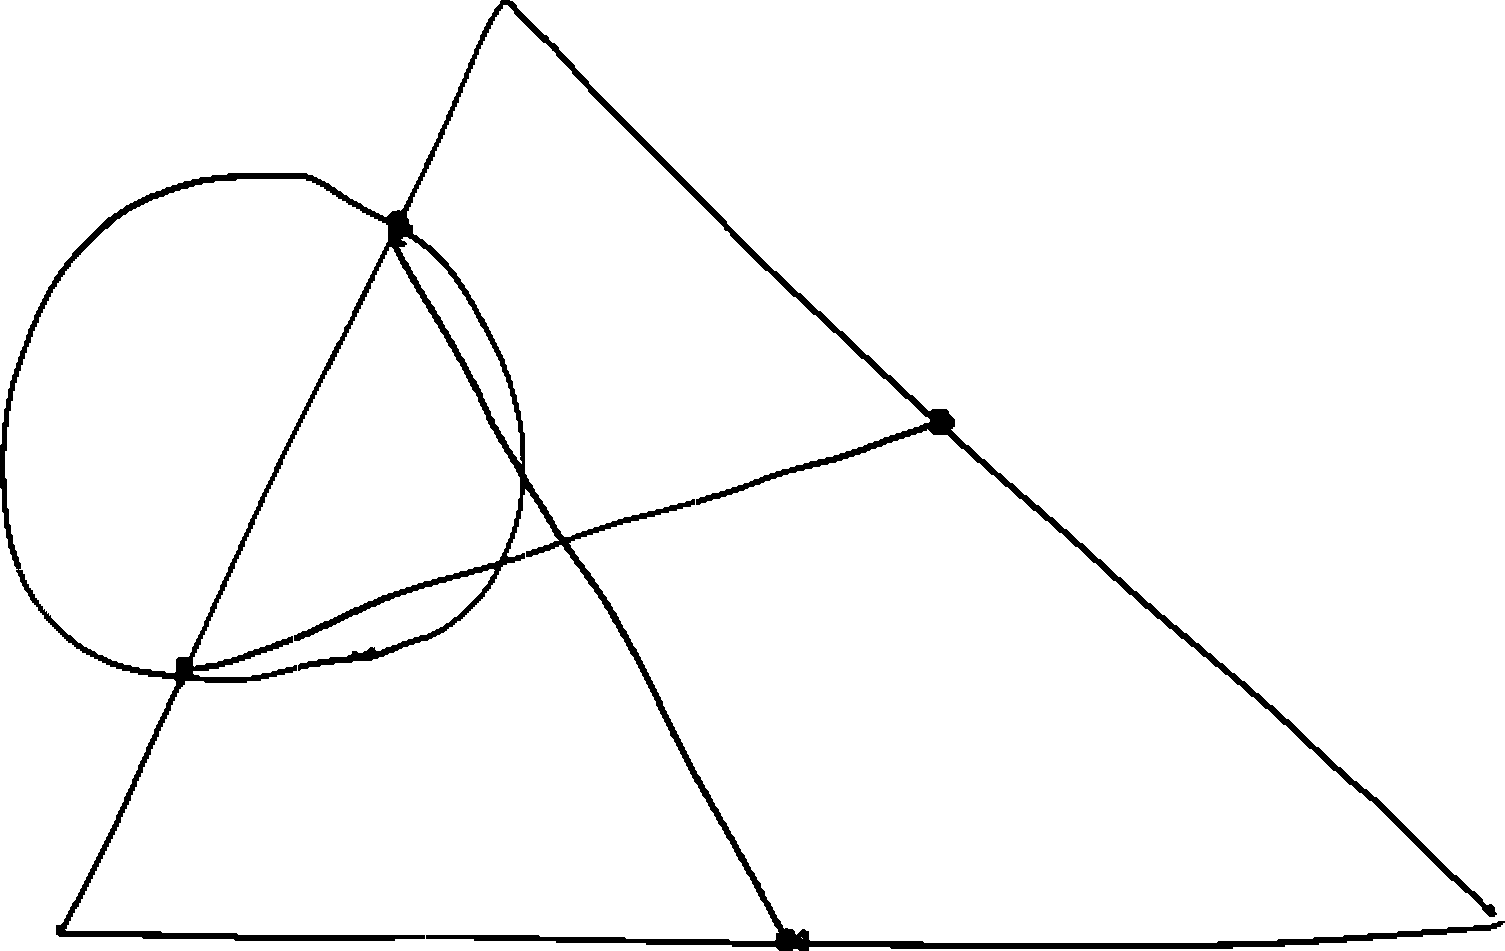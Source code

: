 draw((341, 624)--(342, 624));
draw((341, 624)--(340, 623));
draw((341, 624)--(341, 623));
draw((341, 624)--(342, 623));
draw((342, 624)--(343, 624));
draw((342, 624)--(343, 623));
draw((340, 623)--(340, 622));
draw((340, 623)--(341, 622));
draw((341, 623)--(342, 622));
draw((342, 623)--(343, 622));
draw((343, 624)--(344, 624));
draw((343, 624)--(344, 623));
draw((343, 623)--(344, 622));
draw((340, 622)--(339, 621));
draw((340, 622)--(340, 621));
draw((340, 622)--(341, 621));
draw((344, 624)--(345, 623));
draw((344, 623)--(345, 622));
draw((344, 622)--(345, 621));
draw((339, 621)--(338, 620));
draw((339, 621)--(339, 620));
draw((339, 621)--(340, 620));
draw((340, 621)--(341, 620));
draw((345, 623)--(346, 623));
draw((345, 623)--(346, 622));
draw((345, 622)--(346, 621));
draw((345, 621)--(346, 620));
draw((338, 620)--(337, 619));
draw((338, 620)--(338, 619));
draw((338, 620)--(339, 619));
draw((339, 620)--(340, 619));
draw((346, 623)--(347, 622));
draw((346, 622)--(347, 621));
draw((346, 621)--(347, 620));
draw((346, 620)--(347, 619));
draw((337, 619)--(337, 618));
draw((337, 619)--(338, 618));
draw((338, 619)--(339, 618));
draw((347, 622)--(348, 621));
draw((347, 621)--(348, 620));
draw((347, 620)--(348, 619));
draw((347, 619)--(347, 618));
draw((347, 619)--(348, 618));
draw((337, 618)--(336, 617));
draw((337, 618)--(337, 617));
draw((337, 618)--(338, 617));
draw((338, 618)--(339, 617));
draw((348, 620)--(349, 619));
draw((348, 619)--(349, 618));
draw((347, 618)--(348, 617));
draw((348, 618)--(349, 617));
draw((336, 617)--(336, 616));
draw((336, 617)--(337, 616));
draw((337, 617)--(338, 616));
draw((349, 619)--(350, 618));
draw((349, 618)--(350, 617));
draw((348, 617)--(349, 616));
draw((349, 617)--(350, 616));
draw((336, 616)--(335, 615));
draw((336, 616)--(336, 615));
draw((336, 616)--(337, 615));
draw((350, 618)--(351, 617));
draw((350, 617)--(351, 616));
draw((349, 616)--(350, 615));
draw((350, 616)--(351, 615));
draw((335, 615)--(334, 614));
draw((335, 615)--(335, 614));
draw((335, 615)--(336, 614));
draw((336, 615)--(337, 614));
draw((351, 617)--(352, 616));
draw((351, 616)--(352, 615));
draw((350, 615)--(351, 614));
draw((351, 615)--(352, 614));
draw((334, 614)--(334, 613));
draw((334, 614)--(335, 613));
draw((335, 614)--(336, 613));
draw((352, 616)--(353, 615));
draw((352, 615)--(353, 614));
draw((351, 614)--(352, 613));
draw((352, 614)--(353, 613));
draw((334, 613)--(333, 612));
draw((334, 613)--(334, 612));
draw((334, 613)--(335, 612));
draw((335, 613)--(336, 612));
draw((353, 615)--(354, 614));
draw((353, 614)--(354, 613));
draw((352, 613)--(353, 612));
draw((353, 613)--(354, 612));
draw((333, 612)--(333, 611));
draw((333, 612)--(334, 611));
draw((334, 612)--(335, 611));
draw((354, 614)--(355, 613));
draw((354, 613)--(355, 612));
draw((353, 612)--(354, 611));
draw((354, 612)--(355, 611));
draw((333, 611)--(332, 610));
draw((333, 611)--(333, 610));
draw((333, 611)--(334, 610));
draw((334, 611)--(335, 610));
draw((355, 613)--(356, 612));
draw((355, 612)--(356, 611));
draw((354, 611)--(355, 610));
draw((355, 611)--(356, 610));
draw((332, 610)--(332, 609));
draw((332, 610)--(333, 609));
draw((333, 610)--(334, 609));
draw((356, 612)--(357, 611));
draw((356, 611)--(357, 610));
draw((355, 610)--(356, 609));
draw((356, 610)--(357, 609));
draw((332, 609)--(331, 608));
draw((332, 609)--(332, 608));
draw((332, 609)--(333, 608));
draw((333, 609)--(334, 608));
draw((357, 611)--(358, 610));
draw((357, 610)--(358, 609));
draw((356, 609)--(357, 608));
draw((357, 609)--(358, 608));
draw((331, 608)--(331, 607));
draw((331, 608)--(332, 607));
draw((332, 608)--(333, 607));
draw((358, 610)--(359, 609));
draw((358, 609)--(359, 608));
draw((357, 608)--(358, 607));
draw((358, 608)--(359, 607));
draw((331, 607)--(330, 606));
draw((331, 607)--(331, 606));
draw((331, 607)--(332, 606));
draw((332, 607)--(333, 606));
draw((359, 609)--(360, 608));
draw((359, 608)--(360, 607));
draw((358, 607)--(359, 606));
draw((359, 607)--(360, 606));
draw((330, 606)--(330, 605));
draw((330, 606)--(331, 605));
draw((331, 606)--(332, 605));
draw((360, 608)--(361, 607));
draw((360, 607)--(361, 606));
draw((359, 606)--(360, 605));
draw((360, 606)--(361, 605));
draw((330, 605)--(330, 604));
draw((330, 605)--(331, 604));
draw((331, 605)--(332, 604));
draw((361, 607)--(362, 606));
draw((361, 606)--(362, 605));
draw((360, 605)--(361, 604));
draw((361, 605)--(362, 604));
draw((330, 604)--(329, 603));
draw((330, 604)--(330, 603));
draw((330, 604)--(331, 603));
draw((362, 606)--(363, 606));
draw((362, 606)--(363, 605));
draw((362, 605)--(363, 604));
draw((361, 604)--(362, 603));
draw((362, 604)--(363, 603));
draw((329, 603)--(329, 602));
draw((329, 603)--(330, 602));
draw((330, 603)--(331, 602));
draw((363, 606)--(364, 605));
draw((363, 605)--(364, 604));
draw((363, 604)--(364, 603));
draw((363, 603)--(364, 602));
draw((329, 602)--(328, 601));
draw((329, 602)--(329, 601));
draw((329, 602)--(330, 601));
draw((364, 604)--(365, 603));
draw((364, 603)--(365, 602));
draw((364, 602)--(365, 601));
draw((328, 601)--(328, 600));
draw((328, 601)--(329, 600));
draw((329, 601)--(330, 600));
draw((365, 603)--(366, 602));
draw((365, 602)--(366, 601));
draw((365, 601)--(366, 600));
draw((328, 600)--(327, 599));
draw((328, 600)--(328, 599));
draw((328, 600)--(329, 599));
draw((366, 602)--(367, 602));
draw((366, 602)--(367, 601));
draw((366, 601)--(367, 600));
draw((366, 600)--(366, 599));
draw((366, 600)--(367, 599));
draw((327, 599)--(327, 598));
draw((327, 599)--(328, 598));
draw((328, 599)--(329, 598));
draw((367, 602)--(368, 601));
draw((367, 601)--(368, 600));
draw((367, 600)--(368, 599));
draw((367, 599)--(368, 598));
draw((327, 598)--(327, 597));
draw((327, 598)--(328, 597));
draw((328, 598)--(329, 597));
draw((368, 601)--(369, 600));
draw((368, 600)--(369, 599));
draw((368, 599)--(369, 598));
draw((368, 598)--(368, 597));
draw((368, 598)--(369, 597));
draw((327, 597)--(326, 596));
draw((327, 597)--(327, 596));
draw((327, 597)--(328, 596));
draw((369, 599)--(370, 598));
draw((369, 598)--(370, 597));
draw((368, 597)--(369, 596));
draw((369, 597)--(370, 596));
draw((326, 596)--(326, 595));
draw((326, 596)--(327, 595));
draw((327, 596)--(328, 595));
draw((370, 598)--(371, 597));
draw((370, 597)--(371, 596));
draw((369, 596)--(370, 595));
draw((370, 596)--(371, 595));
draw((326, 595)--(325, 594));
draw((326, 595)--(326, 594));
draw((326, 595)--(327, 594));
draw((371, 597)--(372, 596));
draw((371, 596)--(372, 595));
draw((370, 595)--(371, 594));
draw((371, 595)--(372, 594));
draw((325, 594)--(325, 593));
draw((325, 594)--(326, 593));
draw((326, 594)--(327, 593));
draw((372, 596)--(373, 595));
draw((372, 595)--(373, 594));
draw((371, 594)--(372, 593));
draw((372, 594)--(373, 593));
draw((325, 593)--(324, 592));
draw((325, 593)--(325, 592));
draw((325, 593)--(326, 592));
draw((326, 593)--(327, 592));
draw((373, 595)--(374, 594));
draw((373, 594)--(374, 593));
draw((372, 593)--(373, 592));
draw((373, 593)--(374, 592));
draw((324, 592)--(324, 591));
draw((324, 592)--(325, 591));
draw((325, 592)--(326, 591));
draw((374, 594)--(375, 593));
draw((374, 593)--(375, 592));
draw((373, 592)--(374, 591));
draw((374, 592)--(375, 591));
draw((324, 591)--(324, 590));
draw((324, 591)--(325, 590));
draw((325, 591)--(326, 590));
draw((375, 593)--(376, 592));
draw((375, 592)--(376, 591));
draw((374, 591)--(375, 590));
draw((375, 591)--(376, 590));
draw((324, 590)--(323, 589));
draw((324, 590)--(324, 589));
draw((324, 590)--(325, 589));
draw((376, 592)--(377, 591));
draw((376, 591)--(377, 590));
draw((375, 590)--(376, 589));
draw((376, 590)--(377, 589));
draw((323, 589)--(323, 588));
draw((323, 589)--(324, 588));
draw((324, 589)--(325, 588));
draw((377, 590)--(378, 589));
draw((376, 589)--(376, 588));
draw((376, 589)--(377, 588));
draw((377, 589)--(378, 588));
draw((323, 588)--(322, 587));
draw((323, 588)--(323, 587));
draw((323, 588)--(324, 587));
draw((378, 589)--(379, 588));
draw((376, 588)--(377, 587));
draw((377, 588)--(378, 587));
draw((378, 588)--(379, 587));
draw((322, 587)--(322, 586));
draw((322, 587)--(323, 586));
draw((323, 587)--(324, 586));
draw((379, 588)--(380, 587));
draw((377, 587)--(378, 586));
draw((378, 587)--(379, 586));
draw((379, 587)--(380, 586));
draw((322, 586)--(322, 585));
draw((322, 586)--(323, 585));
draw((323, 586)--(324, 585));
draw((380, 587)--(381, 586));
draw((378, 586)--(379, 585));
draw((379, 586)--(380, 585));
draw((380, 586)--(381, 585));
draw((322, 585)--(321, 584));
draw((322, 585)--(322, 584));
draw((322, 585)--(323, 584));
draw((381, 586)--(382, 585));
draw((379, 585)--(380, 584));
draw((380, 585)--(381, 584));
draw((381, 585)--(382, 584));
draw((321, 584)--(321, 583));
draw((321, 584)--(322, 583));
draw((322, 584)--(323, 583));
draw((382, 585)--(383, 584));
draw((380, 584)--(381, 583));
draw((381, 584)--(382, 583));
draw((382, 584)--(383, 583));
draw((321, 583)--(320, 582));
draw((321, 583)--(321, 582));
draw((321, 583)--(322, 582));
draw((383, 584)--(384, 583));
draw((381, 583)--(382, 582));
draw((382, 583)--(383, 582));
draw((383, 583)--(384, 582));
draw((320, 582)--(320, 581));
draw((320, 582)--(321, 581));
draw((321, 582)--(322, 581));
draw((382, 582)--(383, 581));
draw((383, 582)--(384, 581));
draw((384, 582)--(385, 581));
draw((320, 581)--(319, 580));
draw((320, 581)--(320, 580));
draw((320, 581)--(321, 580));
draw((383, 581)--(384, 580));
draw((384, 581)--(385, 580));
draw((385, 581)--(386, 580));
draw((319, 580)--(319, 579));
draw((319, 580)--(320, 579));
draw((320, 580)--(321, 579));
draw((384, 580)--(384, 579));
draw((384, 580)--(385, 579));
draw((385, 580)--(386, 579));
draw((386, 580)--(387, 579));
draw((319, 579)--(319, 578));
draw((319, 579)--(320, 578));
draw((320, 579)--(321, 578));
draw((384, 579)--(385, 578));
draw((385, 579)--(386, 578));
draw((386, 579)--(387, 578));
draw((387, 579)--(388, 578));
draw((319, 578)--(318, 577));
draw((319, 578)--(319, 577));
draw((319, 578)--(320, 577));
draw((385, 578)--(386, 577));
draw((386, 578)--(387, 577));
draw((387, 578)--(388, 577));
draw((388, 578)--(389, 577));
draw((318, 577)--(318, 576));
draw((318, 577)--(319, 576));
draw((319, 577)--(320, 576));
draw((386, 577)--(387, 576));
draw((387, 577)--(388, 576));
draw((388, 577)--(389, 576));
draw((389, 577)--(390, 576));
draw((318, 576)--(317, 575));
draw((318, 576)--(318, 575));
draw((318, 576)--(319, 575));
draw((387, 576)--(388, 575));
draw((388, 576)--(389, 575));
draw((389, 576)--(390, 575));
draw((390, 576)--(391, 575));
draw((317, 575)--(317, 574));
draw((317, 575)--(318, 574));
draw((318, 575)--(319, 574));
draw((388, 575)--(389, 574));
draw((389, 575)--(390, 574));
draw((390, 575)--(391, 574));
draw((391, 575)--(392, 574));
draw((317, 574)--(316, 573));
draw((317, 574)--(317, 573));
draw((317, 574)--(318, 573));
draw((318, 574)--(319, 573));
draw((389, 574)--(390, 573));
draw((390, 574)--(391, 573));
draw((391, 574)--(392, 573));
draw((392, 574)--(393, 573));
draw((316, 573)--(316, 572));
draw((316, 573)--(317, 572));
draw((317, 573)--(318, 572));
draw((390, 573)--(391, 572));
draw((391, 573)--(392, 572));
draw((392, 573)--(393, 572));
draw((393, 573)--(394, 572));
draw((316, 572)--(316, 571));
draw((316, 572)--(317, 571));
draw((317, 572)--(318, 571));
draw((391, 572)--(392, 571));
draw((392, 572)--(393, 571));
draw((393, 572)--(394, 571));
draw((394, 572)--(395, 571));
draw((316, 571)--(315, 570));
draw((316, 571)--(316, 570));
draw((316, 571)--(317, 570));
draw((392, 571)--(393, 570));
draw((393, 571)--(394, 570));
draw((394, 571)--(395, 570));
draw((395, 571)--(396, 570));
draw((315, 570)--(315, 569));
draw((315, 570)--(316, 569));
draw((316, 570)--(317, 569));
draw((393, 570)--(394, 569));
draw((394, 570)--(395, 569));
draw((395, 570)--(396, 569));
draw((396, 570)--(397, 569));
draw((315, 569)--(314, 568));
draw((315, 569)--(315, 568));
draw((315, 569)--(316, 568));
draw((394, 569)--(395, 568));
draw((395, 569)--(396, 568));
draw((396, 569)--(397, 568));
draw((397, 569)--(398, 568));
draw((314, 568)--(314, 567));
draw((314, 568)--(315, 567));
draw((315, 568)--(316, 567));
draw((395, 568)--(396, 567));
draw((396, 568)--(397, 567));
draw((397, 568)--(398, 567));
draw((398, 568)--(399, 567));
draw((314, 567)--(313, 566));
draw((314, 567)--(314, 566));
draw((314, 567)--(315, 566));
draw((315, 567)--(316, 566));
draw((396, 567)--(397, 566));
draw((397, 567)--(398, 566));
draw((398, 567)--(399, 566));
draw((399, 567)--(400, 566));
draw((313, 566)--(313, 565));
draw((313, 566)--(314, 565));
draw((314, 566)--(315, 565));
draw((397, 566)--(398, 565));
draw((398, 566)--(399, 565));
draw((399, 566)--(400, 565));
draw((400, 566)--(401, 565));
draw((313, 565)--(313, 564));
draw((313, 565)--(314, 564));
draw((314, 565)--(315, 564));
draw((398, 565)--(399, 564));
draw((399, 565)--(400, 564));
draw((400, 565)--(401, 564));
draw((401, 565)--(402, 564));
draw((313, 564)--(312, 563));
draw((313, 564)--(313, 563));
draw((313, 564)--(314, 563));
draw((399, 564)--(400, 563));
draw((400, 564)--(401, 563));
draw((401, 564)--(402, 563));
draw((402, 564)--(403, 563));
draw((312, 563)--(312, 562));
draw((312, 563)--(313, 562));
draw((313, 563)--(314, 562));
draw((400, 563)--(401, 562));
draw((401, 563)--(402, 562));
draw((402, 563)--(403, 562));
draw((403, 563)--(404, 562));
draw((312, 562)--(311, 561));
draw((312, 562)--(312, 561));
draw((312, 562)--(313, 561));
draw((401, 562)--(402, 561));
draw((402, 562)--(403, 561));
draw((403, 562)--(404, 561));
draw((404, 562)--(405, 561));
draw((311, 561)--(311, 560));
draw((311, 561)--(312, 560));
draw((312, 561)--(313, 560));
draw((402, 561)--(403, 560));
draw((403, 561)--(404, 560));
draw((404, 561)--(405, 560));
draw((405, 561)--(406, 560));
draw((311, 560)--(310, 559));
draw((311, 560)--(311, 559));
draw((311, 560)--(312, 559));
draw((403, 560)--(404, 559));
draw((404, 560)--(405, 559));
draw((405, 560)--(406, 559));
draw((406, 560)--(407, 559));
draw((310, 559)--(310, 558));
draw((310, 559)--(311, 558));
draw((311, 559)--(312, 558));
draw((404, 559)--(405, 558));
draw((405, 559)--(406, 558));
draw((406, 559)--(407, 558));
draw((407, 559)--(408, 558));
draw((310, 558)--(309, 557));
draw((310, 558)--(310, 557));
draw((310, 558)--(311, 557));
draw((311, 558)--(312, 557));
draw((405, 558)--(406, 557));
draw((406, 558)--(407, 557));
draw((407, 558)--(408, 557));
draw((408, 558)--(409, 557));
draw((309, 557)--(309, 556));
draw((309, 557)--(310, 556));
draw((310, 557)--(311, 556));
draw((406, 557)--(407, 556));
draw((407, 557)--(408, 556));
draw((408, 557)--(409, 556));
draw((409, 557)--(410, 556));
draw((309, 556)--(309, 555));
draw((309, 556)--(310, 555));
draw((310, 556)--(311, 555));
draw((407, 556)--(408, 555));
draw((408, 556)--(409, 555));
draw((409, 556)--(410, 555));
draw((410, 556)--(411, 555));
draw((309, 555)--(308, 554));
draw((309, 555)--(309, 554));
draw((309, 555)--(310, 554));
draw((408, 555)--(409, 554));
draw((409, 555)--(410, 554));
draw((410, 555)--(411, 554));
draw((411, 555)--(412, 554));
draw((308, 554)--(308, 553));
draw((308, 554)--(309, 553));
draw((309, 554)--(310, 553));
draw((409, 554)--(410, 553));
draw((410, 554)--(411, 553));
draw((411, 554)--(412, 553));
draw((412, 554)--(413, 553));
draw((308, 553)--(307, 552));
draw((308, 553)--(308, 552));
draw((308, 553)--(309, 552));
draw((410, 553)--(411, 552));
draw((411, 553)--(412, 552));
draw((412, 553)--(413, 552));
draw((413, 553)--(414, 552));
draw((307, 552)--(307, 551));
draw((307, 552)--(308, 551));
draw((308, 552)--(309, 551));
draw((411, 552)--(412, 551));
draw((412, 552)--(413, 551));
draw((413, 552)--(414, 551));
draw((414, 552)--(415, 551));
draw((307, 551)--(306, 550));
draw((307, 551)--(307, 550));
draw((307, 551)--(308, 550));
draw((412, 551)--(413, 550));
draw((413, 551)--(414, 550));
draw((414, 551)--(415, 550));
draw((415, 551)--(416, 550));
draw((306, 550)--(306, 549));
draw((306, 550)--(307, 549));
draw((307, 550)--(308, 549));
draw((413, 550)--(414, 549));
draw((414, 550)--(415, 549));
draw((415, 550)--(416, 549));
draw((416, 550)--(417, 549));
draw((306, 549)--(305, 548));
draw((306, 549)--(306, 548));
draw((306, 549)--(307, 548));
draw((414, 549)--(415, 548));
draw((415, 549)--(416, 548));
draw((416, 549)--(417, 548));
draw((417, 549)--(418, 548));
draw((305, 548)--(305, 547));
draw((305, 548)--(306, 547));
draw((306, 548)--(307, 547));
draw((415, 548)--(416, 547));
draw((416, 548)--(417, 547));
draw((417, 548)--(418, 547));
draw((418, 548)--(419, 547));
draw((305, 547)--(304, 546));
draw((305, 547)--(305, 546));
draw((305, 547)--(306, 546));
draw((306, 547)--(307, 546));
draw((416, 547)--(417, 546));
draw((417, 547)--(418, 546));
draw((418, 547)--(419, 546));
draw((419, 547)--(420, 546));
draw((304, 546)--(304, 545));
draw((304, 546)--(305, 545));
draw((305, 546)--(306, 545));
draw((417, 546)--(418, 545));
draw((418, 546)--(419, 545));
draw((419, 546)--(420, 545));
draw((420, 546)--(421, 545));
draw((304, 545)--(303, 544));
draw((304, 545)--(304, 544));
draw((304, 545)--(305, 544));
draw((305, 545)--(306, 544));
draw((418, 545)--(419, 544));
draw((419, 545)--(420, 544));
draw((420, 545)--(421, 544));
draw((421, 545)--(422, 544));
draw((303, 544)--(303, 543));
draw((303, 544)--(304, 543));
draw((304, 544)--(305, 543));
draw((419, 544)--(420, 543));
draw((420, 544)--(421, 543));
draw((421, 544)--(422, 543));
draw((422, 544)--(423, 543));
draw((303, 543)--(302, 542));
draw((303, 543)--(303, 542));
draw((303, 543)--(304, 542));
draw((304, 543)--(305, 542));
draw((420, 543)--(421, 542));
draw((421, 543)--(422, 542));
draw((422, 543)--(423, 542));
draw((423, 543)--(424, 542));
draw((302, 542)--(302, 541));
draw((302, 542)--(303, 541));
draw((303, 542)--(304, 541));
draw((421, 542)--(422, 541));
draw((422, 542)--(423, 541));
draw((423, 542)--(424, 541));
draw((424, 542)--(425, 541));
draw((302, 541)--(302, 540));
draw((302, 541)--(303, 540));
draw((303, 541)--(304, 540));
draw((422, 541)--(423, 540));
draw((423, 541)--(424, 540));
draw((424, 541)--(425, 540));
draw((425, 541)--(426, 540));
draw((302, 540)--(301, 539));
draw((302, 540)--(302, 539));
draw((302, 540)--(303, 539));
draw((423, 540)--(424, 539));
draw((424, 540)--(425, 539));
draw((425, 540)--(426, 539));
draw((426, 540)--(427, 539));
draw((301, 539)--(301, 538));
draw((301, 539)--(302, 538));
draw((302, 539)--(303, 538));
draw((424, 539)--(425, 538));
draw((425, 539)--(426, 538));
draw((426, 539)--(427, 538));
draw((427, 539)--(428, 538));
draw((301, 538)--(300, 537));
draw((301, 538)--(301, 537));
draw((301, 538)--(302, 537));
draw((425, 538)--(426, 537));
draw((426, 538)--(427, 537));
draw((427, 538)--(428, 537));
draw((428, 538)--(429, 537));
draw((300, 537)--(300, 536));
draw((300, 537)--(301, 536));
draw((301, 537)--(302, 536));
draw((426, 537)--(427, 536));
draw((427, 537)--(428, 536));
draw((428, 537)--(429, 536));
draw((429, 537)--(430, 536));
draw((300, 536)--(299, 535));
draw((300, 536)--(300, 535));
draw((300, 536)--(301, 535));
draw((427, 536)--(428, 535));
draw((428, 536)--(429, 535));
draw((429, 536)--(430, 535));
draw((430, 536)--(431, 535));
draw((299, 535)--(299, 534));
draw((299, 535)--(300, 534));
draw((300, 535)--(301, 534));
draw((428, 535)--(429, 534));
draw((429, 535)--(430, 534));
draw((430, 535)--(431, 534));
draw((431, 535)--(432, 534));
draw((299, 534)--(298, 533));
draw((299, 534)--(299, 533));
draw((299, 534)--(300, 533));
draw((429, 534)--(430, 533));
draw((430, 534)--(431, 533));
draw((431, 534)--(432, 533));
draw((432, 534)--(433, 533));
draw((298, 533)--(298, 532));
draw((298, 533)--(299, 532));
draw((299, 533)--(300, 532));
draw((430, 533)--(431, 532));
draw((431, 533)--(432, 532));
draw((432, 533)--(433, 532));
draw((433, 533)--(434, 532));
draw((298, 532)--(297, 531));
draw((298, 532)--(298, 531));
draw((298, 532)--(299, 531));
draw((431, 532)--(432, 531));
draw((432, 532)--(433, 531));
draw((433, 532)--(434, 531));
draw((434, 532)--(435, 531));
draw((297, 531)--(297, 530));
draw((297, 531)--(298, 530));
draw((298, 531)--(299, 530));
draw((432, 531)--(433, 530));
draw((433, 531)--(434, 530));
draw((434, 531)--(435, 530));
draw((435, 531)--(436, 530));
draw((297, 530)--(296, 529));
draw((297, 530)--(297, 529));
draw((297, 530)--(298, 529));
draw((433, 530)--(434, 529));
draw((434, 530)--(435, 529));
draw((435, 530)--(436, 529));
draw((436, 530)--(437, 529));
draw((296, 529)--(296, 528));
draw((296, 529)--(297, 528));
draw((297, 529)--(298, 528));
draw((434, 529)--(435, 528));
draw((435, 529)--(436, 528));
draw((436, 529)--(437, 528));
draw((437, 529)--(438, 528));
draw((296, 528)--(295, 527));
draw((296, 528)--(296, 527));
draw((296, 528)--(297, 527));
draw((435, 528)--(436, 527));
draw((436, 528)--(437, 527));
draw((437, 528)--(438, 527));
draw((438, 528)--(439, 527));
draw((295, 527)--(295, 526));
draw((295, 527)--(296, 526));
draw((296, 527)--(297, 526));
draw((436, 527)--(437, 526));
draw((437, 527)--(438, 526));
draw((438, 527)--(439, 526));
draw((439, 527)--(440, 526));
draw((295, 526)--(294, 525));
draw((295, 526)--(295, 525));
draw((295, 526)--(296, 525));
draw((437, 526)--(438, 525));
draw((438, 526)--(439, 525));
draw((439, 526)--(440, 525));
draw((440, 526)--(441, 525));
draw((294, 525)--(294, 524));
draw((294, 525)--(295, 524));
draw((295, 525)--(296, 524));
draw((438, 525)--(439, 524));
draw((439, 525)--(440, 524));
draw((440, 525)--(441, 524));
draw((441, 525)--(442, 524));
draw((294, 524)--(293, 523));
draw((294, 524)--(294, 523));
draw((294, 524)--(295, 523));
draw((295, 524)--(296, 523));
draw((439, 524)--(440, 523));
draw((440, 524)--(441, 523));
draw((441, 524)--(442, 523));
draw((442, 524)--(443, 523));
draw((293, 523)--(293, 522));
draw((293, 523)--(294, 522));
draw((294, 523)--(295, 522));
draw((440, 523)--(441, 522));
draw((441, 523)--(442, 522));
draw((442, 523)--(443, 522));
draw((443, 523)--(444, 522));
draw((293, 522)--(292, 521));
draw((293, 522)--(293, 521));
draw((293, 522)--(294, 521));
draw((294, 522)--(295, 521));
draw((441, 522)--(442, 521));
draw((442, 522)--(443, 521));
draw((443, 522)--(444, 521));
draw((444, 522)--(445, 521));
draw((292, 521)--(292, 520));
draw((292, 521)--(293, 520));
draw((293, 521)--(294, 520));
draw((442, 521)--(443, 520));
draw((443, 521)--(444, 520));
draw((444, 521)--(445, 520));
draw((445, 521)--(446, 520));
draw((292, 520)--(291, 519));
draw((292, 520)--(292, 519));
draw((292, 520)--(293, 519));
draw((293, 520)--(294, 519));
draw((443, 520)--(444, 519));
draw((444, 520)--(445, 519));
draw((445, 520)--(446, 519));
draw((446, 520)--(447, 519));
draw((291, 519)--(290, 518));
draw((291, 519)--(291, 518));
draw((291, 519)--(292, 518));
draw((292, 519)--(293, 518));
draw((444, 519)--(445, 518));
draw((445, 519)--(446, 518));
draw((446, 519)--(447, 518));
draw((447, 519)--(448, 518));
draw((290, 518)--(289, 519));
draw((290, 518)--(289, 518));
draw((290, 518)--(289, 517));
draw((290, 518)--(290, 517));
draw((290, 518)--(291, 517));
draw((291, 518)--(292, 517));
draw((292, 518)--(293, 517));
draw((445, 518)--(446, 517));
draw((446, 518)--(447, 517));
draw((447, 518)--(448, 517));
draw((448, 518)--(449, 517));
draw((289, 519)--(288, 518));
draw((289, 518)--(288, 517));
draw((289, 517)--(288, 516));
draw((289, 517)--(289, 516));
draw((289, 517)--(290, 516));
draw((290, 517)--(291, 516));
draw((291, 517)--(292, 516));
draw((292, 517)--(293, 516));
draw((446, 517)--(447, 516));
draw((447, 517)--(448, 516));
draw((448, 517)--(449, 516));
draw((449, 517)--(450, 516));
draw((288, 518)--(287, 518));
draw((288, 518)--(287, 517));
draw((288, 517)--(287, 516));
draw((288, 516)--(287, 515));
draw((288, 516)--(288, 515));
draw((288, 516)--(289, 515));
draw((289, 516)--(290, 515));
draw((290, 516)--(291, 515));
draw((291, 516)--(292, 515));
draw((292, 516)--(293, 515));
draw((447, 516)--(448, 515));
draw((448, 516)--(449, 515));
draw((449, 516)--(450, 515));
draw((450, 516)--(451, 515));
draw((287, 518)--(286, 518));
draw((287, 518)--(286, 517));
draw((287, 517)--(286, 516));
draw((287, 516)--(286, 515));
draw((287, 515)--(286, 514));
draw((287, 515)--(287, 514));
draw((287, 515)--(288, 514));
draw((288, 515)--(289, 514));
draw((289, 515)--(290, 514));
draw((290, 515)--(291, 514));
draw((291, 515)--(292, 514));
draw((292, 515)--(293, 514));
draw((293, 515)--(294, 514));
draw((448, 515)--(449, 514));
draw((449, 515)--(450, 514));
draw((450, 515)--(451, 514));
draw((451, 515)--(452, 514));
draw((286, 518)--(285, 517));
draw((286, 517)--(285, 516));
draw((286, 516)--(285, 515));
draw((286, 515)--(285, 514));
draw((286, 514)--(285, 513));
draw((286, 514)--(286, 513));
draw((286, 514)--(287, 513));
draw((287, 514)--(288, 513));
draw((288, 514)--(289, 513));
draw((289, 514)--(290, 513));
draw((290, 514)--(291, 513));
draw((291, 514)--(292, 513));
draw((292, 514)--(293, 513));
draw((293, 514)--(294, 513));
draw((449, 514)--(450, 513));
draw((450, 514)--(451, 513));
draw((451, 514)--(452, 513));
draw((452, 514)--(453, 513));
draw((285, 517)--(284, 516));
draw((285, 516)--(284, 515));
draw((285, 515)--(284, 514));
draw((285, 514)--(284, 513));
draw((285, 513)--(284, 512));
draw((285, 513)--(285, 512));
draw((285, 513)--(286, 512));
draw((286, 513)--(287, 512));
draw((287, 513)--(288, 512));
draw((288, 513)--(289, 512));
draw((289, 513)--(290, 512));
draw((290, 513)--(291, 512));
draw((291, 513)--(292, 512));
draw((292, 513)--(293, 512));
draw((293, 513)--(294, 512));
draw((450, 513)--(451, 512));
draw((451, 513)--(452, 512));
draw((452, 513)--(453, 512));
draw((284, 516)--(283, 515));
draw((284, 515)--(283, 514));
draw((284, 514)--(283, 513));
draw((284, 513)--(283, 512));
draw((284, 512)--(284, 511));
draw((284, 512)--(285, 511));
draw((285, 512)--(286, 511));
draw((286, 512)--(287, 511));
draw((287, 512)--(288, 511));
draw((288, 512)--(289, 511));
draw((289, 512)--(290, 511));
draw((290, 512)--(291, 511));
draw((291, 512)--(292, 511));
draw((292, 512)--(293, 511));
draw((293, 512)--(294, 511));
draw((294, 512)--(295, 511));
draw((451, 512)--(452, 511));
draw((452, 512)--(453, 511));
draw((453, 512)--(454, 511));
draw((283, 515)--(282, 515));
draw((283, 515)--(282, 514));
draw((283, 514)--(282, 513));
draw((284, 511)--(284, 510));
draw((284, 511)--(285, 510));
draw((285, 511)--(286, 510));
draw((286, 511)--(287, 510));
draw((287, 511)--(288, 510));
draw((288, 511)--(289, 510));
draw((289, 511)--(290, 510));
draw((290, 511)--(291, 510));
draw((291, 511)--(292, 510));
draw((292, 511)--(293, 510));
draw((293, 511)--(294, 510));
draw((294, 511)--(295, 510));
draw((295, 511)--(296, 511));
draw((295, 511)--(296, 510));
draw((452, 511)--(452, 510));
draw((452, 511)--(453, 510));
draw((453, 511)--(454, 510));
draw((454, 511)--(455, 510));
draw((282, 515)--(281, 516));
draw((282, 515)--(281, 515));
draw((282, 515)--(281, 514));
draw((282, 514)--(281, 513));
draw((284, 510)--(284, 509));
draw((284, 510)--(285, 509));
draw((285, 510)--(286, 509));
draw((286, 510)--(287, 509));
draw((287, 510)--(288, 509));
draw((288, 510)--(289, 509));
draw((289, 510)--(290, 509));
draw((290, 510)--(291, 509));
draw((291, 510)--(292, 509));
draw((292, 510)--(293, 509));
draw((293, 510)--(294, 509));
draw((294, 510)--(295, 509));
draw((295, 510)--(296, 509));
draw((452, 510)--(453, 509));
draw((453, 510)--(454, 509));
draw((454, 510)--(455, 509));
draw((455, 510)--(456, 509));
draw((281, 516)--(280, 516));
draw((281, 516)--(280, 515));
draw((281, 515)--(280, 514));
draw((284, 509)--(284, 508));
draw((284, 509)--(285, 508));
draw((285, 509)--(286, 508));
draw((286, 509)--(287, 508));
draw((287, 509)--(288, 508));
draw((288, 509)--(289, 508));
draw((289, 509)--(290, 508));
draw((290, 509)--(291, 508));
draw((291, 509)--(292, 508));
draw((292, 509)--(293, 508));
draw((293, 509)--(294, 508));
draw((294, 509)--(295, 508));
draw((295, 509)--(296, 508));
draw((454, 509)--(455, 508));
draw((455, 509)--(456, 508));
draw((456, 509)--(457, 508));
draw((280, 516)--(279, 517));
draw((280, 516)--(279, 516));
draw((280, 516)--(279, 515));
draw((280, 515)--(279, 514));
draw((284, 508)--(284, 507));
draw((284, 508)--(285, 507));
draw((285, 508)--(286, 507));
draw((286, 508)--(287, 507));
draw((287, 508)--(288, 507));
draw((288, 508)--(289, 507));
draw((289, 508)--(290, 507));
draw((290, 508)--(291, 507));
draw((291, 508)--(292, 507));
draw((292, 508)--(293, 507));
draw((293, 508)--(294, 507));
draw((294, 508)--(295, 507));
draw((295, 508)--(296, 507));
draw((455, 508)--(455, 507));
draw((455, 508)--(456, 507));
draw((456, 508)--(457, 507));
draw((457, 508)--(458, 507));
draw((279, 517)--(278, 517));
draw((279, 517)--(278, 516));
draw((279, 516)--(278, 515));
draw((284, 507)--(284, 506));
draw((284, 507)--(285, 506));
draw((285, 507)--(286, 506));
draw((286, 507)--(287, 506));
draw((287, 507)--(288, 506));
draw((288, 507)--(289, 506));
draw((289, 507)--(290, 506));
draw((290, 507)--(291, 506));
draw((291, 507)--(292, 506));
draw((292, 507)--(293, 506));
draw((293, 507)--(294, 506));
draw((294, 507)--(295, 506));
draw((295, 507)--(296, 506));
draw((296, 507)--(297, 506));
draw((455, 507)--(456, 506));
draw((456, 507)--(457, 506));
draw((457, 507)--(458, 506));
draw((458, 507)--(459, 506));
draw((278, 517)--(277, 518));
draw((278, 517)--(277, 517));
draw((278, 517)--(277, 516));
draw((278, 516)--(277, 515));
draw((284, 506)--(284, 505));
draw((284, 506)--(285, 505));
draw((285, 506)--(286, 505));
draw((286, 506)--(287, 505));
draw((287, 506)--(288, 505));
draw((288, 506)--(289, 505));
draw((289, 506)--(290, 505));
draw((290, 506)--(291, 505));
draw((294, 506)--(295, 505));
draw((295, 506)--(296, 505));
draw((296, 506)--(297, 505));
draw((297, 506)--(298, 506));
draw((297, 506)--(298, 505));
draw((456, 506)--(457, 505));
draw((457, 506)--(458, 505));
draw((458, 506)--(459, 505));
draw((459, 506)--(460, 505));
draw((277, 518)--(276, 518));
draw((277, 518)--(276, 517));
draw((277, 517)--(276, 516));
draw((284, 505)--(284, 504));
draw((284, 505)--(285, 504));
draw((285, 505)--(286, 504));
draw((286, 505)--(287, 504));
draw((287, 505)--(288, 504));
draw((288, 505)--(289, 504));
draw((289, 505)--(290, 504));
draw((296, 505)--(297, 504));
draw((297, 505)--(298, 504));
draw((298, 506)--(299, 505));
draw((298, 505)--(299, 504));
draw((457, 505)--(458, 504));
draw((458, 505)--(459, 504));
draw((459, 505)--(460, 504));
draw((460, 505)--(461, 504));
draw((276, 518)--(275, 519));
draw((276, 518)--(275, 518));
draw((276, 518)--(275, 517));
draw((276, 517)--(275, 516));
draw((284, 504)--(284, 503));
draw((284, 504)--(285, 503));
draw((285, 504)--(286, 503));
draw((286, 504)--(287, 503));
draw((287, 504)--(288, 503));
draw((288, 504)--(289, 503));
draw((289, 504)--(290, 503));
draw((290, 504)--(291, 503));
draw((297, 504)--(298, 503));
draw((298, 504)--(299, 503));
draw((299, 505)--(300, 504));
draw((299, 504)--(300, 503));
draw((458, 504)--(459, 503));
draw((459, 504)--(460, 503));
draw((460, 504)--(461, 503));
draw((461, 504)--(462, 503));
draw((275, 519)--(274, 519));
draw((275, 519)--(274, 518));
draw((275, 518)--(274, 517));
draw((284, 503)--(283, 502));
draw((284, 503)--(284, 502));
draw((284, 503)--(285, 502));
draw((285, 503)--(286, 502));
draw((286, 503)--(287, 502));
draw((287, 503)--(288, 502));
draw((288, 503)--(289, 502));
draw((289, 503)--(290, 502));
draw((290, 503)--(291, 502));
draw((291, 503)--(292, 503));
draw((291, 503)--(292, 502));
draw((299, 503)--(300, 502));
draw((300, 504)--(301, 504));
draw((300, 504)--(301, 503));
draw((300, 503)--(301, 502));
draw((459, 503)--(460, 502));
draw((460, 503)--(461, 502));
draw((461, 503)--(462, 502));
draw((462, 503)--(463, 502));
draw((274, 519)--(273, 520));
draw((274, 519)--(273, 519));
draw((274, 519)--(273, 518));
draw((274, 518)--(273, 517));
draw((283, 502)--(283, 501));
draw((283, 502)--(284, 501));
draw((284, 502)--(285, 501));
draw((285, 502)--(286, 501));
draw((286, 502)--(287, 501));
draw((287, 502)--(288, 501));
draw((288, 502)--(289, 501));
draw((289, 502)--(290, 501));
draw((290, 502)--(291, 501));
draw((291, 502)--(292, 501));
draw((292, 503)--(293, 502));
draw((300, 502)--(301, 501));
draw((301, 504)--(302, 503));
draw((301, 503)--(302, 502));
draw((301, 502)--(302, 501));
draw((460, 502)--(461, 501));
draw((461, 502)--(462, 501));
draw((462, 502)--(463, 501));
draw((463, 502)--(464, 501));
draw((273, 520)--(272, 520));
draw((273, 520)--(272, 519));
draw((273, 519)--(272, 518));
draw((283, 501)--(282, 500));
draw((283, 501)--(283, 500));
draw((283, 501)--(284, 500));
draw((286, 501)--(287, 500));
draw((287, 501)--(288, 500));
draw((288, 501)--(289, 500));
draw((301, 501)--(302, 500));
draw((302, 503)--(303, 502));
draw((302, 502)--(303, 501));
draw((302, 501)--(303, 500));
draw((461, 501)--(462, 500));
draw((462, 501)--(463, 500));
draw((463, 501)--(464, 500));
draw((464, 501)--(465, 500));
draw((272, 520)--(271, 521));
draw((272, 520)--(271, 520));
draw((272, 520)--(271, 519));
draw((272, 519)--(271, 518));
draw((282, 500)--(282, 499));
draw((282, 500)--(283, 499));
draw((283, 500)--(284, 499));
draw((287, 500)--(287, 499));
draw((287, 500)--(288, 499));
draw((288, 500)--(289, 499));
draw((289, 500)--(290, 499));
draw((303, 502)--(304, 501));
draw((303, 501)--(304, 500));
draw((303, 500)--(304, 499));
draw((462, 500)--(463, 499));
draw((463, 500)--(464, 499));
draw((464, 500)--(465, 499));
draw((465, 500)--(466, 499));
draw((271, 521)--(270, 522));
draw((271, 521)--(270, 521));
draw((271, 521)--(270, 520));
draw((271, 520)--(270, 519));
draw((282, 499)--(281, 498));
draw((282, 499)--(282, 498));
draw((282, 499)--(283, 498));
draw((287, 499)--(288, 498));
draw((288, 499)--(289, 498));
draw((289, 499)--(290, 498));
draw((304, 501)--(305, 501));
draw((304, 501)--(305, 500));
draw((304, 500)--(305, 499));
draw((304, 499)--(305, 498));
draw((463, 499)--(464, 498));
draw((464, 499)--(465, 498));
draw((465, 499)--(466, 498));
draw((466, 499)--(467, 498));
draw((270, 522)--(269, 522));
draw((270, 522)--(269, 521));
draw((270, 521)--(269, 520));
draw((281, 498)--(281, 497));
draw((281, 498)--(282, 497));
draw((282, 498)--(283, 497));
draw((288, 498)--(288, 497));
draw((288, 498)--(289, 497));
draw((289, 498)--(290, 497));
draw((290, 498)--(291, 497));
draw((305, 501)--(306, 500));
draw((305, 500)--(306, 499));
draw((305, 499)--(306, 498));
draw((305, 498)--(306, 497));
draw((464, 498)--(465, 497));
draw((465, 498)--(466, 497));
draw((466, 498)--(467, 497));
draw((467, 498)--(468, 497));
draw((269, 522)--(268, 523));
draw((269, 522)--(268, 522));
draw((269, 522)--(268, 521));
draw((269, 521)--(268, 520));
draw((281, 497)--(280, 496));
draw((281, 497)--(281, 496));
draw((281, 497)--(282, 496));
draw((288, 497)--(289, 496));
draw((289, 497)--(290, 496));
draw((290, 497)--(291, 496));
draw((306, 500)--(307, 499));
draw((306, 499)--(307, 498));
draw((306, 498)--(307, 497));
draw((306, 497)--(307, 496));
draw((465, 497)--(466, 496));
draw((466, 497)--(467, 496));
draw((467, 497)--(468, 496));
draw((468, 497)--(469, 496));
draw((268, 523)--(267, 523));
draw((268, 523)--(267, 522));
draw((268, 522)--(267, 521));
draw((280, 496)--(280, 495));
draw((280, 496)--(281, 495));
draw((281, 496)--(282, 495));
draw((289, 496)--(289, 495));
draw((289, 496)--(290, 495));
draw((290, 496)--(291, 495));
draw((291, 496)--(292, 495));
draw((307, 499)--(308, 498));
draw((307, 498)--(308, 497));
draw((307, 497)--(308, 496));
draw((307, 496)--(308, 495));
draw((466, 496)--(467, 495));
draw((467, 496)--(468, 495));
draw((468, 496)--(469, 495));
draw((469, 496)--(470, 495));
draw((267, 523)--(266, 524));
draw((267, 523)--(266, 523));
draw((267, 523)--(266, 522));
draw((267, 522)--(266, 521));
draw((280, 495)--(279, 494));
draw((280, 495)--(280, 494));
draw((280, 495)--(281, 494));
draw((289, 495)--(290, 494));
draw((290, 495)--(291, 494));
draw((291, 495)--(292, 494));
draw((308, 498)--(309, 497));
draw((308, 497)--(309, 496));
draw((308, 496)--(309, 495));
draw((308, 495)--(309, 494));
draw((467, 495)--(468, 494));
draw((468, 495)--(469, 494));
draw((469, 495)--(470, 494));
draw((470, 495)--(471, 494));
draw((266, 524)--(265, 524));
draw((266, 524)--(265, 523));
draw((266, 523)--(265, 522));
draw((279, 494)--(279, 493));
draw((279, 494)--(280, 493));
draw((280, 494)--(281, 493));
draw((290, 494)--(290, 493));
draw((290, 494)--(291, 493));
draw((291, 494)--(292, 493));
draw((292, 494)--(293, 493));
draw((309, 497)--(310, 496));
draw((309, 496)--(310, 495));
draw((309, 495)--(310, 494));
draw((309, 494)--(310, 493));
draw((468, 494)--(469, 493));
draw((469, 494)--(470, 493));
draw((470, 494)--(471, 493));
draw((471, 494)--(472, 493));
draw((265, 524)--(264, 525));
draw((265, 524)--(264, 524));
draw((265, 524)--(264, 523));
draw((265, 523)--(264, 522));
draw((279, 493)--(278, 492));
draw((279, 493)--(279, 492));
draw((279, 493)--(280, 492));
draw((290, 493)--(291, 492));
draw((291, 493)--(292, 492));
draw((292, 493)--(293, 492));
draw((293, 493)--(294, 492));
draw((310, 496)--(311, 495));
draw((310, 495)--(311, 494));
draw((310, 494)--(311, 493));
draw((310, 493)--(311, 492));
draw((469, 493)--(470, 492));
draw((470, 493)--(471, 492));
draw((471, 493)--(472, 492));
draw((472, 493)--(473, 492));
draw((264, 525)--(263, 526));
draw((264, 525)--(263, 525));
draw((264, 525)--(263, 524));
draw((264, 524)--(263, 523));
draw((278, 492)--(278, 491));
draw((278, 492)--(279, 491));
draw((279, 492)--(280, 491));
draw((291, 492)--(291, 491));
draw((291, 492)--(292, 491));
draw((292, 492)--(293, 491));
draw((293, 492)--(294, 491));
draw((311, 495)--(312, 494));
draw((311, 494)--(312, 493));
draw((311, 493)--(312, 492));
draw((311, 492)--(312, 491));
draw((470, 492)--(471, 491));
draw((471, 492)--(472, 491));
draw((472, 492)--(473, 491));
draw((473, 492)--(474, 491));
draw((263, 526)--(262, 526));
draw((263, 526)--(262, 525));
draw((263, 525)--(262, 524));
draw((278, 491)--(277, 490));
draw((278, 491)--(278, 490));
draw((278, 491)--(279, 490));
draw((291, 491)--(292, 490));
draw((292, 491)--(293, 490));
draw((293, 491)--(294, 490));
draw((294, 491)--(295, 490));
draw((312, 494)--(313, 493));
draw((312, 493)--(313, 492));
draw((312, 492)--(313, 491));
draw((312, 491)--(313, 490));
draw((471, 491)--(472, 490));
draw((472, 491)--(473, 490));
draw((473, 491)--(474, 490));
draw((474, 491)--(475, 490));
draw((262, 526)--(261, 527));
draw((262, 526)--(261, 526));
draw((262, 526)--(261, 525));
draw((262, 525)--(261, 524));
draw((277, 490)--(277, 489));
draw((277, 490)--(278, 489));
draw((278, 490)--(279, 489));
draw((292, 490)--(293, 489));
draw((293, 490)--(294, 489));
draw((294, 490)--(295, 489));
draw((313, 493)--(314, 492));
draw((313, 492)--(314, 491));
draw((313, 491)--(314, 490));
draw((313, 490)--(314, 489));
draw((472, 490)--(473, 489));
draw((473, 490)--(474, 489));
draw((474, 490)--(475, 489));
draw((475, 490)--(476, 489));
draw((261, 527)--(260, 528));
draw((261, 527)--(260, 527));
draw((261, 527)--(260, 526));
draw((261, 526)--(260, 525));
draw((277, 489)--(276, 488));
draw((277, 489)--(277, 488));
draw((277, 489)--(278, 488));
draw((293, 489)--(293, 488));
draw((293, 489)--(294, 488));
draw((294, 489)--(295, 488));
draw((295, 489)--(296, 488));
draw((314, 491)--(315, 490));
draw((314, 490)--(315, 489));
draw((314, 489)--(314, 488));
draw((314, 489)--(315, 488));
draw((474, 489)--(475, 488));
draw((475, 489)--(476, 488));
draw((476, 489)--(477, 488));
draw((260, 528)--(259, 528));
draw((260, 528)--(259, 527));
draw((260, 527)--(259, 526));
draw((260, 526)--(259, 525));
draw((276, 488)--(276, 487));
draw((276, 488)--(277, 487));
draw((277, 488)--(278, 487));
draw((293, 488)--(294, 487));
draw((294, 488)--(295, 487));
draw((295, 488)--(296, 487));
draw((315, 490)--(316, 489));
draw((315, 489)--(316, 488));
draw((314, 488)--(315, 487));
draw((315, 488)--(316, 487));
draw((475, 488)--(476, 487));
draw((476, 488)--(477, 487));
draw((477, 488)--(478, 488));
draw((477, 488)--(478, 487));
draw((259, 528)--(258, 529));
draw((259, 528)--(258, 528));
draw((259, 528)--(258, 527));
draw((259, 527)--(258, 526));
draw((276, 487)--(275, 486));
draw((276, 487)--(276, 486));
draw((276, 487)--(277, 486));
draw((294, 487)--(294, 486));
draw((294, 487)--(295, 486));
draw((295, 487)--(296, 486));
draw((296, 487)--(297, 486));
draw((316, 489)--(317, 488));
draw((316, 488)--(317, 487));
draw((315, 487)--(316, 486));
draw((316, 487)--(317, 486));
draw((476, 487)--(477, 486));
draw((477, 487)--(478, 486));
draw((478, 488)--(479, 487));
draw((478, 487)--(479, 486));
draw((258, 529)--(257, 530));
draw((258, 529)--(257, 529));
draw((258, 529)--(257, 528));
draw((258, 528)--(257, 527));
draw((275, 486)--(275, 485));
draw((275, 486)--(276, 485));
draw((276, 486)--(277, 485));
draw((294, 486)--(295, 485));
draw((295, 486)--(296, 485));
draw((296, 486)--(297, 485));
draw((297, 486)--(298, 485));
draw((317, 488)--(318, 487));
draw((317, 487)--(318, 486));
draw((316, 486)--(317, 485));
draw((317, 486)--(318, 485));
draw((477, 486)--(478, 485));
draw((478, 486)--(479, 485));
draw((479, 487)--(480, 486));
draw((479, 486)--(480, 485));
draw((257, 530)--(256, 530));
draw((257, 530)--(256, 529));
draw((257, 529)--(256, 528));
draw((257, 528)--(256, 527));
draw((275, 485)--(274, 484));
draw((275, 485)--(275, 484));
draw((275, 485)--(276, 484));
draw((276, 485)--(277, 484));
draw((295, 485)--(295, 484));
draw((295, 485)--(296, 484));
draw((296, 485)--(297, 484));
draw((297, 485)--(298, 484));
draw((318, 486)--(319, 485));
draw((317, 485)--(317, 484));
draw((317, 485)--(318, 484));
draw((318, 485)--(319, 484));
draw((478, 485)--(479, 484));
draw((479, 485)--(480, 484));
draw((480, 486)--(481, 485));
draw((480, 485)--(481, 484));
draw((256, 530)--(255, 531));
draw((256, 530)--(255, 530));
draw((256, 530)--(255, 529));
draw((256, 529)--(255, 528));
draw((274, 484)--(274, 483));
draw((274, 484)--(275, 483));
draw((275, 484)--(276, 483));
draw((295, 484)--(296, 483));
draw((296, 484)--(297, 483));
draw((297, 484)--(298, 483));
draw((298, 484)--(299, 483));
draw((319, 485)--(320, 484));
draw((317, 484)--(318, 483));
draw((318, 484)--(319, 483));
draw((319, 484)--(320, 483));
draw((479, 484)--(480, 483));
draw((480, 484)--(481, 483));
draw((481, 485)--(482, 484));
draw((481, 484)--(482, 483));
draw((255, 531)--(254, 532));
draw((255, 531)--(254, 531));
draw((255, 531)--(254, 530));
draw((255, 530)--(254, 529));
draw((274, 483)--(273, 482));
draw((274, 483)--(274, 482));
draw((274, 483)--(275, 482));
draw((296, 483)--(297, 482));
draw((297, 483)--(298, 482));
draw((298, 483)--(299, 482));
draw((318, 483)--(319, 482));
draw((319, 483)--(320, 482));
draw((320, 483)--(321, 482));
draw((480, 483)--(481, 482));
draw((481, 483)--(482, 482));
draw((482, 484)--(483, 483));
draw((482, 483)--(483, 482));
draw((254, 532)--(253, 532));
draw((254, 532)--(253, 531));
draw((254, 531)--(253, 530));
draw((254, 530)--(253, 529));
draw((273, 482)--(273, 481));
draw((273, 482)--(274, 481));
draw((274, 482)--(275, 481));
draw((297, 482)--(297, 481));
draw((297, 482)--(298, 481));
draw((298, 482)--(299, 481));
draw((299, 482)--(300, 481));
draw((319, 482)--(319, 481));
draw((319, 482)--(320, 481));
draw((320, 482)--(321, 481));
draw((321, 482)--(322, 481));
draw((481, 482)--(482, 481));
draw((482, 482)--(483, 481));
draw((483, 483)--(484, 482));
draw((483, 482)--(484, 481));
draw((253, 532)--(252, 533));
draw((253, 532)--(252, 532));
draw((253, 532)--(252, 531));
draw((253, 531)--(252, 530));
draw((273, 481)--(272, 480));
draw((273, 481)--(273, 480));
draw((273, 481)--(274, 480));
draw((274, 481)--(275, 480));
draw((297, 481)--(298, 480));
draw((298, 481)--(299, 480));
draw((299, 481)--(300, 480));
draw((319, 481)--(320, 480));
draw((320, 481)--(321, 480));
draw((321, 481)--(322, 480));
draw((482, 481)--(483, 480));
draw((483, 481)--(484, 480));
draw((484, 482)--(485, 481));
draw((484, 481)--(485, 480));
draw((252, 533)--(251, 533));
draw((252, 533)--(251, 532));
draw((252, 532)--(251, 531));
draw((272, 480)--(272, 479));
draw((272, 480)--(273, 479));
draw((273, 480)--(274, 479));
draw((298, 480)--(298, 479));
draw((298, 480)--(299, 479));
draw((299, 480)--(300, 479));
draw((300, 480)--(301, 479));
draw((320, 480)--(321, 479));
draw((321, 480)--(322, 479));
draw((322, 480)--(323, 479));
draw((483, 480)--(484, 479));
draw((484, 480)--(485, 479));
draw((485, 481)--(486, 480));
draw((485, 480)--(486, 479));
draw((251, 533)--(250, 534));
draw((251, 533)--(250, 533));
draw((251, 533)--(250, 532));
draw((251, 532)--(250, 531));
draw((272, 479)--(271, 478));
draw((272, 479)--(272, 478));
draw((272, 479)--(273, 478));
draw((273, 479)--(274, 478));
draw((298, 479)--(299, 478));
draw((299, 479)--(300, 478));
draw((300, 479)--(301, 478));
draw((301, 479)--(302, 478));
draw((321, 479)--(321, 478));
draw((321, 479)--(322, 478));
draw((322, 479)--(323, 478));
draw((323, 479)--(324, 478));
draw((484, 479)--(485, 478));
draw((485, 479)--(486, 478));
draw((486, 480)--(487, 479));
draw((486, 479)--(487, 478));
draw((250, 534)--(249, 534));
draw((250, 534)--(249, 533));
draw((250, 533)--(249, 532));
draw((271, 478)--(271, 477));
draw((271, 478)--(272, 477));
draw((272, 478)--(273, 477));
draw((299, 478)--(300, 477));
draw((300, 478)--(301, 477));
draw((301, 478)--(302, 477));
draw((321, 478)--(322, 477));
draw((322, 478)--(323, 477));
draw((323, 478)--(324, 477));
draw((485, 478)--(486, 477));
draw((486, 478)--(487, 477));
draw((487, 479)--(488, 478));
draw((487, 478)--(488, 477));
draw((249, 534)--(248, 535));
draw((249, 534)--(248, 534));
draw((249, 534)--(248, 533));
draw((249, 533)--(248, 532));
draw((271, 477)--(270, 476));
draw((271, 477)--(271, 476));
draw((271, 477)--(272, 476));
draw((272, 477)--(273, 476));
draw((300, 477)--(300, 476));
draw((300, 477)--(301, 476));
draw((301, 477)--(302, 476));
draw((302, 477)--(303, 476));
draw((322, 477)--(323, 476));
draw((323, 477)--(324, 476));
draw((324, 477)--(325, 476));
draw((486, 477)--(487, 476));
draw((487, 477)--(488, 476));
draw((488, 478)--(489, 477));
draw((488, 477)--(489, 476));
draw((248, 535)--(247, 535));
draw((248, 535)--(247, 534));
draw((248, 534)--(247, 533));
draw((270, 476)--(270, 475));
draw((270, 476)--(271, 475));
draw((271, 476)--(272, 475));
draw((300, 476)--(301, 475));
draw((301, 476)--(302, 475));
draw((302, 476)--(303, 475));
draw((323, 476)--(323, 475));
draw((323, 476)--(324, 475));
draw((324, 476)--(325, 475));
draw((488, 476)--(489, 475));
draw((489, 477)--(490, 477));
draw((489, 477)--(490, 476));
draw((489, 476)--(490, 475));
draw((247, 535)--(246, 536));
draw((247, 535)--(246, 535));
draw((247, 535)--(246, 534));
draw((247, 534)--(246, 533));
draw((270, 475)--(269, 474));
draw((270, 475)--(270, 474));
draw((270, 475)--(271, 474));
draw((271, 475)--(272, 474));
draw((301, 475)--(301, 474));
draw((301, 475)--(302, 474));
draw((302, 475)--(303, 474));
draw((303, 475)--(304, 474));
draw((323, 475)--(324, 474));
draw((324, 475)--(325, 474));
draw((325, 475)--(326, 474));
draw((489, 475)--(490, 474));
draw((490, 477)--(491, 476));
draw((490, 476)--(491, 475));
draw((490, 475)--(491, 474));
draw((246, 536)--(245, 536));
draw((246, 536)--(245, 535));
draw((246, 535)--(245, 534));
draw((269, 474)--(269, 473));
draw((269, 474)--(270, 473));
draw((270, 474)--(271, 473));
draw((301, 474)--(302, 473));
draw((302, 474)--(303, 473));
draw((303, 474)--(304, 473));
draw((304, 474)--(305, 473));
draw((324, 474)--(324, 473));
draw((324, 474)--(325, 473));
draw((325, 474)--(326, 473));
draw((326, 474)--(327, 473));
draw((490, 474)--(491, 473));
draw((491, 476)--(492, 475));
draw((491, 475)--(492, 474));
draw((491, 474)--(492, 473));
draw((245, 536)--(244, 536));
draw((245, 536)--(244, 535));
draw((245, 535)--(244, 534));
draw((269, 473)--(268, 472));
draw((269, 473)--(269, 472));
draw((269, 473)--(270, 472));
draw((270, 473)--(271, 472));
draw((302, 473)--(303, 472));
draw((303, 473)--(304, 472));
draw((304, 473)--(305, 472));
draw((324, 473)--(325, 472));
draw((325, 473)--(326, 472));
draw((326, 473)--(327, 472));
draw((491, 473)--(492, 472));
draw((492, 475)--(493, 474));
draw((492, 474)--(493, 473));
draw((492, 473)--(493, 472));
draw((244, 536)--(243, 537));
draw((244, 536)--(243, 536));
draw((244, 536)--(243, 535));
draw((244, 535)--(243, 534));
draw((268, 472)--(268, 471));
draw((268, 472)--(269, 471));
draw((269, 472)--(270, 471));
draw((303, 472)--(303, 471));
draw((303, 472)--(304, 471));
draw((304, 472)--(305, 471));
draw((305, 472)--(306, 471));
draw((325, 472)--(326, 471));
draw((326, 472)--(327, 471));
draw((327, 472)--(328, 471));
draw((492, 472)--(493, 471));
draw((493, 474)--(494, 473));
draw((493, 473)--(494, 472));
draw((493, 472)--(494, 471));
draw((243, 537)--(242, 537));
draw((243, 537)--(242, 536));
draw((243, 536)--(242, 535));
draw((268, 471)--(267, 470));
draw((268, 471)--(268, 470));
draw((268, 471)--(269, 470));
draw((269, 471)--(270, 470));
draw((303, 471)--(304, 470));
draw((304, 471)--(305, 470));
draw((305, 471)--(306, 470));
draw((306, 471)--(307, 470));
draw((326, 471)--(326, 470));
draw((326, 471)--(327, 470));
draw((327, 471)--(328, 470));
draw((493, 471)--(494, 470));
draw((494, 473)--(495, 472));
draw((494, 472)--(495, 471));
draw((494, 471)--(495, 470));
draw((242, 537)--(241, 537));
draw((242, 537)--(241, 536));
draw((242, 536)--(241, 535));
draw((267, 470)--(267, 469));
draw((267, 470)--(268, 469));
draw((268, 470)--(269, 469));
draw((304, 470)--(304, 469));
draw((304, 470)--(305, 469));
draw((305, 470)--(306, 469));
draw((306, 470)--(307, 469));
draw((326, 470)--(327, 469));
draw((327, 470)--(328, 469));
draw((328, 470)--(329, 469));
draw((494, 470)--(495, 469));
draw((495, 472)--(496, 471));
draw((495, 471)--(496, 470));
draw((495, 470)--(496, 469));
draw((241, 537)--(240, 537));
draw((241, 537)--(240, 536));
draw((241, 536)--(240, 535));
draw((267, 469)--(266, 468));
draw((267, 469)--(267, 468));
draw((267, 469)--(268, 468));
draw((268, 469)--(269, 468));
draw((304, 469)--(305, 468));
draw((305, 469)--(306, 468));
draw((306, 469)--(307, 468));
draw((307, 469)--(308, 468));
draw((327, 469)--(327, 468));
draw((327, 469)--(328, 468));
draw((328, 469)--(329, 468));
draw((495, 469)--(496, 468));
draw((496, 471)--(497, 470));
draw((496, 470)--(497, 469));
draw((496, 469)--(497, 468));
draw((240, 537)--(239, 537));
draw((240, 537)--(239, 536));
draw((240, 536)--(239, 535));
draw((266, 468)--(266, 467));
draw((266, 468)--(267, 467));
draw((267, 468)--(268, 467));
draw((305, 468)--(306, 467));
draw((306, 468)--(307, 467));
draw((307, 468)--(308, 467));
draw((327, 468)--(328, 467));
draw((328, 468)--(329, 467));
draw((329, 468)--(330, 467));
draw((496, 468)--(497, 467));
draw((497, 470)--(498, 469));
draw((497, 469)--(498, 468));
draw((497, 468)--(498, 467));
draw((239, 537)--(238, 537));
draw((239, 537)--(238, 536));
draw((239, 536)--(238, 535));
draw((266, 467)--(266, 466));
draw((266, 467)--(267, 466));
draw((267, 467)--(268, 466));
draw((306, 467)--(306, 466));
draw((306, 467)--(307, 466));
draw((307, 467)--(308, 466));
draw((308, 467)--(309, 466));
draw((328, 467)--(328, 466));
draw((328, 467)--(329, 466));
draw((329, 467)--(330, 466));
draw((498, 469)--(499, 468));
draw((498, 468)--(499, 467));
draw((498, 467)--(499, 466));
draw((238, 537)--(237, 537));
draw((238, 537)--(237, 536));
draw((238, 536)--(237, 535));
draw((266, 466)--(265, 465));
draw((266, 466)--(266, 465));
draw((266, 466)--(267, 465));
draw((306, 466)--(307, 465));
draw((307, 466)--(308, 465));
draw((308, 466)--(309, 465));
draw((309, 466)--(310, 465));
draw((328, 466)--(329, 465));
draw((329, 466)--(330, 465));
draw((330, 466)--(331, 465));
draw((499, 468)--(500, 468));
draw((499, 468)--(500, 467));
draw((499, 467)--(500, 466));
draw((499, 466)--(500, 465));
draw((237, 537)--(236, 537));
draw((237, 537)--(236, 536));
draw((237, 536)--(236, 535));
draw((265, 465)--(265, 464));
draw((265, 465)--(266, 464));
draw((266, 465)--(267, 464));
draw((307, 465)--(307, 464));
draw((307, 465)--(308, 464));
draw((308, 465)--(309, 464));
draw((309, 465)--(310, 464));
draw((329, 465)--(329, 464));
draw((329, 465)--(330, 464));
draw((330, 465)--(331, 464));
draw((331, 465)--(332, 464));
draw((500, 468)--(501, 467));
draw((500, 467)--(501, 466));
draw((500, 466)--(501, 465));
draw((500, 465)--(501, 464));
draw((236, 537)--(235, 537));
draw((236, 537)--(235, 536));
draw((236, 536)--(235, 535));
draw((265, 464)--(264, 463));
draw((265, 464)--(265, 463));
draw((265, 464)--(266, 463));
draw((307, 464)--(308, 463));
draw((308, 464)--(309, 463));
draw((309, 464)--(310, 463));
draw((310, 464)--(311, 463));
draw((329, 464)--(330, 463));
draw((330, 464)--(331, 463));
draw((331, 464)--(332, 463));
draw((501, 467)--(502, 466));
draw((501, 466)--(502, 465));
draw((501, 465)--(502, 464));
draw((501, 464)--(502, 463));
draw((235, 537)--(234, 537));
draw((235, 537)--(234, 536));
draw((235, 536)--(234, 535));
draw((264, 463)--(264, 462));
draw((264, 463)--(265, 462));
draw((265, 463)--(266, 462));
draw((308, 463)--(309, 462));
draw((309, 463)--(310, 462));
draw((310, 463)--(311, 462));
draw((330, 463)--(330, 462));
draw((330, 463)--(331, 462));
draw((331, 463)--(332, 462));
draw((332, 463)--(333, 462));
draw((502, 466)--(503, 465));
draw((502, 465)--(503, 464));
draw((502, 464)--(503, 463));
draw((502, 463)--(503, 462));
draw((234, 537)--(233, 537));
draw((234, 537)--(233, 536));
draw((234, 536)--(233, 535));
draw((264, 462)--(263, 461));
draw((264, 462)--(264, 461));
draw((264, 462)--(265, 461));
draw((309, 462)--(309, 461));
draw((309, 462)--(310, 461));
draw((310, 462)--(311, 461));
draw((311, 462)--(312, 461));
draw((330, 462)--(331, 461));
draw((331, 462)--(332, 461));
draw((332, 462)--(333, 461));
draw((503, 465)--(504, 464));
draw((503, 464)--(504, 463));
draw((503, 463)--(504, 462));
draw((503, 462)--(504, 461));
draw((233, 537)--(232, 537));
draw((233, 537)--(232, 536));
draw((233, 536)--(232, 535));
draw((263, 461)--(262, 460));
draw((263, 461)--(263, 460));
draw((263, 461)--(264, 460));
draw((264, 461)--(265, 460));
draw((309, 461)--(310, 460));
draw((310, 461)--(311, 460));
draw((311, 461)--(312, 460));
draw((331, 461)--(332, 460));
draw((332, 461)--(333, 460));
draw((333, 461)--(334, 460));
draw((504, 464)--(505, 463));
draw((504, 463)--(505, 462));
draw((504, 462)--(505, 461));
draw((504, 461)--(505, 460));
draw((232, 537)--(231, 537));
draw((232, 537)--(231, 536));
draw((232, 536)--(231, 535));
draw((262, 460)--(262, 459));
draw((262, 460)--(263, 459));
draw((263, 460)--(264, 459));
draw((310, 460)--(310, 459));
draw((310, 460)--(311, 459));
draw((311, 460)--(312, 459));
draw((312, 460)--(313, 459));
draw((332, 460)--(332, 459));
draw((332, 460)--(333, 459));
draw((333, 460)--(334, 459));
draw((505, 463)--(506, 462));
draw((505, 462)--(506, 461));
draw((505, 461)--(506, 460));
draw((505, 460)--(506, 459));
draw((231, 537)--(230, 537));
draw((231, 537)--(230, 536));
draw((231, 536)--(230, 535));
draw((262, 459)--(262, 458));
draw((262, 459)--(263, 458));
draw((263, 459)--(264, 458));
draw((310, 459)--(311, 458));
draw((311, 459)--(312, 458));
draw((312, 459)--(313, 458));
draw((313, 459)--(314, 458));
draw((332, 459)--(333, 458));
draw((333, 459)--(334, 458));
draw((334, 459)--(335, 458));
draw((506, 462)--(507, 461));
draw((506, 461)--(507, 460));
draw((506, 460)--(507, 459));
draw((506, 459)--(507, 458));
draw((230, 537)--(229, 537));
draw((230, 537)--(229, 536));
draw((230, 536)--(229, 535));
draw((262, 458)--(261, 457));
draw((262, 458)--(262, 457));
draw((262, 458)--(263, 457));
draw((311, 458)--(312, 457));
draw((312, 458)--(313, 457));
draw((313, 458)--(314, 457));
draw((333, 458)--(333, 457));
draw((333, 458)--(334, 457));
draw((334, 458)--(335, 457));
draw((507, 461)--(508, 460));
draw((507, 460)--(508, 459));
draw((507, 459)--(508, 458));
draw((229, 537)--(228, 537));
draw((229, 537)--(228, 536));
draw((229, 536)--(228, 535));
draw((261, 457)--(261, 456));
draw((261, 457)--(262, 456));
draw((262, 457)--(263, 456));
draw((312, 457)--(312, 456));
draw((312, 457)--(313, 456));
draw((313, 457)--(314, 456));
draw((314, 457)--(315, 456));
draw((333, 457)--(334, 456));
draw((334, 457)--(335, 456));
draw((335, 457)--(336, 456));
draw((508, 460)--(509, 459));
draw((508, 459)--(509, 458));
draw((508, 458)--(509, 457));
draw((228, 537)--(227, 537));
draw((228, 537)--(227, 536));
draw((228, 536)--(227, 535));
draw((261, 456)--(260, 455));
draw((261, 456)--(261, 455));
draw((261, 456)--(262, 455));
draw((312, 456)--(313, 455));
draw((313, 456)--(314, 455));
draw((314, 456)--(315, 455));
draw((334, 456)--(334, 455));
draw((334, 456)--(335, 455));
draw((335, 456)--(336, 455));
draw((509, 459)--(510, 458));
draw((509, 458)--(510, 457));
draw((509, 457)--(510, 456));
draw((227, 537)--(226, 537));
draw((227, 537)--(226, 536));
draw((227, 536)--(226, 535));
draw((260, 455)--(260, 454));
draw((260, 455)--(261, 454));
draw((261, 455)--(262, 454));
draw((313, 455)--(313, 454));
draw((313, 455)--(314, 454));
draw((314, 455)--(315, 454));
draw((315, 455)--(316, 454));
draw((334, 455)--(335, 454));
draw((335, 455)--(336, 454));
draw((336, 455)--(337, 454));
draw((510, 458)--(511, 458));
draw((510, 458)--(511, 457));
draw((510, 457)--(511, 456));
draw((510, 456)--(511, 455));
draw((226, 537)--(225, 537));
draw((226, 537)--(225, 536));
draw((226, 536)--(225, 535));
draw((260, 454)--(259, 453));
draw((260, 454)--(260, 453));
draw((260, 454)--(261, 453));
draw((313, 454)--(314, 453));
draw((314, 454)--(315, 453));
draw((315, 454)--(316, 453));
draw((316, 454)--(317, 453));
draw((335, 454)--(335, 453));
draw((335, 454)--(336, 453));
draw((336, 454)--(337, 453));
draw((511, 458)--(512, 457));
draw((511, 457)--(512, 456));
draw((511, 456)--(512, 455));
draw((511, 455)--(512, 454));
draw((225, 537)--(224, 537));
draw((225, 537)--(224, 536));
draw((225, 536)--(224, 535));
draw((259, 453)--(258, 452));
draw((259, 453)--(259, 452));
draw((259, 453)--(260, 452));
draw((260, 453)--(261, 452));
draw((314, 453)--(314, 452));
draw((314, 453)--(315, 452));
draw((315, 453)--(316, 452));
draw((316, 453)--(317, 452));
draw((335, 453)--(336, 452));
draw((336, 453)--(337, 452));
draw((337, 453)--(338, 452));
draw((512, 457)--(513, 456));
draw((512, 456)--(513, 455));
draw((512, 455)--(513, 454));
draw((512, 454)--(513, 453));
draw((224, 537)--(223, 537));
draw((224, 537)--(223, 536));
draw((224, 536)--(223, 535));
draw((258, 452)--(258, 451));
draw((258, 452)--(259, 451));
draw((259, 452)--(260, 451));
draw((314, 452)--(315, 451));
draw((315, 452)--(316, 451));
draw((316, 452)--(317, 451));
draw((317, 452)--(318, 451));
draw((336, 452)--(336, 451));
draw((336, 452)--(337, 451));
draw((337, 452)--(338, 451));
draw((513, 456)--(514, 455));
draw((513, 455)--(514, 454));
draw((513, 454)--(514, 453));
draw((513, 453)--(514, 452));
draw((223, 537)--(222, 537));
draw((223, 537)--(222, 536));
draw((223, 536)--(222, 535));
draw((258, 451)--(257, 450));
draw((258, 451)--(258, 450));
draw((258, 451)--(259, 450));
draw((259, 451)--(260, 450));
draw((315, 451)--(316, 450));
draw((316, 451)--(317, 450));
draw((317, 451)--(318, 450));
draw((336, 451)--(337, 450));
draw((337, 451)--(338, 450));
draw((338, 451)--(339, 450));
draw((514, 455)--(515, 454));
draw((514, 454)--(515, 453));
draw((514, 453)--(515, 452));
draw((514, 452)--(515, 451));
draw((222, 537)--(221, 537));
draw((222, 537)--(221, 536));
draw((222, 536)--(221, 535));
draw((257, 450)--(257, 449));
draw((257, 450)--(258, 449));
draw((258, 450)--(259, 449));
draw((316, 450)--(316, 449));
draw((316, 450)--(317, 449));
draw((317, 450)--(318, 449));
draw((318, 450)--(319, 449));
draw((337, 450)--(337, 449));
draw((337, 450)--(338, 449));
draw((338, 450)--(339, 449));
draw((515, 454)--(516, 453));
draw((515, 453)--(516, 452));
draw((515, 452)--(516, 451));
draw((515, 451)--(516, 450));
draw((221, 537)--(220, 537));
draw((221, 537)--(220, 536));
draw((221, 536)--(220, 535));
draw((257, 449)--(256, 448));
draw((257, 449)--(257, 448));
draw((257, 449)--(258, 448));
draw((258, 449)--(259, 448));
draw((316, 449)--(317, 448));
draw((317, 449)--(318, 448));
draw((318, 449)--(319, 448));
draw((337, 449)--(338, 448));
draw((338, 449)--(339, 448));
draw((339, 449)--(340, 448));
draw((516, 453)--(517, 452));
draw((516, 452)--(517, 451));
draw((516, 451)--(517, 450));
draw((516, 450)--(517, 449));
draw((220, 537)--(219, 537));
draw((220, 537)--(219, 536));
draw((220, 536)--(219, 535));
draw((256, 448)--(256, 447));
draw((256, 448)--(257, 447));
draw((257, 448)--(258, 447));
draw((317, 448)--(317, 447));
draw((317, 448)--(318, 447));
draw((318, 448)--(319, 447));
draw((319, 448)--(320, 447));
draw((338, 448)--(338, 447));
draw((338, 448)--(339, 447));
draw((339, 448)--(340, 447));
draw((517, 452)--(518, 451));
draw((517, 451)--(518, 450));
draw((517, 450)--(518, 449));
draw((517, 449)--(518, 448));
draw((219, 537)--(218, 537));
draw((219, 537)--(218, 536));
draw((219, 536)--(218, 535));
draw((256, 447)--(255, 446));
draw((256, 447)--(256, 446));
draw((256, 447)--(257, 446));
draw((257, 447)--(258, 446));
draw((317, 447)--(318, 446));
draw((318, 447)--(319, 446));
draw((319, 447)--(320, 446));
draw((338, 447)--(339, 446));
draw((339, 447)--(340, 446));
draw((340, 447)--(341, 446));
draw((518, 451)--(519, 450));
draw((518, 450)--(519, 449));
draw((518, 449)--(519, 448));
draw((518, 448)--(519, 447));
draw((218, 537)--(217, 537));
draw((218, 537)--(217, 536));
draw((218, 536)--(217, 535));
draw((255, 446)--(255, 445));
draw((255, 446)--(256, 445));
draw((256, 446)--(257, 445));
draw((318, 446)--(318, 445));
draw((318, 446)--(319, 445));
draw((319, 446)--(320, 445));
draw((320, 446)--(321, 445));
draw((339, 446)--(339, 445));
draw((339, 446)--(340, 445));
draw((340, 446)--(341, 445));
draw((519, 450)--(520, 449));
draw((519, 449)--(520, 448));
draw((519, 448)--(520, 447));
draw((519, 447)--(520, 446));
draw((217, 537)--(216, 537));
draw((217, 537)--(216, 536));
draw((217, 536)--(216, 535));
draw((255, 445)--(254, 444));
draw((255, 445)--(255, 444));
draw((255, 445)--(256, 444));
draw((256, 445)--(257, 444));
draw((318, 445)--(319, 444));
draw((319, 445)--(320, 444));
draw((320, 445)--(321, 444));
draw((321, 445)--(322, 444));
draw((339, 445)--(340, 444));
draw((340, 445)--(341, 444));
draw((341, 445)--(342, 444));
draw((520, 449)--(521, 448));
draw((520, 448)--(521, 447));
draw((520, 447)--(521, 446));
draw((520, 446)--(521, 445));
draw((216, 537)--(215, 537));
draw((216, 537)--(215, 536));
draw((216, 536)--(215, 535));
draw((254, 444)--(254, 443));
draw((254, 444)--(255, 443));
draw((255, 444)--(256, 443));
draw((319, 444)--(320, 443));
draw((320, 444)--(321, 443));
draw((321, 444)--(322, 443));
draw((340, 444)--(340, 443));
draw((340, 444)--(341, 443));
draw((341, 444)--(342, 443));
draw((521, 448)--(522, 447));
draw((521, 447)--(522, 446));
draw((521, 446)--(522, 445));
draw((215, 537)--(214, 537));
draw((215, 537)--(214, 536));
draw((215, 536)--(214, 535));
draw((254, 443)--(253, 442));
draw((254, 443)--(254, 442));
draw((254, 443)--(255, 442));
draw((255, 443)--(256, 442));
draw((320, 443)--(320, 442));
draw((320, 443)--(321, 442));
draw((321, 443)--(322, 442));
draw((322, 443)--(323, 442));
draw((340, 443)--(340, 442));
draw((340, 443)--(341, 442));
draw((341, 443)--(342, 442));
draw((522, 447)--(523, 446));
draw((522, 446)--(523, 445));
draw((522, 445)--(523, 444));
draw((214, 537)--(213, 537));
draw((214, 537)--(213, 536));
draw((214, 536)--(213, 535));
draw((253, 442)--(253, 441));
draw((253, 442)--(254, 441));
draw((254, 442)--(255, 441));
draw((320, 442)--(321, 441));
draw((321, 442)--(322, 441));
draw((322, 442)--(323, 441));
draw((340, 442)--(341, 441));
draw((341, 442)--(342, 441));
draw((342, 442)--(343, 441));
draw((523, 446)--(524, 446));
draw((523, 446)--(524, 445));
draw((523, 445)--(524, 444));
draw((523, 444)--(524, 443));
draw((213, 537)--(212, 537));
draw((213, 537)--(212, 536));
draw((213, 536)--(212, 535));
draw((253, 441)--(252, 440));
draw((253, 441)--(253, 440));
draw((253, 441)--(254, 440));
draw((254, 441)--(255, 440));
draw((321, 441)--(321, 440));
draw((321, 441)--(322, 440));
draw((322, 441)--(323, 440));
draw((323, 441)--(324, 440));
draw((341, 441)--(341, 440));
draw((341, 441)--(342, 440));
draw((342, 441)--(343, 440));
draw((524, 446)--(525, 445));
draw((524, 445)--(525, 444));
draw((524, 444)--(525, 443));
draw((524, 443)--(525, 442));
draw((212, 537)--(211, 537));
draw((212, 537)--(211, 536));
draw((212, 536)--(211, 535));
draw((252, 440)--(252, 439));
draw((252, 440)--(253, 439));
draw((253, 440)--(254, 439));
draw((321, 440)--(322, 439));
draw((322, 440)--(323, 439));
draw((323, 440)--(324, 439));
draw((341, 440)--(341, 439));
draw((341, 440)--(342, 439));
draw((342, 440)--(343, 439));
draw((525, 445)--(526, 444));
draw((525, 444)--(526, 443));
draw((525, 443)--(526, 442));
draw((525, 442)--(526, 441));
draw((211, 537)--(210, 537));
draw((211, 537)--(210, 536));
draw((211, 536)--(210, 535));
draw((252, 439)--(251, 438));
draw((252, 439)--(252, 438));
draw((252, 439)--(253, 438));
draw((322, 439)--(322, 438));
draw((322, 439)--(323, 438));
draw((323, 439)--(324, 438));
draw((324, 439)--(325, 438));
draw((341, 439)--(342, 438));
draw((342, 439)--(343, 438));
draw((343, 439)--(344, 438));
draw((526, 444)--(527, 443));
draw((526, 443)--(527, 442));
draw((526, 442)--(527, 441));
draw((526, 441)--(527, 440));
draw((210, 537)--(209, 537));
draw((210, 537)--(209, 536));
draw((210, 536)--(209, 535));
draw((251, 438)--(251, 437));
draw((251, 438)--(252, 437));
draw((252, 438)--(253, 437));
draw((322, 438)--(323, 437));
draw((323, 438)--(324, 437));
draw((324, 438)--(325, 437));
draw((342, 438)--(342, 437));
draw((342, 438)--(343, 437));
draw((343, 438)--(344, 437));
draw((527, 443)--(528, 442));
draw((527, 442)--(528, 441));
draw((527, 441)--(528, 440));
draw((527, 440)--(528, 439));
draw((209, 537)--(208, 537));
draw((209, 537)--(208, 536));
draw((209, 536)--(208, 535));
draw((251, 437)--(250, 436));
draw((251, 437)--(251, 436));
draw((251, 437)--(252, 436));
draw((323, 437)--(323, 436));
draw((323, 437)--(324, 436));
draw((324, 437)--(325, 436));
draw((325, 437)--(326, 436));
draw((342, 437)--(343, 436));
draw((343, 437)--(344, 436));
draw((344, 437)--(345, 436));
draw((528, 442)--(529, 441));
draw((528, 441)--(529, 440));
draw((528, 440)--(529, 439));
draw((528, 439)--(529, 438));
draw((208, 537)--(207, 537));
draw((208, 537)--(207, 536));
draw((208, 536)--(207, 535));
draw((208, 535)--(207, 534));
draw((250, 436)--(250, 435));
draw((250, 436)--(251, 435));
draw((251, 436)--(252, 435));
draw((323, 436)--(324, 435));
draw((324, 436)--(325, 435));
draw((325, 436)--(326, 435));
draw((343, 436)--(343, 435));
draw((343, 436)--(344, 435));
draw((344, 436)--(345, 435));
draw((529, 441)--(530, 440));
draw((529, 440)--(530, 439));
draw((529, 439)--(530, 438));
draw((529, 438)--(530, 437));
draw((207, 537)--(206, 537));
draw((207, 537)--(206, 536));
draw((207, 536)--(206, 535));
draw((207, 535)--(206, 534));
draw((250, 435)--(249, 434));
draw((250, 435)--(250, 434));
draw((250, 435)--(251, 434));
draw((324, 435)--(324, 434));
draw((324, 435)--(325, 434));
draw((325, 435)--(326, 434));
draw((326, 435)--(327, 434));
draw((343, 435)--(343, 434));
draw((343, 435)--(344, 434));
draw((344, 435)--(345, 434));
draw((530, 440)--(531, 439));
draw((530, 439)--(531, 438));
draw((530, 438)--(531, 437));
draw((530, 437)--(531, 436));
draw((206, 537)--(205, 537));
draw((206, 537)--(205, 536));
draw((206, 536)--(205, 535));
draw((206, 535)--(205, 534));
draw((249, 434)--(249, 433));
draw((249, 434)--(250, 433));
draw((250, 434)--(251, 433));
draw((324, 434)--(325, 433));
draw((325, 434)--(326, 433));
draw((326, 434)--(327, 433));
draw((327, 434)--(328, 433));
draw((343, 434)--(344, 433));
draw((344, 434)--(345, 433));
draw((345, 434)--(346, 433));
draw((531, 439)--(532, 438));
draw((531, 438)--(532, 437));
draw((531, 437)--(532, 436));
draw((531, 436)--(532, 435));
draw((205, 537)--(204, 537));
draw((205, 537)--(204, 536));
draw((205, 536)--(204, 535));
draw((205, 535)--(204, 534));
draw((249, 433)--(248, 432));
draw((249, 433)--(249, 432));
draw((249, 433)--(250, 432));
draw((325, 433)--(325, 432));
draw((325, 433)--(326, 432));
draw((326, 433)--(327, 432));
draw((327, 433)--(328, 432));
draw((344, 433)--(344, 432));
draw((344, 433)--(345, 432));
draw((345, 433)--(346, 432));
draw((532, 438)--(533, 437));
draw((532, 437)--(533, 436));
draw((532, 436)--(533, 435));
draw((204, 537)--(203, 536));
draw((204, 536)--(203, 535));
draw((204, 535)--(203, 534));
draw((248, 432)--(248, 431));
draw((248, 432)--(249, 431));
draw((249, 432)--(250, 431));
draw((325, 432)--(326, 431));
draw((326, 432)--(327, 431));
draw((327, 432)--(328, 431));
draw((328, 432)--(329, 431));
draw((344, 432)--(344, 431));
draw((344, 432)--(345, 431));
draw((345, 432)--(346, 431));
draw((533, 437)--(534, 436));
draw((533, 436)--(534, 435));
draw((533, 435)--(534, 434));
draw((203, 536)--(202, 536));
draw((203, 536)--(202, 535));
draw((203, 535)--(202, 534));
draw((248, 431)--(247, 430));
draw((248, 431)--(248, 430));
draw((248, 431)--(249, 430));
draw((326, 431)--(326, 430));
draw((326, 431)--(327, 430));
draw((327, 431)--(328, 430));
draw((328, 431)--(329, 430));
draw((344, 431)--(345, 430));
draw((345, 431)--(346, 430));
draw((534, 436)--(535, 436));
draw((534, 436)--(535, 435));
draw((534, 435)--(535, 434));
draw((534, 434)--(535, 433));
draw((202, 536)--(201, 536));
draw((202, 536)--(201, 535));
draw((202, 535)--(201, 534));
draw((247, 430)--(247, 429));
draw((247, 430)--(248, 429));
draw((248, 430)--(249, 429));
draw((326, 430)--(327, 429));
draw((327, 430)--(328, 429));
draw((328, 430)--(329, 429));
draw((329, 430)--(330, 429));
draw((345, 430)--(345, 429));
draw((345, 430)--(346, 429));
draw((346, 430)--(347, 429));
draw((535, 436)--(536, 435));
draw((535, 435)--(536, 434));
draw((535, 434)--(536, 433));
draw((535, 433)--(536, 432));
draw((201, 536)--(200, 536));
draw((201, 536)--(200, 535));
draw((201, 535)--(200, 534));
draw((247, 429)--(246, 428));
draw((247, 429)--(247, 428));
draw((247, 429)--(248, 428));
draw((327, 429)--(328, 428));
draw((328, 429)--(329, 428));
draw((329, 429)--(330, 428));
draw((345, 429)--(345, 428));
draw((345, 429)--(346, 428));
draw((346, 429)--(347, 428));
draw((536, 435)--(537, 434));
draw((536, 434)--(537, 433));
draw((536, 433)--(537, 432));
draw((536, 432)--(537, 431));
draw((200, 536)--(199, 536));
draw((200, 536)--(199, 535));
draw((200, 535)--(199, 534));
draw((246, 428)--(246, 427));
draw((246, 428)--(247, 427));
draw((247, 428)--(248, 427));
draw((328, 428)--(328, 427));
draw((328, 428)--(329, 427));
draw((329, 428)--(330, 427));
draw((330, 428)--(331, 427));
draw((345, 428)--(345, 427));
draw((345, 428)--(346, 427));
draw((346, 428)--(347, 427));
draw((537, 434)--(538, 433));
draw((537, 433)--(538, 432));
draw((537, 432)--(538, 431));
draw((537, 431)--(538, 430));
draw((199, 536)--(198, 536));
draw((199, 536)--(198, 535));
draw((199, 535)--(198, 534));
draw((246, 427)--(245, 426));
draw((246, 427)--(246, 426));
draw((246, 427)--(247, 426));
draw((328, 427)--(329, 426));
draw((329, 427)--(330, 426));
draw((330, 427)--(331, 426));
draw((345, 427)--(346, 426));
draw((346, 427)--(347, 426));
draw((347, 427)--(348, 426));
draw((538, 433)--(539, 432));
draw((538, 432)--(539, 431));
draw((538, 431)--(539, 430));
draw((538, 430)--(539, 429));
draw((198, 536)--(197, 536));
draw((198, 536)--(197, 535));
draw((198, 535)--(197, 534));
draw((245, 426)--(245, 425));
draw((245, 426)--(246, 425));
draw((246, 426)--(247, 425));
draw((329, 426)--(329, 425));
draw((329, 426)--(330, 425));
draw((330, 426)--(331, 425));
draw((346, 426)--(346, 425));
draw((346, 426)--(347, 425));
draw((347, 426)--(348, 425));
draw((539, 432)--(540, 431));
draw((539, 431)--(540, 430));
draw((539, 430)--(540, 429));
draw((539, 429)--(540, 428));
draw((197, 536)--(196, 536));
draw((197, 536)--(196, 535));
draw((197, 535)--(196, 534));
draw((197, 534)--(196, 533));
draw((245, 425)--(244, 424));
draw((245, 425)--(245, 424));
draw((245, 425)--(246, 424));
draw((329, 425)--(329, 424));
draw((329, 425)--(330, 424));
draw((330, 425)--(331, 424));
draw((331, 425)--(332, 424));
draw((346, 425)--(346, 424));
draw((346, 425)--(347, 424));
draw((347, 425)--(348, 424));
draw((540, 431)--(541, 430));
draw((540, 430)--(541, 429));
draw((540, 429)--(541, 428));
draw((540, 428)--(541, 427));
draw((196, 536)--(195, 535));
draw((196, 535)--(195, 534));
draw((196, 534)--(195, 533));
draw((244, 424)--(244, 423));
draw((244, 424)--(245, 423));
draw((245, 424)--(246, 423));
draw((329, 424)--(330, 423));
draw((330, 424)--(331, 423));
draw((331, 424)--(332, 423));
draw((346, 424)--(346, 423));
draw((346, 424)--(347, 423));
draw((347, 424)--(348, 423));
draw((541, 430)--(542, 429));
draw((541, 429)--(542, 428));
draw((541, 428)--(542, 427));
draw((541, 427)--(542, 426));
draw((195, 535)--(194, 535));
draw((195, 535)--(194, 534));
draw((195, 534)--(194, 533));
draw((244, 423)--(243, 422));
draw((244, 423)--(244, 422));
draw((244, 423)--(245, 422));
draw((330, 423)--(330, 422));
draw((330, 423)--(331, 422));
draw((331, 423)--(332, 422));
draw((332, 423)--(333, 422));
draw((346, 423)--(347, 422));
draw((347, 423)--(348, 422));
draw((348, 423)--(349, 422));
draw((542, 429)--(543, 428));
draw((542, 428)--(543, 427));
draw((542, 427)--(543, 426));
draw((542, 426)--(543, 425));
draw((194, 535)--(193, 535));
draw((194, 535)--(193, 534));
draw((194, 534)--(193, 533));
draw((243, 422)--(243, 421));
draw((243, 422)--(244, 421));
draw((244, 422)--(245, 421));
draw((330, 422)--(331, 421));
draw((331, 422)--(332, 421));
draw((332, 422)--(333, 421));
draw((347, 422)--(347, 421));
draw((347, 422)--(348, 421));
draw((348, 422)--(349, 421));
draw((543, 428)--(544, 427));
draw((543, 427)--(544, 426));
draw((543, 426)--(544, 425));
draw((193, 535)--(192, 535));
draw((193, 535)--(192, 534));
draw((193, 534)--(192, 533));
draw((243, 421)--(242, 420));
draw((243, 421)--(243, 420));
draw((243, 421)--(244, 420));
draw((331, 421)--(331, 420));
draw((331, 421)--(332, 420));
draw((332, 421)--(333, 420));
draw((333, 421)--(334, 420));
draw((347, 421)--(347, 420));
draw((347, 421)--(348, 420));
draw((348, 421)--(349, 420));
draw((544, 427)--(545, 426));
draw((544, 426)--(545, 425));
draw((544, 425)--(545, 424));
draw((192, 535)--(191, 535));
draw((192, 535)--(191, 534));
draw((192, 534)--(191, 533));
draw((242, 420)--(242, 419));
draw((242, 420)--(243, 419));
draw((243, 420)--(244, 419));
draw((331, 420)--(332, 419));
draw((332, 420)--(333, 419));
draw((333, 420)--(334, 419));
draw((347, 420)--(347, 419));
draw((347, 420)--(348, 419));
draw((348, 420)--(349, 419));
draw((545, 426)--(546, 426));
draw((545, 426)--(546, 425));
draw((545, 425)--(546, 424));
draw((545, 424)--(546, 423));
draw((191, 535)--(190, 535));
draw((191, 535)--(190, 534));
draw((191, 534)--(190, 533));
draw((191, 533)--(190, 532));
draw((242, 419)--(241, 418));
draw((242, 419)--(242, 418));
draw((242, 419)--(243, 418));
draw((332, 419)--(332, 418));
draw((332, 419)--(333, 418));
draw((333, 419)--(334, 418));
draw((334, 419)--(335, 418));
draw((347, 419)--(348, 418));
draw((348, 419)--(349, 418));
draw((349, 419)--(350, 418));
draw((546, 426)--(547, 425));
draw((546, 425)--(547, 424));
draw((546, 424)--(547, 423));
draw((546, 423)--(547, 422));
draw((190, 535)--(189, 534));
draw((190, 534)--(189, 533));
draw((190, 533)--(189, 532));
draw((241, 418)--(241, 417));
draw((241, 418)--(242, 417));
draw((242, 418)--(243, 417));
draw((332, 418)--(333, 417));
draw((333, 418)--(334, 417));
draw((334, 418)--(335, 417));
draw((348, 418)--(348, 417));
draw((348, 418)--(349, 417));
draw((349, 418)--(350, 417));
draw((547, 425)--(548, 424));
draw((547, 424)--(548, 423));
draw((547, 423)--(548, 422));
draw((547, 422)--(548, 421));
draw((189, 534)--(188, 534));
draw((189, 534)--(188, 533));
draw((189, 533)--(188, 532));
draw((241, 417)--(240, 416));
draw((241, 417)--(241, 416));
draw((241, 417)--(242, 416));
draw((333, 417)--(333, 416));
draw((333, 417)--(334, 416));
draw((334, 417)--(335, 416));
draw((348, 417)--(348, 416));
draw((348, 417)--(349, 416));
draw((349, 417)--(350, 416));
draw((548, 424)--(549, 423));
draw((548, 423)--(549, 422));
draw((548, 422)--(549, 421));
draw((548, 421)--(549, 420));
draw((188, 534)--(187, 534));
draw((188, 534)--(187, 533));
draw((188, 533)--(187, 532));
draw((240, 416)--(240, 415));
draw((240, 416)--(241, 415));
draw((241, 416)--(242, 415));
draw((333, 416)--(333, 415));
draw((333, 416)--(334, 415));
draw((334, 416)--(335, 415));
draw((335, 416)--(336, 415));
draw((348, 416)--(348, 415));
draw((348, 416)--(349, 415));
draw((349, 416)--(350, 415));
draw((549, 423)--(550, 422));
draw((549, 422)--(550, 421));
draw((549, 421)--(550, 420));
draw((549, 420)--(550, 419));
draw((187, 534)--(186, 534));
draw((187, 534)--(186, 533));
draw((187, 533)--(186, 532));
draw((187, 532)--(186, 531));
draw((240, 415)--(239, 414));
draw((240, 415)--(240, 414));
draw((240, 415)--(241, 414));
draw((333, 415)--(334, 414));
draw((334, 415)--(335, 414));
draw((335, 415)--(336, 414));
draw((336, 415)--(337, 414));
draw((348, 415)--(349, 414));
draw((349, 415)--(350, 414));
draw((550, 422)--(551, 421));
draw((550, 421)--(551, 420));
draw((550, 420)--(551, 419));
draw((550, 419)--(551, 418));
draw((186, 534)--(185, 533));
draw((186, 533)--(185, 532));
draw((186, 532)--(185, 531));
draw((239, 414)--(239, 413));
draw((239, 414)--(240, 413));
draw((240, 414)--(241, 413));
draw((334, 414)--(334, 413));
draw((334, 414)--(335, 413));
draw((335, 414)--(336, 413));
draw((336, 414)--(337, 413));
draw((349, 414)--(349, 413));
draw((349, 414)--(350, 413));
draw((350, 414)--(351, 413));
draw((551, 421)--(552, 420));
draw((551, 420)--(552, 419));
draw((551, 419)--(552, 418));
draw((551, 418)--(552, 417));
draw((185, 533)--(184, 533));
draw((185, 533)--(184, 532));
draw((185, 532)--(184, 531));
draw((239, 413)--(238, 412));
draw((239, 413)--(239, 412));
draw((239, 413)--(240, 412));
draw((334, 413)--(335, 412));
draw((335, 413)--(336, 412));
draw((336, 413)--(337, 412));
draw((349, 413)--(349, 412));
draw((349, 413)--(350, 412));
draw((350, 413)--(351, 412));
draw((552, 420)--(553, 419));
draw((552, 419)--(553, 418));
draw((552, 418)--(553, 417));
draw((552, 417)--(553, 416));
draw((184, 533)--(183, 533));
draw((184, 533)--(183, 532));
draw((184, 532)--(183, 531));
draw((184, 531)--(183, 530));
draw((238, 412)--(238, 411));
draw((238, 412)--(239, 411));
draw((239, 412)--(240, 411));
draw((335, 412)--(335, 411));
draw((335, 412)--(336, 411));
draw((336, 412)--(337, 411));
draw((337, 412)--(338, 411));
draw((349, 412)--(349, 411));
draw((349, 412)--(350, 411));
draw((350, 412)--(351, 411));
draw((553, 419)--(554, 418));
draw((553, 418)--(554, 417));
draw((553, 417)--(554, 416));
draw((183, 533)--(182, 533));
draw((183, 533)--(182, 532));
draw((183, 532)--(182, 531));
draw((183, 531)--(182, 530));
draw((238, 411)--(237, 410));
draw((238, 411)--(238, 410));
draw((238, 411)--(239, 410));
draw((335, 411)--(336, 410));
draw((336, 411)--(337, 410));
draw((337, 411)--(338, 410));
draw((338, 411)--(339, 410));
draw((349, 411)--(349, 410));
draw((349, 411)--(350, 410));
draw((350, 411)--(351, 410));
draw((554, 418)--(555, 418));
draw((554, 418)--(555, 417));
draw((554, 417)--(555, 416));
draw((554, 416)--(555, 415));
draw((182, 533)--(181, 532));
draw((182, 532)--(181, 531));
draw((182, 531)--(181, 530));
draw((237, 410)--(237, 409));
draw((237, 410)--(238, 409));
draw((238, 410)--(239, 409));
draw((336, 410)--(337, 409));
draw((337, 410)--(338, 409));
draw((338, 410)--(339, 409));
draw((349, 410)--(349, 409));
draw((349, 410)--(350, 409));
draw((350, 410)--(351, 409));
draw((555, 418)--(556, 419));
draw((555, 418)--(556, 418));
draw((555, 418)--(556, 417));
draw((555, 417)--(556, 416));
draw((555, 416)--(556, 415));
draw((555, 415)--(555, 414));
draw((555, 415)--(556, 414));
draw((181, 532)--(180, 532));
draw((181, 532)--(180, 531));
draw((181, 531)--(180, 530));
draw((237, 409)--(236, 408));
draw((237, 409)--(237, 408));
draw((237, 409)--(238, 408));
draw((337, 409)--(337, 408));
draw((337, 409)--(338, 408));
draw((338, 409)--(339, 408));
draw((339, 409)--(340, 408));
draw((349, 409)--(350, 408));
draw((350, 409)--(351, 408));
draw((556, 419)--(557, 419));
draw((556, 419)--(557, 418));
draw((556, 418)--(557, 417));
draw((556, 417)--(557, 416));
draw((556, 416)--(557, 415));
draw((556, 415)--(557, 414));
draw((555, 414)--(555, 413));
draw((555, 414)--(556, 413));
draw((556, 414)--(557, 413));
draw((180, 532)--(179, 532));
draw((180, 532)--(179, 531));
draw((180, 531)--(179, 530));
draw((180, 530)--(179, 529));
draw((236, 408)--(236, 407));
draw((236, 408)--(237, 407));
draw((237, 408)--(238, 407));
draw((337, 408)--(338, 407));
draw((338, 408)--(339, 407));
draw((339, 408)--(340, 407));
draw((350, 408)--(350, 407));
draw((350, 408)--(351, 407));
draw((351, 408)--(352, 407));
draw((557, 419)--(558, 419));
draw((557, 419)--(558, 418));
draw((557, 418)--(558, 417));
draw((557, 417)--(558, 416));
draw((557, 416)--(558, 415));
draw((557, 415)--(558, 414));
draw((557, 414)--(558, 413));
draw((555, 413)--(554, 412));
draw((555, 413)--(555, 412));
draw((555, 413)--(556, 412));
draw((556, 413)--(557, 412));
draw((557, 413)--(558, 412));
draw((179, 532)--(178, 531));
draw((179, 531)--(178, 530));
draw((179, 530)--(178, 529));
draw((236, 407)--(235, 406));
draw((236, 407)--(236, 406));
draw((236, 407)--(237, 406));
draw((338, 407)--(338, 406));
draw((338, 407)--(339, 406));
draw((339, 407)--(340, 406));
draw((340, 407)--(341, 406));
draw((350, 407)--(350, 406));
draw((350, 407)--(351, 406));
draw((351, 407)--(352, 406));
draw((558, 419)--(559, 419));
draw((558, 419)--(559, 418));
draw((558, 418)--(559, 417));
draw((558, 417)--(559, 416));
draw((558, 416)--(559, 415));
draw((558, 415)--(559, 414));
draw((558, 414)--(559, 413));
draw((558, 413)--(559, 412));
draw((554, 412)--(553, 412));
draw((554, 412)--(553, 411));
draw((554, 412)--(554, 411));
draw((554, 412)--(555, 411));
draw((555, 412)--(556, 411));
draw((556, 412)--(557, 411));
draw((557, 412)--(558, 411));
draw((558, 412)--(559, 411));
draw((178, 531)--(177, 531));
draw((178, 531)--(177, 530));
draw((178, 530)--(177, 529));
draw((235, 406)--(235, 405));
draw((235, 406)--(236, 405));
draw((236, 406)--(237, 405));
draw((338, 406)--(339, 405));
draw((339, 406)--(340, 405));
draw((340, 406)--(341, 405));
draw((341, 406)--(342, 405));
draw((350, 406)--(350, 405));
draw((350, 406)--(351, 405));
draw((351, 406)--(352, 405));
draw((559, 419)--(560, 419));
draw((559, 419)--(560, 418));
draw((559, 418)--(560, 417));
draw((559, 417)--(560, 416));
draw((559, 416)--(560, 415));
draw((559, 415)--(560, 414));
draw((559, 414)--(560, 413));
draw((559, 413)--(560, 412));
draw((559, 412)--(560, 411));
draw((553, 412)--(552, 412));
draw((553, 412)--(552, 411));
draw((553, 411)--(552, 410));
draw((553, 411)--(553, 410));
draw((553, 411)--(554, 410));
draw((554, 411)--(555, 410));
draw((555, 411)--(556, 410));
draw((556, 411)--(557, 410));
draw((557, 411)--(558, 410));
draw((558, 411)--(559, 410));
draw((559, 411)--(560, 410));
draw((177, 531)--(176, 531));
draw((177, 531)--(176, 530));
draw((177, 530)--(176, 529));
draw((177, 529)--(176, 528));
draw((235, 405)--(234, 404));
draw((235, 405)--(235, 404));
draw((235, 405)--(236, 404));
draw((339, 405)--(339, 404));
draw((339, 405)--(340, 404));
draw((340, 405)--(341, 404));
draw((341, 405)--(342, 404));
draw((350, 405)--(350, 404));
draw((350, 405)--(351, 404));
draw((351, 405)--(352, 404));
draw((560, 419)--(561, 419));
draw((560, 419)--(561, 418));
draw((560, 418)--(561, 417));
draw((560, 417)--(561, 416));
draw((560, 416)--(561, 415));
draw((560, 415)--(561, 414));
draw((560, 414)--(561, 413));
draw((560, 413)--(561, 412));
draw((560, 412)--(561, 411));
draw((560, 411)--(561, 410));
draw((552, 412)--(551, 411));
draw((552, 411)--(551, 410));
draw((552, 410)--(551, 409));
draw((552, 410)--(552, 409));
draw((552, 410)--(553, 409));
draw((554, 410)--(555, 409));
draw((555, 410)--(556, 409));
draw((556, 410)--(557, 409));
draw((557, 410)--(558, 409));
draw((558, 410)--(559, 409));
draw((559, 410)--(560, 409));
draw((560, 410)--(561, 409));
draw((176, 531)--(175, 530));
draw((176, 530)--(175, 529));
draw((176, 529)--(175, 528));
draw((234, 404)--(234, 403));
draw((234, 404)--(235, 403));
draw((235, 404)--(236, 403));
draw((339, 404)--(340, 403));
draw((340, 404)--(341, 403));
draw((341, 404)--(342, 403));
draw((342, 404)--(343, 403));
draw((350, 404)--(350, 403));
draw((350, 404)--(351, 403));
draw((351, 404)--(352, 403));
draw((561, 419)--(562, 419));
draw((561, 419)--(562, 418));
draw((561, 418)--(562, 417));
draw((561, 417)--(562, 416));
draw((561, 416)--(562, 415));
draw((561, 415)--(562, 414));
draw((561, 414)--(562, 413));
draw((561, 413)--(562, 412));
draw((561, 412)--(562, 411));
draw((561, 411)--(562, 410));
draw((561, 410)--(562, 409));
draw((551, 411)--(550, 411));
draw((551, 411)--(550, 410));
draw((551, 410)--(550, 409));
draw((551, 409)--(550, 408));
draw((555, 409)--(556, 408));
draw((556, 409)--(557, 408));
draw((557, 409)--(558, 408));
draw((558, 409)--(559, 408));
draw((559, 409)--(560, 408));
draw((560, 409)--(561, 408));
draw((561, 409)--(562, 408));
draw((175, 530)--(174, 530));
draw((175, 530)--(174, 529));
draw((175, 529)--(174, 528));
draw((234, 403)--(233, 402));
draw((234, 403)--(234, 402));
draw((234, 403)--(235, 402));
draw((340, 403)--(341, 402));
draw((341, 403)--(342, 402));
draw((342, 403)--(343, 402));
draw((350, 403)--(350, 402));
draw((350, 403)--(351, 402));
draw((351, 403)--(352, 402));
draw((562, 419)--(563, 419));
draw((562, 419)--(563, 418));
draw((562, 418)--(563, 417));
draw((562, 417)--(563, 416));
draw((562, 416)--(563, 415));
draw((562, 415)--(563, 414));
draw((562, 414)--(563, 413));
draw((562, 413)--(563, 412));
draw((562, 412)--(563, 411));
draw((562, 411)--(563, 410));
draw((562, 410)--(563, 409));
draw((562, 409)--(563, 408));
draw((550, 411)--(549, 410));
draw((550, 410)--(549, 409));
draw((550, 409)--(549, 408));
draw((556, 408)--(557, 407));
draw((557, 408)--(558, 407));
draw((558, 408)--(559, 407));
draw((559, 408)--(560, 407));
draw((560, 408)--(561, 407));
draw((561, 408)--(562, 407));
draw((562, 408)--(563, 407));
draw((174, 530)--(173, 530));
draw((174, 530)--(173, 529));
draw((174, 529)--(173, 528));
draw((174, 528)--(173, 527));
draw((233, 402)--(233, 401));
draw((233, 402)--(234, 401));
draw((234, 402)--(235, 401));
draw((341, 402)--(341, 401));
draw((341, 402)--(342, 401));
draw((342, 402)--(343, 401));
draw((343, 402)--(344, 401));
draw((350, 402)--(350, 401));
draw((350, 402)--(351, 401));
draw((351, 402)--(352, 401));
draw((563, 419)--(564, 418));
draw((563, 418)--(564, 417));
draw((563, 417)--(564, 416));
draw((563, 416)--(564, 415));
draw((563, 415)--(564, 414));
draw((563, 414)--(564, 413));
draw((563, 413)--(564, 412));
draw((563, 412)--(564, 411));
draw((563, 411)--(564, 410));
draw((563, 410)--(564, 409));
draw((563, 409)--(564, 408));
draw((563, 408)--(564, 407));
draw((549, 410)--(548, 410));
draw((549, 410)--(548, 409));
draw((549, 409)--(548, 408));
draw((173, 530)--(172, 529));
draw((173, 529)--(172, 528));
draw((173, 528)--(172, 527));
draw((233, 401)--(232, 400));
draw((233, 401)--(233, 400));
draw((233, 401)--(234, 400));
draw((341, 401)--(342, 400));
draw((342, 401)--(343, 400));
draw((343, 401)--(344, 400));
draw((350, 401)--(350, 400));
draw((350, 401)--(351, 400));
draw((351, 401)--(352, 400));
draw((564, 417)--(565, 416));
draw((564, 416)--(565, 415));
draw((564, 415)--(565, 414));
draw((564, 414)--(565, 413));
draw((564, 413)--(565, 412));
draw((564, 412)--(565, 411));
draw((564, 411)--(565, 410));
draw((564, 410)--(565, 409));
draw((564, 409)--(565, 408));
draw((564, 408)--(565, 407));
draw((564, 407)--(565, 406));
draw((548, 410)--(547, 410));
draw((548, 410)--(547, 409));
draw((548, 409)--(547, 408));
draw((548, 408)--(547, 407));
draw((172, 529)--(171, 529));
draw((172, 529)--(171, 528));
draw((172, 528)--(171, 527));
draw((172, 527)--(171, 526));
draw((232, 400)--(232, 399));
draw((232, 400)--(233, 399));
draw((233, 400)--(234, 399));
draw((342, 400)--(342, 399));
draw((342, 400)--(343, 399));
draw((343, 400)--(344, 399));
draw((344, 400)--(345, 399));
draw((350, 400)--(350, 399));
draw((350, 400)--(351, 399));
draw((351, 400)--(352, 399));
draw((565, 416)--(566, 415));
draw((565, 415)--(566, 414));
draw((565, 414)--(566, 413));
draw((565, 413)--(566, 412));
draw((565, 412)--(566, 411));
draw((565, 411)--(566, 410));
draw((565, 409)--(566, 408));
draw((565, 408)--(566, 407));
draw((565, 407)--(566, 406));
draw((565, 406)--(566, 405));
draw((547, 410)--(546, 409));
draw((547, 409)--(546, 408));
draw((547, 408)--(546, 407));
draw((171, 529)--(170, 528));
draw((171, 528)--(170, 527));
draw((171, 527)--(170, 526));
draw((232, 399)--(231, 398));
draw((232, 399)--(232, 398));
draw((232, 399)--(233, 398));
draw((342, 399)--(343, 398));
draw((343, 399)--(344, 398));
draw((344, 399)--(345, 398));
draw((345, 399)--(346, 398));
draw((350, 399)--(350, 398));
draw((350, 399)--(351, 398));
draw((351, 399)--(352, 398));
draw((566, 415)--(567, 414));
draw((566, 414)--(567, 413));
draw((566, 413)--(567, 412));
draw((566, 412)--(567, 411));
draw((566, 408)--(567, 407));
draw((566, 407)--(567, 406));
draw((566, 406)--(567, 405));
draw((566, 405)--(567, 404));
draw((546, 409)--(545, 409));
draw((546, 409)--(545, 408));
draw((546, 408)--(545, 407));
draw((170, 528)--(169, 528));
draw((170, 528)--(169, 527));
draw((170, 527)--(169, 526));
draw((231, 398)--(231, 397));
draw((231, 398)--(232, 397));
draw((232, 398)--(233, 397));
draw((343, 398)--(344, 397));
draw((344, 398)--(345, 397));
draw((345, 398)--(346, 397));
draw((350, 398)--(350, 397));
draw((350, 398)--(351, 397));
draw((351, 398)--(352, 397));
draw((567, 407)--(568, 406));
draw((567, 406)--(568, 405));
draw((567, 405)--(568, 404));
draw((567, 404)--(568, 403));
draw((545, 409)--(544, 409));
draw((545, 409)--(544, 408));
draw((545, 408)--(544, 407));
draw((545, 407)--(544, 406));
draw((169, 528)--(168, 528));
draw((169, 528)--(168, 527));
draw((169, 527)--(168, 526));
draw((169, 526)--(168, 525));
draw((231, 397)--(230, 396));
draw((231, 397)--(231, 396));
draw((231, 397)--(232, 396));
draw((344, 397)--(344, 396));
draw((344, 397)--(345, 396));
draw((345, 397)--(346, 396));
draw((346, 397)--(347, 396));
draw((350, 397)--(351, 396));
draw((351, 397)--(352, 396));
draw((568, 406)--(569, 405));
draw((568, 405)--(569, 404));
draw((568, 404)--(569, 403));
draw((568, 403)--(569, 402));
draw((544, 409)--(543, 408));
draw((544, 408)--(543, 407));
draw((544, 407)--(543, 406));
draw((168, 528)--(167, 527));
draw((168, 527)--(167, 526));
draw((168, 526)--(167, 525));
draw((230, 396)--(230, 395));
draw((230, 396)--(231, 395));
draw((231, 396)--(232, 395));
draw((344, 396)--(345, 395));
draw((345, 396)--(346, 395));
draw((346, 396)--(347, 395));
draw((347, 396)--(348, 395));
draw((351, 396)--(350, 395));
draw((351, 396)--(351, 395));
draw((351, 396)--(352, 395));
draw((569, 405)--(570, 404));
draw((569, 404)--(570, 403));
draw((569, 403)--(570, 402));
draw((569, 402)--(570, 401));
draw((543, 408)--(542, 408));
draw((543, 408)--(542, 407));
draw((543, 407)--(542, 406));
draw((167, 527)--(166, 527));
draw((167, 527)--(166, 526));
draw((167, 526)--(166, 525));
draw((230, 395)--(229, 394));
draw((230, 395)--(230, 394));
draw((230, 395)--(231, 394));
draw((345, 395)--(345, 394));
draw((345, 395)--(346, 394));
draw((346, 395)--(347, 394));
draw((347, 395)--(348, 394));
draw((350, 395)--(351, 394));
draw((351, 395)--(352, 394));
draw((570, 404)--(571, 403));
draw((570, 403)--(571, 402));
draw((570, 402)--(571, 401));
draw((570, 401)--(571, 400));
draw((542, 408)--(541, 408));
draw((542, 408)--(541, 407));
draw((542, 407)--(541, 406));
draw((542, 406)--(541, 405));
draw((166, 527)--(165, 527));
draw((166, 527)--(165, 526));
draw((166, 526)--(165, 525));
draw((166, 525)--(165, 524));
draw((229, 394)--(229, 393));
draw((229, 394)--(230, 393));
draw((230, 394)--(231, 393));
draw((345, 394)--(346, 393));
draw((346, 394)--(347, 393));
draw((347, 394)--(348, 393));
draw((348, 394)--(349, 393));
draw((351, 394)--(351, 393));
draw((351, 394)--(352, 393));
draw((571, 403)--(572, 402));
draw((571, 402)--(572, 401));
draw((571, 401)--(572, 400));
draw((541, 408)--(540, 407));
draw((541, 407)--(540, 406));
draw((541, 406)--(540, 405));
draw((165, 527)--(164, 526));
draw((165, 526)--(164, 525));
draw((165, 525)--(164, 524));
draw((229, 393)--(228, 392));
draw((229, 393)--(229, 392));
draw((229, 393)--(230, 392));
draw((230, 393)--(231, 392));
draw((346, 393)--(347, 392));
draw((347, 393)--(348, 392));
draw((348, 393)--(349, 392));
draw((349, 393)--(350, 392));
draw((351, 393)--(351, 392));
draw((351, 393)--(352, 392));
draw((572, 402)--(573, 401));
draw((572, 401)--(573, 400));
draw((572, 400)--(573, 399));
draw((540, 407)--(539, 407));
draw((540, 407)--(539, 406));
draw((540, 406)--(539, 405));
draw((164, 526)--(163, 526));
draw((164, 526)--(163, 525));
draw((164, 525)--(163, 524));
draw((164, 524)--(163, 523));
draw((228, 392)--(228, 391));
draw((228, 392)--(229, 391));
draw((229, 392)--(230, 391));
draw((347, 392)--(347, 391));
draw((347, 392)--(348, 391));
draw((348, 392)--(349, 391));
draw((349, 392)--(350, 391));
draw((350, 392)--(351, 391));
draw((351, 392)--(352, 391));
draw((573, 401)--(574, 401));
draw((573, 401)--(574, 400));
draw((573, 400)--(574, 399));
draw((573, 399)--(574, 398));
draw((539, 407)--(538, 407));
draw((539, 407)--(538, 406));
draw((539, 406)--(538, 405));
draw((539, 405)--(538, 404));
draw((163, 526)--(162, 525));
draw((163, 525)--(162, 524));
draw((163, 524)--(162, 523));
draw((228, 391)--(227, 390));
draw((228, 391)--(228, 390));
draw((228, 391)--(229, 390));
draw((229, 391)--(230, 390));
draw((347, 391)--(348, 390));
draw((348, 391)--(349, 390));
draw((349, 391)--(350, 390));
draw((350, 391)--(351, 390));
draw((351, 391)--(352, 390));
draw((574, 401)--(575, 400));
draw((574, 400)--(575, 399));
draw((574, 399)--(575, 398));
draw((574, 398)--(575, 397));
draw((538, 407)--(537, 406));
draw((538, 406)--(537, 405));
draw((538, 405)--(537, 404));
draw((162, 525)--(161, 525));
draw((162, 525)--(161, 524));
draw((162, 524)--(161, 523));
draw((162, 523)--(161, 522));
draw((227, 390)--(227, 389));
draw((227, 390)--(228, 389));
draw((228, 390)--(229, 389));
draw((348, 390)--(348, 389));
draw((348, 390)--(349, 389));
draw((349, 390)--(350, 389));
draw((350, 390)--(351, 389));
draw((351, 390)--(352, 389));
draw((575, 400)--(576, 399));
draw((575, 399)--(576, 398));
draw((575, 398)--(576, 397));
draw((575, 397)--(576, 396));
draw((537, 406)--(536, 406));
draw((537, 406)--(536, 405));
draw((537, 405)--(536, 404));
draw((161, 525)--(160, 524));
draw((161, 524)--(160, 523));
draw((161, 523)--(160, 522));
draw((227, 389)--(227, 388));
draw((227, 389)--(228, 388));
draw((228, 389)--(229, 388));
draw((348, 389)--(349, 388));
draw((349, 389)--(350, 388));
draw((350, 389)--(351, 388));
draw((351, 389)--(352, 388));
draw((576, 399)--(577, 398));
draw((576, 398)--(577, 397));
draw((576, 397)--(577, 396));
draw((576, 396)--(577, 395));
draw((536, 406)--(535, 406));
draw((536, 406)--(535, 405));
draw((536, 405)--(535, 404));
draw((536, 404)--(535, 403));
draw((160, 524)--(159, 524));
draw((160, 524)--(159, 523));
draw((160, 523)--(159, 522));
draw((160, 522)--(159, 521));
draw((227, 388)--(226, 387));
draw((227, 388)--(227, 387));
draw((227, 388)--(228, 387));
draw((349, 388)--(349, 387));
draw((349, 388)--(350, 387));
draw((350, 388)--(351, 387));
draw((351, 388)--(352, 387));
draw((577, 398)--(578, 397));
draw((577, 397)--(578, 396));
draw((577, 396)--(578, 395));
draw((577, 395)--(578, 394));
draw((535, 406)--(534, 405));
draw((535, 405)--(534, 404));
draw((535, 404)--(534, 403));
draw((159, 524)--(158, 523));
draw((159, 523)--(158, 522));
draw((159, 522)--(158, 521));
draw((226, 387)--(226, 386));
draw((226, 387)--(227, 386));
draw((227, 387)--(228, 386));
draw((349, 387)--(350, 386));
draw((350, 387)--(351, 386));
draw((351, 387)--(352, 386));
draw((352, 387)--(353, 386));
draw((578, 397)--(579, 396));
draw((578, 396)--(579, 395));
draw((578, 395)--(579, 394));
draw((578, 394)--(579, 393));
draw((534, 405)--(533, 405));
draw((534, 405)--(533, 404));
draw((534, 404)--(533, 403));
draw((158, 523)--(157, 523));
draw((158, 523)--(157, 522));
draw((158, 522)--(157, 521));
draw((158, 521)--(157, 520));
draw((226, 386)--(225, 385));
draw((226, 386)--(226, 385));
draw((226, 386)--(227, 385));
draw((350, 386)--(350, 385));
draw((350, 386)--(351, 385));
draw((351, 386)--(352, 385));
draw((352, 386)--(353, 385));
draw((579, 396)--(580, 395));
draw((579, 395)--(580, 394));
draw((579, 394)--(580, 393));
draw((533, 405)--(532, 405));
draw((533, 405)--(532, 404));
draw((533, 404)--(532, 403));
draw((533, 403)--(532, 402));
draw((157, 523)--(156, 522));
draw((157, 522)--(156, 521));
draw((157, 521)--(156, 520));
draw((225, 385)--(225, 384));
draw((225, 385)--(226, 384));
draw((226, 385)--(227, 384));
draw((350, 385)--(350, 384));
draw((350, 385)--(351, 384));
draw((351, 385)--(352, 384));
draw((352, 385)--(353, 384));
draw((353, 385)--(354, 384));
draw((580, 395)--(581, 394));
draw((580, 394)--(581, 393));
draw((580, 393)--(581, 392));
draw((532, 405)--(531, 404));
draw((532, 404)--(531, 403));
draw((532, 403)--(531, 402));
draw((156, 522)--(155, 522));
draw((156, 522)--(155, 521));
draw((156, 521)--(155, 520));
draw((156, 520)--(155, 519));
draw((225, 384)--(224, 383));
draw((225, 384)--(225, 383));
draw((225, 384)--(226, 383));
draw((350, 384)--(350, 383));
draw((350, 384)--(351, 383));
draw((351, 384)--(352, 383));
draw((352, 384)--(353, 383));
draw((353, 384)--(354, 383));
draw((581, 394)--(582, 394));
draw((581, 394)--(582, 393));
draw((581, 393)--(582, 392));
draw((581, 392)--(582, 391));
draw((531, 404)--(530, 404));
draw((531, 404)--(530, 403));
draw((531, 403)--(530, 402));
draw((531, 402)--(530, 401));
draw((155, 522)--(154, 521));
draw((155, 521)--(154, 520));
draw((155, 520)--(154, 519));
draw((224, 383)--(224, 382));
draw((224, 383)--(225, 382));
draw((225, 383)--(226, 382));
draw((350, 383)--(350, 382));
draw((350, 383)--(351, 382));
draw((351, 383)--(352, 382));
draw((352, 383)--(353, 382));
draw((353, 383)--(354, 382));
draw((354, 383)--(355, 382));
draw((582, 394)--(583, 393));
draw((582, 393)--(583, 392));
draw((582, 392)--(583, 391));
draw((582, 391)--(583, 390));
draw((530, 404)--(529, 403));
draw((530, 403)--(529, 402));
draw((530, 402)--(529, 401));
draw((154, 521)--(153, 521));
draw((154, 521)--(153, 520));
draw((154, 520)--(153, 519));
draw((154, 519)--(153, 518));
draw((224, 382)--(223, 381));
draw((224, 382)--(224, 381));
draw((224, 382)--(225, 381));
draw((350, 382)--(350, 381));
draw((350, 382)--(351, 381));
draw((351, 382)--(352, 381));
draw((352, 382)--(353, 381));
draw((353, 382)--(354, 381));
draw((354, 382)--(355, 381));
draw((355, 382)--(356, 381));
draw((583, 393)--(584, 392));
draw((583, 392)--(584, 391));
draw((583, 391)--(584, 390));
draw((583, 390)--(584, 389));
draw((529, 403)--(528, 403));
draw((529, 403)--(528, 402));
draw((529, 402)--(528, 401));
draw((153, 521)--(152, 520));
draw((153, 520)--(152, 519));
draw((153, 519)--(152, 518));
draw((153, 518)--(152, 517));
draw((223, 381)--(223, 380));
draw((223, 381)--(224, 380));
draw((224, 381)--(225, 380));
draw((350, 381)--(350, 380));
draw((350, 381)--(351, 380));
draw((351, 381)--(352, 380));
draw((352, 381)--(353, 380));
draw((353, 381)--(354, 380));
draw((354, 381)--(355, 380));
draw((355, 381)--(356, 380));
draw((584, 392)--(585, 391));
draw((584, 391)--(585, 390));
draw((584, 390)--(585, 389));
draw((584, 389)--(585, 388));
draw((528, 403)--(527, 403));
draw((528, 403)--(527, 402));
draw((528, 402)--(527, 401));
draw((528, 401)--(527, 400));
draw((152, 520)--(151, 519));
draw((152, 519)--(151, 518));
draw((152, 518)--(151, 517));
draw((223, 380)--(222, 379));
draw((223, 380)--(223, 379));
draw((223, 380)--(224, 379));
draw((350, 380)--(350, 379));
draw((350, 380)--(351, 379));
draw((351, 380)--(352, 379));
draw((353, 380)--(354, 379));
draw((354, 380)--(355, 379));
draw((355, 380)--(356, 379));
draw((356, 380)--(357, 379));
draw((585, 391)--(586, 390));
draw((585, 390)--(586, 389));
draw((585, 389)--(586, 388));
draw((585, 388)--(586, 387));
draw((527, 403)--(526, 402));
draw((527, 402)--(526, 401));
draw((527, 401)--(526, 400));
draw((151, 519)--(150, 519));
draw((151, 519)--(150, 518));
draw((151, 518)--(150, 517));
draw((151, 517)--(150, 516));
draw((222, 379)--(222, 378));
draw((222, 379)--(223, 378));
draw((223, 379)--(224, 378));
draw((350, 379)--(350, 378));
draw((350, 379)--(351, 378));
draw((351, 379)--(352, 378));
draw((354, 379)--(355, 378));
draw((355, 379)--(356, 378));
draw((356, 379)--(357, 378));
draw((586, 390)--(587, 389));
draw((586, 389)--(587, 388));
draw((586, 388)--(587, 387));
draw((526, 402)--(525, 402));
draw((526, 402)--(525, 401));
draw((526, 401)--(525, 400));
draw((150, 519)--(149, 518));
draw((150, 518)--(149, 517));
draw((150, 517)--(149, 516));
draw((150, 516)--(149, 515));
draw((222, 378)--(221, 377));
draw((222, 378)--(222, 377));
draw((222, 378)--(223, 377));
draw((350, 378)--(350, 377));
draw((350, 378)--(351, 377));
draw((351, 378)--(352, 377));
draw((355, 378)--(355, 377));
draw((355, 378)--(356, 377));
draw((356, 378)--(357, 377));
draw((357, 378)--(358, 377));
draw((587, 389)--(588, 388));
draw((587, 388)--(588, 387));
draw((587, 387)--(588, 386));
draw((525, 402)--(524, 402));
draw((525, 402)--(524, 401));
draw((525, 401)--(524, 400));
draw((525, 400)--(524, 399));
draw((149, 518)--(148, 517));
draw((149, 517)--(148, 516));
draw((149, 516)--(148, 515));
draw((221, 377)--(221, 376));
draw((221, 377)--(222, 376));
draw((222, 377)--(223, 376));
draw((350, 377)--(350, 376));
draw((350, 377)--(351, 376));
draw((355, 377)--(356, 376));
draw((356, 377)--(357, 376));
draw((357, 377)--(358, 376));
draw((358, 377)--(359, 376));
draw((588, 388)--(589, 387));
draw((588, 387)--(589, 386));
draw((588, 386)--(589, 385));
draw((524, 402)--(523, 401));
draw((524, 401)--(523, 400));
draw((524, 400)--(523, 399));
draw((148, 517)--(147, 517));
draw((148, 517)--(147, 516));
draw((148, 516)--(147, 515));
draw((148, 515)--(147, 514));
draw((221, 376)--(220, 375));
draw((221, 376)--(221, 375));
draw((221, 376)--(222, 375));
draw((350, 376)--(350, 375));
draw((350, 376)--(351, 375));
draw((356, 376)--(357, 375));
draw((357, 376)--(358, 375));
draw((358, 376)--(359, 375));
draw((589, 387)--(590, 387));
draw((589, 387)--(590, 386));
draw((589, 386)--(590, 385));
draw((589, 385)--(590, 384));
draw((523, 401)--(522, 401));
draw((523, 401)--(522, 400));
draw((523, 400)--(522, 399));
draw((523, 399)--(522, 398));
draw((147, 517)--(146, 516));
draw((147, 516)--(146, 515));
draw((147, 515)--(146, 514));
draw((147, 514)--(146, 513));
draw((220, 375)--(220, 374));
draw((220, 375)--(221, 374));
draw((221, 375)--(222, 374));
draw((350, 375)--(349, 374));
draw((350, 375)--(350, 374));
draw((350, 375)--(351, 374));
draw((357, 375)--(357, 374));
draw((357, 375)--(358, 374));
draw((358, 375)--(359, 374));
draw((359, 375)--(360, 374));
draw((590, 387)--(591, 386));
draw((590, 386)--(591, 385));
draw((590, 385)--(591, 384));
draw((590, 384)--(591, 383));
draw((522, 401)--(521, 400));
draw((522, 400)--(521, 399));
draw((522, 399)--(521, 398));
draw((146, 516)--(145, 515));
draw((146, 515)--(145, 514));
draw((146, 514)--(145, 513));
draw((146, 513)--(145, 512));
draw((220, 374)--(219, 373));
draw((220, 374)--(220, 373));
draw((220, 374)--(221, 373));
draw((221, 374)--(222, 373));
draw((349, 374)--(349, 373));
draw((349, 374)--(350, 373));
draw((350, 374)--(351, 373));
draw((357, 374)--(358, 373));
draw((358, 374)--(359, 373));
draw((359, 374)--(360, 373));
draw((360, 374)--(361, 373));
draw((591, 386)--(592, 385));
draw((591, 385)--(592, 384));
draw((591, 384)--(592, 383));
draw((591, 383)--(592, 382));
draw((521, 400)--(520, 400));
draw((521, 400)--(520, 399));
draw((521, 399)--(520, 398));
draw((145, 515)--(144, 515));
draw((145, 515)--(144, 514));
draw((145, 514)--(144, 513));
draw((145, 513)--(144, 512));
draw((145, 512)--(144, 511));
draw((219, 373)--(219, 372));
draw((219, 373)--(220, 372));
draw((220, 373)--(221, 372));
draw((349, 373)--(349, 372));
draw((349, 373)--(350, 372));
draw((350, 373)--(351, 372));
draw((358, 373)--(359, 372));
draw((359, 373)--(360, 372));
draw((360, 373)--(361, 372));
draw((592, 385)--(593, 384));
draw((592, 384)--(593, 383));
draw((592, 383)--(593, 382));
draw((592, 382)--(593, 381));
draw((520, 400)--(519, 400));
draw((520, 400)--(519, 399));
draw((520, 399)--(519, 398));
draw((520, 398)--(519, 397));
draw((144, 515)--(143, 514));
draw((144, 514)--(143, 513));
draw((144, 513)--(143, 512));
draw((144, 512)--(143, 511));
draw((144, 511)--(143, 510));
draw((219, 372)--(219, 371));
draw((219, 372)--(220, 371));
draw((220, 372)--(221, 371));
draw((349, 372)--(349, 371));
draw((349, 372)--(350, 371));
draw((350, 372)--(351, 371));
draw((359, 372)--(359, 371));
draw((359, 372)--(360, 371));
draw((360, 372)--(361, 371));
draw((361, 372)--(362, 371));
draw((593, 384)--(594, 383));
draw((593, 383)--(594, 382));
draw((593, 382)--(594, 381));
draw((519, 400)--(518, 399));
draw((519, 399)--(518, 398));
draw((519, 398)--(518, 397));
draw((143, 514)--(142, 513));
draw((143, 513)--(142, 512));
draw((143, 512)--(142, 511));
draw((143, 511)--(142, 510));
draw((219, 371)--(218, 370));
draw((219, 371)--(219, 370));
draw((219, 371)--(220, 370));
draw((349, 371)--(349, 370));
draw((349, 371)--(350, 370));
draw((350, 371)--(351, 370));
draw((359, 371)--(360, 370));
draw((360, 371)--(361, 370));
draw((361, 371)--(362, 370));
draw((362, 371)--(363, 370));
draw((594, 383)--(595, 382));
draw((594, 382)--(595, 381));
draw((594, 381)--(595, 380));
draw((518, 399)--(517, 399));
draw((518, 399)--(517, 398));
draw((518, 398)--(517, 397));
draw((142, 513)--(141, 512));
draw((142, 512)--(141, 511));
draw((142, 511)--(141, 510));
draw((142, 510)--(141, 509));
draw((218, 370)--(218, 369));
draw((218, 370)--(219, 369));
draw((219, 370)--(220, 369));
draw((349, 370)--(349, 369));
draw((349, 370)--(350, 369));
draw((350, 370)--(351, 369));
draw((360, 370)--(360, 369));
draw((360, 370)--(361, 369));
draw((361, 370)--(362, 369));
draw((362, 370)--(363, 369));
draw((595, 382)--(596, 382));
draw((595, 382)--(596, 381));
draw((595, 381)--(596, 380));
draw((595, 380)--(596, 379));
draw((517, 399)--(516, 399));
draw((517, 399)--(516, 398));
draw((517, 398)--(516, 397));
draw((517, 397)--(516, 396));
draw((141, 512)--(140, 511));
draw((141, 511)--(140, 510));
draw((141, 510)--(140, 509));
draw((141, 509)--(140, 508));
draw((218, 369)--(217, 368));
draw((218, 369)--(218, 368));
draw((218, 369)--(219, 368));
draw((349, 369)--(348, 368));
draw((349, 369)--(349, 368));
draw((349, 369)--(350, 368));
draw((360, 369)--(361, 368));
draw((361, 369)--(362, 368));
draw((362, 369)--(363, 368));
draw((363, 369)--(364, 368));
draw((596, 382)--(597, 381));
draw((596, 381)--(597, 380));
draw((596, 380)--(597, 379));
draw((596, 379)--(597, 378));
draw((516, 399)--(515, 398));
draw((516, 398)--(515, 397));
draw((516, 397)--(515, 396));
draw((140, 511)--(139, 510));
draw((140, 510)--(139, 509));
draw((140, 509)--(139, 508));
draw((140, 508)--(139, 507));
draw((217, 368)--(217, 367));
draw((217, 368)--(218, 367));
draw((218, 368)--(219, 367));
draw((348, 368)--(348, 367));
draw((348, 368)--(349, 367));
draw((349, 368)--(350, 367));
draw((361, 368)--(362, 367));
draw((362, 368)--(363, 367));
draw((363, 368)--(364, 367));
draw((597, 381)--(598, 380));
draw((597, 380)--(598, 379));
draw((597, 379)--(598, 378));
draw((597, 378)--(598, 377));
draw((515, 398)--(514, 398));
draw((515, 398)--(514, 397));
draw((515, 397)--(514, 396));
draw((139, 510)--(138, 509));
draw((139, 509)--(138, 508));
draw((139, 508)--(138, 507));
draw((139, 507)--(138, 506));
draw((217, 367)--(216, 366));
draw((217, 367)--(217, 366));
draw((217, 367)--(218, 366));
draw((348, 367)--(348, 366));
draw((348, 367)--(349, 366));
draw((349, 367)--(350, 366));
draw((362, 367)--(362, 366));
draw((362, 367)--(363, 366));
draw((363, 367)--(364, 366));
draw((364, 367)--(365, 366));
draw((598, 380)--(599, 379));
draw((598, 379)--(599, 378));
draw((598, 378)--(599, 377));
draw((598, 377)--(599, 376));
draw((514, 398)--(513, 398));
draw((514, 398)--(513, 397));
draw((514, 397)--(513, 396));
draw((514, 396)--(513, 395));
draw((138, 509)--(137, 508));
draw((138, 508)--(137, 507));
draw((138, 507)--(137, 506));
draw((138, 506)--(137, 505));
draw((216, 366)--(216, 365));
draw((216, 366)--(217, 365));
draw((217, 366)--(218, 365));
draw((348, 366)--(348, 365));
draw((348, 366)--(349, 365));
draw((349, 366)--(350, 365));
draw((362, 366)--(363, 365));
draw((363, 366)--(364, 365));
draw((364, 366)--(365, 365));
draw((365, 366)--(366, 365));
draw((599, 379)--(600, 378));
draw((599, 378)--(600, 377));
draw((599, 377)--(600, 376));
draw((599, 376)--(600, 375));
draw((513, 398)--(512, 397));
draw((513, 397)--(512, 396));
draw((513, 396)--(512, 395));
draw((137, 508)--(136, 507));
draw((137, 507)--(136, 506));
draw((137, 506)--(136, 505));
draw((137, 505)--(136, 504));
draw((216, 365)--(215, 364));
draw((216, 365)--(216, 364));
draw((216, 365)--(217, 364));
draw((348, 365)--(347, 364));
draw((348, 365)--(348, 364));
draw((348, 365)--(349, 364));
draw((363, 365)--(363, 364));
draw((363, 365)--(364, 364));
draw((364, 365)--(365, 364));
draw((365, 365)--(366, 364));
draw((600, 378)--(601, 377));
draw((600, 377)--(601, 376));
draw((600, 376)--(601, 375));
draw((512, 397)--(511, 397));
draw((512, 397)--(511, 396));
draw((512, 396)--(511, 395));
draw((136, 507)--(135, 506));
draw((136, 506)--(135, 505));
draw((136, 505)--(135, 504));
draw((136, 504)--(135, 503));
draw((215, 364)--(215, 363));
draw((215, 364)--(216, 363));
draw((216, 364)--(217, 363));
draw((347, 364)--(347, 363));
draw((347, 364)--(348, 363));
draw((348, 364)--(349, 363));
draw((363, 364)--(364, 363));
draw((364, 364)--(365, 363));
draw((365, 364)--(366, 363));
draw((366, 364)--(367, 363));
draw((601, 377)--(602, 376));
draw((601, 376)--(602, 375));
draw((601, 375)--(602, 374));
draw((511, 397)--(510, 397));
draw((511, 397)--(510, 396));
draw((511, 396)--(510, 395));
draw((511, 395)--(510, 394));
draw((135, 506)--(134, 505));
draw((135, 505)--(134, 504));
draw((135, 504)--(134, 503));
draw((135, 503)--(134, 502));
draw((215, 363)--(214, 362));
draw((215, 363)--(215, 362));
draw((215, 363)--(216, 362));
draw((216, 363)--(217, 362));
draw((347, 363)--(347, 362));
draw((347, 363)--(348, 362));
draw((348, 363)--(349, 362));
draw((364, 363)--(365, 362));
draw((365, 363)--(366, 362));
draw((366, 363)--(367, 362));
draw((602, 376)--(603, 376));
draw((602, 376)--(603, 375));
draw((602, 375)--(603, 374));
draw((602, 374)--(603, 373));
draw((510, 397)--(509, 396));
draw((510, 396)--(509, 395));
draw((510, 395)--(509, 394));
draw((134, 505)--(133, 504));
draw((134, 504)--(133, 503));
draw((134, 503)--(133, 502));
draw((134, 502)--(133, 501));
draw((214, 362)--(214, 361));
draw((214, 362)--(215, 361));
draw((215, 362)--(216, 361));
draw((347, 362)--(347, 361));
draw((347, 362)--(348, 361));
draw((348, 362)--(349, 361));
draw((365, 362)--(365, 361));
draw((365, 362)--(366, 361));
draw((366, 362)--(367, 361));
draw((367, 362)--(368, 361));
draw((603, 376)--(604, 375));
draw((603, 375)--(604, 374));
draw((603, 374)--(604, 373));
draw((603, 373)--(604, 372));
draw((509, 396)--(508, 396));
draw((509, 396)--(508, 395));
draw((509, 395)--(508, 394));
draw((133, 504)--(132, 503));
draw((133, 503)--(132, 502));
draw((133, 502)--(132, 501));
draw((133, 501)--(132, 500));
draw((214, 361)--(214, 360));
draw((214, 361)--(215, 360));
draw((215, 361)--(216, 360));
draw((347, 361)--(346, 360));
draw((347, 361)--(347, 360));
draw((347, 361)--(348, 360));
draw((365, 361)--(366, 360));
draw((366, 361)--(367, 360));
draw((367, 361)--(368, 360));
draw((604, 375)--(605, 374));
draw((604, 374)--(605, 373));
draw((604, 373)--(605, 372));
draw((604, 372)--(605, 371));
draw((508, 396)--(507, 396));
draw((508, 396)--(507, 395));
draw((508, 395)--(507, 394));
draw((508, 394)--(507, 393));
draw((132, 503)--(131, 502));
draw((132, 502)--(131, 501));
draw((132, 501)--(131, 500));
draw((132, 500)--(131, 499));
draw((214, 360)--(213, 359));
draw((214, 360)--(214, 359));
draw((214, 360)--(215, 359));
draw((346, 360)--(346, 359));
draw((346, 360)--(347, 359));
draw((347, 360)--(348, 359));
draw((366, 360)--(366, 359));
draw((366, 360)--(367, 359));
draw((367, 360)--(368, 359));
draw((368, 360)--(369, 359));
draw((605, 374)--(606, 373));
draw((605, 373)--(606, 372));
draw((605, 372)--(606, 371));
draw((605, 371)--(606, 370));
draw((507, 396)--(506, 395));
draw((507, 395)--(506, 394));
draw((507, 394)--(506, 393));
draw((131, 502)--(130, 501));
draw((131, 501)--(130, 500));
draw((131, 500)--(130, 499));
draw((131, 499)--(130, 498));
draw((213, 359)--(213, 358));
draw((213, 359)--(214, 358));
draw((214, 359)--(215, 358));
draw((346, 359)--(346, 358));
draw((346, 359)--(347, 358));
draw((347, 359)--(348, 358));
draw((366, 359)--(367, 358));
draw((367, 359)--(368, 358));
draw((368, 359)--(369, 358));
draw((369, 359)--(370, 358));
draw((606, 373)--(607, 372));
draw((606, 372)--(607, 371));
draw((606, 371)--(607, 370));
draw((606, 370)--(607, 369));
draw((506, 395)--(505, 395));
draw((506, 395)--(505, 394));
draw((506, 394)--(505, 393));
draw((130, 501)--(129, 500));
draw((130, 500)--(129, 499));
draw((130, 499)--(129, 498));
draw((130, 498)--(129, 497));
draw((130, 498)--(130, 497));
draw((213, 358)--(212, 357));
draw((213, 358)--(213, 357));
draw((213, 358)--(214, 357));
draw((346, 358)--(345, 357));
draw((346, 358)--(346, 357));
draw((346, 358)--(347, 357));
draw((367, 358)--(367, 357));
draw((367, 358)--(368, 357));
draw((368, 358)--(369, 357));
draw((369, 358)--(370, 357));
draw((607, 372)--(608, 371));
draw((607, 371)--(608, 370));
draw((607, 370)--(608, 369));
draw((505, 395)--(504, 395));
draw((505, 395)--(504, 394));
draw((505, 394)--(504, 393));
draw((129, 500)--(128, 499));
draw((129, 499)--(128, 498));
draw((129, 498)--(128, 497));
draw((129, 497)--(128, 496));
draw((129, 497)--(129, 496));
draw((212, 357)--(212, 356));
draw((212, 357)--(213, 356));
draw((213, 357)--(214, 356));
draw((345, 357)--(345, 356));
draw((345, 357)--(346, 356));
draw((346, 357)--(347, 356));
draw((367, 357)--(368, 356));
draw((368, 357)--(369, 356));
draw((369, 357)--(370, 356));
draw((370, 357)--(371, 356));
draw((608, 371)--(609, 371));
draw((608, 371)--(609, 370));
draw((608, 370)--(609, 369));
draw((608, 369)--(609, 368));
draw((504, 395)--(503, 395));
draw((504, 395)--(503, 394));
draw((504, 394)--(503, 393));
draw((504, 393)--(503, 392));
draw((128, 499)--(127, 498));
draw((128, 498)--(127, 497));
draw((128, 497)--(127, 496));
draw((128, 496)--(127, 495));
draw((128, 496)--(128, 495));
draw((212, 356)--(211, 355));
draw((212, 356)--(212, 355));
draw((212, 356)--(213, 355));
draw((345, 356)--(345, 355));
draw((345, 356)--(346, 355));
draw((346, 356)--(347, 355));
draw((368, 356)--(369, 355));
draw((369, 356)--(370, 355));
draw((370, 356)--(371, 355));
draw((371, 356)--(372, 355));
draw((609, 371)--(610, 370));
draw((609, 370)--(610, 369));
draw((609, 369)--(610, 368));
draw((609, 368)--(610, 367));
draw((503, 395)--(502, 394));
draw((503, 394)--(502, 393));
draw((503, 393)--(502, 392));
draw((127, 498)--(126, 497));
draw((127, 497)--(126, 496));
draw((127, 496)--(126, 495));
draw((127, 495)--(126, 494));
draw((127, 495)--(127, 494));
draw((211, 355)--(211, 354));
draw((211, 355)--(212, 354));
draw((212, 355)--(213, 354));
draw((345, 355)--(344, 354));
draw((345, 355)--(345, 354));
draw((345, 355)--(346, 354));
draw((369, 355)--(370, 354));
draw((370, 355)--(371, 354));
draw((371, 355)--(372, 354));
draw((372, 355)--(373, 355));
draw((372, 355)--(373, 354));
draw((610, 370)--(611, 369));
draw((610, 369)--(611, 368));
draw((610, 368)--(611, 367));
draw((610, 367)--(611, 366));
draw((502, 394)--(501, 394));
draw((502, 394)--(501, 393));
draw((502, 393)--(501, 392));
draw((126, 496)--(125, 495));
draw((126, 495)--(125, 494));
draw((126, 494)--(125, 493));
draw((126, 494)--(126, 493));
draw((211, 354)--(210, 353));
draw((211, 354)--(211, 353));
draw((211, 354)--(212, 353));
draw((344, 354)--(344, 353));
draw((344, 354)--(345, 353));
draw((345, 354)--(346, 353));
draw((370, 354)--(369, 353));
draw((370, 354)--(370, 353));
draw((370, 354)--(371, 353));
draw((371, 354)--(372, 353));
draw((372, 354)--(373, 353));
draw((373, 355)--(374, 355));
draw((373, 355)--(374, 354));
draw((373, 354)--(374, 353));
draw((611, 369)--(612, 368));
draw((611, 368)--(612, 367));
draw((611, 367)--(612, 366));
draw((611, 366)--(612, 365));
draw((501, 394)--(500, 394));
draw((501, 394)--(500, 393));
draw((501, 393)--(500, 392));
draw((125, 495)--(124, 494));
draw((125, 494)--(124, 493));
draw((125, 493)--(124, 492));
draw((125, 493)--(125, 492));
draw((210, 353)--(210, 352));
draw((210, 353)--(211, 352));
draw((211, 353)--(212, 352));
draw((344, 353)--(343, 352));
draw((344, 353)--(344, 352));
draw((344, 353)--(345, 352));
draw((369, 353)--(368, 353));
draw((369, 353)--(368, 352));
draw((369, 353)--(369, 352));
draw((369, 353)--(370, 352));
draw((370, 353)--(371, 352));
draw((371, 353)--(372, 352));
draw((372, 353)--(373, 352));
draw((373, 353)--(374, 352));
draw((374, 355)--(375, 355));
draw((374, 355)--(375, 354));
draw((374, 354)--(375, 353));
draw((612, 368)--(613, 367));
draw((612, 367)--(613, 366));
draw((612, 366)--(613, 365));
draw((612, 365)--(613, 364));
draw((500, 394)--(499, 394));
draw((500, 394)--(499, 393));
draw((500, 393)--(499, 392));
draw((500, 392)--(499, 391));
draw((124, 494)--(123, 493));
draw((124, 493)--(123, 492));
draw((124, 492)--(123, 491));
draw((124, 492)--(124, 491));
draw((124, 492)--(125, 491));
draw((210, 352)--(209, 351));
draw((210, 352)--(210, 351));
draw((210, 352)--(211, 351));
draw((211, 352)--(212, 351));
draw((343, 352)--(343, 351));
draw((343, 352)--(344, 351));
draw((344, 352)--(345, 351));
draw((368, 353)--(367, 353));
draw((368, 353)--(367, 352));
draw((368, 352)--(367, 351));
draw((368, 352)--(368, 351));
draw((368, 352)--(369, 351));
draw((371, 352)--(372, 351));
draw((372, 352)--(373, 351));
draw((373, 352)--(374, 351));
draw((374, 352)--(375, 351));
draw((375, 355)--(376, 356));
draw((375, 355)--(376, 355));
draw((375, 355)--(376, 354));
draw((613, 367)--(614, 366));
draw((613, 366)--(614, 365));
draw((613, 365)--(614, 364));
draw((499, 394)--(498, 393));
draw((499, 393)--(498, 392));
draw((499, 392)--(498, 391));
draw((123, 493)--(122, 492));
draw((123, 492)--(122, 491));
draw((123, 491)--(122, 490));
draw((123, 491)--(123, 490));
draw((123, 491)--(124, 490));
draw((209, 351)--(209, 350));
draw((209, 351)--(210, 350));
draw((210, 351)--(211, 350));
draw((343, 351)--(343, 350));
draw((343, 351)--(344, 350));
draw((344, 351)--(345, 350));
draw((367, 353)--(366, 352));
draw((367, 352)--(366, 351));
draw((367, 351)--(366, 350));
draw((367, 351)--(367, 350));
draw((372, 351)--(372, 350));
draw((372, 351)--(373, 350));
draw((373, 351)--(374, 350));
draw((374, 351)--(375, 350));
draw((376, 356)--(377, 356));
draw((376, 356)--(377, 355));
draw((376, 355)--(377, 354));
draw((614, 366)--(615, 365));
draw((614, 365)--(615, 364));
draw((614, 364)--(615, 363));
draw((498, 393)--(497, 393));
draw((498, 393)--(497, 392));
draw((498, 392)--(497, 391));
draw((122, 491)--(121, 490));
draw((122, 490)--(121, 489));
draw((122, 490)--(122, 489));
draw((122, 490)--(123, 489));
draw((209, 350)--(209, 349));
draw((209, 350)--(210, 349));
draw((210, 350)--(211, 349));
draw((343, 350)--(342, 349));
draw((343, 350)--(343, 349));
draw((343, 350)--(344, 349));
draw((366, 352)--(365, 352));
draw((366, 352)--(365, 351));
draw((366, 351)--(365, 350));
draw((372, 350)--(373, 349));
draw((373, 350)--(374, 349));
draw((374, 350)--(375, 349));
draw((375, 350)--(376, 349));
draw((377, 356)--(378, 357));
draw((377, 356)--(378, 356));
draw((377, 356)--(378, 355));
draw((615, 365)--(616, 365));
draw((615, 365)--(616, 364));
draw((615, 364)--(616, 363));
draw((615, 363)--(616, 362));
draw((497, 393)--(496, 393));
draw((497, 393)--(496, 392));
draw((497, 392)--(496, 391));
draw((121, 490)--(120, 489));
draw((121, 489)--(120, 488));
draw((121, 489)--(121, 488));
draw((121, 489)--(122, 488));
draw((209, 349)--(208, 348));
draw((209, 349)--(209, 348));
draw((209, 349)--(210, 348));
draw((342, 349)--(342, 348));
draw((342, 349)--(343, 348));
draw((343, 349)--(344, 348));
draw((365, 352)--(364, 351));
draw((365, 351)--(364, 350));
draw((365, 350)--(364, 349));
draw((373, 349)--(374, 348));
draw((374, 349)--(375, 348));
draw((375, 349)--(376, 348));
draw((376, 349)--(377, 348));
draw((378, 357)--(379, 357));
draw((378, 357)--(379, 356));
draw((378, 356)--(379, 355));
draw((616, 365)--(617, 364));
draw((616, 364)--(617, 363));
draw((616, 363)--(617, 362));
draw((616, 362)--(617, 361));
draw((496, 393)--(495, 393));
draw((496, 393)--(495, 392));
draw((496, 392)--(495, 391));
draw((496, 391)--(495, 390));
draw((120, 489)--(119, 488));
draw((120, 488)--(119, 487));
draw((120, 488)--(120, 487));
draw((120, 488)--(121, 487));
draw((121, 488)--(122, 487));
draw((208, 348)--(208, 347));
draw((208, 348)--(209, 347));
draw((209, 348)--(210, 347));
draw((342, 348)--(341, 347));
draw((342, 348)--(342, 347));
draw((342, 348)--(343, 347));
draw((364, 351)--(363, 351));
draw((364, 351)--(363, 350));
draw((364, 350)--(363, 349));
draw((374, 348)--(375, 347));
draw((375, 348)--(376, 347));
draw((376, 348)--(377, 347));
draw((379, 357)--(380, 357));
draw((379, 357)--(380, 356));
draw((379, 356)--(380, 355));
draw((617, 364)--(618, 363));
draw((617, 363)--(618, 362));
draw((617, 362)--(618, 361));
draw((617, 361)--(618, 360));
draw((495, 393)--(494, 392));
draw((495, 392)--(494, 391));
draw((495, 391)--(494, 390));
draw((119, 487)--(118, 486));
draw((119, 487)--(119, 486));
draw((119, 487)--(120, 486));
draw((120, 487)--(121, 486));
draw((208, 347)--(207, 346));
draw((208, 347)--(208, 346));
draw((208, 347)--(209, 346));
draw((341, 347)--(341, 346));
draw((341, 347)--(342, 346));
draw((342, 347)--(343, 346));
draw((363, 351)--(362, 351));
draw((363, 351)--(362, 350));
draw((363, 350)--(362, 349));
draw((375, 347)--(375, 346));
draw((375, 347)--(376, 346));
draw((376, 347)--(377, 346));
draw((377, 347)--(378, 346));
draw((380, 357)--(381, 358));
draw((380, 357)--(381, 357));
draw((380, 357)--(381, 356));
draw((618, 363)--(619, 362));
draw((618, 362)--(619, 361));
draw((618, 361)--(619, 360));
draw((618, 360)--(619, 359));
draw((494, 392)--(493, 392));
draw((494, 392)--(493, 391));
draw((494, 391)--(493, 390));
draw((118, 486)--(117, 485));
draw((118, 486)--(118, 485));
draw((118, 486)--(119, 485));
draw((119, 486)--(120, 485));
draw((207, 346)--(207, 345));
draw((207, 346)--(208, 345));
draw((208, 346)--(209, 345));
draw((341, 346)--(340, 345));
draw((341, 346)--(341, 345));
draw((341, 346)--(342, 345));
draw((342, 346)--(343, 345));
draw((343, 346)--(344, 345));
draw((362, 351)--(361, 350));
draw((362, 350)--(361, 349));
draw((362, 349)--(361, 348));
draw((375, 346)--(376, 345));
draw((376, 346)--(377, 345));
draw((377, 346)--(378, 345));
draw((378, 346)--(379, 345));
draw((381, 358)--(382, 358));
draw((381, 358)--(382, 357));
draw((381, 357)--(382, 356));
draw((619, 362)--(620, 361));
draw((619, 361)--(620, 360));
draw((619, 360)--(620, 359));
draw((619, 359)--(620, 358));
draw((493, 392)--(492, 392));
draw((493, 392)--(492, 391));
draw((493, 391)--(492, 390));
draw((117, 485)--(117, 484));
draw((117, 485)--(118, 484));
draw((118, 485)--(119, 484));
draw((119, 485)--(120, 484));
draw((207, 345)--(206, 344));
draw((207, 345)--(207, 344));
draw((207, 345)--(208, 344));
draw((340, 345)--(340, 344));
draw((340, 345)--(341, 344));
draw((341, 345)--(342, 344));
draw((342, 345)--(343, 344));
draw((343, 345)--(344, 344));
draw((344, 345)--(345, 345));
draw((344, 345)--(345, 344));
draw((361, 350)--(360, 350));
draw((361, 350)--(360, 349));
draw((361, 349)--(360, 348));
draw((376, 345)--(377, 344));
draw((377, 345)--(378, 344));
draw((378, 345)--(379, 344));
draw((382, 358)--(383, 358));
draw((382, 358)--(383, 357));
draw((382, 357)--(383, 356));
draw((620, 361)--(621, 360));
draw((620, 360)--(621, 359));
draw((620, 359)--(621, 358));
draw((492, 392)--(491, 391));
draw((492, 391)--(491, 390));
draw((492, 390)--(491, 389));
draw((117, 484)--(116, 483));
draw((117, 484)--(117, 483));
draw((117, 484)--(118, 483));
draw((118, 484)--(119, 483));
draw((206, 344)--(206, 343));
draw((206, 344)--(207, 343));
draw((207, 344)--(208, 343));
draw((340, 344)--(339, 343));
draw((340, 344)--(340, 343));
draw((340, 344)--(341, 343));
draw((341, 344)--(342, 343));
draw((342, 344)--(343, 343));
draw((343, 344)--(344, 343));
draw((344, 344)--(345, 343));
draw((345, 345)--(346, 345));
draw((345, 345)--(346, 344));
draw((345, 344)--(346, 343));
draw((360, 350)--(359, 350));
draw((360, 350)--(359, 349));
draw((360, 349)--(359, 348));
draw((377, 344)--(377, 343));
draw((377, 344)--(378, 343));
draw((378, 344)--(379, 343));
draw((379, 344)--(380, 343));
draw((383, 358)--(384, 359));
draw((383, 358)--(384, 358));
draw((383, 358)--(384, 357));
draw((621, 360)--(622, 359));
draw((621, 359)--(622, 358));
draw((621, 358)--(622, 357));
draw((491, 391)--(490, 391));
draw((491, 391)--(490, 390));
draw((491, 390)--(490, 389));
draw((116, 483)--(116, 482));
draw((116, 483)--(117, 482));
draw((117, 483)--(118, 482));
draw((206, 343)--(205, 342));
draw((206, 343)--(206, 342));
draw((206, 343)--(207, 342));
draw((339, 343)--(338, 343));
draw((339, 343)--(338, 342));
draw((339, 343)--(339, 342));
draw((339, 343)--(340, 342));
draw((340, 343)--(341, 342));
draw((341, 343)--(342, 342));
draw((342, 343)--(343, 342));
draw((346, 345)--(347, 345));
draw((346, 345)--(347, 344));
draw((346, 344)--(347, 343));
draw((359, 350)--(358, 349));
draw((359, 349)--(358, 348));
draw((359, 348)--(358, 347));
draw((377, 343)--(378, 342));
draw((378, 343)--(379, 342));
draw((379, 343)--(380, 342));
draw((380, 343)--(381, 342));
draw((384, 359)--(385, 359));
draw((384, 359)--(385, 358));
draw((384, 358)--(385, 357));
draw((622, 359)--(623, 359));
draw((622, 359)--(623, 358));
draw((622, 358)--(623, 357));
draw((622, 357)--(623, 356));
draw((490, 391)--(489, 391));
draw((490, 391)--(489, 390));
draw((490, 390)--(489, 389));
draw((116, 482)--(115, 481));
draw((116, 482)--(116, 481));
draw((116, 482)--(117, 481));
draw((117, 482)--(118, 481));
draw((205, 342)--(205, 341));
draw((205, 342)--(206, 341));
draw((206, 342)--(207, 341));
draw((338, 343)--(337, 342));
draw((338, 342)--(337, 341));
draw((338, 342)--(338, 341));
draw((338, 342)--(339, 341));
draw((339, 342)--(340, 341));
draw((340, 342)--(341, 341));
draw((347, 345)--(348, 346));
draw((347, 345)--(348, 345));
draw((347, 345)--(348, 344));
draw((358, 349)--(357, 349));
draw((358, 349)--(357, 348));
draw((358, 348)--(357, 347));
draw((378, 342)--(379, 341));
draw((379, 342)--(380, 341));
draw((380, 342)--(381, 341));
draw((381, 342)--(382, 341));
draw((385, 359)--(386, 359));
draw((385, 359)--(386, 358));
draw((385, 358)--(386, 357));
draw((623, 359)--(624, 358));
draw((623, 358)--(624, 357));
draw((623, 357)--(624, 356));
draw((623, 356)--(624, 355));
draw((489, 391)--(488, 391));
draw((489, 391)--(488, 390));
draw((489, 390)--(488, 389));
draw((115, 481)--(114, 480));
draw((115, 481)--(115, 480));
draw((115, 481)--(116, 480));
draw((116, 481)--(117, 480));
draw((205, 341)--(204, 340));
draw((205, 341)--(205, 340));
draw((205, 341)--(206, 340));
draw((206, 341)--(207, 340));
draw((337, 342)--(336, 342));
draw((337, 342)--(336, 341));
draw((337, 341)--(336, 340));
draw((337, 341)--(337, 340));
draw((337, 341)--(338, 340));
draw((338, 341)--(339, 340));
draw((339, 341)--(340, 340));
draw((348, 346)--(349, 346));
draw((348, 346)--(349, 345));
draw((348, 345)--(349, 344));
draw((357, 349)--(356, 349));
draw((357, 349)--(356, 348));
draw((357, 348)--(356, 347));
draw((379, 341)--(380, 340));
draw((380, 341)--(381, 340));
draw((381, 341)--(382, 340));
draw((386, 359)--(387, 360));
draw((386, 359)--(387, 359));
draw((386, 359)--(387, 358));
draw((624, 358)--(625, 357));
draw((624, 357)--(625, 356));
draw((624, 356)--(625, 355));
draw((624, 355)--(625, 354));
draw((488, 391)--(487, 390));
draw((488, 390)--(487, 389));
draw((488, 389)--(487, 388));
draw((114, 480)--(114, 479));
draw((114, 480)--(115, 479));
draw((115, 480)--(116, 479));
draw((204, 340)--(204, 339));
draw((204, 340)--(205, 339));
draw((205, 340)--(206, 339));
draw((336, 342)--(335, 342));
draw((336, 342)--(335, 341));
draw((336, 341)--(335, 340));
draw((337, 340)--(338, 339));
draw((338, 340)--(339, 339));
draw((339, 340)--(340, 339));
draw((349, 346)--(350, 346));
draw((349, 346)--(350, 345));
draw((349, 345)--(350, 344));
draw((356, 349)--(355, 348));
draw((356, 348)--(355, 347));
draw((356, 347)--(355, 346));
draw((380, 340)--(380, 339));
draw((380, 340)--(381, 339));
draw((381, 340)--(382, 339));
draw((382, 340)--(383, 339));
draw((387, 360)--(388, 360));
draw((387, 360)--(388, 359));
draw((387, 359)--(388, 358));
draw((625, 357)--(626, 356));
draw((625, 356)--(626, 355));
draw((625, 355)--(626, 354));
draw((625, 354)--(626, 353));
draw((487, 390)--(486, 390));
draw((487, 390)--(486, 389));
draw((487, 389)--(486, 388));
draw((114, 479)--(113, 478));
draw((114, 479)--(114, 478));
draw((114, 479)--(115, 478));
draw((115, 479)--(116, 478));
draw((204, 339)--(204, 338));
draw((204, 339)--(205, 338));
draw((205, 339)--(206, 338));
draw((335, 342)--(334, 342));
draw((335, 342)--(334, 341));
draw((335, 341)--(334, 340));
draw((338, 339)--(337, 338));
draw((338, 339)--(338, 338));
draw((338, 339)--(339, 338));
draw((350, 346)--(351, 347));
draw((350, 346)--(351, 346));
draw((350, 346)--(351, 345));
draw((355, 348)--(354, 348));
draw((355, 348)--(354, 347));
draw((355, 347)--(354, 346));
draw((380, 339)--(381, 338));
draw((381, 339)--(382, 338));
draw((382, 339)--(383, 338));
draw((383, 339)--(384, 338));
draw((388, 360)--(389, 360));
draw((388, 360)--(389, 359));
draw((388, 359)--(389, 358));
draw((626, 356)--(627, 355));
draw((626, 355)--(627, 354));
draw((626, 354)--(627, 353));
draw((626, 353)--(627, 352));
draw((486, 390)--(485, 390));
draw((486, 390)--(485, 389));
draw((486, 389)--(485, 388));
draw((113, 478)--(113, 477));
draw((113, 478)--(114, 477));
draw((114, 478)--(115, 477));
draw((204, 338)--(203, 337));
draw((204, 338)--(204, 337));
draw((204, 338)--(205, 337));
draw((334, 342)--(333, 341));
draw((334, 341)--(333, 340));
draw((334, 340)--(333, 339));
draw((337, 338)--(337, 337));
draw((337, 338)--(338, 337));
draw((338, 338)--(339, 337));
draw((351, 347)--(352, 347));
draw((351, 347)--(352, 346));
draw((351, 346)--(352, 345));
draw((354, 348)--(353, 348));
draw((354, 348)--(353, 347));
draw((354, 347)--(353, 346));
draw((381, 338)--(382, 337));
draw((382, 338)--(383, 337));
draw((383, 338)--(384, 337));
draw((384, 338)--(385, 337));
draw((389, 360)--(390, 361));
draw((389, 360)--(390, 360));
draw((389, 360)--(390, 359));
draw((627, 355)--(628, 354));
draw((627, 354)--(628, 353));
draw((627, 353)--(628, 352));
draw((627, 352)--(628, 351));
draw((485, 390)--(484, 389));
draw((485, 389)--(484, 388));
draw((113, 477)--(112, 476));
draw((113, 477)--(113, 476));
draw((113, 477)--(114, 476));
draw((114, 477)--(115, 476));
draw((203, 337)--(203, 336));
draw((203, 337)--(204, 336));
draw((204, 337)--(205, 336));
draw((333, 341)--(332, 341));
draw((333, 341)--(332, 340));
draw((333, 340)--(332, 339));
draw((337, 337)--(336, 336));
draw((337, 337)--(337, 336));
draw((337, 337)--(338, 336));
draw((382, 337)--(382, 336));
draw((382, 337)--(383, 336));
draw((383, 337)--(384, 336));
draw((384, 337)--(385, 336));
draw((390, 361)--(391, 361));
draw((390, 361)--(391, 360));
draw((390, 360)--(391, 359));
draw((628, 354)--(629, 353));
draw((628, 353)--(629, 352));
draw((628, 352)--(629, 351));
draw((484, 389)--(483, 389));
draw((484, 389)--(483, 388));
draw((484, 388)--(483, 387));
draw((112, 476)--(112, 475));
draw((112, 476)--(113, 475));
draw((113, 476)--(114, 475));
draw((203, 336)--(202, 335));
draw((203, 336)--(203, 335));
draw((203, 336)--(204, 335));
draw((332, 341)--(331, 341));
draw((332, 341)--(331, 340));
draw((332, 340)--(331, 339));
draw((336, 336)--(335, 335));
draw((336, 336)--(336, 335));
draw((336, 336)--(337, 335));
draw((337, 336)--(338, 335));
draw((382, 336)--(383, 335));
draw((383, 336)--(384, 335));
draw((384, 336)--(385, 335));
draw((385, 336)--(386, 335));
draw((391, 361)--(392, 361));
draw((391, 361)--(392, 360));
draw((391, 360)--(392, 359));
draw((629, 353)--(630, 352));
draw((629, 352)--(630, 351));
draw((629, 351)--(630, 350));
draw((483, 389)--(482, 389));
draw((483, 389)--(482, 388));
draw((483, 388)--(482, 387));
draw((112, 475)--(111, 474));
draw((112, 475)--(112, 474));
draw((112, 475)--(113, 474));
draw((113, 475)--(114, 474));
draw((202, 335)--(202, 334));
draw((202, 335)--(203, 334));
draw((203, 335)--(204, 334));
draw((331, 341)--(330, 340));
draw((331, 340)--(330, 339));
draw((331, 339)--(330, 338));
draw((335, 335)--(335, 334));
draw((335, 335)--(336, 334));
draw((336, 335)--(337, 334));
draw((383, 335)--(384, 334));
draw((384, 335)--(385, 334));
draw((385, 335)--(386, 334));
draw((386, 335)--(387, 334));
draw((392, 361)--(393, 362));
draw((392, 361)--(393, 361));
draw((392, 361)--(393, 360));
draw((630, 352)--(631, 352));
draw((630, 352)--(631, 351));
draw((630, 351)--(631, 350));
draw((630, 350)--(631, 349));
draw((482, 389)--(481, 389));
draw((482, 389)--(481, 388));
draw((482, 388)--(481, 387));
draw((111, 474)--(111, 473));
draw((111, 474)--(112, 473));
draw((112, 474)--(113, 473));
draw((202, 334)--(201, 333));
draw((202, 334)--(202, 333));
draw((202, 334)--(203, 333));
draw((330, 340)--(329, 340));
draw((330, 340)--(329, 339));
draw((330, 339)--(329, 338));
draw((335, 334)--(334, 333));
draw((335, 334)--(335, 333));
draw((335, 334)--(336, 333));
draw((336, 334)--(337, 333));
draw((384, 334)--(384, 333));
draw((384, 334)--(385, 333));
draw((385, 334)--(386, 333));
draw((386, 334)--(387, 333));
draw((393, 362)--(394, 362));
draw((393, 362)--(394, 361));
draw((393, 361)--(394, 360));
draw((631, 352)--(632, 351));
draw((631, 351)--(632, 350));
draw((631, 350)--(632, 349));
draw((631, 349)--(632, 348));
draw((481, 389)--(480, 388));
draw((481, 388)--(480, 387));
draw((481, 387)--(480, 386));
draw((111, 473)--(110, 472));
draw((111, 473)--(111, 472));
draw((111, 473)--(112, 472));
draw((112, 473)--(113, 472));
draw((201, 333)--(201, 332));
draw((201, 333)--(202, 332));
draw((202, 333)--(203, 332));
draw((329, 340)--(328, 340));
draw((329, 340)--(328, 339));
draw((329, 339)--(328, 338));
draw((334, 333)--(334, 332));
draw((334, 333)--(335, 332));
draw((335, 333)--(336, 332));
draw((384, 333)--(385, 332));
draw((385, 333)--(386, 332));
draw((386, 333)--(387, 332));
draw((387, 333)--(388, 332));
draw((394, 362)--(395, 362));
draw((394, 362)--(395, 361));
draw((394, 361)--(395, 360));
draw((632, 351)--(633, 350));
draw((632, 350)--(633, 349));
draw((632, 349)--(633, 348));
draw((632, 348)--(633, 347));
draw((480, 388)--(479, 388));
draw((480, 388)--(479, 387));
draw((480, 387)--(479, 386));
draw((110, 472)--(110, 471));
draw((110, 472)--(111, 471));
draw((111, 472)--(112, 471));
draw((201, 332)--(200, 331));
draw((201, 332)--(201, 331));
draw((201, 332)--(202, 331));
draw((202, 332)--(203, 331));
draw((328, 340)--(327, 340));
draw((328, 340)--(327, 339));
draw((328, 339)--(327, 338));
draw((334, 332)--(333, 331));
draw((334, 332)--(334, 331));
draw((334, 332)--(335, 331));
draw((385, 332)--(386, 331));
draw((386, 332)--(387, 331));
draw((387, 332)--(388, 331));
draw((388, 332)--(389, 331));
draw((395, 362)--(396, 363));
draw((395, 362)--(396, 362));
draw((395, 362)--(396, 361));
draw((633, 350)--(634, 349));
draw((633, 349)--(634, 348));
draw((633, 348)--(634, 347));
draw((633, 347)--(634, 346));
draw((479, 388)--(478, 388));
draw((479, 388)--(478, 387));
draw((479, 387)--(478, 386));
draw((110, 471)--(109, 470));
draw((110, 471)--(110, 470));
draw((110, 471)--(111, 470));
draw((111, 471)--(112, 470));
draw((200, 331)--(200, 330));
draw((200, 331)--(201, 330));
draw((201, 331)--(202, 330));
draw((327, 340)--(326, 339));
draw((327, 339)--(326, 338));
draw((327, 338)--(326, 337));
draw((333, 331)--(332, 330));
draw((333, 331)--(333, 330));
draw((333, 331)--(334, 330));
draw((334, 331)--(335, 330));
draw((386, 331)--(387, 330));
draw((387, 331)--(388, 330));
draw((388, 331)--(389, 330));
draw((396, 363)--(397, 363));
draw((396, 363)--(397, 362));
draw((396, 362)--(397, 361));
draw((634, 349)--(635, 348));
draw((634, 348)--(635, 347));
draw((634, 347)--(635, 346));
draw((634, 346)--(635, 345));
draw((478, 388)--(477, 387));
draw((478, 387)--(477, 386));
draw((478, 386)--(477, 385));
draw((109, 470)--(109, 469));
draw((109, 470)--(110, 469));
draw((110, 470)--(111, 469));
draw((200, 330)--(200, 329));
draw((200, 330)--(201, 329));
draw((201, 330)--(202, 329));
draw((326, 339)--(325, 339));
draw((326, 339)--(325, 338));
draw((326, 338)--(325, 337));
draw((332, 330)--(331, 329));
draw((332, 330)--(332, 329));
draw((332, 330)--(333, 329));
draw((333, 330)--(334, 329));
draw((387, 330)--(387, 329));
draw((387, 330)--(388, 329));
draw((388, 330)--(389, 329));
draw((389, 330)--(390, 329));
draw((397, 363)--(398, 363));
draw((397, 363)--(398, 362));
draw((397, 362)--(398, 361));
draw((635, 348)--(636, 347));
draw((635, 347)--(636, 346));
draw((635, 346)--(636, 345));
draw((635, 345)--(636, 344));
draw((477, 387)--(476, 387));
draw((477, 387)--(476, 386));
draw((477, 386)--(476, 385));
draw((109, 469)--(108, 468));
draw((109, 469)--(109, 468));
draw((109, 469)--(110, 468));
draw((110, 469)--(111, 468));
draw((200, 329)--(199, 328));
draw((200, 329)--(200, 328));
draw((200, 329)--(201, 328));
draw((325, 339)--(324, 339));
draw((325, 339)--(324, 338));
draw((325, 338)--(324, 337));
draw((331, 329)--(331, 328));
draw((331, 329)--(332, 328));
draw((332, 329)--(333, 328));
draw((387, 329)--(388, 328));
draw((388, 329)--(389, 328));
draw((389, 329)--(390, 328));
draw((390, 329)--(391, 328));
draw((398, 363)--(399, 364));
draw((398, 363)--(399, 363));
draw((398, 363)--(399, 362));
draw((636, 347)--(637, 346));
draw((636, 346)--(637, 345));
draw((636, 345)--(637, 344));
draw((636, 344)--(637, 343));
draw((476, 387)--(475, 387));
draw((476, 387)--(475, 386));
draw((476, 386)--(475, 385));
draw((108, 468)--(108, 467));
draw((108, 468)--(109, 467));
draw((109, 468)--(110, 467));
draw((199, 328)--(199, 327));
draw((199, 328)--(200, 327));
draw((200, 328)--(201, 327));
draw((324, 339)--(323, 338));
draw((324, 338)--(323, 337));
draw((324, 337)--(323, 336));
draw((331, 328)--(330, 327));
draw((331, 328)--(331, 327));
draw((331, 328)--(332, 327));
draw((388, 328)--(389, 327));
draw((389, 328)--(390, 327));
draw((390, 328)--(391, 327));
draw((399, 364)--(400, 364));
draw((399, 364)--(400, 363));
draw((399, 363)--(400, 362));
draw((637, 346)--(638, 345));
draw((637, 345)--(638, 344));
draw((637, 344)--(638, 343));
draw((475, 387)--(474, 386));
draw((475, 386)--(474, 385));
draw((475, 385)--(474, 384));
draw((108, 467)--(107, 466));
draw((108, 467)--(108, 466));
draw((108, 467)--(109, 466));
draw((109, 467)--(110, 466));
draw((199, 327)--(198, 326));
draw((199, 327)--(199, 326));
draw((199, 327)--(200, 326));
draw((323, 338)--(322, 338));
draw((323, 338)--(322, 337));
draw((323, 337)--(322, 336));
draw((330, 327)--(329, 326));
draw((330, 327)--(330, 326));
draw((330, 327)--(331, 326));
draw((331, 327)--(332, 326));
draw((389, 327)--(389, 326));
draw((389, 327)--(390, 326));
draw((390, 327)--(391, 326));
draw((391, 327)--(392, 326));
draw((400, 364)--(401, 364));
draw((400, 364)--(401, 363));
draw((400, 363)--(401, 362));
draw((638, 345)--(639, 344));
draw((638, 344)--(639, 343));
draw((638, 343)--(639, 342));
draw((474, 386)--(473, 386));
draw((474, 386)--(473, 385));
draw((474, 385)--(473, 384));
draw((107, 466)--(107, 465));
draw((107, 466)--(108, 465));
draw((108, 466)--(109, 465));
draw((198, 326)--(198, 325));
draw((198, 326)--(199, 325));
draw((199, 326)--(200, 325));
draw((322, 338)--(321, 338));
draw((322, 338)--(321, 337));
draw((322, 337)--(321, 336));
draw((329, 326)--(328, 325));
draw((329, 326)--(329, 325));
draw((329, 326)--(330, 325));
draw((330, 326)--(331, 325));
draw((389, 326)--(390, 325));
draw((390, 326)--(391, 325));
draw((391, 326)--(392, 325));
draw((392, 326)--(393, 325));
draw((401, 364)--(402, 365));
draw((401, 364)--(402, 364));
draw((401, 364)--(402, 363));
draw((639, 344)--(640, 344));
draw((639, 344)--(640, 343));
draw((639, 343)--(640, 342));
draw((639, 342)--(640, 341));
draw((473, 386)--(472, 386));
draw((473, 386)--(472, 385));
draw((473, 385)--(472, 384));
draw((107, 465)--(107, 464));
draw((107, 465)--(108, 464));
draw((108, 465)--(109, 464));
draw((198, 325)--(197, 324));
draw((198, 325)--(198, 324));
draw((198, 325)--(199, 324));
draw((321, 338)--(320, 338));
draw((321, 338)--(320, 337));
draw((321, 337)--(320, 336));
draw((328, 325)--(327, 324));
draw((328, 325)--(328, 324));
draw((328, 325)--(329, 324));
draw((329, 325)--(330, 324));
draw((390, 325)--(391, 324));
draw((391, 325)--(392, 324));
draw((392, 325)--(393, 324));
draw((402, 365)--(403, 365));
draw((402, 365)--(403, 364));
draw((402, 364)--(403, 363));
draw((640, 344)--(641, 343));
draw((640, 343)--(641, 342));
draw((640, 342)--(641, 341));
draw((640, 341)--(641, 340));
draw((472, 386)--(471, 385));
draw((472, 385)--(471, 384));
draw((472, 384)--(471, 383));
draw((107, 464)--(106, 463));
draw((107, 464)--(107, 463));
draw((107, 464)--(108, 463));
draw((108, 464)--(109, 463));
draw((197, 324)--(197, 323));
draw((197, 324)--(198, 323));
draw((198, 324)--(199, 323));
draw((320, 338)--(319, 337));
draw((320, 337)--(319, 336));
draw((320, 336)--(319, 335));
draw((327, 324)--(326, 323));
draw((327, 324)--(327, 323));
draw((327, 324)--(328, 323));
draw((328, 324)--(329, 323));
draw((391, 324)--(391, 323));
draw((391, 324)--(392, 323));
draw((392, 324)--(393, 323));
draw((393, 324)--(394, 323));
draw((403, 365)--(404, 365));
draw((403, 365)--(404, 364));
draw((403, 364)--(404, 363));
draw((641, 343)--(642, 342));
draw((641, 342)--(642, 341));
draw((641, 341)--(642, 340));
draw((641, 340)--(642, 339));
draw((471, 385)--(470, 385));
draw((471, 385)--(470, 384));
draw((471, 384)--(470, 383));
draw((106, 463)--(106, 462));
draw((106, 463)--(107, 462));
draw((107, 463)--(108, 462));
draw((197, 323)--(196, 322));
draw((197, 323)--(197, 322));
draw((197, 323)--(198, 322));
draw((319, 337)--(318, 337));
draw((319, 337)--(318, 336));
draw((319, 336)--(318, 335));
draw((326, 323)--(325, 322));
draw((326, 323)--(326, 322));
draw((326, 323)--(327, 322));
draw((327, 323)--(328, 322));
draw((391, 323)--(392, 322));
draw((392, 323)--(393, 322));
draw((393, 323)--(394, 322));
draw((394, 323)--(395, 322));
draw((404, 365)--(405, 365));
draw((404, 365)--(405, 364));
draw((404, 364)--(405, 363));
draw((642, 342)--(643, 341));
draw((642, 341)--(643, 340));
draw((642, 340)--(643, 339));
draw((642, 339)--(643, 338));
draw((470, 385)--(469, 384));
draw((470, 384)--(469, 383));
draw((470, 383)--(469, 382));
draw((106, 462)--(105, 461));
draw((106, 462)--(106, 461));
draw((106, 462)--(107, 461));
draw((107, 462)--(108, 461));
draw((196, 322)--(196, 321));
draw((196, 322)--(197, 321));
draw((197, 322)--(198, 321));
draw((318, 337)--(317, 337));
draw((318, 337)--(317, 336));
draw((318, 336)--(317, 335));
draw((325, 322)--(324, 321));
draw((325, 322)--(325, 321));
draw((325, 322)--(326, 321));
draw((326, 322)--(327, 321));
draw((392, 322)--(392, 321));
draw((392, 322)--(393, 321));
draw((393, 322)--(394, 321));
draw((394, 322)--(395, 321));
draw((405, 365)--(406, 366));
draw((405, 365)--(406, 365));
draw((405, 365)--(406, 364));
draw((643, 341)--(644, 340));
draw((643, 340)--(644, 339));
draw((643, 339)--(644, 338));
draw((643, 338)--(644, 337));
draw((469, 384)--(468, 384));
draw((469, 384)--(468, 383));
draw((469, 383)--(468, 382));
draw((105, 461)--(105, 460));
draw((105, 461)--(106, 460));
draw((106, 461)--(107, 460));
draw((196, 321)--(195, 320));
draw((196, 321)--(196, 320));
draw((196, 321)--(197, 320));
draw((197, 321)--(198, 320));
draw((317, 337)--(316, 336));
draw((317, 336)--(316, 335));
draw((324, 321)--(323, 320));
draw((324, 321)--(324, 320));
draw((324, 321)--(325, 320));
draw((325, 321)--(326, 320));
draw((392, 321)--(393, 320));
draw((393, 321)--(394, 320));
draw((394, 321)--(395, 320));
draw((395, 321)--(396, 320));
draw((406, 366)--(407, 366));
draw((406, 366)--(407, 365));
draw((406, 365)--(407, 364));
draw((644, 340)--(645, 339));
draw((644, 339)--(645, 338));
draw((644, 338)--(645, 337));
draw((644, 337)--(645, 336));
draw((468, 384)--(467, 384));
draw((468, 384)--(467, 383));
draw((468, 383)--(467, 382));
draw((105, 460)--(104, 459));
draw((105, 460)--(105, 459));
draw((105, 460)--(106, 459));
draw((106, 460)--(107, 459));
draw((195, 320)--(195, 319));
draw((195, 320)--(196, 319));
draw((196, 320)--(197, 319));
draw((316, 336)--(315, 336));
draw((316, 336)--(315, 335));
draw((316, 335)--(315, 334));
draw((323, 320)--(322, 319));
draw((323, 320)--(323, 319));
draw((323, 320)--(324, 319));
draw((324, 320)--(325, 319));
draw((393, 320)--(394, 319));
draw((394, 320)--(395, 319));
draw((395, 320)--(396, 319));
draw((407, 366)--(408, 366));
draw((407, 366)--(408, 365));
draw((407, 365)--(408, 364));
draw((645, 339)--(646, 338));
draw((645, 338)--(646, 337));
draw((645, 337)--(646, 336));
draw((645, 336)--(646, 335));
draw((467, 384)--(466, 383));
draw((467, 383)--(466, 382));
draw((467, 382)--(466, 381));
draw((104, 459)--(104, 458));
draw((104, 459)--(105, 458));
draw((105, 459)--(106, 458));
draw((195, 319)--(195, 318));
draw((195, 319)--(196, 318));
draw((196, 319)--(197, 318));
draw((315, 336)--(314, 336));
draw((315, 336)--(314, 335));
draw((315, 335)--(314, 334));
draw((322, 319)--(321, 318));
draw((322, 319)--(322, 318));
draw((322, 319)--(323, 318));
draw((323, 319)--(324, 318));
draw((394, 319)--(394, 318));
draw((394, 319)--(395, 318));
draw((395, 319)--(396, 318));
draw((396, 319)--(397, 318));
draw((408, 366)--(409, 366));
draw((408, 366)--(409, 365));
draw((408, 365)--(409, 364));
draw((646, 338)--(647, 337));
draw((646, 337)--(647, 336));
draw((646, 336)--(647, 335));
draw((646, 335)--(647, 334));
draw((466, 383)--(465, 383));
draw((466, 383)--(465, 382));
draw((466, 382)--(465, 381));
draw((104, 458)--(104, 457));
draw((104, 458)--(105, 457));
draw((105, 458)--(106, 457));
draw((195, 318)--(194, 317));
draw((195, 318)--(195, 317));
draw((195, 318)--(196, 317));
draw((314, 336)--(313, 336));
draw((314, 336)--(313, 335));
draw((314, 335)--(313, 334));
draw((321, 318)--(320, 317));
draw((321, 318)--(321, 317));
draw((321, 318)--(322, 317));
draw((322, 318)--(323, 317));
draw((394, 318)--(395, 317));
draw((395, 318)--(396, 317));
draw((396, 318)--(397, 317));
draw((397, 318)--(398, 317));
draw((409, 366)--(410, 367));
draw((409, 366)--(410, 366));
draw((409, 366)--(410, 365));
draw((647, 337)--(648, 336));
draw((647, 336)--(648, 335));
draw((647, 335)--(648, 334));
draw((465, 383)--(464, 382));
draw((465, 382)--(464, 381));
draw((104, 457)--(103, 456));
draw((104, 457)--(104, 456));
draw((104, 457)--(105, 456));
draw((105, 457)--(106, 456));
draw((194, 317)--(194, 316));
draw((194, 317)--(195, 316));
draw((195, 317)--(196, 316));
draw((313, 336)--(312, 335));
draw((313, 335)--(312, 334));
draw((313, 334)--(312, 333));
draw((320, 317)--(319, 316));
draw((320, 317)--(320, 316));
draw((320, 317)--(321, 316));
draw((321, 317)--(322, 316));
draw((395, 317)--(395, 316));
draw((395, 317)--(396, 316));
draw((396, 317)--(397, 316));
draw((397, 317)--(398, 316));
draw((410, 367)--(411, 367));
draw((410, 367)--(411, 366));
draw((410, 366)--(411, 365));
draw((648, 336)--(649, 335));
draw((648, 335)--(649, 334));
draw((648, 334)--(649, 333));
draw((464, 382)--(463, 382));
draw((464, 382)--(463, 381));
draw((464, 381)--(463, 380));
draw((103, 456)--(103, 455));
draw((103, 456)--(104, 455));
draw((104, 456)--(105, 455));
draw((194, 316)--(193, 315));
draw((194, 316)--(194, 315));
draw((194, 316)--(195, 315));
draw((312, 335)--(311, 335));
draw((312, 335)--(311, 334));
draw((312, 334)--(311, 333));
draw((319, 316)--(318, 315));
draw((319, 316)--(319, 315));
draw((319, 316)--(320, 315));
draw((320, 316)--(321, 315));
draw((395, 316)--(396, 315));
draw((396, 316)--(397, 315));
draw((397, 316)--(398, 315));
draw((398, 316)--(399, 315));
draw((411, 367)--(412, 367));
draw((411, 367)--(412, 366));
draw((411, 366)--(412, 365));
draw((649, 335)--(650, 335));
draw((649, 335)--(650, 334));
draw((649, 334)--(650, 333));
draw((649, 333)--(650, 332));
draw((463, 382)--(462, 382));
draw((463, 382)--(462, 381));
draw((463, 381)--(462, 380));
draw((103, 455)--(103, 454));
draw((103, 455)--(104, 454));
draw((104, 455)--(105, 454));
draw((193, 315)--(193, 314));
draw((193, 315)--(194, 314));
draw((194, 315)--(195, 314));
draw((311, 335)--(310, 335));
draw((311, 335)--(310, 334));
draw((311, 334)--(310, 333));
draw((318, 315)--(317, 315));
draw((318, 315)--(317, 314));
draw((318, 315)--(318, 314));
draw((318, 315)--(319, 314));
draw((319, 315)--(320, 314));
draw((396, 315)--(396, 314));
draw((396, 315)--(397, 314));
draw((397, 315)--(398, 314));
draw((398, 315)--(399, 314));
draw((412, 367)--(413, 367));
draw((412, 367)--(413, 366));
draw((412, 366)--(413, 365));
draw((650, 335)--(651, 334));
draw((650, 334)--(651, 333));
draw((650, 333)--(651, 332));
draw((650, 332)--(651, 331));
draw((462, 382)--(461, 381));
draw((462, 381)--(461, 380));
draw((462, 380)--(461, 379));
draw((103, 454)--(102, 453));
draw((103, 454)--(103, 453));
draw((103, 454)--(104, 453));
draw((104, 454)--(105, 453));
draw((193, 314)--(192, 313));
draw((193, 314)--(193, 313));
draw((193, 314)--(194, 313));
draw((310, 335)--(309, 335));
draw((310, 335)--(309, 334));
draw((310, 334)--(309, 333));
draw((317, 315)--(316, 314));
draw((317, 314)--(316, 313));
draw((317, 314)--(317, 313));
draw((317, 314)--(318, 313));
draw((396, 314)--(397, 313));
draw((397, 314)--(398, 313));
draw((398, 314)--(399, 313));
draw((399, 314)--(400, 313));
draw((413, 367)--(414, 368));
draw((413, 367)--(414, 367));
draw((413, 367)--(414, 366));
draw((651, 334)--(652, 333));
draw((651, 333)--(652, 332));
draw((651, 332)--(652, 331));
draw((651, 331)--(652, 330));
draw((461, 381)--(460, 381));
draw((461, 381)--(460, 380));
draw((461, 380)--(460, 379));
draw((102, 453)--(102, 452));
draw((102, 453)--(103, 452));
draw((103, 453)--(104, 452));
draw((192, 313)--(192, 312));
draw((192, 313)--(193, 312));
draw((193, 313)--(194, 312));
draw((309, 335)--(308, 334));
draw((309, 334)--(308, 333));
draw((309, 333)--(308, 332));
draw((316, 314)--(315, 313));
draw((316, 313)--(315, 312));
draw((316, 313)--(316, 312));
draw((316, 313)--(317, 312));
draw((397, 313)--(398, 312));
draw((398, 313)--(399, 312));
draw((399, 313)--(400, 312));
draw((414, 368)--(415, 368));
draw((414, 368)--(415, 367));
draw((414, 367)--(415, 366));
draw((652, 333)--(653, 332));
draw((652, 332)--(653, 331));
draw((652, 331)--(653, 330));
draw((652, 330)--(653, 329));
draw((460, 381)--(459, 381));
draw((460, 381)--(459, 380));
draw((460, 380)--(459, 379));
draw((102, 452)--(102, 451));
draw((102, 452)--(103, 451));
draw((103, 452)--(104, 451));
draw((192, 312)--(192, 311));
draw((192, 312)--(193, 311));
draw((193, 312)--(194, 311));
draw((308, 334)--(307, 334));
draw((308, 334)--(307, 333));
draw((308, 333)--(307, 332));
draw((315, 313)--(314, 312));
draw((315, 312)--(314, 311));
draw((315, 312)--(315, 311));
draw((315, 312)--(316, 311));
draw((398, 312)--(398, 311));
draw((398, 312)--(399, 311));
draw((399, 312)--(400, 311));
draw((400, 312)--(401, 311));
draw((415, 368)--(416, 368));
draw((415, 368)--(416, 367));
draw((415, 367)--(416, 366));
draw((653, 332)--(654, 331));
draw((653, 331)--(654, 330));
draw((653, 330)--(654, 329));
draw((653, 329)--(654, 328));
draw((459, 381)--(458, 380));
draw((459, 380)--(458, 379));
draw((459, 379)--(458, 378));
draw((102, 451)--(101, 450));
draw((102, 451)--(102, 450));
draw((102, 451)--(103, 450));
draw((192, 311)--(191, 310));
draw((192, 311)--(192, 310));
draw((192, 311)--(193, 310));
draw((307, 334)--(306, 334));
draw((307, 334)--(306, 333));
draw((307, 333)--(306, 332));
draw((314, 312)--(313, 312));
draw((314, 312)--(313, 311));
draw((314, 311)--(313, 310));
draw((314, 311)--(314, 310));
draw((398, 311)--(399, 310));
draw((399, 311)--(400, 310));
draw((400, 311)--(401, 310));
draw((416, 368)--(417, 368));
draw((416, 368)--(417, 367));
draw((416, 367)--(417, 366));
draw((654, 331)--(655, 330));
draw((654, 330)--(655, 329));
draw((654, 329)--(655, 328));
draw((654, 328)--(655, 327));
draw((458, 380)--(457, 380));
draw((458, 380)--(457, 379));
draw((458, 379)--(457, 378));
draw((101, 450)--(101, 449));
draw((101, 450)--(102, 449));
draw((102, 450)--(103, 449));
draw((191, 310)--(191, 309));
draw((191, 310)--(192, 309));
draw((192, 310)--(193, 309));
draw((306, 334)--(305, 333));
draw((306, 333)--(305, 332));
draw((306, 332)--(305, 331));
draw((313, 312)--(312, 311));
draw((313, 311)--(312, 310));
draw((313, 310)--(312, 309));
draw((313, 310)--(313, 309));
draw((399, 310)--(399, 309));
draw((399, 310)--(400, 309));
draw((400, 310)--(401, 309));
draw((401, 310)--(402, 309));
draw((417, 368)--(418, 369));
draw((417, 368)--(418, 368));
draw((417, 368)--(418, 367));
draw((655, 330)--(656, 329));
draw((655, 329)--(656, 328));
draw((655, 328)--(656, 327));
draw((457, 380)--(456, 380));
draw((457, 380)--(456, 379));
draw((457, 379)--(456, 378));
draw((101, 449)--(100, 448));
draw((101, 449)--(101, 448));
draw((101, 449)--(102, 448));
draw((102, 449)--(103, 448));
draw((191, 309)--(190, 308));
draw((191, 309)--(191, 308));
draw((191, 309)--(192, 308));
draw((305, 333)--(304, 333));
draw((305, 333)--(304, 332));
draw((305, 332)--(304, 331));
draw((312, 311)--(311, 310));
draw((312, 310)--(311, 309));
draw((312, 309)--(311, 308));
draw((399, 309)--(400, 308));
draw((400, 309)--(401, 308));
draw((401, 309)--(402, 308));
draw((402, 309)--(403, 308));
draw((418, 369)--(419, 369));
draw((418, 369)--(419, 368));
draw((418, 368)--(419, 367));
draw((656, 329)--(657, 328));
draw((656, 328)--(657, 327));
draw((656, 327)--(657, 326));
draw((456, 380)--(455, 379));
draw((456, 379)--(455, 378));
draw((456, 378)--(455, 377));
draw((100, 448)--(100, 447));
draw((100, 448)--(101, 447));
draw((101, 448)--(102, 447));
draw((190, 308)--(190, 307));
draw((190, 308)--(191, 307));
draw((191, 308)--(192, 307));
draw((304, 333)--(303, 333));
draw((304, 333)--(303, 332));
draw((304, 332)--(303, 331));
draw((311, 310)--(310, 310));
draw((311, 310)--(310, 309));
draw((311, 309)--(310, 308));
draw((400, 308)--(400, 307));
draw((400, 308)--(401, 307));
draw((401, 308)--(402, 307));
draw((402, 308)--(403, 307));
draw((419, 369)--(420, 369));
draw((419, 369)--(420, 368));
draw((419, 368)--(420, 367));
draw((657, 328)--(658, 328));
draw((657, 328)--(658, 327));
draw((657, 327)--(658, 326));
draw((657, 326)--(658, 325));
draw((455, 379)--(454, 379));
draw((455, 379)--(454, 378));
draw((455, 378)--(454, 377));
draw((100, 447)--(100, 446));
draw((100, 447)--(101, 446));
draw((101, 447)--(102, 446));
draw((190, 307)--(189, 306));
draw((190, 307)--(190, 306));
draw((190, 307)--(191, 306));
draw((303, 333)--(302, 333));
draw((303, 333)--(302, 332));
draw((303, 332)--(302, 331));
draw((310, 310)--(309, 309));
draw((310, 309)--(309, 308));
draw((310, 308)--(309, 307));
draw((400, 307)--(401, 306));
draw((401, 307)--(402, 306));
draw((402, 307)--(403, 306));
draw((403, 307)--(404, 306));
draw((420, 369)--(421, 369));
draw((420, 369)--(421, 368));
draw((658, 328)--(659, 327));
draw((658, 327)--(659, 326));
draw((658, 326)--(659, 325));
draw((658, 325)--(659, 324));
draw((454, 379)--(453, 379));
draw((454, 379)--(453, 378));
draw((454, 378)--(453, 377));
draw((100, 446)--(99, 445));
draw((100, 446)--(100, 445));
draw((100, 446)--(101, 445));
draw((101, 446)--(102, 445));
draw((189, 306)--(189, 305));
draw((189, 306)--(190, 305));
draw((190, 306)--(191, 305));
draw((302, 333)--(301, 332));
draw((302, 332)--(301, 331));
draw((302, 331)--(301, 330));
draw((309, 309)--(308, 309));
draw((309, 309)--(308, 308));
draw((309, 308)--(308, 307));
draw((401, 306)--(402, 305));
draw((402, 306)--(403, 305));
draw((403, 306)--(404, 305));
draw((421, 369)--(422, 370));
draw((421, 369)--(422, 369));
draw((421, 369)--(422, 368));
draw((659, 327)--(660, 326));
draw((659, 326)--(660, 325));
draw((659, 325)--(660, 324));
draw((659, 324)--(660, 323));
draw((453, 379)--(452, 378));
draw((453, 378)--(452, 377));
draw((453, 377)--(452, 376));
draw((99, 445)--(99, 444));
draw((99, 445)--(100, 444));
draw((100, 445)--(101, 444));
draw((189, 305)--(188, 304));
draw((189, 305)--(189, 304));
draw((189, 305)--(190, 304));
draw((301, 332)--(300, 332));
draw((301, 332)--(300, 331));
draw((301, 331)--(300, 330));
draw((308, 309)--(307, 308));
draw((308, 308)--(307, 307));
draw((308, 307)--(307, 306));
draw((402, 305)--(402, 304));
draw((402, 305)--(403, 304));
draw((403, 305)--(404, 304));
draw((404, 305)--(405, 304));
draw((422, 370)--(423, 370));
draw((422, 370)--(423, 369));
draw((422, 369)--(423, 368));
draw((660, 326)--(661, 325));
draw((660, 325)--(661, 324));
draw((660, 324)--(661, 323));
draw((660, 323)--(661, 322));
draw((452, 378)--(451, 378));
draw((452, 378)--(451, 377));
draw((452, 377)--(451, 376));
draw((99, 444)--(99, 443));
draw((99, 444)--(100, 443));
draw((100, 444)--(101, 443));
draw((188, 304)--(188, 303));
draw((188, 304)--(189, 303));
draw((189, 304)--(190, 303));
draw((300, 332)--(299, 332));
draw((300, 332)--(299, 331));
draw((300, 331)--(299, 330));
draw((307, 308)--(306, 308));
draw((307, 308)--(306, 307));
draw((307, 307)--(306, 306));
draw((402, 304)--(403, 303));
draw((403, 304)--(404, 303));
draw((404, 304)--(405, 303));
draw((423, 370)--(424, 370));
draw((423, 370)--(424, 369));
draw((423, 369)--(424, 368));
draw((661, 325)--(662, 324));
draw((661, 324)--(662, 323));
draw((661, 323)--(662, 322));
draw((661, 322)--(662, 321));
draw((451, 378)--(450, 378));
draw((451, 378)--(450, 377));
draw((451, 377)--(450, 376));
draw((99, 443)--(98, 442));
draw((99, 443)--(99, 442));
draw((99, 443)--(100, 442));
draw((100, 443)--(101, 442));
draw((188, 303)--(187, 302));
draw((188, 303)--(188, 302));
draw((188, 303)--(189, 302));
draw((189, 303)--(190, 302));
draw((299, 332)--(298, 331));
draw((299, 331)--(298, 330));
draw((299, 330)--(298, 329));
draw((306, 308)--(305, 307));
draw((306, 307)--(305, 306));
draw((306, 306)--(305, 305));
draw((403, 303)--(403, 302));
draw((403, 303)--(404, 302));
draw((404, 303)--(405, 302));
draw((405, 303)--(406, 302));
draw((424, 370)--(425, 371));
draw((424, 370)--(425, 370));
draw((424, 370)--(425, 369));
draw((662, 324)--(663, 323));
draw((662, 323)--(663, 322));
draw((662, 322)--(663, 321));
draw((662, 321)--(663, 320));
draw((450, 378)--(449, 377));
draw((450, 377)--(449, 376));
draw((450, 376)--(449, 375));
draw((98, 442)--(98, 441));
draw((98, 442)--(99, 441));
draw((99, 442)--(100, 441));
draw((187, 302)--(187, 301));
draw((187, 302)--(188, 301));
draw((188, 302)--(189, 301));
draw((298, 331)--(297, 331));
draw((298, 331)--(297, 330));
draw((298, 330)--(297, 329));
draw((305, 307)--(304, 307));
draw((305, 307)--(304, 306));
draw((305, 306)--(304, 305));
draw((403, 302)--(404, 301));
draw((404, 302)--(405, 301));
draw((405, 302)--(406, 301));
draw((425, 371)--(426, 371));
draw((425, 371)--(426, 370));
draw((425, 370)--(426, 369));
draw((663, 323)--(664, 322));
draw((663, 322)--(664, 321));
draw((663, 321)--(664, 320));
draw((449, 377)--(448, 377));
draw((449, 377)--(448, 376));
draw((449, 376)--(448, 375));
draw((98, 441)--(98, 440));
draw((98, 441)--(99, 440));
draw((99, 441)--(100, 440));
draw((187, 301)--(186, 300));
draw((187, 301)--(187, 300));
draw((187, 301)--(188, 300));
draw((188, 301)--(189, 300));
draw((297, 331)--(296, 331));
draw((297, 331)--(296, 330));
draw((297, 330)--(296, 329));
draw((304, 307)--(303, 306));
draw((304, 306)--(303, 305));
draw((304, 305)--(303, 304));
draw((404, 301)--(404, 300));
draw((404, 301)--(405, 300));
draw((405, 301)--(406, 300));
draw((406, 301)--(407, 300));
draw((426, 371)--(427, 371));
draw((426, 371)--(427, 370));
draw((426, 370)--(427, 369));
draw((664, 322)--(665, 322));
draw((664, 322)--(665, 321));
draw((664, 321)--(665, 320));
draw((664, 320)--(665, 319));
draw((448, 377)--(447, 377));
draw((448, 377)--(447, 376));
draw((448, 376)--(447, 375));
draw((98, 440)--(97, 439));
draw((98, 440)--(98, 439));
draw((98, 440)--(99, 439));
draw((99, 440)--(100, 439));
draw((186, 300)--(186, 299));
draw((186, 300)--(187, 299));
draw((187, 300)--(188, 299));
draw((296, 331)--(295, 330));
draw((296, 330)--(295, 329));
draw((296, 329)--(295, 328));
draw((303, 306)--(302, 306));
draw((303, 306)--(302, 305));
draw((303, 305)--(302, 304));
draw((404, 300)--(405, 299));
draw((405, 300)--(406, 299));
draw((406, 300)--(407, 299));
draw((407, 300)--(408, 299));
draw((427, 371)--(428, 371));
draw((427, 371)--(428, 370));
draw((427, 370)--(428, 369));
draw((665, 322)--(666, 321));
draw((665, 321)--(666, 320));
draw((665, 320)--(666, 319));
draw((665, 319)--(666, 318));
draw((447, 377)--(446, 377));
draw((447, 377)--(446, 376));
draw((447, 376)--(446, 375));
draw((97, 439)--(97, 438));
draw((97, 439)--(98, 438));
draw((98, 439)--(99, 438));
draw((186, 299)--(186, 298));
draw((186, 299)--(187, 298));
draw((187, 299)--(188, 298));
draw((295, 330)--(294, 330));
draw((295, 330)--(294, 329));
draw((295, 329)--(294, 328));
draw((302, 306)--(301, 306));
draw((302, 306)--(301, 305));
draw((302, 305)--(301, 304));
draw((405, 299)--(405, 298));
draw((405, 299)--(406, 298));
draw((406, 299)--(407, 298));
draw((407, 299)--(408, 298));
draw((428, 371)--(429, 372));
draw((428, 371)--(429, 371));
draw((428, 371)--(429, 370));
draw((666, 321)--(667, 320));
draw((666, 320)--(667, 319));
draw((666, 319)--(667, 318));
draw((666, 318)--(667, 317));
draw((446, 377)--(445, 376));
draw((446, 376)--(445, 375));
draw((446, 375)--(445, 374));
draw((97, 438)--(97, 437));
draw((97, 438)--(98, 437));
draw((98, 438)--(99, 437));
draw((186, 298)--(185, 297));
draw((186, 298)--(186, 297));
draw((186, 298)--(187, 297));
draw((294, 330)--(293, 330));
draw((294, 330)--(293, 329));
draw((294, 329)--(293, 328));
draw((301, 306)--(300, 306));
draw((301, 306)--(300, 305));
draw((301, 305)--(300, 304));
draw((405, 298)--(406, 297));
draw((406, 298)--(407, 297));
draw((407, 298)--(408, 297));
draw((408, 298)--(409, 297));
draw((429, 372)--(430, 372));
draw((429, 372)--(430, 371));
draw((429, 371)--(430, 370));
draw((667, 320)--(668, 319));
draw((667, 319)--(668, 318));
draw((667, 318)--(668, 317));
draw((667, 317)--(668, 316));
draw((445, 376)--(444, 376));
draw((445, 376)--(444, 375));
draw((445, 375)--(444, 374));
draw((97, 437)--(96, 436));
draw((97, 437)--(97, 436));
draw((97, 437)--(98, 436));
draw((98, 437)--(99, 436));
draw((185, 297)--(185, 296));
draw((185, 297)--(186, 296));
draw((186, 297)--(187, 296));
draw((293, 330)--(292, 329));
draw((293, 329)--(292, 328));
draw((293, 328)--(292, 327));
draw((300, 306)--(299, 305));
draw((300, 305)--(299, 304));
draw((300, 304)--(299, 303));
draw((406, 297)--(407, 296));
draw((407, 297)--(408, 296));
draw((408, 297)--(409, 296));
draw((430, 372)--(431, 372));
draw((430, 372)--(431, 371));
draw((430, 371)--(431, 370));
draw((668, 319)--(669, 318));
draw((668, 318)--(669, 317));
draw((668, 317)--(669, 316));
draw((668, 316)--(669, 315));
draw((444, 376)--(443, 376));
draw((444, 376)--(443, 375));
draw((444, 375)--(443, 374));
draw((96, 436)--(96, 435));
draw((96, 436)--(97, 435));
draw((97, 436)--(98, 435));
draw((185, 296)--(184, 295));
draw((185, 296)--(185, 295));
draw((185, 296)--(186, 295));
draw((292, 329)--(291, 329));
draw((292, 329)--(291, 328));
draw((292, 328)--(291, 327));
draw((299, 305)--(298, 305));
draw((299, 305)--(298, 304));
draw((299, 304)--(298, 303));
draw((407, 296)--(407, 295));
draw((407, 296)--(408, 295));
draw((408, 296)--(409, 295));
draw((409, 296)--(410, 295));
draw((431, 372)--(432, 372));
draw((431, 372)--(432, 371));
draw((669, 318)--(670, 317));
draw((669, 317)--(670, 316));
draw((669, 316)--(670, 315));
draw((443, 376)--(442, 375));
draw((443, 375)--(442, 374));
draw((443, 374)--(442, 373));
draw((96, 435)--(96, 434));
draw((96, 435)--(97, 434));
draw((97, 435)--(98, 434));
draw((184, 295)--(183, 295));
draw((184, 295)--(183, 294));
draw((184, 295)--(184, 294));
draw((184, 295)--(185, 294));
draw((185, 295)--(186, 294));
draw((291, 329)--(290, 329));
draw((291, 329)--(290, 328));
draw((291, 328)--(290, 327));
draw((298, 305)--(297, 305));
draw((298, 305)--(297, 304));
draw((298, 304)--(297, 303));
draw((407, 295)--(408, 294));
draw((408, 295)--(409, 294));
draw((409, 295)--(410, 294));
draw((432, 372)--(433, 373));
draw((432, 372)--(433, 372));
draw((432, 372)--(433, 371));
draw((670, 317)--(671, 316));
draw((670, 316)--(671, 315));
draw((670, 315)--(671, 314));
draw((442, 375)--(441, 375));
draw((442, 375)--(441, 374));
draw((442, 374)--(441, 373));
draw((96, 434)--(95, 433));
draw((96, 434)--(96, 433));
draw((96, 434)--(97, 433));
draw((97, 434)--(98, 433));
draw((183, 295)--(182, 295));
draw((183, 295)--(182, 294));
draw((183, 294)--(182, 293));
draw((183, 294)--(183, 293));
draw((183, 294)--(184, 293));
draw((184, 294)--(185, 293));
draw((185, 294)--(186, 293));
draw((290, 329)--(289, 328));
draw((290, 328)--(289, 327));
draw((290, 327)--(289, 326));
draw((297, 305)--(296, 304));
draw((297, 304)--(296, 303));
draw((297, 303)--(296, 302));
draw((408, 294)--(408, 293));
draw((408, 294)--(409, 293));
draw((409, 294)--(410, 293));
draw((410, 294)--(411, 293));
draw((433, 373)--(434, 373));
draw((433, 373)--(434, 372));
draw((433, 372)--(434, 371));
draw((671, 316)--(672, 316));
draw((671, 316)--(672, 315));
draw((671, 315)--(672, 314));
draw((671, 314)--(672, 313));
draw((441, 375)--(440, 375));
draw((441, 375)--(440, 374));
draw((441, 374)--(440, 373));
draw((95, 433)--(95, 432));
draw((95, 433)--(96, 432));
draw((96, 433)--(97, 432));
draw((182, 295)--(181, 295));
draw((182, 295)--(181, 294));
draw((182, 294)--(181, 293));
draw((182, 293)--(181, 292));
draw((182, 293)--(182, 292));
draw((182, 293)--(183, 292));
draw((183, 293)--(184, 292));
draw((184, 293)--(185, 292));
draw((185, 293)--(186, 292));
draw((289, 328)--(288, 328));
draw((289, 328)--(288, 327));
draw((289, 327)--(288, 326));
draw((296, 304)--(295, 304));
draw((296, 304)--(295, 303));
draw((296, 303)--(295, 302));
draw((408, 293)--(409, 292));
draw((409, 293)--(410, 292));
draw((410, 293)--(411, 292));
draw((434, 373)--(435, 373));
draw((434, 373)--(435, 372));
draw((434, 372)--(435, 371));
draw((672, 316)--(673, 315));
draw((672, 315)--(673, 314));
draw((672, 314)--(673, 313));
draw((672, 313)--(673, 312));
draw((440, 375)--(439, 374));
draw((440, 374)--(439, 373));
draw((440, 373)--(439, 372));
draw((95, 432)--(95, 431));
draw((95, 432)--(96, 431));
draw((96, 432)--(97, 431));
draw((181, 295)--(180, 295));
draw((181, 295)--(180, 294));
draw((181, 294)--(180, 293));
draw((181, 293)--(180, 292));
draw((181, 292)--(180, 291));
draw((181, 292)--(181, 291));
draw((181, 292)--(182, 291));
draw((182, 292)--(183, 291));
draw((183, 292)--(184, 291));
draw((184, 292)--(185, 291));
draw((185, 292)--(186, 291));
draw((288, 328)--(287, 328));
draw((288, 328)--(287, 327));
draw((288, 327)--(287, 326));
draw((295, 304)--(294, 304));
draw((295, 304)--(294, 303));
draw((295, 303)--(294, 302));
draw((409, 292)--(409, 291));
draw((409, 292)--(410, 291));
draw((410, 292)--(411, 291));
draw((411, 292)--(412, 291));
draw((435, 373)--(436, 374));
draw((435, 373)--(436, 373));
draw((435, 373)--(436, 372));
draw((673, 315)--(674, 314));
draw((673, 314)--(674, 313));
draw((673, 313)--(674, 312));
draw((673, 312)--(674, 311));
draw((439, 374)--(438, 374));
draw((439, 374)--(438, 373));
draw((439, 373)--(438, 372));
draw((95, 431)--(95, 430));
draw((95, 431)--(96, 430));
draw((96, 431)--(97, 430));
draw((180, 295)--(179, 295));
draw((180, 295)--(179, 294));
draw((180, 294)--(179, 293));
draw((180, 293)--(179, 292));
draw((180, 292)--(179, 291));
draw((180, 291)--(179, 290));
draw((180, 291)--(180, 290));
draw((180, 291)--(181, 290));
draw((181, 291)--(182, 290));
draw((182, 291)--(183, 290));
draw((183, 291)--(184, 290));
draw((184, 291)--(185, 290));
draw((185, 291)--(186, 290));
draw((186, 291)--(187, 290));
draw((287, 328)--(286, 327));
draw((287, 327)--(286, 326));
draw((287, 326)--(286, 325));
draw((294, 304)--(293, 303));
draw((294, 303)--(293, 302));
draw((294, 302)--(293, 301));
draw((409, 291)--(410, 290));
draw((410, 291)--(411, 290));
draw((411, 291)--(412, 290));
draw((436, 374)--(437, 374));
draw((436, 374)--(437, 373));
draw((436, 373)--(437, 372));
draw((674, 314)--(675, 313));
draw((674, 313)--(675, 312));
draw((674, 312)--(675, 311));
draw((674, 311)--(675, 310));
draw((95, 430)--(94, 429));
draw((95, 430)--(95, 429));
draw((95, 430)--(96, 429));
draw((96, 430)--(97, 429));
draw((179, 295)--(178, 294));
draw((179, 294)--(178, 293));
draw((179, 293)--(178, 292));
draw((179, 292)--(178, 291));
draw((179, 291)--(178, 290));
draw((179, 290)--(178, 289));
draw((179, 290)--(179, 289));
draw((179, 290)--(180, 289));
draw((180, 290)--(181, 289));
draw((181, 290)--(182, 289));
draw((182, 290)--(183, 289));
draw((183, 290)--(184, 289));
draw((184, 290)--(185, 289));
draw((185, 290)--(186, 289));
draw((186, 290)--(187, 289));
draw((187, 290)--(188, 291));
draw((187, 290)--(188, 290));
draw((187, 290)--(188, 289));
draw((286, 327)--(285, 327));
draw((286, 327)--(285, 326));
draw((286, 326)--(285, 325));
draw((293, 303)--(292, 303));
draw((293, 303)--(292, 302));
draw((293, 302)--(292, 301));
draw((410, 290)--(410, 289));
draw((410, 290)--(411, 289));
draw((411, 290)--(412, 289));
draw((412, 290)--(413, 289));
draw((675, 313)--(676, 312));
draw((675, 312)--(676, 311));
draw((675, 311)--(676, 310));
draw((94, 429)--(94, 428));
draw((94, 429)--(95, 428));
draw((95, 429)--(96, 428));
draw((178, 289)--(178, 288));
draw((178, 289)--(179, 288));
draw((179, 289)--(180, 288));
draw((180, 289)--(181, 288));
draw((181, 289)--(182, 288));
draw((182, 289)--(183, 288));
draw((183, 289)--(184, 288));
draw((184, 289)--(185, 288));
draw((185, 289)--(186, 288));
draw((188, 291)--(189, 291));
draw((188, 291)--(189, 290));
draw((188, 290)--(189, 289));
draw((285, 327)--(284, 327));
draw((285, 327)--(284, 326));
draw((285, 326)--(284, 325));
draw((285, 325)--(284, 324));
draw((292, 303)--(291, 303));
draw((292, 303)--(291, 302));
draw((292, 302)--(291, 301));
draw((410, 289)--(411, 288));
draw((411, 289)--(412, 288));
draw((412, 289)--(413, 288));
draw((676, 312)--(677, 311));
draw((676, 311)--(677, 310));
draw((676, 310)--(677, 309));
draw((94, 428)--(94, 427));
draw((94, 428)--(95, 427));
draw((95, 428)--(96, 427));
draw((178, 288)--(177, 287));
draw((178, 288)--(178, 287));
draw((178, 288)--(179, 287));
draw((179, 288)--(180, 287));
draw((180, 288)--(181, 287));
draw((181, 288)--(182, 287));
draw((182, 288)--(183, 287));
draw((183, 288)--(184, 287));
draw((184, 288)--(185, 287));
draw((185, 288)--(186, 287));
draw((189, 291)--(190, 291));
draw((189, 291)--(190, 290));
draw((189, 290)--(190, 289));
draw((284, 327)--(283, 326));
draw((284, 326)--(283, 325));
draw((284, 325)--(283, 324));
draw((291, 303)--(290, 302));
draw((291, 302)--(290, 301));
draw((291, 301)--(290, 300));
draw((411, 288)--(411, 287));
draw((411, 288)--(412, 287));
draw((412, 288)--(413, 287));
draw((413, 288)--(414, 287));
draw((677, 311)--(678, 311));
draw((677, 311)--(678, 310));
draw((677, 310)--(678, 309));
draw((677, 309)--(678, 308));
draw((94, 427)--(94, 426));
draw((94, 427)--(95, 426));
draw((95, 427)--(96, 426));
draw((177, 287)--(176, 287));
draw((177, 287)--(176, 286));
draw((177, 287)--(177, 286));
draw((177, 287)--(178, 286));
draw((178, 287)--(179, 286));
draw((179, 287)--(180, 286));
draw((180, 287)--(181, 286));
draw((181, 287)--(182, 286));
draw((182, 287)--(183, 286));
draw((183, 287)--(184, 286));
draw((184, 287)--(185, 286));
draw((185, 287)--(186, 286));
draw((186, 287)--(187, 286));
draw((190, 291)--(191, 291));
draw((190, 291)--(191, 290));
draw((190, 290)--(191, 289));
draw((283, 326)--(282, 326));
draw((283, 326)--(282, 325));
draw((283, 325)--(282, 324));
draw((290, 302)--(289, 302));
draw((290, 302)--(289, 301));
draw((290, 301)--(289, 300));
draw((411, 287)--(412, 286));
draw((412, 287)--(413, 286));
draw((413, 287)--(414, 286));
draw((678, 311)--(679, 310));
draw((678, 310)--(679, 309));
draw((678, 309)--(679, 308));
draw((678, 308)--(679, 307));
draw((94, 426)--(94, 425));
draw((94, 426)--(95, 425));
draw((95, 426)--(96, 425));
draw((176, 287)--(175, 287));
draw((176, 287)--(175, 286));
draw((176, 286)--(175, 285));
draw((176, 286)--(176, 285));
draw((176, 286)--(177, 285));
draw((177, 286)--(178, 285));
draw((178, 286)--(179, 285));
draw((179, 286)--(180, 285));
draw((180, 286)--(181, 285));
draw((181, 286)--(182, 285));
draw((182, 286)--(183, 285));
draw((183, 286)--(184, 285));
draw((184, 286)--(185, 285));
draw((185, 286)--(186, 285));
draw((186, 286)--(187, 285));
draw((187, 286)--(188, 286));
draw((187, 286)--(188, 285));
draw((191, 291)--(192, 291));
draw((191, 291)--(192, 290));
draw((191, 290)--(192, 289));
draw((282, 326)--(281, 326));
draw((282, 326)--(281, 325));
draw((282, 325)--(281, 324));
draw((282, 324)--(281, 323));
draw((289, 302)--(288, 301));
draw((289, 301)--(288, 300));
draw((289, 300)--(288, 299));
draw((412, 286)--(412, 285));
draw((412, 286)--(413, 285));
draw((413, 286)--(414, 285));
draw((414, 286)--(415, 285));
draw((679, 310)--(680, 309));
draw((679, 309)--(680, 308));
draw((679, 308)--(680, 307));
draw((679, 307)--(680, 306));
draw((94, 425)--(93, 424));
draw((94, 425)--(94, 424));
draw((94, 425)--(95, 424));
draw((95, 425)--(96, 424));
draw((175, 287)--(174, 287));
draw((175, 287)--(174, 286));
draw((175, 286)--(174, 285));
draw((177, 285)--(178, 284));
draw((178, 285)--(179, 284));
draw((179, 285)--(180, 284));
draw((180, 285)--(181, 284));
draw((181, 285)--(182, 284));
draw((182, 285)--(183, 284));
draw((183, 285)--(184, 284));
draw((184, 285)--(185, 284));
draw((185, 285)--(186, 284));
draw((186, 285)--(187, 284));
draw((187, 285)--(188, 284));
draw((188, 286)--(189, 286));
draw((188, 286)--(189, 285));
draw((188, 285)--(189, 284));
draw((192, 291)--(193, 292));
draw((192, 291)--(193, 291));
draw((192, 291)--(193, 290));
draw((192, 290)--(193, 289));
draw((281, 326)--(280, 325));
draw((281, 325)--(280, 324));
draw((281, 324)--(280, 323));
draw((288, 301)--(287, 301));
draw((288, 301)--(287, 300));
draw((288, 300)--(287, 299));
draw((412, 285)--(413, 284));
draw((413, 285)--(414, 284));
draw((414, 285)--(415, 284));
draw((680, 309)--(681, 308));
draw((680, 308)--(681, 307));
draw((680, 307)--(681, 306));
draw((680, 306)--(681, 305));
draw((93, 424)--(93, 423));
draw((93, 424)--(94, 423));
draw((94, 424)--(95, 423));
draw((174, 287)--(173, 287));
draw((174, 287)--(173, 286));
draw((174, 286)--(173, 285));
draw((178, 284)--(178, 283));
draw((178, 284)--(179, 283));
draw((179, 284)--(180, 283));
draw((180, 284)--(181, 283));
draw((181, 284)--(182, 283));
draw((189, 286)--(190, 285));
draw((189, 285)--(190, 284));
draw((193, 292)--(194, 292));
draw((193, 292)--(194, 291));
draw((193, 291)--(194, 290));
draw((193, 290)--(194, 289));
draw((280, 325)--(279, 325));
draw((280, 325)--(279, 324));
draw((280, 324)--(279, 323));
draw((280, 323)--(279, 322));
draw((287, 301)--(286, 301));
draw((287, 301)--(286, 300));
draw((287, 300)--(286, 299));
draw((287, 299)--(286, 298));
draw((413, 284)--(413, 283));
draw((413, 284)--(414, 283));
draw((414, 284)--(415, 283));
draw((415, 284)--(416, 283));
draw((681, 308)--(682, 307));
draw((681, 307)--(682, 306));
draw((681, 306)--(682, 305));
draw((93, 423)--(93, 422));
draw((93, 423)--(94, 422));
draw((94, 423)--(95, 422));
draw((173, 287)--(172, 288));
draw((173, 287)--(172, 287));
draw((173, 287)--(172, 286));
draw((173, 286)--(172, 285));
draw((178, 283)--(178, 282));
draw((178, 283)--(179, 282));
draw((179, 283)--(180, 282));
draw((180, 283)--(181, 282));
draw((181, 283)--(182, 282));
draw((190, 285)--(191, 285));
draw((190, 285)--(191, 284));
draw((194, 292)--(195, 292));
draw((194, 292)--(195, 291));
draw((194, 291)--(195, 290));
draw((279, 325)--(278, 324));
draw((279, 324)--(278, 323));
draw((279, 323)--(278, 322));
draw((286, 301)--(285, 300));
draw((286, 300)--(285, 299));
draw((286, 299)--(285, 298));
draw((413, 283)--(414, 282));
draw((414, 283)--(415, 282));
draw((415, 283)--(416, 282));
draw((682, 307)--(683, 307));
draw((682, 307)--(683, 306));
draw((682, 306)--(683, 305));
draw((682, 305)--(683, 304));
draw((93, 422)--(93, 421));
draw((93, 422)--(94, 421));
draw((94, 422)--(95, 421));
draw((172, 288)--(171, 288));
draw((172, 288)--(171, 287));
draw((172, 287)--(171, 286));
draw((172, 286)--(171, 285));
draw((178, 282)--(178, 281));
draw((178, 282)--(179, 281));
draw((179, 282)--(180, 281));
draw((180, 282)--(181, 281));
draw((191, 285)--(192, 285));
draw((191, 285)--(192, 284));
draw((195, 292)--(196, 292));
draw((195, 292)--(196, 291));
draw((195, 291)--(196, 290));
draw((278, 324)--(277, 324));
draw((278, 324)--(277, 323));
draw((278, 323)--(277, 322));
draw((278, 322)--(277, 321));
draw((285, 300)--(284, 300));
draw((285, 300)--(284, 299));
draw((285, 299)--(284, 298));
draw((414, 282)--(414, 281));
draw((414, 282)--(415, 281));
draw((415, 282)--(416, 281));
draw((416, 282)--(417, 281));
draw((683, 307)--(684, 306));
draw((683, 306)--(684, 305));
draw((683, 305)--(684, 304));
draw((683, 304)--(684, 303));
draw((93, 421)--(93, 420));
draw((93, 421)--(94, 420));
draw((94, 421)--(95, 420));
draw((171, 288)--(170, 288));
draw((171, 288)--(170, 287));
draw((171, 287)--(170, 286));
draw((178, 281)--(177, 280));
draw((178, 281)--(178, 280));
draw((178, 281)--(179, 280));
draw((179, 281)--(180, 280));
draw((192, 285)--(193, 285));
draw((192, 285)--(193, 284));
draw((192, 284)--(193, 283));
draw((196, 292)--(197, 292));
draw((196, 292)--(197, 291));
draw((196, 291)--(197, 290));
draw((277, 324)--(276, 323));
draw((277, 323)--(276, 322));
draw((277, 322)--(276, 321));
draw((284, 300)--(283, 300));
draw((284, 300)--(283, 299));
draw((284, 299)--(283, 298));
draw((284, 298)--(283, 297));
draw((414, 281)--(415, 280));
draw((415, 281)--(416, 280));
draw((416, 281)--(417, 280));
draw((684, 306)--(685, 305));
draw((684, 305)--(685, 304));
draw((684, 304)--(685, 303));
draw((684, 303)--(685, 302));
draw((93, 420)--(92, 419));
draw((93, 420)--(93, 419));
draw((93, 420)--(94, 419));
draw((94, 420)--(95, 419));
draw((170, 288)--(169, 288));
draw((170, 288)--(169, 287));
draw((170, 287)--(169, 286));
draw((177, 280)--(177, 279));
draw((177, 280)--(178, 279));
draw((178, 280)--(179, 279));
draw((193, 285)--(194, 285));
draw((193, 285)--(194, 284));
draw((193, 284)--(194, 283));
draw((197, 292)--(198, 292));
draw((197, 292)--(198, 291));
draw((197, 291)--(198, 290));
draw((276, 323)--(275, 323));
draw((276, 323)--(275, 322));
draw((276, 322)--(275, 321));
draw((283, 300)--(282, 299));
draw((283, 299)--(282, 298));
draw((283, 298)--(282, 297));
draw((415, 280)--(415, 279));
draw((415, 280)--(416, 279));
draw((416, 280)--(417, 279));
draw((417, 280)--(418, 279));
draw((685, 305)--(686, 304));
draw((685, 304)--(686, 303));
draw((685, 303)--(686, 302));
draw((685, 302)--(686, 301));
draw((92, 419)--(92, 418));
draw((92, 419)--(93, 418));
draw((93, 419)--(94, 418));
draw((169, 288)--(168, 288));
draw((169, 288)--(168, 287));
draw((169, 287)--(168, 286));
draw((177, 279)--(176, 278));
draw((177, 279)--(177, 278));
draw((177, 279)--(178, 278));
draw((178, 279)--(179, 278));
draw((194, 285)--(195, 285));
draw((194, 285)--(195, 284));
draw((194, 284)--(195, 283));
draw((198, 292)--(199, 293));
draw((198, 292)--(199, 292));
draw((198, 292)--(199, 291));
draw((198, 291)--(199, 290));
draw((275, 323)--(274, 323));
draw((275, 323)--(274, 322));
draw((275, 322)--(274, 321));
draw((275, 321)--(274, 320));
draw((282, 299)--(281, 299));
draw((282, 299)--(281, 298));
draw((282, 298)--(281, 297));
draw((282, 297)--(281, 296));
draw((415, 279)--(416, 278));
draw((416, 279)--(417, 278));
draw((417, 279)--(418, 278));
draw((686, 304)--(687, 303));
draw((686, 303)--(687, 302));
draw((686, 302)--(687, 301));
draw((92, 418)--(92, 417));
draw((92, 418)--(93, 417));
draw((93, 418)--(94, 417));
draw((168, 288)--(167, 288));
draw((168, 288)--(167, 287));
draw((168, 287)--(167, 286));
draw((176, 278)--(176, 277));
draw((176, 278)--(177, 277));
draw((177, 278)--(178, 277));
draw((195, 285)--(196, 285));
draw((195, 285)--(196, 284));
draw((195, 284)--(196, 283));
draw((199, 293)--(200, 293));
draw((199, 293)--(200, 292));
draw((199, 292)--(200, 291));
draw((274, 323)--(273, 322));
draw((274, 322)--(273, 321));
draw((274, 321)--(273, 320));
draw((281, 299)--(280, 298));
draw((281, 298)--(280, 297));
draw((281, 297)--(280, 296));
draw((416, 278)--(416, 277));
draw((416, 278)--(417, 277));
draw((417, 278)--(418, 277));
draw((418, 278)--(419, 277));
draw((687, 303)--(688, 302));
draw((687, 302)--(688, 301));
draw((687, 301)--(688, 300));
draw((92, 417)--(92, 416));
draw((92, 417)--(93, 416));
draw((93, 417)--(94, 416));
draw((167, 288)--(166, 288));
draw((167, 288)--(166, 287));
draw((167, 287)--(166, 286));
draw((176, 277)--(175, 276));
draw((176, 277)--(176, 276));
draw((176, 277)--(177, 276));
draw((177, 277)--(178, 276));
draw((196, 285)--(197, 285));
draw((196, 285)--(197, 284));
draw((196, 284)--(197, 283));
draw((200, 293)--(201, 293));
draw((200, 293)--(201, 292));
draw((200, 292)--(201, 291));
draw((273, 322)--(272, 322));
draw((273, 322)--(272, 321));
draw((273, 321)--(272, 320));
draw((273, 320)--(272, 319));
draw((280, 298)--(279, 298));
draw((280, 298)--(279, 297));
draw((280, 297)--(279, 296));
draw((416, 277)--(417, 276));
draw((417, 277)--(418, 276));
draw((418, 277)--(419, 276));
draw((688, 302)--(689, 302));
draw((688, 302)--(689, 301));
draw((688, 301)--(689, 300));
draw((688, 300)--(689, 299));
draw((92, 416)--(92, 415));
draw((92, 416)--(93, 415));
draw((93, 416)--(94, 415));
draw((166, 288)--(165, 289));
draw((166, 288)--(165, 288));
draw((166, 288)--(165, 287));
draw((166, 287)--(165, 286));
draw((175, 276)--(175, 275));
draw((175, 276)--(176, 275));
draw((176, 276)--(177, 275));
draw((197, 285)--(198, 285));
draw((197, 285)--(198, 284));
draw((197, 284)--(198, 283));
draw((201, 293)--(202, 294));
draw((201, 293)--(202, 293));
draw((201, 293)--(202, 292));
draw((201, 292)--(202, 291));
draw((272, 322)--(271, 321));
draw((272, 321)--(271, 320));
draw((272, 320)--(271, 319));
draw((279, 298)--(278, 298));
draw((279, 298)--(278, 297));
draw((279, 297)--(278, 296));
draw((279, 296)--(278, 295));
draw((417, 276)--(417, 275));
draw((417, 276)--(418, 275));
draw((418, 276)--(419, 275));
draw((419, 276)--(420, 275));
draw((689, 302)--(690, 301));
draw((689, 301)--(690, 300));
draw((689, 300)--(690, 299));
draw((689, 299)--(690, 298));
draw((92, 415)--(92, 414));
draw((92, 415)--(93, 414));
draw((93, 415)--(94, 414));
draw((165, 289)--(164, 289));
draw((165, 289)--(164, 288));
draw((165, 288)--(164, 287));
draw((165, 287)--(164, 286));
draw((175, 275)--(174, 274));
draw((175, 275)--(175, 274));
draw((175, 275)--(176, 274));
draw((176, 275)--(177, 274));
draw((198, 285)--(199, 285));
draw((198, 285)--(199, 284));
draw((198, 284)--(199, 283));
draw((202, 294)--(203, 294));
draw((202, 294)--(203, 293));
draw((202, 293)--(203, 292));
draw((271, 321)--(270, 321));
draw((271, 321)--(270, 320));
draw((271, 320)--(270, 319));
draw((271, 319)--(270, 318));
draw((278, 298)--(277, 299));
draw((278, 298)--(277, 298));
draw((278, 298)--(277, 297));
draw((278, 297)--(277, 296));
draw((278, 296)--(277, 295));
draw((417, 275)--(418, 274));
draw((418, 275)--(419, 274));
draw((419, 275)--(420, 274));
draw((690, 301)--(691, 300));
draw((690, 300)--(691, 299));
draw((690, 299)--(691, 298));
draw((690, 298)--(691, 297));
draw((92, 414)--(92, 413));
draw((92, 414)--(93, 413));
draw((93, 414)--(94, 413));
draw((164, 289)--(163, 289));
draw((164, 289)--(163, 288));
draw((164, 288)--(163, 287));
draw((174, 274)--(174, 273));
draw((174, 274)--(175, 273));
draw((175, 274)--(176, 273));
draw((199, 285)--(200, 285));
draw((199, 285)--(200, 284));
draw((199, 284)--(200, 283));
draw((203, 294)--(204, 294));
draw((203, 294)--(204, 293));
draw((203, 293)--(204, 292));
draw((270, 321)--(269, 320));
draw((270, 320)--(269, 319));
draw((270, 319)--(269, 318));
draw((277, 299)--(276, 300));
draw((277, 299)--(277, 300));
draw((277, 299)--(276, 299));
draw((277, 299)--(276, 298));
draw((277, 298)--(276, 297));
draw((277, 297)--(276, 296));
draw((277, 296)--(276, 295));
draw((418, 274)--(418, 273));
draw((418, 274)--(419, 273));
draw((419, 274)--(420, 273));
draw((420, 274)--(421, 273));
draw((691, 300)--(692, 299));
draw((691, 299)--(692, 298));
draw((691, 298)--(692, 297));
draw((691, 297)--(692, 296));
draw((92, 413)--(91, 412));
draw((92, 413)--(92, 412));
draw((92, 413)--(93, 412));
draw((93, 413)--(94, 412));
draw((163, 289)--(162, 289));
draw((163, 289)--(162, 288));
draw((163, 288)--(162, 287));
draw((174, 273)--(173, 272));
draw((174, 273)--(174, 272));
draw((174, 273)--(175, 272));
draw((175, 273)--(176, 272));
draw((200, 285)--(201, 285));
draw((200, 285)--(201, 284));
draw((200, 284)--(201, 283));
draw((204, 294)--(205, 294));
draw((204, 294)--(205, 293));
draw((204, 293)--(205, 292));
draw((269, 320)--(268, 320));
draw((269, 320)--(268, 319));
draw((269, 319)--(268, 318));
draw((269, 318)--(268, 317));
draw((276, 300)--(275, 300));
draw((276, 300)--(275, 299));
draw((276, 299)--(275, 298));
draw((276, 298)--(275, 297));
draw((276, 297)--(275, 296));
draw((276, 296)--(275, 295));
draw((276, 295)--(275, 294));
draw((418, 273)--(418, 272));
draw((418, 273)--(419, 272));
draw((419, 273)--(420, 272));
draw((420, 273)--(421, 272));
draw((692, 299)--(693, 298));
draw((692, 298)--(693, 297));
draw((692, 297)--(693, 296));
draw((91, 412)--(91, 411));
draw((91, 412)--(92, 411));
draw((92, 412)--(93, 411));
draw((93, 412)--(94, 411));
draw((162, 289)--(161, 289));
draw((162, 289)--(161, 288));
draw((162, 288)--(161, 287));
draw((173, 272)--(173, 271));
draw((173, 272)--(174, 271));
draw((174, 272)--(175, 271));
draw((201, 285)--(202, 285));
draw((201, 285)--(202, 284));
draw((201, 284)--(202, 283));
draw((205, 294)--(206, 295));
draw((205, 294)--(206, 294));
draw((205, 294)--(206, 293));
draw((205, 293)--(206, 292));
draw((268, 320)--(267, 320));
draw((268, 320)--(267, 319));
draw((268, 319)--(267, 318));
draw((268, 318)--(267, 317));
draw((275, 300)--(274, 299));
draw((275, 299)--(274, 298));
draw((275, 298)--(274, 297));
draw((275, 297)--(274, 296));
draw((275, 296)--(274, 295));
draw((275, 295)--(274, 294));
draw((418, 272)--(419, 271));
draw((419, 272)--(420, 271));
draw((420, 272)--(421, 271));
draw((693, 298)--(694, 297));
draw((693, 297)--(694, 296));
draw((693, 296)--(694, 295));
draw((91, 411)--(91, 410));
draw((91, 411)--(92, 410));
draw((92, 411)--(93, 410));
draw((161, 289)--(160, 289));
draw((161, 289)--(160, 288));
draw((161, 288)--(160, 287));
draw((173, 271)--(173, 270));
draw((173, 271)--(174, 270));
draw((174, 271)--(175, 270));
draw((202, 285)--(203, 285));
draw((202, 285)--(203, 284));
draw((202, 284)--(203, 283));
draw((206, 295)--(207, 295));
draw((206, 295)--(207, 294));
draw((206, 294)--(207, 293));
draw((267, 320)--(266, 319));
draw((267, 319)--(266, 318));
draw((267, 318)--(266, 317));
draw((274, 299)--(273, 298));
draw((274, 298)--(273, 297));
draw((274, 297)--(273, 296));
draw((274, 296)--(273, 295));
draw((274, 295)--(273, 294));
draw((419, 271)--(419, 270));
draw((419, 271)--(420, 270));
draw((420, 271)--(421, 270));
draw((421, 271)--(422, 270));
draw((694, 297)--(695, 297));
draw((694, 297)--(695, 296));
draw((694, 296)--(695, 295));
draw((694, 295)--(695, 294));
draw((91, 410)--(91, 409));
draw((91, 410)--(92, 409));
draw((92, 410)--(93, 409));
draw((160, 289)--(159, 290));
draw((160, 289)--(159, 289));
draw((160, 289)--(159, 288));
draw((160, 288)--(159, 287));
draw((173, 270)--(172, 269));
draw((173, 270)--(173, 269));
draw((173, 270)--(174, 269));
draw((174, 270)--(175, 269));
draw((203, 285)--(204, 285));
draw((203, 285)--(204, 284));
draw((203, 284)--(204, 283));
draw((207, 295)--(208, 295));
draw((207, 295)--(208, 294));
draw((207, 294)--(208, 293));
draw((266, 319)--(265, 319));
draw((266, 319)--(265, 318));
draw((266, 318)--(265, 317));
draw((266, 317)--(265, 316));
draw((273, 298)--(272, 298));
draw((273, 298)--(272, 297));
draw((273, 297)--(272, 296));
draw((273, 296)--(272, 295));
draw((273, 295)--(272, 294));
draw((419, 270)--(420, 269));
draw((420, 270)--(421, 269));
draw((421, 270)--(422, 269));
draw((695, 297)--(696, 296));
draw((695, 296)--(696, 295));
draw((695, 295)--(696, 294));
draw((695, 294)--(696, 293));
draw((91, 409)--(91, 408));
draw((91, 409)--(92, 408));
draw((92, 409)--(93, 408));
draw((159, 290)--(158, 290));
draw((159, 290)--(158, 289));
draw((159, 289)--(158, 288));
draw((172, 269)--(172, 268));
draw((172, 269)--(173, 268));
draw((173, 269)--(174, 268));
draw((204, 285)--(205, 285));
draw((204, 285)--(205, 284));
draw((204, 284)--(205, 283));
draw((208, 295)--(209, 296));
draw((208, 295)--(209, 295));
draw((208, 295)--(209, 294));
draw((208, 294)--(209, 293));
draw((265, 319)--(264, 318));
draw((265, 318)--(264, 317));
draw((265, 317)--(264, 316));
draw((272, 298)--(271, 297));
draw((272, 297)--(271, 296));
draw((272, 296)--(271, 295));
draw((272, 295)--(271, 294));
draw((420, 269)--(420, 268));
draw((420, 269)--(421, 268));
draw((421, 269)--(422, 268));
draw((422, 269)--(423, 268));
draw((696, 296)--(697, 295));
draw((696, 295)--(697, 294));
draw((696, 294)--(697, 293));
draw((696, 293)--(697, 292));
draw((91, 408)--(91, 407));
draw((91, 408)--(92, 407));
draw((92, 408)--(93, 407));
draw((158, 290)--(157, 290));
draw((158, 290)--(157, 289));
draw((158, 289)--(157, 288));
draw((172, 268)--(171, 267));
draw((172, 268)--(172, 267));
draw((172, 268)--(173, 267));
draw((173, 268)--(174, 267));
draw((205, 285)--(206, 285));
draw((205, 285)--(206, 284));
draw((205, 284)--(206, 283));
draw((209, 296)--(210, 296));
draw((209, 296)--(210, 295));
draw((209, 295)--(210, 294));
draw((264, 318)--(263, 318));
draw((264, 318)--(263, 317));
draw((264, 317)--(263, 316));
draw((264, 316)--(263, 315));
draw((271, 297)--(270, 297));
draw((271, 297)--(270, 296));
draw((271, 296)--(270, 295));
draw((271, 295)--(270, 294));
draw((420, 268)--(421, 267));
draw((421, 268)--(422, 267));
draw((422, 268)--(423, 267));
draw((697, 295)--(698, 294));
draw((697, 294)--(698, 293));
draw((697, 293)--(698, 292));
draw((697, 292)--(698, 291));
draw((91, 407)--(91, 406));
draw((91, 407)--(92, 406));
draw((92, 407)--(93, 406));
draw((157, 290)--(156, 290));
draw((157, 290)--(156, 289));
draw((157, 289)--(156, 288));
draw((171, 267)--(171, 266));
draw((171, 267)--(172, 266));
draw((172, 267)--(173, 266));
draw((206, 285)--(207, 285));
draw((206, 285)--(207, 284));
draw((206, 284)--(207, 283));
draw((210, 296)--(211, 296));
draw((210, 296)--(211, 295));
draw((210, 295)--(211, 294));
draw((263, 318)--(262, 317));
draw((263, 317)--(262, 316));
draw((263, 316)--(262, 315));
draw((270, 297)--(269, 297));
draw((270, 297)--(269, 296));
draw((270, 296)--(269, 295));
draw((270, 295)--(269, 294));
draw((421, 267)--(421, 266));
draw((421, 267)--(422, 266));
draw((422, 267)--(423, 266));
draw((423, 267)--(424, 266));
draw((698, 294)--(699, 293));
draw((698, 293)--(699, 292));
draw((698, 292)--(699, 291));
draw((91, 406)--(91, 405));
draw((91, 406)--(92, 405));
draw((92, 406)--(93, 405));
draw((156, 290)--(155, 291));
draw((156, 290)--(155, 290));
draw((156, 290)--(155, 289));
draw((156, 289)--(155, 288));
draw((171, 266)--(170, 265));
draw((171, 266)--(171, 265));
draw((171, 266)--(172, 265));
draw((172, 266)--(173, 265));
draw((207, 285)--(208, 285));
draw((207, 285)--(208, 284));
draw((207, 284)--(208, 283));
draw((211, 296)--(212, 297));
draw((211, 296)--(212, 296));
draw((211, 296)--(212, 295));
draw((211, 295)--(212, 294));
draw((262, 317)--(261, 317));
draw((262, 317)--(261, 316));
draw((262, 316)--(261, 315));
draw((262, 315)--(261, 314));
draw((269, 297)--(268, 298));
draw((269, 297)--(268, 297));
draw((269, 297)--(268, 296));
draw((269, 296)--(268, 295));
draw((269, 295)--(268, 294));
draw((421, 266)--(422, 265));
draw((422, 266)--(423, 265));
draw((423, 266)--(424, 265));
draw((699, 293)--(700, 292));
draw((699, 292)--(700, 291));
draw((699, 291)--(700, 290));
draw((91, 405)--(91, 404));
draw((91, 405)--(92, 404));
draw((92, 405)--(93, 404));
draw((155, 291)--(154, 291));
draw((155, 291)--(154, 290));
draw((155, 290)--(154, 289));
draw((170, 265)--(170, 264));
draw((170, 265)--(171, 264));
draw((171, 265)--(172, 264));
draw((208, 285)--(209, 285));
draw((208, 285)--(209, 284));
draw((208, 284)--(209, 283));
draw((212, 297)--(213, 297));
draw((212, 297)--(213, 296));
draw((212, 296)--(213, 295));
draw((261, 317)--(260, 316));
draw((261, 316)--(260, 315));
draw((261, 315)--(260, 314));
draw((268, 298)--(267, 298));
draw((268, 298)--(267, 297));
draw((268, 297)--(267, 296));
draw((268, 296)--(267, 295));
draw((268, 295)--(267, 294));
draw((422, 265)--(422, 264));
draw((422, 265)--(423, 264));
draw((423, 265)--(424, 264));
draw((424, 265)--(425, 264));
draw((700, 292)--(701, 292));
draw((700, 292)--(701, 291));
draw((700, 291)--(701, 290));
draw((700, 290)--(701, 289));
draw((91, 404)--(91, 403));
draw((91, 404)--(92, 403));
draw((92, 404)--(93, 403));
draw((154, 291)--(153, 291));
draw((154, 291)--(153, 290));
draw((154, 290)--(153, 289));
draw((170, 264)--(169, 263));
draw((170, 264)--(170, 263));
draw((170, 264)--(171, 263));
draw((171, 264)--(172, 263));
draw((209, 285)--(210, 285));
draw((209, 285)--(210, 284));
draw((209, 284)--(210, 283));
draw((213, 297)--(214, 298));
draw((213, 297)--(214, 297));
draw((213, 297)--(214, 296));
draw((213, 296)--(214, 295));
draw((260, 316)--(259, 316));
draw((260, 316)--(259, 315));
draw((260, 315)--(259, 314));
draw((260, 314)--(259, 313));
draw((267, 298)--(266, 298));
draw((267, 298)--(266, 297));
draw((267, 297)--(266, 296));
draw((267, 296)--(266, 295));
draw((267, 295)--(266, 294));
draw((422, 264)--(423, 263));
draw((423, 264)--(424, 263));
draw((424, 264)--(425, 263));
draw((701, 292)--(702, 291));
draw((701, 291)--(702, 290));
draw((701, 290)--(702, 289));
draw((701, 289)--(702, 288));
draw((91, 403)--(91, 402));
draw((91, 403)--(92, 402));
draw((92, 403)--(93, 402));
draw((153, 291)--(152, 291));
draw((153, 291)--(152, 290));
draw((153, 290)--(152, 289));
draw((169, 263)--(169, 262));
draw((169, 263)--(170, 262));
draw((170, 263)--(171, 262));
draw((210, 285)--(211, 285));
draw((210, 285)--(211, 284));
draw((210, 284)--(211, 283));
draw((214, 298)--(215, 298));
draw((214, 298)--(215, 297));
draw((214, 297)--(215, 296));
draw((214, 296)--(215, 295));
draw((259, 316)--(258, 315));
draw((259, 315)--(258, 314));
draw((259, 314)--(258, 313));
draw((266, 297)--(265, 296));
draw((266, 296)--(265, 295));
draw((266, 295)--(265, 294));
draw((266, 294)--(265, 293));
draw((423, 263)--(423, 262));
draw((423, 263)--(424, 262));
draw((424, 263)--(425, 262));
draw((425, 263)--(426, 262));
draw((702, 291)--(703, 290));
draw((702, 290)--(703, 289));
draw((702, 289)--(703, 288));
draw((702, 288)--(703, 287));
draw((91, 402)--(90, 401));
draw((91, 402)--(91, 401));
draw((91, 402)--(92, 401));
draw((92, 402)--(93, 401));
draw((152, 291)--(151, 292));
draw((152, 291)--(151, 291));
draw((152, 291)--(151, 290));
draw((152, 290)--(151, 289));
draw((169, 262)--(168, 261));
draw((169, 262)--(169, 261));
draw((169, 262)--(170, 261));
draw((170, 262)--(171, 261));
draw((211, 285)--(212, 285));
draw((211, 285)--(212, 284));
draw((211, 284)--(212, 283));
draw((215, 298)--(216, 298));
draw((215, 298)--(216, 297));
draw((215, 297)--(216, 296));
draw((258, 315)--(257, 315));
draw((258, 315)--(257, 314));
draw((258, 314)--(257, 313));
draw((258, 313)--(257, 312));
draw((265, 296)--(264, 296));
draw((265, 296)--(264, 295));
draw((265, 295)--(264, 294));
draw((265, 294)--(264, 293));
draw((423, 262)--(424, 261));
draw((424, 262)--(425, 261));
draw((425, 262)--(426, 261));
draw((703, 290)--(704, 289));
draw((703, 289)--(704, 288));
draw((703, 288)--(704, 287));
draw((90, 401)--(90, 400));
draw((90, 401)--(91, 400));
draw((91, 401)--(92, 400));
draw((92, 401)--(93, 400));
draw((151, 292)--(150, 292));
draw((151, 292)--(150, 291));
draw((151, 291)--(150, 290));
draw((168, 261)--(168, 260));
draw((168, 261)--(169, 260));
draw((169, 261)--(170, 260));
draw((212, 285)--(213, 285));
draw((212, 285)--(213, 284));
draw((212, 284)--(213, 283));
draw((216, 298)--(217, 299));
draw((216, 298)--(217, 298));
draw((216, 298)--(217, 297));
draw((216, 297)--(217, 296));
draw((257, 315)--(256, 314));
draw((257, 314)--(256, 313));
draw((257, 313)--(256, 312));
draw((264, 296)--(263, 295));
draw((264, 295)--(263, 294));
draw((264, 294)--(263, 293));
draw((424, 261)--(424, 260));
draw((424, 261)--(425, 260));
draw((425, 261)--(426, 260));
draw((426, 261)--(427, 260));
draw((704, 289)--(705, 288));
draw((704, 288)--(705, 287));
draw((704, 287)--(705, 286));
draw((90, 400)--(90, 399));
draw((90, 400)--(91, 399));
draw((91, 400)--(92, 399));
draw((92, 400)--(93, 399));
draw((150, 292)--(149, 292));
draw((150, 292)--(149, 291));
draw((150, 291)--(149, 290));
draw((168, 260)--(167, 259));
draw((168, 260)--(168, 259));
draw((168, 260)--(169, 259));
draw((169, 260)--(170, 259));
draw((213, 285)--(214, 285));
draw((213, 285)--(214, 284));
draw((217, 299)--(218, 299));
draw((217, 299)--(218, 298));
draw((217, 298)--(218, 297));
draw((256, 314)--(255, 314));
draw((256, 314)--(255, 313));
draw((256, 313)--(255, 312));
draw((256, 312)--(255, 311));
draw((263, 295)--(262, 295));
draw((263, 295)--(262, 294));
draw((263, 294)--(262, 293));
draw((424, 260)--(425, 259));
draw((425, 260)--(426, 259));
draw((426, 260)--(427, 259));
draw((705, 288)--(706, 287));
draw((705, 287)--(706, 286));
draw((705, 286)--(706, 285));
draw((90, 399)--(90, 398));
draw((90, 399)--(91, 398));
draw((91, 399)--(92, 398));
draw((149, 292)--(148, 293));
draw((149, 292)--(148, 292));
draw((149, 292)--(148, 291));
draw((149, 291)--(148, 290));
draw((167, 259)--(167, 258));
draw((167, 259)--(168, 258));
draw((168, 259)--(169, 258));
draw((214, 285)--(215, 285));
draw((214, 285)--(215, 284));
draw((218, 299)--(219, 299));
draw((218, 299)--(219, 298));
draw((218, 298)--(219, 297));
draw((255, 314)--(254, 313));
draw((255, 313)--(254, 312));
draw((255, 312)--(254, 311));
draw((262, 295)--(261, 295));
draw((262, 295)--(261, 294));
draw((262, 294)--(261, 293));
draw((425, 259)--(425, 258));
draw((425, 259)--(426, 258));
draw((426, 259)--(427, 258));
draw((427, 259)--(428, 258));
draw((706, 287)--(707, 287));
draw((706, 287)--(707, 286));
draw((706, 286)--(707, 285));
draw((706, 285)--(707, 284));
draw((90, 398)--(90, 397));
draw((90, 398)--(91, 397));
draw((91, 398)--(92, 397));
draw((148, 293)--(147, 293));
draw((148, 293)--(147, 292));
draw((148, 292)--(147, 291));
draw((167, 258)--(167, 257));
draw((167, 258)--(168, 257));
draw((168, 258)--(169, 257));
draw((215, 285)--(216, 286));
draw((215, 285)--(216, 285));
draw((215, 285)--(216, 284));
draw((219, 299)--(220, 300));
draw((219, 299)--(220, 299));
draw((219, 299)--(220, 298));
draw((219, 298)--(220, 297));
draw((254, 313)--(253, 313));
draw((254, 313)--(253, 312));
draw((254, 312)--(253, 311));
draw((254, 311)--(253, 310));
draw((261, 295)--(260, 295));
draw((261, 295)--(260, 294));
draw((261, 294)--(260, 293));
draw((425, 258)--(425, 257));
draw((425, 258)--(426, 257));
draw((426, 258)--(427, 257));
draw((427, 258)--(428, 257));
draw((707, 287)--(708, 286));
draw((707, 286)--(708, 285));
draw((707, 285)--(708, 284));
draw((707, 284)--(708, 283));
draw((90, 397)--(90, 396));
draw((90, 397)--(91, 396));
draw((91, 397)--(92, 396));
draw((147, 293)--(146, 293));
draw((147, 293)--(146, 292));
draw((147, 292)--(146, 291));
draw((167, 257)--(166, 256));
draw((167, 257)--(167, 256));
draw((167, 257)--(168, 256));
draw((168, 257)--(169, 256));
draw((216, 286)--(217, 286));
draw((216, 286)--(217, 285));
draw((216, 285)--(217, 284));
draw((220, 300)--(221, 300));
draw((220, 300)--(221, 299));
draw((220, 299)--(221, 298));
draw((253, 313)--(252, 313));
draw((253, 313)--(252, 312));
draw((253, 312)--(252, 311));
draw((253, 311)--(252, 310));
draw((260, 295)--(259, 295));
draw((260, 295)--(259, 294));
draw((260, 294)--(259, 293));
draw((425, 257)--(426, 256));
draw((426, 257)--(427, 256));
draw((427, 257)--(428, 256));
draw((428, 257)--(429, 256));
draw((708, 286)--(709, 285));
draw((708, 285)--(709, 284));
draw((708, 284)--(709, 283));
draw((708, 283)--(709, 282));
draw((90, 396)--(90, 395));
draw((90, 396)--(91, 395));
draw((91, 396)--(92, 395));
draw((146, 293)--(145, 294));
draw((146, 293)--(145, 293));
draw((146, 293)--(145, 292));
draw((146, 292)--(145, 291));
draw((166, 256)--(166, 255));
draw((166, 256)--(167, 255));
draw((167, 256)--(168, 255));
draw((217, 286)--(218, 286));
draw((217, 286)--(218, 285));
draw((217, 285)--(218, 284));
draw((221, 300)--(222, 300));
draw((221, 300)--(222, 299));
draw((221, 299)--(222, 298));
draw((252, 313)--(251, 312));
draw((252, 312)--(251, 311));
draw((252, 311)--(251, 310));
draw((259, 295)--(258, 295));
draw((259, 295)--(258, 294));
draw((259, 294)--(258, 293));
draw((426, 256)--(427, 255));
draw((427, 256)--(428, 255));
draw((428, 256)--(429, 255));
draw((709, 285)--(710, 284));
draw((709, 284)--(710, 283));
draw((709, 283)--(710, 282));
draw((90, 395)--(90, 394));
draw((90, 395)--(91, 394));
draw((91, 395)--(92, 394));
draw((145, 294)--(144, 294));
draw((145, 294)--(144, 293));
draw((145, 293)--(144, 292));
draw((166, 255)--(165, 254));
draw((166, 255)--(166, 254));
draw((166, 255)--(167, 254));
draw((167, 255)--(168, 254));
draw((218, 286)--(219, 286));
draw((218, 286)--(219, 285));
draw((218, 285)--(219, 284));
draw((222, 300)--(223, 301));
draw((222, 300)--(223, 300));
draw((222, 300)--(223, 299));
draw((222, 299)--(223, 298));
draw((251, 312)--(250, 312));
draw((251, 312)--(250, 311));
draw((251, 311)--(250, 310));
draw((251, 310)--(250, 309));
draw((258, 295)--(257, 295));
draw((258, 295)--(257, 294));
draw((258, 294)--(257, 293));
draw((427, 255)--(427, 254));
draw((427, 255)--(428, 254));
draw((428, 255)--(429, 254));
draw((429, 255)--(430, 254));
draw((710, 284)--(711, 283));
draw((710, 283)--(711, 282));
draw((710, 282)--(711, 281));
draw((90, 394)--(90, 393));
draw((90, 394)--(91, 393));
draw((91, 394)--(92, 393));
draw((144, 294)--(143, 295));
draw((144, 294)--(143, 294));
draw((144, 294)--(143, 293));
draw((144, 293)--(143, 292));
draw((165, 254)--(165, 253));
draw((165, 254)--(166, 253));
draw((166, 254)--(167, 253));
draw((219, 286)--(220, 286));
draw((219, 286)--(220, 285));
draw((219, 285)--(220, 284));
draw((223, 301)--(224, 301));
draw((223, 301)--(224, 300));
draw((223, 300)--(224, 299));
draw((250, 312)--(249, 311));
draw((250, 311)--(249, 310));
draw((250, 310)--(249, 309));
draw((257, 295)--(256, 295));
draw((257, 295)--(256, 294));
draw((257, 294)--(256, 293));
draw((257, 293)--(256, 292));
draw((427, 254)--(428, 253));
draw((428, 254)--(429, 253));
draw((429, 254)--(430, 253));
draw((711, 283)--(712, 283));
draw((711, 283)--(712, 282));
draw((711, 282)--(712, 281));
draw((711, 281)--(712, 280));
draw((90, 393)--(90, 392));
draw((90, 393)--(91, 392));
draw((91, 393)--(92, 392));
draw((143, 295)--(142, 295));
draw((143, 295)--(142, 294));
draw((143, 294)--(142, 293));
draw((165, 253)--(164, 252));
draw((165, 253)--(165, 252));
draw((165, 253)--(166, 252));
draw((166, 253)--(167, 252));
draw((220, 286)--(221, 287));
draw((220, 286)--(221, 286));
draw((220, 286)--(221, 285));
draw((224, 301)--(225, 301));
draw((224, 301)--(225, 300));
draw((224, 300)--(225, 299));
draw((249, 311)--(248, 311));
draw((249, 311)--(248, 310));
draw((249, 310)--(248, 309));
draw((249, 309)--(248, 308));
draw((256, 295)--(255, 295));
draw((256, 295)--(255, 294));
draw((256, 294)--(255, 293));
draw((256, 293)--(255, 292));
draw((428, 253)--(428, 252));
draw((428, 253)--(429, 252));
draw((429, 253)--(430, 252));
draw((430, 253)--(431, 252));
draw((712, 283)--(713, 282));
draw((712, 282)--(713, 281));
draw((712, 281)--(713, 280));
draw((712, 280)--(713, 279));
draw((90, 392)--(90, 391));
draw((90, 392)--(91, 391));
draw((91, 392)--(92, 391));
draw((142, 295)--(141, 296));
draw((142, 295)--(141, 295));
draw((142, 295)--(141, 294));
draw((142, 294)--(141, 293));
draw((164, 252)--(164, 251));
draw((164, 252)--(165, 251));
draw((165, 252)--(166, 251));
draw((221, 287)--(222, 287));
draw((221, 287)--(222, 286));
draw((221, 286)--(222, 285));
draw((225, 301)--(226, 302));
draw((225, 301)--(226, 301));
draw((225, 301)--(226, 300));
draw((225, 300)--(226, 299));
draw((248, 311)--(247, 310));
draw((248, 310)--(247, 309));
draw((248, 309)--(247, 308));
draw((255, 295)--(254, 294));
draw((255, 294)--(254, 293));
draw((255, 293)--(254, 292));
draw((428, 252)--(429, 251));
draw((429, 252)--(430, 251));
draw((430, 252)--(431, 251));
draw((713, 282)--(714, 281));
draw((713, 281)--(714, 280));
draw((713, 280)--(714, 279));
draw((713, 279)--(714, 278));
draw((90, 391)--(90, 390));
draw((90, 391)--(91, 390));
draw((91, 391)--(92, 390));
draw((141, 296)--(140, 296));
draw((141, 296)--(140, 295));
draw((141, 295)--(140, 294));
draw((164, 251)--(163, 250));
draw((164, 251)--(164, 250));
draw((164, 251)--(165, 250));
draw((165, 251)--(166, 250));
draw((222, 287)--(223, 287));
draw((222, 287)--(223, 286));
draw((222, 286)--(223, 285));
draw((226, 302)--(227, 302));
draw((226, 302)--(227, 301));
draw((226, 301)--(227, 300));
draw((247, 310)--(246, 310));
draw((247, 310)--(246, 309));
draw((247, 309)--(246, 308));
draw((247, 308)--(246, 307));
draw((254, 294)--(253, 294));
draw((254, 294)--(253, 293));
draw((254, 293)--(253, 292));
draw((429, 251)--(429, 250));
draw((429, 251)--(430, 250));
draw((430, 251)--(431, 250));
draw((431, 251)--(432, 250));
draw((714, 281)--(715, 280));
draw((714, 280)--(715, 279));
draw((714, 279)--(715, 278));
draw((714, 278)--(715, 277));
draw((90, 390)--(90, 389));
draw((90, 390)--(91, 389));
draw((91, 390)--(92, 389));
draw((140, 296)--(139, 296));
draw((140, 296)--(139, 295));
draw((140, 295)--(139, 294));
draw((163, 250)--(163, 249));
draw((163, 250)--(164, 249));
draw((164, 250)--(165, 249));
draw((223, 287)--(224, 287));
draw((223, 287)--(224, 286));
draw((223, 286)--(224, 285));
draw((227, 302)--(228, 303));
draw((227, 302)--(228, 302));
draw((227, 302)--(228, 301));
draw((227, 301)--(228, 300));
draw((246, 310)--(245, 309));
draw((246, 309)--(245, 308));
draw((246, 308)--(245, 307));
draw((253, 294)--(252, 294));
draw((253, 294)--(252, 293));
draw((253, 293)--(252, 292));
draw((429, 250)--(430, 249));
draw((430, 250)--(431, 249));
draw((431, 250)--(432, 249));
draw((715, 280)--(716, 279));
draw((715, 279)--(716, 278));
draw((715, 278)--(716, 277));
draw((715, 277)--(716, 276));
draw((90, 389)--(90, 388));
draw((90, 389)--(91, 388));
draw((91, 389)--(92, 388));
draw((139, 296)--(138, 297));
draw((139, 296)--(138, 296));
draw((139, 296)--(138, 295));
draw((163, 249)--(163, 248));
draw((163, 249)--(164, 248));
draw((164, 249)--(165, 248));
draw((224, 287)--(225, 287));
draw((224, 287)--(225, 286));
draw((228, 303)--(229, 303));
draw((228, 303)--(229, 302));
draw((228, 302)--(229, 301));
draw((228, 301)--(229, 300));
draw((245, 309)--(244, 309));
draw((245, 309)--(244, 308));
draw((245, 308)--(244, 307));
draw((245, 307)--(244, 306));
draw((252, 294)--(251, 294));
draw((252, 294)--(251, 293));
draw((252, 293)--(251, 292));
draw((430, 249)--(430, 248));
draw((430, 249)--(431, 248));
draw((431, 249)--(432, 248));
draw((432, 249)--(433, 248));
draw((716, 279)--(717, 278));
draw((716, 278)--(717, 277));
draw((716, 277)--(717, 276));
draw((90, 388)--(90, 387));
draw((90, 388)--(91, 387));
draw((91, 388)--(92, 387));
draw((138, 297)--(137, 298));
draw((138, 297)--(137, 297));
draw((138, 297)--(137, 296));
draw((138, 296)--(137, 295));
draw((163, 248)--(162, 247));
draw((163, 248)--(163, 247));
draw((163, 248)--(164, 247));
draw((164, 248)--(165, 247));
draw((225, 287)--(226, 288));
draw((225, 287)--(226, 287));
draw((225, 287)--(226, 286));
draw((229, 303)--(230, 303));
draw((229, 303)--(230, 302));
draw((229, 302)--(230, 301));
draw((244, 309)--(243, 308));
draw((244, 308)--(243, 307));
draw((244, 307)--(243, 306));
draw((251, 294)--(250, 294));
draw((251, 294)--(250, 293));
draw((251, 293)--(250, 292));
draw((430, 248)--(431, 247));
draw((431, 248)--(432, 247));
draw((432, 248)--(433, 247));
draw((717, 278)--(718, 277));
draw((717, 277)--(718, 276));
draw((717, 276)--(718, 275));
draw((90, 387)--(90, 386));
draw((90, 387)--(91, 386));
draw((91, 387)--(92, 386));
draw((137, 298)--(136, 298));
draw((137, 298)--(136, 297));
draw((137, 297)--(136, 296));
draw((162, 247)--(162, 246));
draw((162, 247)--(163, 246));
draw((163, 247)--(164, 246));
draw((226, 288)--(227, 288));
draw((226, 288)--(227, 287));
draw((226, 287)--(227, 286));
draw((230, 303)--(231, 304));
draw((230, 303)--(231, 303));
draw((230, 303)--(231, 302));
draw((230, 302)--(231, 301));
draw((243, 308)--(242, 308));
draw((243, 308)--(242, 307));
draw((243, 307)--(242, 306));
draw((250, 294)--(249, 294));
draw((250, 294)--(249, 293));
draw((250, 293)--(249, 292));
draw((250, 292)--(249, 291));
draw((431, 247)--(431, 246));
draw((431, 247)--(432, 246));
draw((432, 247)--(433, 246));
draw((433, 247)--(434, 246));
draw((718, 277)--(719, 277));
draw((718, 277)--(719, 276));
draw((718, 276)--(719, 275));
draw((718, 275)--(719, 274));
draw((90, 386)--(90, 385));
draw((90, 386)--(91, 385));
draw((91, 386)--(92, 385));
draw((136, 298)--(135, 299));
draw((136, 298)--(135, 298));
draw((136, 298)--(135, 297));
draw((136, 297)--(135, 296));
draw((162, 246)--(161, 245));
draw((162, 246)--(162, 245));
draw((162, 246)--(163, 245));
draw((163, 246)--(164, 245));
draw((227, 288)--(228, 288));
draw((227, 288)--(228, 287));
draw((227, 287)--(228, 286));
draw((231, 304)--(232, 304));
draw((231, 304)--(232, 303));
draw((231, 303)--(232, 302));
draw((242, 308)--(241, 308));
draw((242, 308)--(241, 307));
draw((242, 307)--(241, 306));
draw((242, 306)--(241, 305));
draw((249, 294)--(248, 293));
draw((249, 293)--(248, 292));
draw((249, 292)--(248, 291));
draw((431, 246)--(432, 245));
draw((432, 246)--(433, 245));
draw((433, 246)--(434, 245));
draw((719, 277)--(720, 276));
draw((719, 276)--(720, 275));
draw((719, 275)--(720, 274));
draw((719, 274)--(720, 273));
draw((90, 385)--(90, 384));
draw((90, 385)--(91, 384));
draw((91, 385)--(92, 384));
draw((92, 385)--(93, 384));
draw((135, 299)--(134, 299));
draw((135, 299)--(134, 298));
draw((135, 298)--(134, 297));
draw((161, 245)--(161, 244));
draw((161, 245)--(162, 244));
draw((162, 245)--(163, 244));
draw((228, 288)--(229, 289));
draw((228, 288)--(229, 288));
draw((228, 288)--(229, 287));
draw((232, 304)--(233, 304));
draw((232, 304)--(233, 303));
draw((232, 303)--(233, 302));
draw((241, 308)--(240, 307));
draw((241, 307)--(240, 306));
draw((241, 306)--(240, 305));
draw((248, 293)--(247, 293));
draw((248, 293)--(247, 292));
draw((248, 292)--(247, 291));
draw((432, 245)--(432, 244));
draw((432, 245)--(433, 244));
draw((433, 245)--(434, 244));
draw((434, 245)--(435, 244));
draw((720, 276)--(721, 275));
draw((720, 275)--(721, 274));
draw((720, 274)--(721, 273));
draw((720, 273)--(721, 272));
draw((90, 384)--(90, 383));
draw((90, 384)--(91, 383));
draw((91, 384)--(92, 383));
draw((92, 384)--(93, 383));
draw((134, 299)--(133, 300));
draw((134, 299)--(133, 299));
draw((134, 299)--(133, 298));
draw((134, 298)--(133, 297));
draw((161, 244)--(160, 243));
draw((161, 244)--(161, 243));
draw((161, 244)--(162, 243));
draw((162, 244)--(163, 243));
draw((229, 289)--(230, 289));
draw((229, 289)--(230, 288));
draw((229, 288)--(230, 287));
draw((233, 304)--(234, 305));
draw((233, 304)--(234, 304));
draw((233, 304)--(234, 303));
draw((233, 303)--(234, 302));
draw((240, 307)--(239, 307));
draw((240, 307)--(239, 306));
draw((240, 306)--(239, 305));
draw((240, 305)--(239, 304));
draw((247, 293)--(246, 293));
draw((247, 293)--(246, 292));
draw((247, 292)--(246, 291));
draw((432, 244)--(433, 243));
draw((433, 244)--(434, 243));
draw((434, 244)--(435, 243));
draw((721, 275)--(722, 274));
draw((721, 274)--(722, 273));
draw((721, 273)--(722, 272));
draw((721, 272)--(722, 271));
draw((90, 383)--(90, 382));
draw((90, 383)--(91, 382));
draw((91, 383)--(92, 382));
draw((92, 383)--(93, 382));
draw((133, 300)--(132, 300));
draw((133, 300)--(132, 299));
draw((133, 299)--(132, 298));
draw((160, 243)--(160, 242));
draw((160, 243)--(161, 242));
draw((161, 243)--(162, 242));
draw((230, 289)--(231, 289));
draw((230, 289)--(231, 288));
draw((230, 288)--(231, 287));
draw((234, 305)--(235, 305));
draw((234, 305)--(235, 304));
draw((234, 304)--(235, 303));
draw((239, 307)--(238, 306));
draw((239, 306)--(238, 305));
draw((239, 305)--(238, 304));
draw((246, 293)--(245, 293));
draw((246, 293)--(245, 292));
draw((246, 292)--(245, 291));
draw((433, 243)--(433, 242));
draw((433, 243)--(434, 242));
draw((434, 243)--(435, 242));
draw((435, 243)--(436, 242));
draw((722, 274)--(723, 273));
draw((722, 273)--(723, 272));
draw((722, 272)--(723, 271));
draw((722, 271)--(723, 270));
draw((90, 382)--(90, 381));
draw((90, 382)--(91, 381));
draw((91, 382)--(92, 381));
draw((92, 382)--(93, 381));
draw((132, 300)--(131, 301));
draw((132, 300)--(131, 300));
draw((132, 300)--(131, 299));
draw((132, 299)--(131, 298));
draw((160, 242)--(159, 241));
draw((160, 242)--(160, 241));
draw((160, 242)--(161, 241));
draw((161, 242)--(162, 241));
draw((231, 289)--(232, 289));
draw((231, 289)--(232, 288));
draw((231, 288)--(232, 287));
draw((235, 305)--(236, 306));
draw((235, 305)--(236, 305));
draw((235, 305)--(236, 304));
draw((235, 304)--(236, 303));
draw((238, 306)--(237, 306));
draw((238, 306)--(237, 305));
draw((238, 305)--(237, 304));
draw((245, 293)--(244, 293));
draw((245, 293)--(244, 292));
draw((245, 292)--(244, 291));
draw((433, 242)--(434, 241));
draw((434, 242)--(435, 241));
draw((435, 242)--(436, 241));
draw((723, 273)--(724, 272));
draw((723, 272)--(724, 271));
draw((723, 271)--(724, 270));
draw((90, 381)--(91, 380));
draw((91, 381)--(92, 380));
draw((92, 381)--(93, 380));
draw((131, 301)--(130, 302));
draw((131, 301)--(130, 301));
draw((131, 301)--(130, 300));
draw((131, 300)--(130, 299));
draw((159, 241)--(159, 240));
draw((159, 241)--(160, 240));
draw((160, 241)--(161, 240));
draw((232, 289)--(233, 290));
draw((232, 289)--(233, 289));
draw((232, 289)--(233, 288));
draw((244, 293)--(243, 292));
draw((244, 292)--(243, 291));
draw((244, 291)--(243, 290));
draw((434, 241)--(434, 240));
draw((434, 241)--(435, 240));
draw((435, 241)--(436, 240));
draw((436, 241)--(437, 240));
draw((724, 272)--(725, 271));
draw((724, 271)--(725, 270));
draw((724, 270)--(725, 269));
draw((91, 380)--(91, 379));
draw((91, 380)--(92, 379));
draw((92, 380)--(93, 379));
draw((130, 302)--(129, 302));
draw((130, 302)--(129, 301));
draw((130, 301)--(129, 300));
draw((159, 240)--(159, 239));
draw((159, 240)--(160, 239));
draw((160, 240)--(161, 239));
draw((233, 290)--(234, 290));
draw((233, 290)--(234, 289));
draw((233, 289)--(234, 288));
draw((243, 292)--(242, 292));
draw((243, 292)--(242, 291));
draw((243, 291)--(242, 290));
draw((434, 240)--(435, 239));
draw((435, 240)--(436, 239));
draw((436, 240)--(437, 239));
draw((725, 271)--(726, 271));
draw((725, 271)--(726, 270));
draw((725, 270)--(726, 269));
draw((725, 269)--(726, 268));
draw((91, 379)--(91, 378));
draw((91, 379)--(92, 378));
draw((92, 379)--(93, 378));
draw((129, 302)--(128, 303));
draw((129, 302)--(128, 302));
draw((129, 302)--(128, 301));
draw((129, 301)--(128, 300));
draw((159, 239)--(158, 238));
draw((159, 239)--(159, 238));
draw((159, 239)--(160, 238));
draw((160, 239)--(161, 238));
draw((234, 290)--(235, 290));
draw((234, 290)--(235, 289));
draw((234, 289)--(235, 288));
draw((242, 292)--(241, 292));
draw((242, 292)--(241, 291));
draw((242, 291)--(241, 290));
draw((435, 239)--(435, 238));
draw((435, 239)--(436, 238));
draw((436, 239)--(437, 238));
draw((437, 239)--(438, 238));
draw((726, 271)--(727, 270));
draw((726, 270)--(727, 269));
draw((726, 269)--(727, 268));
draw((726, 268)--(727, 267));
draw((91, 378)--(91, 377));
draw((91, 378)--(92, 377));
draw((92, 378)--(93, 377));
draw((128, 303)--(127, 304));
draw((128, 303)--(127, 303));
draw((128, 303)--(127, 302));
draw((128, 302)--(127, 301));
draw((158, 238)--(158, 237));
draw((158, 238)--(159, 237));
draw((159, 238)--(160, 237));
draw((235, 290)--(236, 290));
draw((235, 290)--(236, 289));
draw((235, 289)--(236, 288));
draw((241, 292)--(240, 292));
draw((241, 292)--(240, 291));
draw((241, 291)--(240, 290));
draw((435, 238)--(436, 237));
draw((436, 238)--(437, 237));
draw((437, 238)--(438, 237));
draw((727, 270)--(728, 269));
draw((727, 269)--(728, 268));
draw((727, 268)--(728, 267));
draw((727, 267)--(728, 266));
draw((91, 377)--(91, 376));
draw((91, 377)--(92, 376));
draw((92, 377)--(93, 376));
draw((127, 304)--(126, 305));
draw((127, 304)--(126, 304));
draw((127, 304)--(126, 303));
draw((127, 303)--(126, 302));
draw((158, 237)--(157, 236));
draw((158, 237)--(158, 236));
draw((158, 237)--(159, 236));
draw((159, 237)--(160, 236));
draw((236, 290)--(237, 291));
draw((236, 290)--(237, 290));
draw((236, 290)--(237, 289));
draw((240, 292)--(239, 291));
draw((240, 291)--(239, 290));
draw((240, 290)--(239, 289));
draw((436, 237)--(436, 236));
draw((436, 237)--(437, 236));
draw((437, 237)--(438, 236));
draw((438, 237)--(439, 236));
draw((728, 269)--(729, 268));
draw((728, 268)--(729, 267));
draw((728, 267)--(729, 266));
draw((728, 266)--(729, 265));
draw((91, 376)--(91, 375));
draw((91, 376)--(92, 375));
draw((92, 376)--(93, 375));
draw((126, 305)--(125, 306));
draw((126, 305)--(125, 305));
draw((126, 305)--(125, 304));
draw((126, 304)--(125, 303));
draw((157, 236)--(157, 235));
draw((157, 236)--(158, 235));
draw((158, 236)--(159, 235));
draw((237, 291)--(238, 291));
draw((237, 291)--(238, 290));
draw((237, 290)--(238, 289));
draw((436, 236)--(437, 235));
draw((437, 236)--(438, 235));
draw((438, 236)--(439, 235));
draw((439, 236)--(440, 235));
draw((729, 268)--(730, 267));
draw((729, 267)--(730, 266));
draw((729, 266)--(730, 265));
draw((729, 265)--(730, 264));
draw((91, 375)--(91, 374));
draw((91, 375)--(92, 374));
draw((92, 375)--(93, 374));
draw((125, 306)--(124, 306));
draw((125, 306)--(124, 305));
draw((125, 305)--(124, 304));
draw((125, 304)--(124, 303));
draw((157, 235)--(156, 234));
draw((157, 235)--(157, 234));
draw((157, 235)--(158, 234));
draw((158, 235)--(159, 234));
draw((437, 235)--(437, 234));
draw((437, 235)--(438, 234));
draw((438, 235)--(439, 234));
draw((439, 235)--(440, 234));
draw((730, 267)--(731, 266));
draw((730, 266)--(731, 265));
draw((730, 265)--(731, 264));
draw((730, 264)--(731, 263));
draw((91, 374)--(91, 373));
draw((91, 374)--(92, 373));
draw((92, 374)--(93, 373));
draw((124, 306)--(123, 307));
draw((124, 306)--(123, 306));
draw((124, 306)--(123, 305));
draw((124, 305)--(123, 304));
draw((156, 234)--(156, 233));
draw((156, 234)--(157, 233));
draw((157, 234)--(158, 233));
draw((437, 234)--(438, 233));
draw((438, 234)--(439, 233));
draw((439, 234)--(440, 233));
draw((440, 234)--(441, 233));
draw((731, 266)--(732, 265));
draw((731, 265)--(732, 264));
draw((731, 264)--(732, 263));
draw((731, 263)--(732, 262));
draw((91, 373)--(91, 372));
draw((91, 373)--(92, 372));
draw((92, 373)--(93, 372));
draw((123, 307)--(122, 308));
draw((123, 307)--(122, 307));
draw((123, 307)--(122, 306));
draw((123, 306)--(122, 305));
draw((156, 233)--(156, 232));
draw((156, 233)--(157, 232));
draw((157, 233)--(158, 232));
draw((438, 233)--(439, 232));
draw((439, 233)--(440, 232));
draw((440, 233)--(441, 232));
draw((732, 265)--(733, 264));
draw((732, 264)--(733, 263));
draw((732, 263)--(733, 262));
draw((91, 372)--(91, 371));
draw((91, 372)--(92, 371));
draw((92, 372)--(93, 371));
draw((122, 308)--(121, 309));
draw((122, 308)--(121, 308));
draw((122, 308)--(121, 307));
draw((122, 307)--(121, 306));
draw((156, 232)--(155, 231));
draw((156, 232)--(156, 231));
draw((156, 232)--(157, 231));
draw((157, 232)--(158, 231));
draw((439, 232)--(439, 231));
draw((439, 232)--(440, 231));
draw((440, 232)--(441, 231));
draw((441, 232)--(442, 231));
draw((733, 264)--(734, 264));
draw((733, 264)--(734, 263));
draw((733, 263)--(734, 262));
draw((733, 262)--(734, 261));
draw((91, 371)--(91, 370));
draw((91, 371)--(92, 370));
draw((92, 371)--(93, 370));
draw((121, 309)--(120, 310));
draw((121, 309)--(120, 309));
draw((121, 309)--(120, 308));
draw((121, 308)--(120, 307));
draw((155, 231)--(155, 230));
draw((155, 231)--(156, 230));
draw((156, 231)--(157, 230));
draw((439, 231)--(440, 230));
draw((440, 231)--(441, 230));
draw((441, 231)--(442, 230));
draw((734, 264)--(735, 263));
draw((734, 263)--(735, 262));
draw((734, 262)--(735, 261));
draw((734, 261)--(735, 260));
draw((91, 370)--(91, 369));
draw((91, 370)--(92, 369));
draw((92, 370)--(93, 369));
draw((93, 370)--(94, 369));
draw((120, 310)--(119, 311));
draw((120, 310)--(119, 310));
draw((120, 310)--(119, 309));
draw((120, 309)--(119, 308));
draw((155, 230)--(154, 229));
draw((155, 230)--(155, 229));
draw((155, 230)--(156, 229));
draw((156, 230)--(157, 229));
draw((440, 230)--(440, 229));
draw((440, 230)--(441, 229));
draw((441, 230)--(442, 229));
draw((442, 230)--(443, 229));
draw((735, 263)--(736, 262));
draw((735, 262)--(736, 261));
draw((735, 261)--(736, 260));
draw((735, 260)--(736, 259));
draw((91, 369)--(92, 368));
draw((92, 369)--(93, 368));
draw((93, 369)--(94, 368));
draw((119, 311)--(118, 312));
draw((119, 311)--(118, 311));
draw((119, 311)--(118, 310));
draw((119, 310)--(118, 309));
draw((154, 229)--(154, 228));
draw((154, 229)--(155, 228));
draw((155, 229)--(156, 228));
draw((440, 229)--(441, 228));
draw((441, 229)--(442, 228));
draw((442, 229)--(443, 228));
draw((443, 229)--(444, 228));
draw((736, 262)--(737, 261));
draw((736, 261)--(737, 260));
draw((736, 260)--(737, 259));
draw((736, 259)--(737, 258));
draw((92, 368)--(92, 367));
draw((92, 368)--(93, 367));
draw((93, 368)--(94, 367));
draw((118, 312)--(117, 313));
draw((118, 312)--(117, 312));
draw((118, 312)--(117, 311));
draw((118, 311)--(117, 310));
draw((154, 228)--(153, 227));
draw((154, 228)--(154, 227));
draw((154, 228)--(155, 227));
draw((155, 228)--(156, 227));
draw((441, 228)--(441, 227));
draw((441, 228)--(442, 227));
draw((442, 228)--(443, 227));
draw((443, 228)--(444, 227));
draw((737, 261)--(738, 260));
draw((737, 260)--(738, 259));
draw((737, 259)--(738, 258));
draw((737, 258)--(738, 257));
draw((92, 367)--(92, 366));
draw((92, 367)--(93, 366));
draw((93, 367)--(94, 366));
draw((117, 313)--(116, 314));
draw((117, 313)--(116, 313));
draw((117, 313)--(116, 312));
draw((117, 312)--(116, 311));
draw((153, 227)--(153, 226));
draw((153, 227)--(154, 226));
draw((154, 227)--(155, 226));
draw((441, 227)--(442, 226));
draw((442, 227)--(443, 226));
draw((443, 227)--(444, 226));
draw((444, 227)--(445, 226));
draw((738, 260)--(739, 259));
draw((738, 259)--(739, 258));
draw((738, 258)--(739, 257));
draw((738, 257)--(739, 256));
draw((92, 366)--(92, 365));
draw((92, 366)--(93, 365));
draw((93, 366)--(94, 365));
draw((116, 314)--(115, 315));
draw((116, 314)--(115, 314));
draw((116, 314)--(115, 313));
draw((116, 313)--(115, 312));
draw((153, 226)--(152, 225));
draw((153, 226)--(153, 225));
draw((153, 226)--(154, 225));
draw((154, 226)--(155, 225));
draw((442, 226)--(443, 225));
draw((443, 226)--(444, 225));
draw((444, 226)--(445, 225));
draw((739, 259)--(740, 258));
draw((739, 258)--(740, 257));
draw((739, 257)--(740, 256));
draw((739, 256)--(740, 255));
draw((92, 365)--(92, 364));
draw((92, 365)--(93, 364));
draw((93, 365)--(94, 364));
draw((115, 315)--(114, 316));
draw((115, 315)--(115, 316));
draw((115, 315)--(114, 315));
draw((115, 315)--(114, 314));
draw((115, 314)--(114, 313));
draw((152, 225)--(152, 224));
draw((152, 225)--(153, 224));
draw((153, 225)--(154, 224));
draw((154, 225)--(155, 224));
draw((443, 225)--(443, 224));
draw((443, 225)--(444, 224));
draw((444, 225)--(445, 224));
draw((445, 225)--(446, 224));
draw((740, 258)--(741, 257));
draw((740, 257)--(741, 256));
draw((740, 256)--(741, 255));
draw((740, 255)--(741, 254));
draw((92, 364)--(92, 363));
draw((92, 364)--(93, 363));
draw((93, 364)--(94, 363));
draw((114, 316)--(113, 317));
draw((114, 316)--(114, 317));
draw((114, 316)--(113, 316));
draw((114, 316)--(113, 315));
draw((114, 315)--(113, 314));
draw((152, 224)--(152, 223));
draw((152, 224)--(153, 223));
draw((153, 224)--(154, 223));
draw((443, 224)--(444, 223));
draw((444, 224)--(445, 223));
draw((445, 224)--(446, 223));
draw((741, 257)--(742, 256));
draw((741, 256)--(742, 255));
draw((741, 255)--(742, 254));
draw((741, 254)--(742, 253));
draw((92, 363)--(92, 362));
draw((92, 363)--(93, 362));
draw((93, 363)--(94, 362));
draw((113, 317)--(112, 318));
draw((113, 317)--(113, 318));
draw((113, 317)--(112, 317));
draw((113, 317)--(112, 316));
draw((113, 316)--(112, 315));
draw((152, 223)--(151, 222));
draw((152, 223)--(152, 222));
draw((152, 223)--(153, 222));
draw((153, 223)--(154, 222));
draw((444, 223)--(444, 222));
draw((444, 223)--(445, 222));
draw((445, 223)--(446, 222));
draw((446, 223)--(447, 222));
draw((742, 256)--(743, 255));
draw((742, 255)--(743, 254));
draw((742, 254)--(743, 253));
draw((742, 253)--(743, 252));
draw((92, 362)--(92, 361));
draw((92, 362)--(93, 361));
draw((93, 362)--(94, 361));
draw((94, 362)--(95, 361));
draw((112, 318)--(111, 319));
draw((112, 318)--(112, 319));
draw((112, 318)--(111, 318));
draw((112, 318)--(111, 317));
draw((151, 222)--(151, 221));
draw((151, 222)--(152, 221));
draw((152, 222)--(153, 221));
draw((444, 222)--(445, 221));
draw((445, 222)--(446, 221));
draw((446, 222)--(447, 221));
draw((743, 255)--(744, 254));
draw((743, 254)--(744, 253));
draw((743, 253)--(744, 252));
draw((743, 252)--(744, 251));
draw((92, 361)--(93, 360));
draw((93, 361)--(94, 360));
draw((94, 361)--(95, 360));
draw((111, 319)--(110, 320));
draw((111, 319)--(111, 320));
draw((111, 319)--(110, 319));
draw((111, 319)--(110, 318));
draw((151, 221)--(150, 220));
draw((151, 221)--(151, 220));
draw((151, 221)--(152, 220));
draw((152, 221)--(153, 220));
draw((445, 221)--(445, 220));
draw((445, 221)--(446, 220));
draw((446, 221)--(447, 220));
draw((447, 221)--(448, 220));
draw((744, 254)--(745, 253));
draw((744, 253)--(745, 252));
draw((744, 252)--(745, 251));
draw((744, 251)--(745, 250));
draw((93, 360)--(93, 359));
draw((93, 360)--(94, 359));
draw((94, 360)--(95, 359));
draw((110, 320)--(109, 321));
draw((110, 320)--(110, 321));
draw((110, 320)--(111, 321));
draw((110, 320)--(109, 320));
draw((110, 320)--(109, 319));
draw((150, 220)--(150, 219));
draw((150, 220)--(151, 219));
draw((151, 220)--(152, 219));
draw((445, 220)--(446, 219));
draw((446, 220)--(447, 219));
draw((447, 220)--(448, 219));
draw((448, 220)--(449, 219));
draw((745, 253)--(746, 252));
draw((745, 252)--(746, 251));
draw((745, 251)--(746, 250));
draw((93, 359)--(93, 358));
draw((93, 359)--(94, 358));
draw((94, 359)--(95, 358));
draw((109, 321)--(108, 322));
draw((109, 321)--(109, 322));
draw((109, 321)--(110, 322));
draw((109, 321)--(108, 321));
draw((150, 219)--(149, 218));
draw((150, 219)--(150, 218));
draw((150, 219)--(151, 218));
draw((151, 219)--(152, 218));
draw((446, 219)--(447, 218));
draw((447, 219)--(448, 218));
draw((448, 219)--(449, 218));
draw((746, 252)--(747, 251));
draw((746, 251)--(747, 250));
draw((746, 250)--(747, 249));
draw((93, 358)--(93, 357));
draw((93, 358)--(94, 357));
draw((94, 358)--(95, 357));
draw((108, 322)--(107, 323));
draw((108, 322)--(108, 323));
draw((108, 322)--(109, 323));
draw((108, 322)--(107, 322));
draw((149, 218)--(149, 217));
draw((149, 218)--(150, 217));
draw((150, 218)--(151, 217));
draw((447, 218)--(447, 217));
draw((447, 218)--(448, 217));
draw((448, 218)--(449, 217));
draw((449, 218)--(450, 217));
draw((747, 251)--(748, 250));
draw((747, 250)--(748, 249));
draw((747, 249)--(748, 248));
draw((93, 357)--(93, 356));
draw((93, 357)--(94, 356));
draw((94, 357)--(95, 356));
draw((95, 357)--(96, 356));
draw((107, 323)--(106, 324));
draw((107, 323)--(107, 324));
draw((107, 323)--(108, 324));
draw((107, 323)--(106, 323));
draw((108, 323)--(109, 324));
draw((149, 217)--(148, 216));
draw((149, 217)--(149, 216));
draw((149, 217)--(150, 216));
draw((150, 217)--(151, 216));
draw((447, 217)--(448, 216));
draw((448, 217)--(449, 216));
draw((449, 217)--(450, 216));
draw((748, 250)--(749, 250));
draw((748, 250)--(749, 249));
draw((748, 249)--(749, 248));
draw((748, 248)--(749, 247));
draw((93, 356)--(94, 355));
draw((94, 356)--(95, 355));
draw((95, 356)--(96, 355));
draw((106, 324)--(105, 325));
draw((106, 324)--(106, 325));
draw((106, 324)--(107, 325));
draw((107, 324)--(108, 325));
draw((148, 216)--(148, 215));
draw((148, 216)--(149, 215));
draw((149, 216)--(150, 215));
draw((448, 216)--(448, 215));
draw((448, 216)--(449, 215));
draw((449, 216)--(450, 215));
draw((450, 216)--(451, 215));
draw((749, 250)--(750, 249));
draw((749, 249)--(750, 248));
draw((749, 248)--(750, 247));
draw((749, 247)--(750, 246));
draw((94, 355)--(94, 354));
draw((94, 355)--(95, 354));
draw((95, 355)--(96, 354));
draw((105, 325)--(105, 326));
draw((105, 325)--(106, 326));
draw((106, 325)--(107, 326));
draw((148, 215)--(148, 214));
draw((148, 215)--(149, 214));
draw((149, 215)--(150, 214));
draw((448, 215)--(449, 214));
draw((449, 215)--(450, 214));
draw((450, 215)--(451, 214));
draw((750, 249)--(751, 248));
draw((750, 248)--(751, 247));
draw((750, 247)--(751, 246));
draw((750, 246)--(751, 245));
draw((94, 354)--(94, 353));
draw((94, 354)--(95, 353));
draw((95, 354)--(96, 353));
draw((105, 326)--(104, 327));
draw((105, 326)--(105, 327));
draw((105, 326)--(106, 327));
draw((106, 326)--(107, 327));
draw((148, 214)--(147, 213));
draw((148, 214)--(148, 213));
draw((148, 214)--(149, 213));
draw((149, 214)--(150, 213));
draw((449, 214)--(449, 213));
draw((449, 214)--(450, 213));
draw((450, 214)--(451, 213));
draw((451, 214)--(452, 213));
draw((751, 248)--(752, 247));
draw((751, 247)--(752, 246));
draw((751, 246)--(752, 245));
draw((751, 245)--(752, 244));
draw((94, 353)--(94, 352));
draw((94, 353)--(95, 352));
draw((95, 353)--(96, 352));
draw((104, 327)--(104, 328));
draw((104, 327)--(105, 328));
draw((105, 327)--(106, 328));
draw((147, 213)--(147, 212));
draw((147, 213)--(148, 212));
draw((148, 213)--(149, 212));
draw((449, 213)--(450, 212));
draw((450, 213)--(451, 212));
draw((451, 213)--(452, 212));
draw((452, 213)--(453, 212));
draw((752, 247)--(753, 246));
draw((752, 246)--(753, 245));
draw((752, 245)--(753, 244));
draw((752, 244)--(753, 243));
draw((94, 352)--(94, 351));
draw((94, 352)--(95, 351));
draw((95, 352)--(96, 351));
draw((96, 352)--(97, 351));
draw((104, 328)--(103, 329));
draw((104, 328)--(104, 329));
draw((104, 328)--(105, 329));
draw((105, 328)--(106, 329));
draw((147, 212)--(146, 211));
draw((147, 212)--(147, 211));
draw((147, 212)--(148, 211));
draw((148, 212)--(149, 211));
draw((450, 212)--(451, 211));
draw((451, 212)--(452, 211));
draw((452, 212)--(453, 211));
draw((753, 246)--(754, 245));
draw((753, 245)--(754, 244));
draw((753, 244)--(754, 243));
draw((753, 243)--(754, 242));
draw((94, 351)--(95, 350));
draw((95, 351)--(96, 350));
draw((96, 351)--(97, 350));
draw((103, 329)--(102, 330));
draw((103, 329)--(103, 330));
draw((103, 329)--(104, 330));
draw((104, 329)--(105, 330));
draw((146, 211)--(146, 210));
draw((146, 211)--(147, 210));
draw((147, 211)--(148, 210));
draw((451, 211)--(451, 210));
draw((451, 211)--(452, 210));
draw((452, 211)--(453, 210));
draw((453, 211)--(454, 210));
draw((754, 245)--(755, 244));
draw((754, 244)--(755, 243));
draw((754, 243)--(755, 242));
draw((754, 242)--(755, 241));
draw((95, 350)--(95, 349));
draw((95, 350)--(96, 349));
draw((96, 350)--(97, 349));
draw((102, 330)--(102, 331));
draw((102, 330)--(103, 331));
draw((103, 330)--(104, 331));
draw((146, 210)--(145, 209));
draw((146, 210)--(146, 209));
draw((146, 210)--(147, 209));
draw((147, 210)--(148, 209));
draw((451, 210)--(452, 209));
draw((452, 210)--(453, 209));
draw((453, 210)--(454, 209));
draw((755, 244)--(756, 243));
draw((755, 243)--(756, 242));
draw((755, 242)--(756, 241));
draw((755, 241)--(756, 240));
draw((95, 349)--(95, 348));
draw((95, 349)--(96, 348));
draw((96, 349)--(97, 348));
draw((97, 349)--(98, 348));
draw((102, 331)--(101, 332));
draw((102, 331)--(102, 332));
draw((102, 331)--(103, 332));
draw((103, 331)--(104, 332));
draw((145, 209)--(145, 208));
draw((145, 209)--(146, 208));
draw((146, 209)--(147, 208));
draw((452, 209)--(452, 208));
draw((452, 209)--(453, 208));
draw((453, 209)--(454, 208));
draw((454, 209)--(455, 208));
draw((756, 243)--(757, 242));
draw((756, 242)--(757, 241));
draw((756, 241)--(757, 240));
draw((756, 240)--(757, 239));
draw((95, 348)--(96, 347));
draw((96, 348)--(97, 347));
draw((97, 348)--(98, 347));
draw((101, 332)--(101, 333));
draw((101, 332)--(102, 333));
draw((102, 332)--(103, 333));
draw((145, 208)--(144, 207));
draw((145, 208)--(145, 207));
draw((145, 208)--(146, 207));
draw((146, 208)--(147, 207));
draw((452, 208)--(453, 207));
draw((453, 208)--(454, 207));
draw((454, 208)--(455, 207));
draw((757, 242)--(758, 241));
draw((757, 241)--(758, 240));
draw((757, 240)--(758, 239));
draw((96, 347)--(96, 346));
draw((96, 347)--(97, 346));
draw((97, 347)--(98, 346));
draw((101, 333)--(100, 334));
draw((101, 333)--(101, 334));
draw((101, 333)--(102, 334));
draw((102, 333)--(103, 334));
draw((144, 207)--(144, 206));
draw((144, 207)--(145, 206));
draw((145, 207)--(146, 206));
draw((453, 207)--(453, 206));
draw((453, 207)--(454, 206));
draw((454, 207)--(455, 206));
draw((455, 207)--(456, 206));
draw((758, 241)--(759, 240));
draw((758, 240)--(759, 239));
draw((758, 239)--(759, 238));
draw((96, 346)--(96, 345));
draw((96, 346)--(97, 345));
draw((97, 346)--(98, 345));
draw((98, 346)--(99, 345));
draw((100, 334)--(100, 335));
draw((100, 334)--(101, 335));
draw((101, 334)--(102, 335));
draw((144, 206)--(143, 205));
draw((144, 206)--(144, 205));
draw((144, 206)--(145, 205));
draw((145, 206)--(146, 205));
draw((453, 206)--(454, 205));
draw((454, 206)--(455, 205));
draw((455, 206)--(456, 205));
draw((456, 206)--(457, 205));
draw((759, 240)--(760, 240));
draw((759, 240)--(760, 239));
draw((759, 239)--(760, 238));
draw((759, 238)--(760, 237));
draw((96, 345)--(97, 344));
draw((97, 345)--(98, 344));
draw((98, 345)--(99, 344));
draw((100, 335)--(100, 336));
draw((100, 335)--(101, 336));
draw((101, 335)--(102, 336));
draw((143, 205)--(143, 204));
draw((143, 205)--(144, 204));
draw((144, 205)--(145, 204));
draw((454, 205)--(455, 204));
draw((455, 205)--(456, 204));
draw((456, 205)--(457, 204));
draw((760, 240)--(761, 239));
draw((760, 239)--(761, 238));
draw((760, 238)--(761, 237));
draw((760, 237)--(761, 236));
draw((97, 344)--(97, 343));
draw((97, 344)--(98, 343));
draw((98, 344)--(99, 343));
draw((100, 336)--(99, 337));
draw((100, 336)--(100, 337));
draw((100, 336)--(101, 337));
draw((101, 336)--(102, 337));
draw((143, 204)--(142, 203));
draw((143, 204)--(143, 203));
draw((143, 204)--(144, 203));
draw((144, 204)--(145, 203));
draw((455, 204)--(455, 203));
draw((455, 204)--(456, 203));
draw((456, 204)--(457, 203));
draw((457, 204)--(458, 203));
draw((761, 239)--(762, 238));
draw((761, 238)--(762, 237));
draw((761, 237)--(762, 236));
draw((761, 236)--(762, 235));
draw((97, 343)--(97, 342));
draw((97, 343)--(98, 342));
draw((98, 343)--(99, 342));
draw((99, 343)--(100, 342));
draw((99, 337)--(99, 338));
draw((99, 337)--(100, 338));
draw((100, 337)--(101, 338));
draw((142, 203)--(142, 202));
draw((142, 203)--(143, 202));
draw((143, 203)--(144, 202));
draw((455, 203)--(456, 202));
draw((456, 203)--(457, 202));
draw((457, 203)--(458, 202));
draw((762, 238)--(763, 237));
draw((762, 237)--(763, 236));
draw((762, 236)--(763, 235));
draw((762, 235)--(763, 234));
draw((97, 342)--(98, 341));
draw((98, 342)--(99, 341));
draw((99, 342)--(100, 341));
draw((99, 338)--(98, 339));
draw((99, 338)--(99, 339));
draw((99, 338)--(100, 339));
draw((100, 338)--(101, 339));
draw((142, 202)--(141, 201));
draw((142, 202)--(142, 201));
draw((142, 202)--(143, 201));
draw((143, 202)--(144, 201));
draw((456, 202)--(456, 201));
draw((456, 202)--(457, 201));
draw((457, 202)--(458, 201));
draw((458, 202)--(459, 201));
draw((763, 237)--(764, 236));
draw((763, 236)--(764, 235));
draw((763, 235)--(764, 234));
draw((763, 234)--(764, 233));
draw((98, 341)--(98, 340));
draw((98, 341)--(99, 340));
draw((99, 341)--(100, 340));
draw((141, 201)--(141, 200));
draw((141, 201)--(142, 200));
draw((142, 201)--(143, 200));
draw((456, 201)--(457, 200));
draw((457, 201)--(458, 200));
draw((458, 201)--(459, 200));
draw((764, 236)--(765, 235));
draw((764, 235)--(765, 234));
draw((764, 234)--(765, 233));
draw((764, 233)--(765, 232));
draw((141, 200)--(140, 199));
draw((141, 200)--(141, 199));
draw((141, 200)--(142, 199));
draw((142, 200)--(143, 199));
draw((457, 200)--(457, 199));
draw((457, 200)--(458, 199));
draw((458, 200)--(459, 199));
draw((459, 200)--(460, 199));
draw((765, 235)--(766, 234));
draw((765, 234)--(766, 233));
draw((765, 233)--(766, 232));
draw((140, 199)--(140, 198));
draw((140, 199)--(141, 198));
draw((141, 199)--(142, 198));
draw((457, 199)--(458, 198));
draw((458, 199)--(459, 198));
draw((459, 199)--(460, 198));
draw((766, 234)--(767, 233));
draw((766, 233)--(767, 232));
draw((766, 232)--(767, 231));
draw((140, 198)--(139, 197));
draw((140, 198)--(140, 197));
draw((140, 198)--(141, 197));
draw((141, 198)--(142, 197));
draw((458, 198)--(458, 197));
draw((458, 198)--(459, 197));
draw((459, 198)--(460, 197));
draw((460, 198)--(461, 197));
draw((767, 233)--(768, 233));
draw((767, 233)--(768, 232));
draw((767, 232)--(768, 231));
draw((767, 231)--(768, 230));
draw((139, 197)--(139, 196));
draw((139, 197)--(140, 196));
draw((140, 197)--(141, 196));
draw((458, 197)--(459, 196));
draw((459, 197)--(460, 196));
draw((460, 197)--(461, 196));
draw((461, 197)--(462, 196));
draw((768, 233)--(769, 232));
draw((768, 232)--(769, 231));
draw((768, 231)--(769, 230));
draw((768, 230)--(769, 229));
draw((139, 196)--(138, 195));
draw((139, 196)--(139, 195));
draw((139, 196)--(140, 195));
draw((140, 196)--(141, 195));
draw((459, 196)--(459, 195));
draw((459, 196)--(460, 195));
draw((460, 196)--(461, 195));
draw((461, 196)--(462, 195));
draw((769, 232)--(770, 231));
draw((769, 231)--(770, 230));
draw((769, 230)--(770, 229));
draw((769, 229)--(770, 228));
draw((138, 195)--(138, 194));
draw((138, 195)--(139, 194));
draw((139, 195)--(140, 194));
draw((459, 195)--(460, 194));
draw((460, 195)--(461, 194));
draw((461, 195)--(462, 194));
draw((462, 195)--(463, 194));
draw((770, 231)--(771, 230));
draw((770, 230)--(771, 229));
draw((770, 229)--(771, 228));
draw((138, 194)--(137, 193));
draw((138, 194)--(138, 193));
draw((138, 194)--(139, 193));
draw((139, 194)--(140, 193));
draw((460, 194)--(461, 193));
draw((461, 194)--(462, 193));
draw((462, 194)--(463, 193));
draw((771, 230)--(772, 229));
draw((771, 229)--(772, 228));
draw((771, 228)--(772, 227));
draw((137, 193)--(137, 192));
draw((137, 193)--(138, 192));
draw((138, 193)--(139, 192));
draw((461, 193)--(461, 192));
draw((461, 193)--(462, 192));
draw((462, 193)--(463, 192));
draw((463, 193)--(464, 192));
draw((772, 229)--(773, 229));
draw((772, 229)--(773, 228));
draw((772, 228)--(773, 227));
draw((772, 227)--(773, 226));
draw((137, 192)--(136, 191));
draw((137, 192)--(137, 191));
draw((137, 192)--(138, 191));
draw((138, 192)--(139, 191));
draw((461, 192)--(462, 191));
draw((462, 192)--(463, 191));
draw((463, 192)--(464, 191));
draw((773, 229)--(774, 228));
draw((773, 228)--(774, 227));
draw((773, 227)--(774, 226));
draw((773, 226)--(774, 225));
draw((136, 191)--(136, 190));
draw((136, 191)--(137, 190));
draw((137, 191)--(138, 190));
draw((462, 191)--(462, 190));
draw((462, 191)--(463, 190));
draw((463, 191)--(464, 190));
draw((464, 191)--(465, 190));
draw((774, 228)--(775, 227));
draw((774, 227)--(775, 226));
draw((774, 226)--(775, 225));
draw((774, 225)--(775, 224));
draw((136, 190)--(135, 189));
draw((136, 190)--(136, 189));
draw((136, 190)--(137, 189));
draw((137, 190)--(138, 189));
draw((462, 190)--(463, 189));
draw((463, 190)--(464, 189));
draw((464, 190)--(465, 189));
draw((775, 227)--(776, 226));
draw((775, 226)--(776, 225));
draw((775, 225)--(776, 224));
draw((135, 189)--(135, 188));
draw((135, 189)--(136, 188));
draw((136, 189)--(137, 188));
draw((463, 189)--(463, 188));
draw((463, 189)--(464, 188));
draw((464, 189)--(465, 188));
draw((465, 189)--(466, 188));
draw((776, 226)--(777, 225));
draw((776, 225)--(777, 224));
draw((776, 224)--(777, 223));
draw((135, 188)--(134, 187));
draw((135, 188)--(135, 187));
draw((135, 188)--(136, 187));
draw((136, 188)--(137, 187));
draw((463, 188)--(464, 187));
draw((464, 188)--(465, 187));
draw((465, 188)--(466, 187));
draw((466, 188)--(467, 187));
draw((777, 225)--(778, 225));
draw((777, 225)--(778, 224));
draw((777, 224)--(778, 223));
draw((777, 223)--(778, 222));
draw((134, 187)--(134, 186));
draw((134, 187)--(135, 186));
draw((135, 187)--(136, 186));
draw((464, 187)--(465, 186));
draw((465, 187)--(466, 186));
draw((466, 187)--(467, 186));
draw((778, 225)--(779, 224));
draw((778, 224)--(779, 223));
draw((778, 223)--(779, 222));
draw((778, 222)--(779, 221));
draw((134, 186)--(133, 185));
draw((134, 186)--(134, 185));
draw((134, 186)--(135, 185));
draw((135, 186)--(136, 185));
draw((465, 186)--(465, 185));
draw((465, 186)--(466, 185));
draw((466, 186)--(467, 185));
draw((467, 186)--(468, 185));
draw((779, 224)--(780, 223));
draw((779, 223)--(780, 222));
draw((779, 222)--(780, 221));
draw((779, 221)--(780, 220));
draw((133, 185)--(133, 184));
draw((133, 185)--(134, 184));
draw((134, 185)--(135, 184));
draw((465, 185)--(466, 184));
draw((466, 185)--(467, 184));
draw((467, 185)--(468, 184));
draw((780, 223)--(781, 222));
draw((780, 222)--(781, 221));
draw((780, 221)--(781, 220));
draw((780, 220)--(781, 219));
draw((133, 184)--(132, 183));
draw((133, 184)--(133, 183));
draw((133, 184)--(134, 183));
draw((134, 184)--(135, 183));
draw((466, 184)--(466, 183));
draw((466, 184)--(467, 183));
draw((467, 184)--(468, 183));
draw((468, 184)--(469, 183));
draw((781, 222)--(782, 221));
draw((781, 221)--(782, 220));
draw((781, 220)--(782, 219));
draw((781, 219)--(782, 218));
draw((132, 183)--(132, 182));
draw((132, 183)--(133, 182));
draw((133, 183)--(134, 182));
draw((466, 183)--(467, 182));
draw((467, 183)--(468, 182));
draw((468, 183)--(469, 182));
draw((469, 183)--(470, 182));
draw((782, 221)--(783, 220));
draw((782, 220)--(783, 219));
draw((782, 219)--(783, 218));
draw((782, 218)--(783, 217));
draw((132, 182)--(131, 181));
draw((132, 182)--(132, 181));
draw((132, 182)--(133, 181));
draw((133, 182)--(134, 181));
draw((467, 182)--(467, 181));
draw((467, 182)--(468, 181));
draw((468, 182)--(469, 181));
draw((469, 182)--(470, 181));
draw((783, 220)--(784, 219));
draw((783, 219)--(784, 218));
draw((783, 218)--(784, 217));
draw((783, 217)--(784, 216));
draw((131, 181)--(131, 180));
draw((131, 181)--(132, 180));
draw((132, 181)--(133, 180));
draw((467, 181)--(468, 180));
draw((468, 181)--(469, 180));
draw((469, 181)--(470, 180));
draw((784, 219)--(785, 218));
draw((784, 218)--(785, 217));
draw((784, 217)--(785, 216));
draw((784, 216)--(785, 215));
draw((131, 180)--(130, 179));
draw((131, 180)--(131, 179));
draw((131, 180)--(132, 179));
draw((132, 180)--(133, 179));
draw((468, 180)--(468, 179));
draw((468, 180)--(469, 179));
draw((469, 180)--(470, 179));
draw((470, 180)--(471, 179));
draw((785, 218)--(786, 217));
draw((785, 217)--(786, 216));
draw((785, 216)--(786, 215));
draw((785, 215)--(786, 214));
draw((130, 179)--(130, 178));
draw((130, 179)--(131, 178));
draw((131, 179)--(132, 178));
draw((468, 179)--(469, 178));
draw((469, 179)--(470, 178));
draw((470, 179)--(471, 178));
draw((471, 179)--(472, 178));
draw((786, 217)--(787, 216));
draw((786, 216)--(787, 215));
draw((786, 215)--(787, 214));
draw((786, 214)--(787, 213));
draw((130, 178)--(129, 177));
draw((130, 178)--(130, 177));
draw((130, 178)--(131, 177));
draw((131, 178)--(132, 177));
draw((469, 178)--(469, 177));
draw((469, 178)--(470, 177));
draw((470, 178)--(471, 177));
draw((471, 178)--(472, 177));
draw((787, 216)--(788, 215));
draw((787, 215)--(788, 214));
draw((787, 214)--(788, 213));
draw((787, 213)--(788, 212));
draw((129, 177)--(129, 176));
draw((129, 177)--(130, 176));
draw((130, 177)--(131, 176));
draw((469, 177)--(470, 176));
draw((470, 177)--(471, 176));
draw((471, 177)--(472, 176));
draw((788, 215)--(789, 214));
draw((788, 214)--(789, 213));
draw((788, 213)--(789, 212));
draw((788, 212)--(789, 211));
draw((129, 176)--(128, 175));
draw((129, 176)--(129, 175));
draw((129, 176)--(130, 175));
draw((130, 176)--(131, 175));
draw((470, 176)--(470, 175));
draw((470, 176)--(471, 175));
draw((471, 176)--(472, 175));
draw((472, 176)--(473, 175));
draw((789, 214)--(790, 213));
draw((789, 213)--(790, 212));
draw((789, 212)--(790, 211));
draw((789, 211)--(790, 210));
draw((128, 175)--(128, 174));
draw((128, 175)--(129, 174));
draw((129, 175)--(130, 174));
draw((470, 175)--(471, 174));
draw((471, 175)--(472, 174));
draw((472, 175)--(473, 174));
draw((790, 213)--(791, 212));
draw((790, 212)--(791, 211));
draw((790, 211)--(791, 210));
draw((790, 210)--(791, 209));
draw((128, 174)--(127, 173));
draw((128, 174)--(128, 173));
draw((128, 174)--(129, 173));
draw((129, 174)--(130, 173));
draw((471, 174)--(472, 173));
draw((472, 174)--(473, 173));
draw((473, 174)--(474, 173));
draw((791, 212)--(792, 211));
draw((791, 211)--(792, 210));
draw((791, 210)--(792, 209));
draw((791, 209)--(792, 208));
draw((127, 173)--(126, 172));
draw((127, 173)--(127, 172));
draw((127, 173)--(128, 172));
draw((128, 173)--(129, 172));
draw((472, 173)--(472, 172));
draw((472, 173)--(473, 172));
draw((473, 173)--(474, 172));
draw((474, 173)--(475, 172));
draw((792, 211)--(793, 210));
draw((792, 210)--(793, 209));
draw((792, 209)--(793, 208));
draw((792, 208)--(793, 207));
draw((126, 172)--(126, 171));
draw((126, 172)--(127, 171));
draw((127, 172)--(128, 171));
draw((128, 172)--(129, 171));
draw((472, 172)--(473, 171));
draw((473, 172)--(474, 171));
draw((474, 172)--(475, 171));
draw((793, 210)--(794, 209));
draw((793, 209)--(794, 208));
draw((793, 208)--(794, 207));
draw((793, 207)--(794, 206));
draw((126, 171)--(125, 170));
draw((126, 171)--(126, 170));
draw((126, 171)--(127, 170));
draw((127, 171)--(128, 170));
draw((473, 171)--(473, 170));
draw((473, 171)--(474, 170));
draw((474, 171)--(475, 170));
draw((475, 171)--(476, 170));
draw((794, 209)--(795, 208));
draw((794, 208)--(795, 207));
draw((794, 207)--(795, 206));
draw((794, 206)--(795, 205));
draw((125, 170)--(125, 169));
draw((125, 170)--(126, 169));
draw((126, 170)--(127, 169));
draw((473, 170)--(474, 169));
draw((474, 170)--(475, 169));
draw((475, 170)--(476, 169));
draw((795, 208)--(796, 207));
draw((795, 207)--(796, 206));
draw((795, 206)--(796, 205));
draw((795, 205)--(796, 204));
draw((125, 169)--(124, 168));
draw((125, 169)--(125, 168));
draw((125, 169)--(126, 168));
draw((126, 169)--(127, 168));
draw((474, 169)--(474, 168));
draw((474, 169)--(475, 168));
draw((475, 169)--(476, 168));
draw((476, 169)--(477, 168));
draw((796, 207)--(797, 206));
draw((796, 206)--(797, 205));
draw((796, 205)--(797, 204));
draw((796, 204)--(797, 203));
draw((124, 168)--(124, 167));
draw((124, 168)--(125, 167));
draw((125, 168)--(126, 167));
draw((474, 168)--(475, 167));
draw((475, 168)--(476, 167));
draw((476, 168)--(477, 167));
draw((797, 206)--(798, 205));
draw((797, 205)--(798, 204));
draw((797, 204)--(798, 203));
draw((797, 203)--(798, 202));
draw((124, 167)--(123, 166));
draw((124, 167)--(124, 166));
draw((124, 167)--(125, 166));
draw((125, 167)--(126, 166));
draw((475, 167)--(475, 166));
draw((475, 167)--(476, 166));
draw((476, 167)--(477, 166));
draw((477, 167)--(478, 166));
draw((798, 205)--(799, 204));
draw((798, 204)--(799, 203));
draw((798, 203)--(799, 202));
draw((798, 202)--(799, 201));
draw((123, 166)--(123, 165));
draw((123, 166)--(124, 165));
draw((124, 166)--(125, 165));
draw((475, 166)--(476, 165));
draw((476, 166)--(477, 165));
draw((477, 166)--(478, 165));
draw((799, 204)--(800, 203));
draw((799, 203)--(800, 202));
draw((799, 202)--(800, 201));
draw((799, 201)--(800, 200));
draw((123, 165)--(122, 164));
draw((123, 165)--(123, 164));
draw((123, 165)--(124, 164));
draw((124, 165)--(125, 164));
draw((476, 165)--(476, 164));
draw((476, 165)--(477, 164));
draw((477, 165)--(478, 164));
draw((478, 165)--(479, 164));
draw((800, 203)--(801, 202));
draw((800, 202)--(801, 201));
draw((800, 201)--(801, 200));
draw((800, 200)--(801, 199));
draw((122, 164)--(122, 163));
draw((122, 164)--(123, 163));
draw((123, 164)--(124, 163));
draw((476, 164)--(477, 163));
draw((477, 164)--(478, 163));
draw((478, 164)--(479, 163));
draw((479, 164)--(480, 163));
draw((801, 202)--(802, 201));
draw((801, 201)--(802, 200));
draw((801, 200)--(802, 199));
draw((801, 199)--(802, 198));
draw((122, 163)--(121, 162));
draw((122, 163)--(122, 162));
draw((122, 163)--(123, 162));
draw((123, 163)--(124, 162));
draw((477, 163)--(477, 162));
draw((477, 163)--(478, 162));
draw((478, 163)--(479, 162));
draw((479, 163)--(480, 162));
draw((802, 201)--(803, 200));
draw((802, 200)--(803, 199));
draw((802, 199)--(803, 198));
draw((802, 198)--(803, 197));
draw((121, 162)--(120, 161));
draw((121, 162)--(121, 161));
draw((121, 162)--(122, 161));
draw((122, 162)--(123, 161));
draw((477, 162)--(478, 161));
draw((478, 162)--(479, 161));
draw((479, 162)--(480, 161));
draw((480, 162)--(481, 161));
draw((803, 200)--(804, 199));
draw((803, 199)--(804, 198));
draw((803, 198)--(804, 197));
draw((803, 197)--(804, 196));
draw((120, 161)--(119, 161));
draw((120, 161)--(119, 160));
draw((120, 161)--(120, 160));
draw((120, 161)--(121, 160));
draw((121, 161)--(122, 160));
draw((122, 161)--(123, 160));
draw((478, 161)--(479, 160));
draw((479, 161)--(480, 160));
draw((480, 161)--(481, 160));
draw((804, 199)--(805, 198));
draw((804, 198)--(805, 197));
draw((804, 197)--(805, 196));
draw((804, 196)--(805, 195));
draw((119, 161)--(118, 161));
draw((119, 161)--(118, 160));
draw((119, 160)--(118, 159));
draw((119, 160)--(119, 159));
draw((119, 160)--(120, 159));
draw((120, 160)--(121, 159));
draw((121, 160)--(122, 159));
draw((479, 160)--(479, 159));
draw((479, 160)--(480, 159));
draw((480, 160)--(481, 159));
draw((481, 160)--(482, 159));
draw((805, 198)--(806, 197));
draw((805, 197)--(806, 196));
draw((805, 196)--(806, 195));
draw((805, 195)--(806, 194));
draw((118, 159)--(118, 158));
draw((118, 159)--(119, 158));
draw((119, 159)--(120, 158));
draw((120, 159)--(121, 158));
draw((121, 159)--(122, 158));
draw((122, 159)--(123, 158));
draw((479, 159)--(480, 158));
draw((480, 159)--(481, 158));
draw((481, 159)--(482, 158));
draw((482, 159)--(483, 160));
draw((482, 159)--(483, 159));
draw((482, 159)--(483, 158));
draw((806, 197)--(807, 196));
draw((806, 196)--(807, 195));
draw((806, 195)--(807, 194));
draw((806, 194)--(807, 193));
draw((118, 158)--(118, 157));
draw((118, 158)--(119, 157));
draw((119, 158)--(120, 157));
draw((120, 158)--(121, 157));
draw((121, 158)--(122, 157));
draw((122, 158)--(123, 157));
draw((123, 158)--(124, 158));
draw((123, 158)--(124, 157));
draw((480, 158)--(479, 157));
draw((480, 158)--(480, 157));
draw((480, 158)--(481, 157));
draw((481, 158)--(482, 157));
draw((482, 158)--(483, 157));
draw((483, 160)--(484, 159));
draw((483, 159)--(484, 158));
draw((483, 158)--(484, 157));
draw((807, 196)--(808, 195));
draw((807, 195)--(808, 194));
draw((807, 194)--(808, 193));
draw((807, 193)--(808, 192));
draw((119, 157)--(120, 156));
draw((120, 157)--(121, 156));
draw((121, 157)--(122, 156));
draw((122, 157)--(123, 156));
draw((123, 157)--(124, 156));
draw((124, 158)--(125, 158));
draw((124, 158)--(125, 157));
draw((124, 157)--(125, 156));
draw((479, 157)--(478, 157));
draw((479, 157)--(478, 156));
draw((479, 157)--(479, 156));
draw((479, 157)--(480, 156));
draw((480, 157)--(481, 156));
draw((481, 157)--(482, 156));
draw((482, 157)--(483, 156));
draw((483, 157)--(484, 156));
draw((484, 159)--(485, 159));
draw((484, 159)--(485, 158));
draw((484, 158)--(485, 157));
draw((484, 157)--(485, 156));
draw((808, 195)--(809, 194));
draw((808, 194)--(809, 193));
draw((808, 193)--(809, 192));
draw((808, 192)--(809, 191));
draw((125, 158)--(126, 158));
draw((125, 158)--(126, 157));
draw((125, 157)--(126, 156));
draw((478, 156)--(478, 155));
draw((478, 156)--(479, 155));
draw((479, 156)--(480, 155));
draw((480, 156)--(481, 155));
draw((481, 156)--(482, 155));
draw((482, 156)--(483, 155));
draw((483, 156)--(484, 155));
draw((484, 156)--(485, 155));
draw((485, 159)--(486, 159));
draw((485, 159)--(486, 158));
draw((485, 158)--(486, 157));
draw((485, 157)--(486, 156));
draw((485, 156)--(486, 155));
draw((809, 194)--(810, 193));
draw((809, 193)--(810, 192));
draw((809, 192)--(810, 191));
draw((809, 191)--(810, 190));
draw((126, 158)--(127, 158));
draw((126, 158)--(127, 157));
draw((126, 157)--(127, 156));
draw((478, 155)--(478, 154));
draw((478, 155)--(479, 154));
draw((479, 155)--(480, 154));
draw((480, 155)--(481, 154));
draw((481, 155)--(482, 154));
draw((482, 155)--(483, 154));
draw((483, 155)--(484, 154));
draw((484, 155)--(485, 154));
draw((485, 155)--(486, 154));
draw((486, 159)--(487, 158));
draw((486, 158)--(487, 157));
draw((486, 157)--(487, 156));
draw((486, 156)--(487, 155));
draw((486, 155)--(487, 154));
draw((810, 193)--(811, 192));
draw((810, 192)--(811, 191));
draw((810, 191)--(811, 190));
draw((810, 190)--(811, 189));
draw((127, 158)--(128, 158));
draw((127, 158)--(128, 157));
draw((127, 157)--(128, 156));
draw((478, 154)--(477, 153));
draw((478, 154)--(478, 153));
draw((478, 154)--(479, 153));
draw((479, 154)--(480, 153));
draw((480, 154)--(481, 153));
draw((481, 154)--(482, 153));
draw((482, 154)--(483, 153));
draw((483, 154)--(484, 153));
draw((484, 154)--(485, 153));
draw((485, 154)--(486, 153));
draw((486, 154)--(487, 153));
draw((487, 157)--(488, 156));
draw((487, 156)--(488, 155));
draw((487, 155)--(488, 154));
draw((487, 154)--(488, 153));
draw((811, 192)--(812, 191));
draw((811, 191)--(812, 190));
draw((811, 190)--(812, 189));
draw((811, 189)--(812, 188));
draw((128, 158)--(129, 158));
draw((128, 158)--(129, 157));
draw((128, 157)--(129, 156));
draw((477, 153)--(476, 153));
draw((477, 153)--(476, 152));
draw((477, 153)--(477, 152));
draw((477, 153)--(478, 152));
draw((478, 153)--(479, 152));
draw((479, 153)--(480, 152));
draw((480, 153)--(481, 152));
draw((481, 153)--(482, 152));
draw((482, 153)--(483, 152));
draw((483, 153)--(484, 152));
draw((484, 153)--(485, 152));
draw((485, 153)--(486, 152));
draw((486, 153)--(487, 152));
draw((487, 153)--(488, 152));
draw((488, 156)--(489, 157));
draw((488, 156)--(489, 156));
draw((488, 156)--(489, 155));
draw((488, 155)--(489, 154));
draw((488, 154)--(489, 153));
draw((488, 153)--(489, 152));
draw((812, 191)--(813, 190));
draw((812, 190)--(813, 189));
draw((812, 189)--(813, 188));
draw((812, 188)--(813, 187));
draw((129, 158)--(130, 158));
draw((129, 158)--(130, 157));
draw((129, 157)--(130, 156));
draw((476, 153)--(475, 153));
draw((476, 153)--(475, 152));
draw((476, 152)--(475, 151));
draw((476, 152)--(476, 151));
draw((476, 152)--(477, 151));
draw((477, 152)--(478, 151));
draw((478, 152)--(479, 151));
draw((479, 152)--(480, 151));
draw((480, 152)--(481, 151));
draw((481, 152)--(482, 151));
draw((482, 152)--(483, 151));
draw((483, 152)--(484, 151));
draw((484, 152)--(485, 151));
draw((485, 152)--(486, 151));
draw((486, 152)--(487, 151));
draw((487, 152)--(488, 151));
draw((488, 152)--(489, 151));
draw((489, 157)--(490, 158));
draw((489, 157)--(490, 157));
draw((489, 157)--(490, 156));
draw((489, 156)--(490, 155));
draw((489, 155)--(490, 154));
draw((489, 154)--(490, 153));
draw((489, 153)--(490, 152));
draw((489, 152)--(490, 151));
draw((813, 190)--(814, 189));
draw((813, 189)--(814, 188));
draw((813, 188)--(814, 187));
draw((813, 187)--(814, 186));
draw((130, 158)--(131, 158));
draw((130, 158)--(131, 157));
draw((130, 157)--(131, 156));
draw((475, 153)--(474, 153));
draw((475, 153)--(474, 152));
draw((475, 152)--(474, 151));
draw((478, 151)--(479, 150));
draw((479, 151)--(480, 150));
draw((480, 151)--(481, 150));
draw((481, 151)--(482, 150));
draw((482, 151)--(483, 150));
draw((483, 151)--(484, 150));
draw((484, 151)--(485, 150));
draw((485, 151)--(486, 150));
draw((486, 151)--(487, 150));
draw((487, 151)--(488, 150));
draw((488, 151)--(489, 150));
draw((489, 151)--(490, 150));
draw((490, 158)--(491, 159));
draw((490, 158)--(491, 158));
draw((490, 158)--(491, 157));
draw((490, 157)--(491, 156));
draw((490, 155)--(491, 154));
draw((490, 154)--(491, 153));
draw((490, 153)--(491, 152));
draw((490, 152)--(491, 151));
draw((490, 151)--(491, 150));
draw((814, 189)--(815, 188));
draw((814, 188)--(815, 187));
draw((814, 187)--(815, 186));
draw((814, 186)--(815, 185));
draw((131, 158)--(132, 158));
draw((131, 158)--(132, 157));
draw((131, 157)--(132, 156));
draw((474, 153)--(473, 153));
draw((474, 153)--(473, 152));
draw((474, 152)--(473, 151));
draw((479, 150)--(480, 149));
draw((480, 150)--(481, 149));
draw((481, 150)--(482, 149));
draw((482, 150)--(483, 149));
draw((483, 150)--(484, 149));
draw((484, 150)--(485, 149));
draw((485, 150)--(486, 149));
draw((489, 150)--(490, 149));
draw((490, 150)--(491, 149));
draw((491, 159)--(492, 159));
draw((491, 159)--(492, 158));
draw((491, 158)--(492, 157));
draw((491, 157)--(492, 156));
draw((491, 156)--(492, 155));
draw((491, 154)--(492, 154));
draw((491, 154)--(492, 153));
draw((491, 153)--(492, 152));
draw((491, 152)--(492, 151));
draw((491, 151)--(492, 150));
draw((491, 150)--(492, 149));
draw((815, 188)--(816, 187));
draw((815, 187)--(816, 186));
draw((815, 186)--(816, 185));
draw((815, 185)--(816, 184));
draw((132, 158)--(133, 158));
draw((132, 158)--(133, 157));
draw((132, 157)--(133, 156));
draw((473, 153)--(472, 153));
draw((473, 153)--(472, 152));
draw((473, 152)--(472, 151));
draw((492, 159)--(493, 158));
draw((492, 158)--(493, 157));
draw((492, 157)--(493, 156));
draw((492, 156)--(493, 155));
draw((492, 155)--(493, 154));
draw((492, 154)--(493, 153));
draw((492, 153)--(493, 152));
draw((492, 152)--(493, 151));
draw((492, 151)--(493, 150));
draw((492, 150)--(493, 149));
draw((816, 187)--(817, 186));
draw((816, 186)--(817, 185));
draw((816, 185)--(817, 184));
draw((133, 158)--(134, 158));
draw((133, 158)--(134, 157));
draw((133, 157)--(134, 156));
draw((472, 153)--(471, 153));
draw((472, 153)--(471, 152));
draw((472, 152)--(471, 151));
draw((493, 158)--(494, 158));
draw((493, 158)--(494, 157));
draw((493, 157)--(494, 156));
draw((493, 156)--(494, 155));
draw((493, 155)--(494, 154));
draw((493, 154)--(494, 153));
draw((493, 153)--(494, 152));
draw((493, 152)--(494, 151));
draw((493, 151)--(494, 150));
draw((493, 150)--(494, 149));
draw((817, 186)--(818, 186));
draw((817, 186)--(818, 185));
draw((817, 185)--(818, 184));
draw((817, 184)--(818, 183));
draw((134, 158)--(135, 158));
draw((134, 158)--(135, 157));
draw((134, 157)--(135, 156));
draw((471, 153)--(470, 153));
draw((471, 153)--(470, 152));
draw((471, 152)--(470, 151));
draw((494, 154)--(495, 153));
draw((494, 153)--(495, 152));
draw((494, 152)--(495, 151));
draw((818, 186)--(819, 185));
draw((818, 185)--(819, 184));
draw((818, 184)--(819, 183));
draw((818, 183)--(819, 182));
draw((135, 158)--(136, 158));
draw((135, 158)--(136, 157));
draw((135, 157)--(136, 156));
draw((470, 153)--(469, 153));
draw((470, 153)--(469, 152));
draw((470, 152)--(469, 151));
draw((495, 153)--(496, 153));
draw((495, 153)--(496, 152));
draw((495, 152)--(496, 151));
draw((819, 185)--(820, 184));
draw((819, 184)--(820, 183));
draw((819, 183)--(820, 182));
draw((819, 182)--(820, 181));
draw((136, 158)--(137, 158));
draw((136, 158)--(137, 157));
draw((136, 157)--(137, 156));
draw((469, 153)--(468, 153));
draw((469, 153)--(468, 152));
draw((469, 152)--(468, 151));
draw((496, 153)--(497, 153));
draw((496, 153)--(497, 152));
draw((496, 152)--(497, 151));
draw((820, 184)--(821, 183));
draw((820, 183)--(821, 182));
draw((820, 182)--(821, 181));
draw((820, 181)--(821, 180));
draw((137, 158)--(138, 158));
draw((137, 158)--(138, 157));
draw((137, 157)--(138, 156));
draw((468, 153)--(467, 153));
draw((468, 153)--(467, 152));
draw((468, 152)--(467, 151));
draw((497, 153)--(498, 153));
draw((497, 153)--(498, 152));
draw((497, 152)--(498, 151));
draw((821, 183)--(822, 182));
draw((821, 182)--(822, 181));
draw((821, 181)--(822, 180));
draw((821, 180)--(822, 179));
draw((138, 158)--(139, 158));
draw((138, 158)--(139, 157));
draw((138, 157)--(139, 156));
draw((467, 153)--(466, 153));
draw((467, 153)--(466, 152));
draw((467, 152)--(466, 151));
draw((498, 153)--(499, 153));
draw((498, 153)--(499, 152));
draw((498, 152)--(499, 151));
draw((822, 182)--(823, 181));
draw((822, 181)--(823, 180));
draw((822, 180)--(823, 179));
draw((822, 179)--(823, 178));
draw((139, 158)--(140, 158));
draw((139, 158)--(140, 157));
draw((139, 157)--(140, 156));
draw((466, 153)--(465, 153));
draw((466, 153)--(465, 152));
draw((466, 152)--(465, 151));
draw((499, 153)--(500, 153));
draw((499, 153)--(500, 152));
draw((499, 152)--(500, 151));
draw((823, 181)--(824, 180));
draw((823, 180)--(824, 179));
draw((823, 179)--(824, 178));
draw((140, 158)--(141, 158));
draw((140, 158)--(141, 157));
draw((140, 157)--(141, 156));
draw((465, 153)--(464, 153));
draw((465, 153)--(464, 152));
draw((465, 152)--(464, 151));
draw((500, 153)--(501, 153));
draw((500, 153)--(501, 152));
draw((500, 152)--(501, 151));
draw((824, 180)--(825, 179));
draw((824, 179)--(825, 178));
draw((824, 178)--(825, 177));
draw((141, 158)--(142, 158));
draw((141, 158)--(142, 157));
draw((141, 157)--(142, 156));
draw((464, 153)--(463, 153));
draw((464, 153)--(463, 152));
draw((464, 152)--(463, 151));
draw((501, 153)--(502, 153));
draw((501, 153)--(502, 152));
draw((501, 152)--(502, 151));
draw((825, 179)--(826, 178));
draw((825, 178)--(826, 177));
draw((825, 177)--(826, 176));
draw((142, 158)--(143, 158));
draw((142, 158)--(143, 157));
draw((142, 157)--(143, 156));
draw((463, 153)--(462, 153));
draw((463, 153)--(462, 152));
draw((463, 152)--(462, 151));
draw((502, 153)--(503, 153));
draw((502, 153)--(503, 152));
draw((502, 152)--(503, 151));
draw((826, 178)--(827, 178));
draw((826, 178)--(827, 177));
draw((826, 177)--(827, 176));
draw((826, 176)--(827, 175));
draw((143, 158)--(144, 158));
draw((143, 158)--(144, 157));
draw((143, 157)--(144, 156));
draw((462, 153)--(461, 153));
draw((462, 153)--(461, 152));
draw((462, 152)--(461, 151));
draw((503, 153)--(504, 153));
draw((503, 153)--(504, 152));
draw((503, 152)--(504, 151));
draw((827, 178)--(828, 177));
draw((827, 177)--(828, 176));
draw((827, 176)--(828, 175));
draw((827, 175)--(828, 174));
draw((144, 158)--(145, 158));
draw((144, 158)--(145, 157));
draw((144, 157)--(145, 156));
draw((461, 153)--(460, 153));
draw((461, 153)--(460, 152));
draw((461, 152)--(460, 151));
draw((504, 153)--(505, 153));
draw((504, 153)--(505, 152));
draw((504, 152)--(505, 151));
draw((828, 177)--(829, 176));
draw((828, 176)--(829, 175));
draw((828, 175)--(829, 174));
draw((828, 174)--(829, 173));
draw((145, 158)--(146, 158));
draw((145, 158)--(146, 157));
draw((145, 157)--(146, 156));
draw((460, 153)--(459, 153));
draw((460, 153)--(459, 152));
draw((460, 152)--(459, 151));
draw((505, 153)--(506, 153));
draw((505, 153)--(506, 152));
draw((505, 152)--(506, 151));
draw((829, 176)--(830, 175));
draw((829, 175)--(830, 174));
draw((829, 174)--(830, 173));
draw((829, 173)--(830, 172));
draw((146, 158)--(147, 158));
draw((146, 158)--(147, 157));
draw((146, 157)--(147, 156));
draw((459, 153)--(458, 153));
draw((459, 153)--(458, 152));
draw((459, 152)--(458, 151));
draw((506, 153)--(507, 153));
draw((506, 153)--(507, 152));
draw((506, 152)--(507, 151));
draw((830, 175)--(831, 174));
draw((830, 174)--(831, 173));
draw((830, 173)--(831, 172));
draw((830, 172)--(831, 171));
draw((147, 158)--(148, 158));
draw((147, 158)--(148, 157));
draw((147, 157)--(148, 156));
draw((458, 153)--(457, 153));
draw((458, 153)--(457, 152));
draw((458, 152)--(457, 151));
draw((507, 153)--(508, 153));
draw((507, 153)--(508, 152));
draw((507, 152)--(508, 151));
draw((831, 173)--(832, 172));
draw((831, 172)--(832, 171));
draw((831, 171)--(831, 170));
draw((831, 171)--(832, 170));
draw((148, 158)--(149, 158));
draw((148, 158)--(149, 157));
draw((148, 157)--(149, 156));
draw((457, 153)--(456, 153));
draw((457, 153)--(456, 152));
draw((457, 152)--(456, 151));
draw((508, 153)--(509, 153));
draw((508, 153)--(509, 152));
draw((508, 152)--(509, 151));
draw((832, 172)--(833, 171));
draw((832, 171)--(833, 170));
draw((831, 170)--(832, 169));
draw((832, 170)--(833, 169));
draw((149, 158)--(150, 158));
draw((149, 158)--(150, 157));
draw((149, 157)--(150, 156));
draw((456, 153)--(455, 153));
draw((456, 153)--(455, 152));
draw((509, 153)--(510, 153));
draw((509, 153)--(510, 152));
draw((509, 152)--(510, 151));
draw((833, 171)--(834, 171));
draw((833, 171)--(834, 170));
draw((833, 170)--(834, 169));
draw((832, 169)--(833, 168));
draw((833, 169)--(834, 168));
draw((150, 158)--(151, 158));
draw((150, 158)--(151, 157));
draw((150, 157)--(151, 156));
draw((455, 153)--(454, 154));
draw((455, 153)--(454, 153));
draw((455, 153)--(454, 152));
draw((510, 153)--(511, 153));
draw((510, 153)--(511, 152));
draw((510, 152)--(511, 151));
draw((834, 171)--(835, 172));
draw((834, 171)--(835, 171));
draw((834, 171)--(835, 170));
draw((834, 170)--(835, 169));
draw((834, 169)--(835, 168));
draw((833, 168)--(834, 167));
draw((834, 168)--(835, 167));
draw((151, 158)--(152, 158));
draw((151, 158)--(152, 157));
draw((151, 157)--(152, 156));
draw((454, 154)--(453, 154));
draw((454, 154)--(453, 153));
draw((454, 153)--(453, 152));
draw((511, 153)--(512, 153));
draw((511, 153)--(512, 152));
draw((511, 152)--(512, 151));
draw((835, 172)--(836, 171));
draw((835, 171)--(836, 170));
draw((835, 170)--(836, 169));
draw((835, 169)--(836, 168));
draw((835, 168)--(836, 167));
draw((834, 167)--(835, 166));
draw((835, 167)--(836, 166));
draw((152, 158)--(153, 158));
draw((152, 158)--(153, 157));
draw((152, 157)--(153, 156));
draw((453, 154)--(452, 154));
draw((453, 154)--(452, 153));
draw((453, 153)--(452, 152));
draw((512, 153)--(513, 153));
draw((512, 153)--(513, 152));
draw((512, 152)--(513, 151));
draw((836, 171)--(837, 170));
draw((836, 170)--(837, 169));
draw((836, 169)--(837, 168));
draw((836, 168)--(837, 167));
draw((836, 167)--(837, 166));
draw((153, 158)--(154, 158));
draw((153, 158)--(154, 157));
draw((153, 157)--(154, 156));
draw((452, 154)--(451, 154));
draw((452, 154)--(451, 153));
draw((452, 153)--(451, 152));
draw((513, 153)--(514, 153));
draw((513, 153)--(514, 152));
draw((513, 152)--(514, 151));
draw((837, 168)--(838, 167));
draw((154, 158)--(155, 158));
draw((154, 158)--(155, 157));
draw((154, 157)--(155, 156));
draw((451, 154)--(450, 154));
draw((451, 154)--(450, 153));
draw((451, 153)--(450, 152));
draw((514, 153)--(515, 153));
draw((514, 153)--(515, 152));
draw((514, 152)--(515, 151));
draw((155, 158)--(156, 158));
draw((155, 158)--(156, 157));
draw((155, 157)--(156, 156));
draw((450, 154)--(449, 154));
draw((450, 154)--(449, 153));
draw((450, 153)--(449, 152));
draw((515, 153)--(516, 153));
draw((515, 153)--(516, 152));
draw((515, 152)--(516, 151));
draw((156, 158)--(157, 158));
draw((156, 158)--(157, 157));
draw((156, 157)--(157, 156));
draw((449, 154)--(448, 154));
draw((449, 154)--(448, 153));
draw((449, 153)--(448, 152));
draw((516, 153)--(517, 153));
draw((516, 153)--(517, 152));
draw((516, 152)--(517, 151));
draw((157, 158)--(158, 158));
draw((157, 158)--(158, 157));
draw((157, 157)--(158, 156));
draw((448, 154)--(447, 154));
draw((448, 154)--(447, 153));
draw((448, 153)--(447, 152));
draw((517, 153)--(518, 153));
draw((517, 153)--(518, 152));
draw((517, 152)--(518, 151));
draw((158, 158)--(159, 158));
draw((158, 158)--(159, 157));
draw((158, 157)--(159, 156));
draw((447, 154)--(446, 154));
draw((447, 154)--(446, 153));
draw((447, 153)--(446, 152));
draw((518, 153)--(519, 153));
draw((518, 153)--(519, 152));
draw((518, 152)--(519, 151));
draw((159, 158)--(160, 158));
draw((159, 158)--(160, 157));
draw((159, 157)--(160, 156));
draw((446, 154)--(445, 154));
draw((446, 154)--(445, 153));
draw((446, 153)--(445, 152));
draw((519, 153)--(520, 153));
draw((519, 153)--(520, 152));
draw((519, 152)--(520, 151));
draw((160, 158)--(161, 158));
draw((160, 158)--(161, 157));
draw((160, 157)--(161, 156));
draw((445, 154)--(444, 154));
draw((445, 154)--(444, 153));
draw((445, 153)--(444, 152));
draw((520, 153)--(521, 153));
draw((520, 153)--(521, 152));
draw((520, 152)--(521, 151));
draw((161, 158)--(162, 158));
draw((161, 158)--(162, 157));
draw((161, 157)--(162, 156));
draw((161, 156)--(162, 155));
draw((444, 154)--(443, 154));
draw((444, 154)--(443, 153));
draw((444, 153)--(443, 152));
draw((521, 153)--(522, 153));
draw((521, 153)--(522, 152));
draw((521, 152)--(522, 151));
draw((162, 158)--(163, 158));
draw((162, 158)--(163, 157));
draw((162, 157)--(163, 156));
draw((162, 156)--(163, 155));
draw((443, 154)--(442, 154));
draw((443, 154)--(442, 153));
draw((443, 153)--(442, 152));
draw((522, 153)--(523, 153));
draw((522, 153)--(523, 152));
draw((522, 152)--(523, 151));
draw((163, 158)--(164, 158));
draw((163, 158)--(164, 157));
draw((163, 157)--(164, 156));
draw((163, 156)--(164, 155));
draw((442, 154)--(441, 154));
draw((442, 154)--(441, 153));
draw((442, 153)--(441, 152));
draw((523, 153)--(524, 153));
draw((523, 153)--(524, 152));
draw((523, 152)--(524, 151));
draw((164, 158)--(165, 158));
draw((164, 158)--(165, 157));
draw((164, 157)--(165, 156));
draw((164, 156)--(165, 155));
draw((441, 154)--(440, 154));
draw((441, 154)--(440, 153));
draw((441, 153)--(440, 152));
draw((524, 153)--(525, 153));
draw((524, 153)--(525, 152));
draw((524, 152)--(525, 151));
draw((165, 158)--(166, 158));
draw((165, 158)--(166, 157));
draw((165, 157)--(166, 156));
draw((165, 156)--(166, 155));
draw((440, 154)--(439, 154));
draw((440, 154)--(439, 153));
draw((440, 153)--(439, 152));
draw((525, 153)--(526, 153));
draw((525, 153)--(526, 152));
draw((525, 152)--(526, 151));
draw((166, 158)--(167, 158));
draw((166, 158)--(167, 157));
draw((166, 157)--(167, 156));
draw((166, 156)--(167, 155));
draw((439, 154)--(438, 154));
draw((439, 154)--(438, 153));
draw((439, 153)--(438, 152));
draw((526, 153)--(527, 153));
draw((526, 153)--(527, 152));
draw((526, 152)--(527, 151));
draw((167, 158)--(168, 158));
draw((167, 158)--(168, 157));
draw((167, 157)--(168, 156));
draw((167, 156)--(168, 155));
draw((438, 154)--(437, 154));
draw((438, 154)--(437, 153));
draw((438, 153)--(437, 152));
draw((527, 153)--(528, 153));
draw((527, 153)--(528, 152));
draw((527, 152)--(528, 151));
draw((168, 158)--(169, 158));
draw((168, 158)--(169, 157));
draw((168, 157)--(169, 156));
draw((168, 156)--(169, 155));
draw((437, 154)--(436, 154));
draw((437, 154)--(436, 153));
draw((437, 153)--(436, 152));
draw((528, 153)--(529, 153));
draw((528, 153)--(529, 152));
draw((528, 152)--(529, 151));
draw((169, 158)--(170, 158));
draw((169, 158)--(170, 157));
draw((169, 157)--(170, 156));
draw((169, 156)--(170, 155));
draw((436, 154)--(435, 154));
draw((436, 154)--(435, 153));
draw((436, 153)--(435, 152));
draw((529, 153)--(530, 153));
draw((529, 153)--(530, 152));
draw((529, 152)--(530, 151));
draw((170, 158)--(171, 157));
draw((170, 157)--(171, 156));
draw((170, 156)--(171, 155));
draw((435, 154)--(434, 154));
draw((435, 154)--(434, 153));
draw((435, 153)--(434, 152));
draw((530, 153)--(531, 153));
draw((530, 153)--(531, 152));
draw((530, 152)--(531, 151));
draw((171, 157)--(172, 157));
draw((171, 157)--(172, 156));
draw((171, 156)--(172, 155));
draw((434, 154)--(433, 154));
draw((434, 154)--(433, 153));
draw((434, 153)--(433, 152));
draw((531, 153)--(532, 153));
draw((531, 153)--(532, 152));
draw((531, 152)--(532, 151));
draw((172, 157)--(173, 157));
draw((172, 157)--(173, 156));
draw((172, 156)--(173, 155));
draw((433, 154)--(432, 154));
draw((433, 154)--(432, 153));
draw((433, 153)--(432, 152));
draw((532, 153)--(533, 153));
draw((532, 153)--(533, 152));
draw((532, 152)--(533, 151));
draw((173, 157)--(174, 157));
draw((173, 157)--(174, 156));
draw((173, 156)--(174, 155));
draw((432, 154)--(431, 154));
draw((432, 154)--(431, 153));
draw((432, 153)--(431, 152));
draw((533, 153)--(534, 153));
draw((533, 153)--(534, 152));
draw((533, 152)--(534, 151));
draw((174, 157)--(175, 157));
draw((174, 157)--(175, 156));
draw((174, 156)--(175, 155));
draw((431, 154)--(430, 154));
draw((431, 154)--(430, 153));
draw((431, 153)--(430, 152));
draw((534, 153)--(535, 153));
draw((534, 153)--(535, 152));
draw((534, 152)--(535, 151));
draw((175, 157)--(176, 157));
draw((175, 157)--(176, 156));
draw((175, 156)--(176, 155));
draw((430, 154)--(429, 154));
draw((430, 154)--(429, 153));
draw((430, 153)--(429, 152));
draw((535, 153)--(536, 153));
draw((535, 153)--(536, 152));
draw((535, 152)--(536, 151));
draw((535, 151)--(536, 150));
draw((176, 157)--(177, 157));
draw((176, 157)--(177, 156));
draw((176, 156)--(177, 155));
draw((429, 154)--(428, 154));
draw((429, 154)--(428, 153));
draw((429, 153)--(428, 152));
draw((536, 153)--(537, 153));
draw((536, 153)--(537, 152));
draw((536, 152)--(537, 151));
draw((536, 151)--(537, 150));
draw((177, 157)--(178, 157));
draw((177, 157)--(178, 156));
draw((177, 156)--(178, 155));
draw((428, 154)--(427, 154));
draw((428, 154)--(427, 153));
draw((428, 153)--(427, 152));
draw((537, 153)--(538, 153));
draw((537, 153)--(538, 152));
draw((537, 152)--(538, 151));
draw((537, 151)--(538, 150));
draw((178, 157)--(179, 157));
draw((178, 157)--(179, 156));
draw((178, 156)--(179, 155));
draw((427, 154)--(426, 154));
draw((427, 154)--(426, 153));
draw((427, 153)--(426, 152));
draw((538, 153)--(539, 153));
draw((538, 153)--(539, 152));
draw((538, 152)--(539, 151));
draw((538, 151)--(539, 150));
draw((179, 157)--(180, 157));
draw((179, 157)--(180, 156));
draw((179, 156)--(180, 155));
draw((426, 154)--(425, 154));
draw((426, 154)--(425, 153));
draw((426, 153)--(425, 152));
draw((539, 153)--(540, 153));
draw((539, 153)--(540, 152));
draw((539, 152)--(540, 151));
draw((539, 151)--(540, 150));
draw((180, 157)--(181, 157));
draw((180, 157)--(181, 156));
draw((180, 156)--(181, 155));
draw((425, 154)--(424, 154));
draw((425, 154)--(424, 153));
draw((425, 153)--(424, 152));
draw((540, 153)--(541, 153));
draw((540, 153)--(541, 152));
draw((540, 152)--(541, 151));
draw((540, 151)--(541, 150));
draw((181, 157)--(182, 157));
draw((181, 157)--(182, 156));
draw((181, 156)--(182, 155));
draw((424, 154)--(423, 154));
draw((424, 154)--(423, 153));
draw((424, 153)--(423, 152));
draw((541, 153)--(542, 153));
draw((541, 153)--(542, 152));
draw((541, 152)--(542, 151));
draw((541, 151)--(542, 150));
draw((182, 157)--(183, 157));
draw((182, 157)--(183, 156));
draw((182, 156)--(183, 155));
draw((423, 154)--(422, 154));
draw((423, 154)--(422, 153));
draw((423, 153)--(422, 152));
draw((542, 153)--(543, 153));
draw((542, 153)--(543, 152));
draw((542, 152)--(543, 151));
draw((542, 151)--(543, 150));
draw((183, 157)--(184, 157));
draw((183, 157)--(184, 156));
draw((183, 156)--(184, 155));
draw((422, 154)--(421, 154));
draw((422, 154)--(421, 153));
draw((422, 153)--(421, 152));
draw((543, 153)--(544, 153));
draw((543, 153)--(544, 152));
draw((543, 152)--(544, 151));
draw((543, 151)--(544, 150));
draw((184, 157)--(185, 157));
draw((184, 157)--(185, 156));
draw((184, 156)--(185, 155));
draw((421, 154)--(420, 154));
draw((421, 154)--(420, 153));
draw((421, 153)--(420, 152));
draw((544, 153)--(545, 153));
draw((544, 153)--(545, 152));
draw((544, 152)--(545, 151));
draw((544, 151)--(545, 150));
draw((185, 157)--(186, 157));
draw((185, 157)--(186, 156));
draw((185, 156)--(186, 155));
draw((420, 154)--(419, 154));
draw((420, 154)--(419, 153));
draw((420, 153)--(419, 152));
draw((545, 153)--(546, 153));
draw((545, 153)--(546, 152));
draw((545, 152)--(546, 151));
draw((545, 151)--(546, 150));
draw((186, 157)--(187, 157));
draw((186, 157)--(187, 156));
draw((186, 156)--(187, 155));
draw((419, 154)--(418, 154));
draw((419, 154)--(418, 153));
draw((419, 153)--(418, 152));
draw((546, 153)--(547, 153));
draw((546, 153)--(547, 152));
draw((546, 152)--(547, 151));
draw((546, 151)--(547, 150));
draw((187, 157)--(188, 157));
draw((187, 157)--(188, 156));
draw((187, 156)--(188, 155));
draw((418, 154)--(417, 154));
draw((418, 154)--(417, 153));
draw((418, 153)--(417, 152));
draw((547, 153)--(548, 153));
draw((547, 153)--(548, 152));
draw((547, 152)--(548, 151));
draw((547, 151)--(548, 150));
draw((188, 157)--(189, 157));
draw((188, 157)--(189, 156));
draw((188, 156)--(189, 155));
draw((417, 154)--(416, 154));
draw((417, 154)--(416, 153));
draw((417, 153)--(416, 152));
draw((548, 153)--(549, 153));
draw((548, 153)--(549, 152));
draw((548, 152)--(549, 151));
draw((548, 151)--(549, 150));
draw((189, 157)--(190, 157));
draw((189, 157)--(190, 156));
draw((189, 156)--(190, 155));
draw((416, 154)--(415, 154));
draw((416, 154)--(415, 153));
draw((416, 153)--(415, 152));
draw((549, 153)--(550, 153));
draw((549, 153)--(550, 152));
draw((549, 152)--(550, 151));
draw((549, 151)--(550, 150));
draw((190, 157)--(191, 157));
draw((190, 157)--(191, 156));
draw((190, 156)--(191, 155));
draw((415, 154)--(414, 154));
draw((415, 154)--(414, 153));
draw((415, 153)--(414, 152));
draw((550, 153)--(551, 153));
draw((550, 153)--(551, 152));
draw((550, 152)--(551, 151));
draw((550, 151)--(551, 150));
draw((191, 157)--(192, 157));
draw((191, 157)--(192, 156));
draw((191, 156)--(192, 155));
draw((414, 154)--(413, 154));
draw((414, 154)--(413, 153));
draw((414, 153)--(413, 152));
draw((551, 153)--(552, 152));
draw((551, 152)--(552, 151));
draw((551, 151)--(552, 150));
draw((192, 157)--(193, 157));
draw((192, 157)--(193, 156));
draw((192, 156)--(193, 155));
draw((413, 154)--(412, 154));
draw((413, 154)--(412, 153));
draw((552, 152)--(553, 152));
draw((552, 152)--(553, 151));
draw((552, 151)--(553, 150));
draw((193, 157)--(194, 157));
draw((193, 157)--(194, 156));
draw((193, 156)--(194, 155));
draw((412, 154)--(411, 154));
draw((412, 154)--(411, 153));
draw((553, 152)--(554, 152));
draw((553, 152)--(554, 151));
draw((553, 151)--(554, 150));
draw((194, 157)--(195, 157));
draw((194, 157)--(195, 156));
draw((194, 156)--(195, 155));
draw((411, 154)--(410, 154));
draw((411, 154)--(410, 153));
draw((554, 152)--(555, 152));
draw((554, 152)--(555, 151));
draw((554, 151)--(555, 150));
draw((195, 157)--(196, 157));
draw((195, 157)--(196, 156));
draw((195, 156)--(196, 155));
draw((410, 154)--(409, 154));
draw((410, 154)--(409, 153));
draw((555, 152)--(556, 152));
draw((555, 152)--(556, 151));
draw((555, 151)--(556, 150));
draw((196, 157)--(197, 157));
draw((196, 157)--(197, 156));
draw((196, 156)--(197, 155));
draw((409, 154)--(408, 154));
draw((409, 154)--(408, 153));
draw((556, 152)--(557, 152));
draw((556, 152)--(557, 151));
draw((556, 151)--(557, 150));
draw((197, 157)--(198, 157));
draw((197, 157)--(198, 156));
draw((197, 156)--(198, 155));
draw((408, 154)--(407, 154));
draw((408, 154)--(407, 153));
draw((557, 152)--(558, 152));
draw((557, 152)--(558, 151));
draw((557, 151)--(558, 150));
draw((198, 157)--(199, 157));
draw((198, 157)--(199, 156));
draw((198, 156)--(199, 155));
draw((407, 154)--(406, 154));
draw((407, 154)--(406, 153));
draw((558, 152)--(559, 152));
draw((558, 152)--(559, 151));
draw((558, 151)--(559, 150));
draw((199, 157)--(200, 157));
draw((199, 157)--(200, 156));
draw((199, 156)--(200, 155));
draw((406, 154)--(405, 154));
draw((406, 154)--(405, 153));
draw((559, 152)--(560, 152));
draw((559, 152)--(560, 151));
draw((559, 151)--(560, 150));
draw((200, 157)--(201, 157));
draw((200, 157)--(201, 156));
draw((200, 156)--(201, 155));
draw((405, 154)--(404, 154));
draw((405, 154)--(404, 153));
draw((560, 152)--(561, 152));
draw((560, 152)--(561, 151));
draw((560, 151)--(561, 150));
draw((201, 157)--(202, 157));
draw((201, 157)--(202, 156));
draw((201, 156)--(202, 155));
draw((404, 154)--(403, 154));
draw((404, 154)--(403, 153));
draw((561, 152)--(562, 152));
draw((561, 152)--(562, 151));
draw((561, 151)--(562, 150));
draw((202, 157)--(203, 157));
draw((202, 157)--(203, 156));
draw((202, 156)--(203, 155));
draw((403, 154)--(402, 155));
draw((403, 154)--(402, 154));
draw((403, 154)--(402, 153));
draw((562, 152)--(563, 152));
draw((562, 152)--(563, 151));
draw((562, 151)--(563, 150));
draw((203, 157)--(204, 157));
draw((203, 157)--(204, 156));
draw((203, 156)--(204, 155));
draw((402, 155)--(401, 155));
draw((402, 155)--(401, 154));
draw((402, 154)--(401, 153));
draw((563, 152)--(564, 152));
draw((563, 152)--(564, 151));
draw((563, 151)--(564, 150));
draw((204, 157)--(205, 157));
draw((204, 157)--(205, 156));
draw((204, 156)--(205, 155));
draw((401, 155)--(400, 155));
draw((401, 155)--(400, 154));
draw((401, 154)--(400, 153));
draw((564, 152)--(565, 152));
draw((564, 152)--(565, 151));
draw((564, 151)--(565, 150));
draw((205, 157)--(206, 157));
draw((205, 157)--(206, 156));
draw((205, 156)--(206, 155));
draw((400, 155)--(399, 155));
draw((400, 155)--(399, 154));
draw((400, 154)--(399, 153));
draw((565, 152)--(566, 152));
draw((565, 152)--(566, 151));
draw((565, 151)--(566, 150));
draw((206, 157)--(207, 157));
draw((206, 157)--(207, 156));
draw((206, 156)--(207, 155));
draw((399, 155)--(398, 155));
draw((399, 155)--(398, 154));
draw((399, 154)--(398, 153));
draw((566, 152)--(567, 152));
draw((566, 152)--(567, 151));
draw((566, 151)--(567, 150));
draw((207, 157)--(208, 157));
draw((207, 157)--(208, 156));
draw((207, 156)--(208, 155));
draw((207, 155)--(208, 154));
draw((398, 155)--(397, 155));
draw((398, 155)--(397, 154));
draw((398, 154)--(397, 153));
draw((567, 152)--(568, 152));
draw((567, 152)--(568, 151));
draw((567, 151)--(568, 150));
draw((208, 157)--(209, 156));
draw((208, 156)--(209, 155));
draw((208, 155)--(209, 154));
draw((397, 155)--(396, 155));
draw((397, 155)--(396, 154));
draw((397, 154)--(396, 153));
draw((568, 152)--(569, 152));
draw((568, 152)--(569, 151));
draw((568, 151)--(569, 150));
draw((209, 156)--(210, 156));
draw((209, 156)--(210, 155));
draw((209, 155)--(210, 154));
draw((396, 155)--(395, 155));
draw((396, 155)--(395, 154));
draw((396, 154)--(395, 153));
draw((569, 152)--(570, 152));
draw((569, 152)--(570, 151));
draw((569, 151)--(570, 150));
draw((210, 156)--(211, 156));
draw((210, 156)--(211, 155));
draw((210, 155)--(211, 154));
draw((395, 155)--(394, 155));
draw((395, 155)--(394, 154));
draw((395, 154)--(394, 153));
draw((570, 152)--(571, 152));
draw((570, 152)--(571, 151));
draw((570, 151)--(571, 150));
draw((211, 156)--(212, 156));
draw((211, 156)--(212, 155));
draw((211, 155)--(212, 154));
draw((394, 155)--(393, 155));
draw((394, 155)--(393, 154));
draw((394, 154)--(393, 153));
draw((571, 152)--(572, 152));
draw((571, 152)--(572, 151));
draw((571, 151)--(572, 150));
draw((212, 156)--(213, 156));
draw((212, 156)--(213, 155));
draw((212, 155)--(213, 154));
draw((393, 155)--(392, 155));
draw((393, 155)--(392, 154));
draw((393, 154)--(392, 153));
draw((572, 152)--(573, 152));
draw((572, 152)--(573, 151));
draw((572, 151)--(573, 150));
draw((213, 156)--(214, 156));
draw((213, 156)--(214, 155));
draw((213, 155)--(214, 154));
draw((392, 155)--(391, 155));
draw((392, 155)--(391, 154));
draw((392, 154)--(391, 153));
draw((573, 152)--(574, 152));
draw((573, 152)--(574, 151));
draw((573, 151)--(574, 150));
draw((214, 156)--(215, 156));
draw((214, 156)--(215, 155));
draw((214, 155)--(215, 154));
draw((391, 155)--(390, 155));
draw((391, 155)--(390, 154));
draw((391, 154)--(390, 153));
draw((574, 152)--(575, 152));
draw((574, 152)--(575, 151));
draw((574, 151)--(575, 150));
draw((215, 156)--(216, 156));
draw((215, 156)--(216, 155));
draw((215, 155)--(216, 154));
draw((390, 155)--(389, 155));
draw((390, 155)--(389, 154));
draw((390, 154)--(389, 153));
draw((575, 152)--(576, 152));
draw((575, 152)--(576, 151));
draw((575, 151)--(576, 150));
draw((216, 156)--(217, 156));
draw((216, 156)--(217, 155));
draw((216, 155)--(217, 154));
draw((389, 155)--(388, 155));
draw((389, 155)--(388, 154));
draw((389, 154)--(388, 153));
draw((576, 152)--(577, 152));
draw((576, 152)--(577, 151));
draw((576, 151)--(577, 150));
draw((217, 156)--(218, 156));
draw((217, 156)--(218, 155));
draw((217, 155)--(218, 154));
draw((388, 155)--(387, 155));
draw((388, 155)--(387, 154));
draw((388, 154)--(387, 153));
draw((577, 152)--(578, 152));
draw((577, 152)--(578, 151));
draw((577, 151)--(578, 150));
draw((218, 156)--(219, 156));
draw((218, 156)--(219, 155));
draw((218, 155)--(219, 154));
draw((387, 155)--(386, 155));
draw((387, 155)--(386, 154));
draw((387, 154)--(386, 153));
draw((578, 152)--(579, 152));
draw((578, 152)--(579, 151));
draw((578, 151)--(579, 150));
draw((219, 156)--(220, 156));
draw((219, 156)--(220, 155));
draw((219, 155)--(220, 154));
draw((386, 155)--(385, 155));
draw((386, 155)--(385, 154));
draw((386, 154)--(385, 153));
draw((579, 152)--(580, 152));
draw((579, 152)--(580, 151));
draw((579, 151)--(580, 150));
draw((220, 156)--(221, 156));
draw((220, 156)--(221, 155));
draw((220, 155)--(221, 154));
draw((385, 155)--(384, 155));
draw((385, 155)--(384, 154));
draw((385, 154)--(384, 153));
draw((580, 152)--(581, 152));
draw((580, 152)--(581, 151));
draw((580, 151)--(581, 150));
draw((221, 156)--(222, 156));
draw((221, 156)--(222, 155));
draw((221, 155)--(222, 154));
draw((384, 155)--(383, 155));
draw((384, 155)--(383, 154));
draw((384, 154)--(383, 153));
draw((581, 152)--(582, 152));
draw((581, 152)--(582, 151));
draw((581, 151)--(582, 150));
draw((222, 156)--(223, 156));
draw((222, 156)--(223, 155));
draw((222, 155)--(223, 154));
draw((383, 155)--(382, 155));
draw((383, 155)--(382, 154));
draw((383, 154)--(382, 153));
draw((582, 152)--(583, 152));
draw((582, 152)--(583, 151));
draw((582, 151)--(583, 150));
draw((223, 156)--(224, 156));
draw((223, 156)--(224, 155));
draw((223, 155)--(224, 154));
draw((382, 155)--(381, 155));
draw((382, 155)--(381, 154));
draw((382, 154)--(381, 153));
draw((583, 152)--(584, 152));
draw((583, 152)--(584, 151));
draw((583, 151)--(584, 150));
draw((224, 156)--(225, 156));
draw((224, 156)--(225, 155));
draw((224, 155)--(225, 154));
draw((381, 155)--(380, 155));
draw((381, 155)--(380, 154));
draw((381, 154)--(380, 153));
draw((584, 152)--(585, 152));
draw((584, 152)--(585, 151));
draw((584, 151)--(585, 150));
draw((225, 156)--(226, 156));
draw((225, 156)--(226, 155));
draw((225, 155)--(226, 154));
draw((380, 155)--(379, 155));
draw((380, 155)--(379, 154));
draw((380, 154)--(379, 153));
draw((585, 152)--(586, 152));
draw((585, 152)--(586, 151));
draw((585, 151)--(586, 150));
draw((226, 156)--(227, 156));
draw((226, 156)--(227, 155));
draw((226, 155)--(227, 154));
draw((379, 155)--(378, 155));
draw((379, 155)--(378, 154));
draw((379, 154)--(378, 153));
draw((586, 152)--(587, 152));
draw((586, 152)--(587, 151));
draw((586, 151)--(587, 150));
draw((227, 156)--(228, 156));
draw((227, 156)--(228, 155));
draw((227, 155)--(228, 154));
draw((378, 155)--(377, 155));
draw((378, 155)--(377, 154));
draw((378, 154)--(377, 153));
draw((587, 152)--(588, 152));
draw((587, 152)--(588, 151));
draw((587, 151)--(588, 150));
draw((228, 156)--(229, 156));
draw((228, 156)--(229, 155));
draw((228, 155)--(229, 154));
draw((377, 155)--(376, 155));
draw((377, 155)--(376, 154));
draw((377, 154)--(376, 153));
draw((588, 152)--(589, 152));
draw((588, 152)--(589, 151));
draw((588, 151)--(589, 150));
draw((229, 156)--(230, 156));
draw((229, 156)--(230, 155));
draw((229, 155)--(230, 154));
draw((376, 155)--(375, 155));
draw((376, 155)--(375, 154));
draw((376, 154)--(375, 153));
draw((589, 152)--(590, 152));
draw((589, 152)--(590, 151));
draw((589, 151)--(590, 150));
draw((230, 156)--(231, 156));
draw((230, 156)--(231, 155));
draw((230, 155)--(231, 154));
draw((375, 155)--(374, 155));
draw((375, 155)--(374, 154));
draw((375, 154)--(374, 153));
draw((590, 152)--(591, 152));
draw((590, 152)--(591, 151));
draw((590, 151)--(591, 150));
draw((231, 156)--(232, 156));
draw((231, 156)--(232, 155));
draw((231, 155)--(232, 154));
draw((374, 155)--(373, 155));
draw((374, 155)--(373, 154));
draw((374, 154)--(373, 153));
draw((591, 152)--(592, 152));
draw((591, 152)--(592, 151));
draw((591, 151)--(592, 150));
draw((232, 156)--(233, 156));
draw((232, 156)--(233, 155));
draw((232, 155)--(233, 154));
draw((373, 155)--(372, 155));
draw((373, 155)--(372, 154));
draw((373, 154)--(372, 153));
draw((592, 152)--(593, 152));
draw((592, 152)--(593, 151));
draw((592, 151)--(593, 150));
draw((233, 156)--(234, 156));
draw((233, 156)--(234, 155));
draw((233, 155)--(234, 154));
draw((372, 155)--(371, 155));
draw((372, 155)--(371, 154));
draw((372, 154)--(371, 153));
draw((593, 152)--(594, 152));
draw((593, 152)--(594, 151));
draw((593, 151)--(594, 150));
draw((234, 156)--(235, 156));
draw((234, 156)--(235, 155));
draw((234, 155)--(235, 154));
draw((371, 155)--(370, 155));
draw((371, 155)--(370, 154));
draw((371, 154)--(370, 153));
draw((594, 152)--(595, 152));
draw((594, 152)--(595, 151));
draw((594, 151)--(595, 150));
draw((235, 156)--(236, 156));
draw((235, 156)--(236, 155));
draw((235, 155)--(236, 154));
draw((370, 155)--(369, 155));
draw((370, 155)--(369, 154));
draw((370, 154)--(369, 153));
draw((595, 152)--(596, 152));
draw((595, 152)--(596, 151));
draw((595, 151)--(596, 150));
draw((236, 156)--(237, 156));
draw((236, 156)--(237, 155));
draw((236, 155)--(237, 154));
draw((369, 155)--(368, 155));
draw((369, 155)--(368, 154));
draw((369, 154)--(368, 153));
draw((596, 152)--(597, 152));
draw((596, 152)--(597, 151));
draw((596, 151)--(597, 150));
draw((237, 156)--(238, 156));
draw((237, 156)--(238, 155));
draw((237, 155)--(238, 154));
draw((368, 155)--(367, 155));
draw((368, 155)--(367, 154));
draw((597, 152)--(598, 152));
draw((597, 152)--(598, 151));
draw((597, 151)--(598, 150));
draw((238, 156)--(239, 156));
draw((238, 156)--(239, 155));
draw((238, 155)--(239, 154));
draw((367, 155)--(366, 155));
draw((367, 155)--(366, 154));
draw((598, 152)--(599, 152));
draw((598, 152)--(599, 151));
draw((598, 151)--(599, 150));
draw((239, 156)--(240, 156));
draw((239, 156)--(240, 155));
draw((239, 155)--(240, 154));
draw((366, 155)--(365, 155));
draw((366, 155)--(365, 154));
draw((599, 152)--(600, 152));
draw((599, 152)--(600, 151));
draw((599, 151)--(600, 150));
draw((240, 156)--(241, 156));
draw((240, 156)--(241, 155));
draw((240, 155)--(241, 154));
draw((365, 155)--(364, 155));
draw((365, 155)--(364, 154));
draw((600, 152)--(601, 152));
draw((600, 152)--(601, 151));
draw((600, 151)--(601, 150));
draw((241, 156)--(242, 156));
draw((241, 156)--(242, 155));
draw((241, 155)--(242, 154));
draw((364, 155)--(363, 155));
draw((364, 155)--(363, 154));
draw((601, 152)--(602, 152));
draw((601, 152)--(602, 151));
draw((601, 151)--(602, 150));
draw((242, 156)--(243, 156));
draw((242, 156)--(243, 155));
draw((242, 155)--(243, 154));
draw((363, 155)--(362, 155));
draw((363, 155)--(362, 154));
draw((602, 152)--(603, 152));
draw((602, 152)--(603, 151));
draw((602, 151)--(603, 150));
draw((243, 156)--(244, 156));
draw((243, 156)--(244, 155));
draw((243, 155)--(244, 154));
draw((362, 155)--(361, 155));
draw((362, 155)--(361, 154));
draw((603, 152)--(604, 152));
draw((603, 152)--(604, 151));
draw((603, 151)--(604, 150));
draw((244, 156)--(245, 156));
draw((244, 156)--(245, 155));
draw((244, 155)--(245, 154));
draw((361, 155)--(360, 155));
draw((361, 155)--(360, 154));
draw((604, 152)--(605, 152));
draw((604, 152)--(605, 151));
draw((604, 151)--(605, 150));
draw((245, 156)--(246, 156));
draw((245, 156)--(246, 155));
draw((245, 155)--(246, 154));
draw((360, 155)--(359, 156));
draw((360, 155)--(359, 155));
draw((360, 155)--(359, 154));
draw((605, 152)--(606, 152));
draw((605, 152)--(606, 151));
draw((605, 151)--(606, 150));
draw((246, 156)--(247, 156));
draw((246, 156)--(247, 155));
draw((246, 155)--(247, 154));
draw((359, 156)--(358, 156));
draw((359, 156)--(358, 155));
draw((359, 155)--(358, 154));
draw((606, 152)--(607, 152));
draw((606, 152)--(607, 151));
draw((606, 151)--(607, 150));
draw((247, 156)--(248, 156));
draw((247, 156)--(248, 155));
draw((247, 155)--(248, 154));
draw((358, 156)--(357, 156));
draw((358, 156)--(357, 155));
draw((358, 155)--(357, 154));
draw((607, 152)--(608, 152));
draw((607, 152)--(608, 151));
draw((607, 151)--(608, 150));
draw((248, 156)--(249, 156));
draw((248, 156)--(249, 155));
draw((248, 155)--(249, 154));
draw((357, 156)--(356, 156));
draw((357, 156)--(356, 155));
draw((357, 155)--(356, 154));
draw((608, 152)--(609, 152));
draw((608, 152)--(609, 151));
draw((608, 151)--(609, 150));
draw((249, 156)--(250, 156));
draw((249, 156)--(250, 155));
draw((249, 155)--(250, 154));
draw((356, 156)--(355, 156));
draw((356, 156)--(355, 155));
draw((356, 155)--(355, 154));
draw((609, 152)--(610, 152));
draw((609, 152)--(610, 151));
draw((609, 151)--(610, 150));
draw((250, 156)--(251, 156));
draw((250, 156)--(251, 155));
draw((250, 155)--(251, 154));
draw((355, 156)--(354, 156));
draw((355, 156)--(354, 155));
draw((355, 155)--(354, 154));
draw((610, 152)--(611, 152));
draw((610, 152)--(611, 151));
draw((610, 151)--(611, 150));
draw((251, 156)--(252, 156));
draw((251, 156)--(252, 155));
draw((251, 155)--(252, 154));
draw((354, 156)--(353, 156));
draw((354, 156)--(353, 155));
draw((354, 155)--(353, 154));
draw((611, 152)--(612, 152));
draw((611, 152)--(612, 151));
draw((611, 151)--(612, 150));
draw((252, 156)--(253, 156));
draw((252, 156)--(253, 155));
draw((252, 155)--(253, 154));
draw((353, 156)--(352, 156));
draw((353, 156)--(352, 155));
draw((353, 155)--(352, 154));
draw((612, 152)--(613, 152));
draw((612, 152)--(613, 151));
draw((612, 151)--(613, 150));
draw((253, 156)--(254, 156));
draw((253, 156)--(254, 155));
draw((253, 155)--(254, 154));
draw((352, 156)--(351, 156));
draw((352, 156)--(351, 155));
draw((352, 155)--(351, 154));
draw((613, 152)--(614, 152));
draw((613, 152)--(614, 151));
draw((613, 151)--(614, 150));
draw((254, 156)--(255, 156));
draw((254, 156)--(255, 155));
draw((254, 155)--(255, 154));
draw((351, 156)--(350, 156));
draw((351, 156)--(350, 155));
draw((351, 155)--(350, 154));
draw((614, 152)--(615, 152));
draw((614, 152)--(615, 151));
draw((614, 151)--(615, 150));
draw((255, 156)--(256, 156));
draw((255, 156)--(256, 155));
draw((255, 155)--(256, 154));
draw((350, 156)--(349, 156));
draw((350, 156)--(349, 155));
draw((350, 155)--(349, 154));
draw((615, 152)--(616, 152));
draw((615, 152)--(616, 151));
draw((615, 151)--(616, 150));
draw((256, 156)--(257, 156));
draw((256, 156)--(257, 155));
draw((256, 155)--(257, 154));
draw((349, 156)--(348, 156));
draw((349, 156)--(348, 155));
draw((349, 155)--(348, 154));
draw((616, 152)--(617, 152));
draw((616, 152)--(617, 151));
draw((616, 151)--(617, 150));
draw((257, 156)--(258, 156));
draw((257, 156)--(258, 155));
draw((257, 155)--(258, 154));
draw((348, 156)--(347, 156));
draw((348, 156)--(347, 155));
draw((348, 155)--(347, 154));
draw((617, 152)--(618, 152));
draw((617, 152)--(618, 151));
draw((617, 151)--(618, 150));
draw((258, 156)--(259, 156));
draw((258, 156)--(259, 155));
draw((258, 155)--(259, 154));
draw((347, 156)--(346, 156));
draw((347, 156)--(346, 155));
draw((347, 155)--(346, 154));
draw((618, 152)--(619, 152));
draw((618, 152)--(619, 151));
draw((618, 151)--(619, 150));
draw((259, 156)--(260, 156));
draw((259, 156)--(260, 155));
draw((259, 155)--(260, 154));
draw((346, 156)--(345, 156));
draw((346, 156)--(345, 155));
draw((346, 155)--(345, 154));
draw((619, 152)--(620, 152));
draw((619, 152)--(620, 151));
draw((619, 151)--(620, 150));
draw((260, 156)--(261, 156));
draw((260, 156)--(261, 155));
draw((260, 155)--(261, 154));
draw((345, 156)--(344, 156));
draw((345, 156)--(344, 155));
draw((345, 155)--(344, 154));
draw((620, 152)--(621, 152));
draw((620, 152)--(621, 151));
draw((620, 151)--(621, 150));
draw((261, 156)--(262, 156));
draw((261, 156)--(262, 155));
draw((261, 155)--(262, 154));
draw((344, 156)--(343, 156));
draw((344, 156)--(343, 155));
draw((344, 155)--(343, 154));
draw((621, 152)--(622, 152));
draw((621, 152)--(622, 151));
draw((621, 151)--(622, 150));
draw((262, 156)--(263, 156));
draw((262, 156)--(263, 155));
draw((262, 155)--(263, 154));
draw((343, 156)--(342, 156));
draw((343, 156)--(342, 155));
draw((343, 155)--(342, 154));
draw((622, 152)--(623, 152));
draw((622, 152)--(623, 151));
draw((622, 151)--(623, 150));
draw((263, 156)--(264, 156));
draw((263, 156)--(264, 155));
draw((263, 155)--(264, 154));
draw((342, 156)--(341, 156));
draw((342, 156)--(341, 155));
draw((342, 155)--(341, 154));
draw((623, 152)--(624, 152));
draw((623, 152)--(624, 151));
draw((623, 151)--(624, 150));
draw((264, 156)--(265, 156));
draw((264, 156)--(265, 155));
draw((264, 155)--(265, 154));
draw((341, 156)--(340, 156));
draw((341, 156)--(340, 155));
draw((341, 155)--(340, 154));
draw((624, 152)--(625, 152));
draw((624, 152)--(625, 151));
draw((624, 151)--(625, 150));
draw((265, 156)--(266, 156));
draw((265, 156)--(266, 155));
draw((265, 155)--(266, 154));
draw((340, 156)--(339, 156));
draw((340, 156)--(339, 155));
draw((340, 155)--(339, 154));
draw((625, 152)--(626, 152));
draw((625, 152)--(626, 151));
draw((625, 151)--(626, 150));
draw((266, 156)--(267, 156));
draw((266, 156)--(267, 155));
draw((266, 155)--(267, 154));
draw((339, 156)--(338, 156));
draw((339, 156)--(338, 155));
draw((339, 155)--(338, 154));
draw((626, 152)--(627, 152));
draw((626, 152)--(627, 151));
draw((626, 151)--(627, 150));
draw((267, 156)--(268, 156));
draw((267, 156)--(268, 155));
draw((267, 155)--(268, 154));
draw((338, 156)--(337, 156));
draw((338, 156)--(337, 155));
draw((338, 155)--(337, 154));
draw((627, 152)--(628, 152));
draw((627, 152)--(628, 151));
draw((627, 151)--(628, 150));
draw((268, 156)--(269, 156));
draw((268, 156)--(269, 155));
draw((268, 155)--(269, 154));
draw((337, 156)--(336, 156));
draw((337, 156)--(336, 155));
draw((337, 155)--(336, 154));
draw((628, 152)--(629, 152));
draw((628, 152)--(629, 151));
draw((628, 151)--(629, 150));
draw((269, 156)--(270, 156));
draw((269, 156)--(270, 155));
draw((269, 155)--(270, 154));
draw((336, 156)--(335, 156));
draw((336, 156)--(335, 155));
draw((336, 155)--(335, 154));
draw((629, 152)--(630, 152));
draw((629, 152)--(630, 151));
draw((629, 151)--(630, 150));
draw((270, 156)--(271, 156));
draw((270, 156)--(271, 155));
draw((270, 155)--(271, 154));
draw((335, 156)--(334, 156));
draw((335, 156)--(334, 155));
draw((335, 155)--(334, 154));
draw((630, 152)--(631, 152));
draw((630, 152)--(631, 151));
draw((630, 151)--(631, 150));
draw((271, 156)--(272, 156));
draw((271, 156)--(272, 155));
draw((271, 155)--(272, 154));
draw((334, 156)--(333, 156));
draw((334, 156)--(333, 155));
draw((334, 155)--(333, 154));
draw((631, 152)--(632, 152));
draw((631, 152)--(632, 151));
draw((631, 151)--(632, 150));
draw((272, 156)--(273, 156));
draw((272, 156)--(273, 155));
draw((272, 155)--(273, 154));
draw((333, 156)--(332, 156));
draw((333, 156)--(332, 155));
draw((333, 155)--(332, 154));
draw((632, 152)--(633, 152));
draw((632, 152)--(633, 151));
draw((632, 151)--(633, 150));
draw((273, 156)--(274, 156));
draw((273, 156)--(274, 155));
draw((273, 155)--(274, 154));
draw((332, 156)--(331, 156));
draw((332, 156)--(331, 155));
draw((332, 155)--(331, 154));
draw((633, 152)--(634, 152));
draw((633, 152)--(634, 151));
draw((633, 151)--(634, 150));
draw((274, 156)--(275, 156));
draw((274, 156)--(275, 155));
draw((274, 155)--(275, 154));
draw((331, 156)--(330, 156));
draw((331, 156)--(330, 155));
draw((331, 155)--(330, 154));
draw((634, 152)--(635, 152));
draw((634, 152)--(635, 151));
draw((634, 151)--(635, 150));
draw((275, 156)--(276, 156));
draw((275, 156)--(276, 155));
draw((275, 155)--(276, 154));
draw((330, 156)--(329, 156));
draw((330, 156)--(329, 155));
draw((330, 155)--(329, 154));
draw((635, 152)--(636, 152));
draw((635, 152)--(636, 151));
draw((635, 151)--(636, 150));
draw((276, 156)--(277, 156));
draw((276, 156)--(277, 155));
draw((276, 155)--(277, 154));
draw((329, 156)--(328, 156));
draw((329, 156)--(328, 155));
draw((329, 155)--(328, 154));
draw((636, 152)--(637, 152));
draw((636, 152)--(637, 151));
draw((636, 151)--(637, 150));
draw((277, 156)--(278, 156));
draw((277, 156)--(278, 155));
draw((277, 155)--(278, 154));
draw((328, 156)--(327, 156));
draw((328, 156)--(327, 155));
draw((328, 155)--(327, 154));
draw((637, 152)--(638, 152));
draw((637, 152)--(638, 151));
draw((637, 151)--(638, 150));
draw((278, 156)--(279, 156));
draw((278, 156)--(279, 155));
draw((278, 155)--(279, 154));
draw((327, 156)--(326, 156));
draw((327, 156)--(326, 155));
draw((638, 152)--(639, 152));
draw((638, 152)--(639, 151));
draw((638, 151)--(639, 150));
draw((279, 156)--(280, 156));
draw((279, 156)--(280, 155));
draw((279, 155)--(280, 154));
draw((326, 156)--(325, 156));
draw((326, 156)--(325, 155));
draw((639, 152)--(640, 152));
draw((639, 152)--(640, 151));
draw((639, 151)--(640, 150));
draw((280, 156)--(281, 156));
draw((280, 156)--(281, 155));
draw((280, 155)--(281, 154));
draw((325, 156)--(324, 156));
draw((325, 156)--(324, 155));
draw((640, 152)--(641, 152));
draw((640, 152)--(641, 151));
draw((640, 151)--(641, 150));
draw((281, 156)--(282, 156));
draw((281, 156)--(282, 155));
draw((281, 155)--(282, 154));
draw((324, 156)--(323, 156));
draw((324, 156)--(323, 155));
draw((641, 152)--(642, 152));
draw((641, 152)--(642, 151));
draw((641, 151)--(642, 150));
draw((282, 156)--(283, 156));
draw((282, 156)--(283, 155));
draw((282, 155)--(283, 154));
draw((323, 156)--(322, 156));
draw((323, 156)--(322, 155));
draw((642, 152)--(643, 152));
draw((642, 152)--(643, 151));
draw((642, 151)--(643, 150));
draw((283, 156)--(284, 156));
draw((283, 156)--(284, 155));
draw((283, 155)--(284, 154));
draw((322, 156)--(321, 156));
draw((322, 156)--(321, 155));
draw((643, 152)--(644, 152));
draw((643, 152)--(644, 151));
draw((643, 151)--(644, 150));
draw((284, 156)--(285, 156));
draw((284, 156)--(285, 155));
draw((284, 155)--(285, 154));
draw((321, 156)--(320, 156));
draw((321, 156)--(320, 155));
draw((644, 152)--(645, 152));
draw((644, 152)--(645, 151));
draw((644, 151)--(645, 150));
draw((285, 156)--(286, 156));
draw((285, 156)--(286, 155));
draw((285, 155)--(286, 154));
draw((320, 156)--(319, 156));
draw((320, 156)--(319, 155));
draw((645, 152)--(646, 152));
draw((645, 152)--(646, 151));
draw((645, 151)--(646, 150));
draw((286, 156)--(287, 156));
draw((286, 156)--(287, 155));
draw((286, 155)--(287, 154));
draw((319, 156)--(318, 156));
draw((319, 156)--(318, 155));
draw((646, 152)--(647, 152));
draw((646, 152)--(647, 151));
draw((646, 151)--(647, 150));
draw((287, 156)--(288, 156));
draw((287, 156)--(288, 155));
draw((318, 156)--(317, 156));
draw((318, 156)--(317, 155));
draw((647, 152)--(648, 152));
draw((647, 152)--(648, 151));
draw((647, 151)--(648, 150));
draw((288, 156)--(289, 156));
draw((288, 156)--(289, 155));
draw((317, 156)--(316, 156));
draw((317, 156)--(316, 155));
draw((648, 152)--(649, 152));
draw((648, 152)--(649, 151));
draw((648, 151)--(649, 150));
draw((289, 156)--(290, 156));
draw((289, 156)--(290, 155));
draw((316, 156)--(315, 156));
draw((316, 156)--(315, 155));
draw((649, 152)--(650, 152));
draw((649, 152)--(650, 151));
draw((649, 151)--(650, 150));
draw((290, 156)--(291, 156));
draw((290, 156)--(291, 155));
draw((315, 156)--(314, 156));
draw((315, 156)--(314, 155));
draw((650, 152)--(651, 152));
draw((650, 152)--(651, 151));
draw((650, 151)--(651, 150));
draw((291, 156)--(292, 156));
draw((291, 156)--(292, 155));
draw((314, 156)--(313, 156));
draw((314, 156)--(313, 155));
draw((651, 152)--(652, 152));
draw((651, 152)--(652, 151));
draw((651, 151)--(652, 150));
draw((292, 156)--(293, 156));
draw((292, 156)--(293, 155));
draw((313, 156)--(312, 156));
draw((313, 156)--(312, 155));
draw((652, 152)--(653, 152));
draw((652, 152)--(653, 151));
draw((652, 151)--(653, 150));
draw((293, 156)--(294, 156));
draw((293, 156)--(294, 155));
draw((312, 156)--(311, 156));
draw((312, 156)--(311, 155));
draw((653, 152)--(654, 152));
draw((653, 152)--(654, 151));
draw((653, 151)--(654, 150));
draw((294, 156)--(295, 156));
draw((294, 156)--(295, 155));
draw((311, 156)--(310, 156));
draw((311, 156)--(310, 155));
draw((654, 152)--(655, 152));
draw((654, 152)--(655, 151));
draw((654, 151)--(655, 150));
draw((295, 156)--(296, 156));
draw((295, 156)--(296, 155));
draw((310, 156)--(309, 156));
draw((310, 156)--(309, 155));
draw((655, 152)--(656, 152));
draw((655, 152)--(656, 151));
draw((655, 151)--(656, 150));
draw((296, 156)--(297, 156));
draw((296, 156)--(297, 155));
draw((309, 156)--(308, 156));
draw((309, 156)--(308, 155));
draw((656, 152)--(657, 152));
draw((656, 152)--(657, 151));
draw((656, 151)--(657, 150));
draw((297, 156)--(298, 156));
draw((297, 156)--(298, 155));
draw((308, 156)--(307, 156));
draw((308, 156)--(307, 155));
draw((657, 152)--(658, 152));
draw((657, 152)--(658, 151));
draw((657, 151)--(658, 150));
draw((298, 156)--(299, 156));
draw((298, 156)--(299, 155));
draw((307, 156)--(306, 156));
draw((307, 156)--(306, 155));
draw((658, 152)--(659, 152));
draw((658, 152)--(659, 151));
draw((658, 151)--(659, 150));
draw((299, 156)--(300, 156));
draw((299, 156)--(300, 155));
draw((306, 156)--(305, 156));
draw((306, 156)--(305, 155));
draw((659, 152)--(660, 152));
draw((659, 152)--(660, 151));
draw((659, 151)--(660, 150));
draw((300, 156)--(301, 156));
draw((300, 156)--(301, 155));
draw((305, 156)--(304, 156));
draw((305, 156)--(304, 155));
draw((660, 152)--(661, 152));
draw((660, 152)--(661, 151));
draw((660, 151)--(661, 150));
draw((301, 156)--(302, 156));
draw((301, 156)--(302, 155));
draw((304, 156)--(303, 156));
draw((304, 156)--(303, 155));
draw((661, 152)--(662, 152));
draw((661, 152)--(662, 151));
draw((661, 151)--(662, 150));
draw((662, 152)--(663, 152));
draw((662, 152)--(663, 151));
draw((662, 151)--(663, 150));
draw((663, 152)--(664, 152));
draw((663, 152)--(664, 151));
draw((663, 151)--(664, 150));
draw((664, 152)--(665, 152));
draw((664, 152)--(665, 151));
draw((664, 151)--(665, 150));
draw((665, 152)--(666, 152));
draw((665, 152)--(666, 151));
draw((665, 151)--(666, 150));
draw((666, 152)--(667, 152));
draw((666, 152)--(667, 151));
draw((666, 151)--(667, 150));
draw((667, 152)--(668, 152));
draw((667, 152)--(668, 151));
draw((667, 151)--(668, 150));
draw((668, 152)--(669, 152));
draw((668, 152)--(669, 151));
draw((668, 151)--(669, 150));
draw((669, 152)--(670, 152));
draw((669, 152)--(670, 151));
draw((669, 151)--(670, 150));
draw((670, 152)--(671, 152));
draw((670, 152)--(671, 151));
draw((670, 151)--(671, 150));
draw((671, 152)--(672, 152));
draw((671, 152)--(672, 151));
draw((671, 151)--(672, 150));
draw((672, 152)--(673, 152));
draw((672, 152)--(673, 151));
draw((672, 151)--(673, 150));
draw((673, 152)--(674, 152));
draw((673, 152)--(674, 151));
draw((673, 151)--(674, 150));
draw((674, 152)--(675, 152));
draw((674, 152)--(675, 151));
draw((674, 151)--(675, 150));
draw((675, 152)--(676, 152));
draw((675, 152)--(676, 151));
draw((675, 151)--(676, 150));
draw((676, 152)--(677, 152));
draw((676, 152)--(677, 151));
draw((676, 151)--(677, 150));
draw((677, 152)--(678, 152));
draw((677, 152)--(678, 151));
draw((677, 151)--(678, 150));
draw((678, 152)--(679, 152));
draw((678, 152)--(679, 151));
draw((678, 151)--(679, 150));
draw((679, 152)--(680, 152));
draw((679, 152)--(680, 151));
draw((679, 151)--(680, 150));
draw((680, 152)--(681, 152));
draw((680, 152)--(681, 151));
draw((680, 151)--(681, 150));
draw((681, 152)--(682, 152));
draw((681, 152)--(682, 151));
draw((681, 151)--(682, 150));
draw((682, 152)--(683, 152));
draw((682, 152)--(683, 151));
draw((682, 151)--(683, 150));
draw((683, 152)--(684, 152));
draw((683, 152)--(684, 151));
draw((683, 151)--(684, 150));
draw((684, 152)--(685, 152));
draw((684, 152)--(685, 151));
draw((684, 151)--(685, 150));
draw((685, 152)--(686, 152));
draw((685, 152)--(686, 151));
draw((685, 151)--(686, 150));
draw((686, 152)--(687, 152));
draw((686, 152)--(687, 151));
draw((686, 151)--(687, 150));
draw((687, 152)--(688, 152));
draw((687, 152)--(688, 151));
draw((687, 151)--(688, 150));
draw((688, 152)--(689, 152));
draw((688, 152)--(689, 151));
draw((688, 151)--(689, 150));
draw((689, 152)--(690, 152));
draw((689, 152)--(690, 151));
draw((689, 151)--(690, 150));
draw((690, 152)--(691, 152));
draw((690, 152)--(691, 151));
draw((690, 151)--(691, 150));
draw((691, 152)--(692, 152));
draw((691, 152)--(692, 151));
draw((691, 151)--(692, 150));
draw((692, 152)--(693, 152));
draw((692, 152)--(693, 151));
draw((692, 151)--(693, 150));
draw((693, 152)--(694, 152));
draw((693, 152)--(694, 151));
draw((693, 151)--(694, 150));
draw((694, 152)--(695, 152));
draw((694, 152)--(695, 151));
draw((694, 151)--(695, 150));
draw((695, 152)--(696, 152));
draw((695, 152)--(696, 151));
draw((695, 151)--(696, 150));
draw((696, 152)--(697, 152));
draw((696, 152)--(697, 151));
draw((696, 151)--(697, 150));
draw((697, 152)--(698, 152));
draw((697, 152)--(698, 151));
draw((697, 151)--(698, 150));
draw((698, 152)--(699, 153));
draw((698, 152)--(699, 152));
draw((698, 152)--(699, 151));
draw((698, 151)--(699, 150));
draw((699, 153)--(700, 153));
draw((699, 153)--(700, 152));
draw((699, 152)--(700, 151));
draw((699, 151)--(700, 150));
draw((700, 153)--(701, 153));
draw((700, 153)--(701, 152));
draw((700, 152)--(701, 151));
draw((700, 151)--(701, 150));
draw((701, 153)--(702, 153));
draw((701, 153)--(702, 152));
draw((701, 152)--(702, 151));
draw((701, 151)--(702, 150));
draw((702, 153)--(703, 153));
draw((702, 153)--(703, 152));
draw((702, 152)--(703, 151));
draw((702, 151)--(703, 150));
draw((703, 153)--(704, 153));
draw((703, 153)--(704, 152));
draw((703, 152)--(704, 151));
draw((703, 151)--(704, 150));
draw((704, 153)--(705, 153));
draw((704, 153)--(705, 152));
draw((704, 152)--(705, 151));
draw((704, 151)--(705, 150));
draw((705, 153)--(706, 153));
draw((705, 153)--(706, 152));
draw((705, 152)--(706, 151));
draw((705, 151)--(706, 150));
draw((706, 153)--(707, 153));
draw((706, 153)--(707, 152));
draw((706, 152)--(707, 151));
draw((707, 153)--(708, 153));
draw((707, 153)--(708, 152));
draw((707, 152)--(708, 151));
draw((708, 153)--(709, 153));
draw((708, 153)--(709, 152));
draw((708, 152)--(709, 151));
draw((709, 153)--(710, 153));
draw((709, 153)--(710, 152));
draw((709, 152)--(710, 151));
draw((710, 153)--(711, 153));
draw((710, 153)--(711, 152));
draw((710, 152)--(711, 151));
draw((711, 153)--(712, 153));
draw((711, 153)--(712, 152));
draw((711, 152)--(712, 151));
draw((712, 153)--(713, 153));
draw((712, 153)--(713, 152));
draw((712, 152)--(713, 151));
draw((713, 153)--(714, 153));
draw((713, 153)--(714, 152));
draw((713, 152)--(714, 151));
draw((714, 153)--(715, 153));
draw((714, 153)--(715, 152));
draw((714, 152)--(715, 151));
draw((715, 153)--(716, 153));
draw((715, 153)--(716, 152));
draw((715, 152)--(716, 151));
draw((716, 153)--(717, 153));
draw((716, 153)--(717, 152));
draw((716, 152)--(717, 151));
draw((717, 153)--(718, 153));
draw((717, 153)--(718, 152));
draw((717, 152)--(718, 151));
draw((718, 153)--(719, 153));
draw((718, 153)--(719, 152));
draw((718, 152)--(719, 151));
draw((719, 153)--(720, 153));
draw((719, 153)--(720, 152));
draw((719, 152)--(720, 151));
draw((720, 153)--(721, 153));
draw((720, 153)--(721, 152));
draw((720, 152)--(721, 151));
draw((721, 153)--(722, 153));
draw((721, 153)--(722, 152));
draw((721, 152)--(722, 151));
draw((722, 153)--(723, 153));
draw((722, 153)--(723, 152));
draw((722, 152)--(723, 151));
draw((723, 153)--(724, 153));
draw((723, 153)--(724, 152));
draw((723, 152)--(724, 151));
draw((724, 153)--(725, 153));
draw((724, 153)--(725, 152));
draw((724, 152)--(725, 151));
draw((725, 153)--(726, 153));
draw((725, 153)--(726, 152));
draw((725, 152)--(726, 151));
draw((726, 153)--(727, 153));
draw((726, 153)--(727, 152));
draw((726, 152)--(727, 151));
draw((727, 153)--(728, 153));
draw((727, 153)--(728, 152));
draw((727, 152)--(728, 151));
draw((728, 153)--(729, 154));
draw((728, 153)--(729, 153));
draw((728, 153)--(729, 152));
draw((728, 152)--(729, 151));
draw((729, 154)--(730, 154));
draw((729, 154)--(730, 153));
draw((729, 153)--(730, 152));
draw((729, 152)--(730, 151));
draw((730, 154)--(731, 154));
draw((730, 154)--(731, 153));
draw((730, 153)--(731, 152));
draw((730, 152)--(731, 151));
draw((731, 154)--(732, 154));
draw((731, 154)--(732, 153));
draw((731, 153)--(732, 152));
draw((731, 152)--(732, 151));
draw((732, 154)--(733, 154));
draw((732, 154)--(733, 153));
draw((732, 153)--(733, 152));
draw((733, 154)--(734, 154));
draw((733, 154)--(734, 153));
draw((733, 153)--(734, 152));
draw((734, 154)--(735, 154));
draw((734, 154)--(735, 153));
draw((734, 153)--(735, 152));
draw((735, 154)--(736, 154));
draw((735, 154)--(736, 153));
draw((735, 153)--(736, 152));
draw((736, 154)--(737, 154));
draw((736, 154)--(737, 153));
draw((736, 153)--(737, 152));
draw((737, 154)--(738, 154));
draw((737, 154)--(738, 153));
draw((737, 153)--(738, 152));
draw((738, 154)--(739, 154));
draw((738, 154)--(739, 153));
draw((738, 153)--(739, 152));
draw((739, 154)--(740, 154));
draw((739, 154)--(740, 153));
draw((739, 153)--(740, 152));
draw((740, 154)--(741, 154));
draw((740, 154)--(741, 153));
draw((740, 153)--(741, 152));
draw((741, 154)--(742, 154));
draw((741, 154)--(742, 153));
draw((741, 153)--(742, 152));
draw((742, 154)--(743, 154));
draw((742, 154)--(743, 153));
draw((742, 153)--(743, 152));
draw((743, 154)--(744, 154));
draw((743, 154)--(744, 153));
draw((743, 153)--(744, 152));
draw((744, 154)--(745, 154));
draw((744, 154)--(745, 153));
draw((744, 153)--(745, 152));
draw((745, 154)--(746, 154));
draw((745, 154)--(746, 153));
draw((745, 153)--(746, 152));
draw((746, 154)--(747, 155));
draw((746, 154)--(747, 154));
draw((746, 154)--(747, 153));
draw((746, 153)--(747, 152));
draw((747, 155)--(748, 155));
draw((747, 155)--(748, 154));
draw((747, 154)--(748, 153));
draw((747, 153)--(748, 152));
draw((748, 155)--(749, 155));
draw((748, 155)--(749, 154));
draw((748, 154)--(749, 153));
draw((748, 153)--(749, 152));
draw((749, 155)--(750, 155));
draw((749, 155)--(750, 154));
draw((749, 154)--(750, 153));
draw((750, 155)--(751, 155));
draw((750, 155)--(751, 154));
draw((750, 154)--(751, 153));
draw((751, 155)--(752, 155));
draw((751, 155)--(752, 154));
draw((751, 154)--(752, 153));
draw((752, 155)--(753, 155));
draw((752, 155)--(753, 154));
draw((752, 154)--(753, 153));
draw((753, 155)--(754, 155));
draw((753, 155)--(754, 154));
draw((753, 154)--(754, 153));
draw((754, 155)--(755, 155));
draw((754, 155)--(755, 154));
draw((754, 154)--(755, 153));
draw((755, 155)--(756, 155));
draw((755, 155)--(756, 154));
draw((755, 154)--(756, 153));
draw((756, 155)--(757, 155));
draw((756, 155)--(757, 154));
draw((756, 154)--(757, 153));
draw((757, 155)--(758, 155));
draw((757, 155)--(758, 154));
draw((757, 154)--(758, 153));
draw((758, 155)--(759, 155));
draw((758, 155)--(759, 154));
draw((758, 154)--(759, 153));
draw((759, 155)--(760, 155));
draw((759, 155)--(760, 154));
draw((759, 154)--(760, 153));
draw((760, 155)--(761, 155));
draw((760, 155)--(761, 154));
draw((760, 154)--(761, 153));
draw((761, 155)--(762, 156));
draw((761, 155)--(762, 155));
draw((761, 155)--(762, 154));
draw((761, 154)--(762, 153));
draw((762, 156)--(763, 156));
draw((762, 156)--(763, 155));
draw((762, 155)--(763, 154));
draw((762, 154)--(763, 153));
draw((763, 156)--(764, 156));
draw((763, 156)--(764, 155));
draw((763, 155)--(764, 154));
draw((764, 156)--(765, 156));
draw((764, 156)--(765, 155));
draw((764, 155)--(765, 154));
draw((765, 156)--(766, 156));
draw((765, 156)--(766, 155));
draw((765, 155)--(766, 154));
draw((766, 156)--(767, 156));
draw((766, 156)--(767, 155));
draw((766, 155)--(767, 154));
draw((767, 156)--(768, 156));
draw((767, 156)--(768, 155));
draw((767, 155)--(768, 154));
draw((768, 156)--(769, 156));
draw((768, 156)--(769, 155));
draw((768, 155)--(769, 154));
draw((769, 156)--(770, 156));
draw((769, 156)--(770, 155));
draw((769, 155)--(770, 154));
draw((770, 156)--(771, 156));
draw((770, 156)--(771, 155));
draw((770, 155)--(771, 154));
draw((771, 156)--(772, 156));
draw((771, 156)--(772, 155));
draw((771, 155)--(772, 154));
draw((772, 156)--(773, 156));
draw((772, 156)--(773, 155));
draw((772, 155)--(773, 154));
draw((773, 156)--(774, 157));
draw((773, 156)--(774, 156));
draw((773, 156)--(774, 155));
draw((773, 155)--(774, 154));
draw((774, 157)--(775, 157));
draw((774, 157)--(775, 156));
draw((774, 156)--(775, 155));
draw((774, 155)--(775, 154));
draw((775, 157)--(776, 157));
draw((775, 157)--(776, 156));
draw((775, 156)--(776, 155));
draw((775, 155)--(776, 154));
draw((776, 157)--(777, 157));
draw((776, 157)--(777, 156));
draw((776, 156)--(777, 155));
draw((777, 157)--(778, 157));
draw((777, 157)--(778, 156));
draw((777, 156)--(778, 155));
draw((778, 157)--(779, 157));
draw((778, 157)--(779, 156));
draw((778, 156)--(779, 155));
draw((779, 157)--(780, 157));
draw((779, 157)--(780, 156));
draw((779, 156)--(780, 155));
draw((780, 157)--(781, 157));
draw((780, 157)--(781, 156));
draw((780, 156)--(781, 155));
draw((781, 157)--(782, 157));
draw((781, 157)--(782, 156));
draw((781, 156)--(782, 155));
draw((782, 157)--(783, 157));
draw((782, 157)--(783, 156));
draw((782, 156)--(783, 155));
draw((783, 157)--(784, 157));
draw((783, 157)--(784, 156));
draw((783, 156)--(784, 155));
draw((784, 157)--(785, 157));
draw((784, 157)--(785, 156));
draw((784, 156)--(785, 155));
draw((785, 157)--(786, 157));
draw((785, 157)--(786, 156));
draw((785, 156)--(786, 155));
draw((786, 157)--(787, 157));
draw((786, 157)--(787, 156));
draw((786, 156)--(787, 155));
draw((787, 157)--(788, 157));
draw((787, 157)--(788, 156));
draw((787, 156)--(788, 155));
draw((788, 157)--(789, 158));
draw((788, 157)--(789, 157));
draw((788, 157)--(789, 156));
draw((789, 158)--(790, 158));
draw((789, 158)--(790, 157));
draw((789, 157)--(790, 156));
draw((790, 158)--(791, 158));
draw((790, 158)--(791, 157));
draw((790, 157)--(791, 156));
draw((791, 158)--(792, 158));
draw((791, 158)--(792, 157));
draw((791, 157)--(792, 156));
draw((792, 158)--(793, 158));
draw((792, 158)--(793, 157));
draw((792, 157)--(793, 156));
draw((793, 158)--(794, 158));
draw((793, 158)--(794, 157));
draw((793, 157)--(794, 156));
draw((794, 158)--(795, 158));
draw((794, 158)--(795, 157));
draw((794, 157)--(795, 156));
draw((795, 158)--(796, 158));
draw((795, 158)--(796, 157));
draw((795, 157)--(796, 156));
draw((796, 158)--(797, 158));
draw((796, 158)--(797, 157));
draw((796, 157)--(797, 156));
draw((797, 158)--(798, 158));
draw((797, 158)--(798, 157));
draw((797, 157)--(798, 156));
draw((798, 158)--(799, 158));
draw((798, 158)--(799, 157));
draw((798, 157)--(799, 156));
draw((799, 158)--(800, 158));
draw((799, 158)--(800, 157));
draw((799, 157)--(800, 156));
draw((800, 158)--(801, 159));
draw((800, 158)--(801, 158));
draw((800, 158)--(801, 157));
draw((800, 157)--(801, 156));
draw((801, 159)--(802, 159));
draw((801, 159)--(802, 158));
draw((801, 158)--(802, 157));
draw((802, 159)--(803, 159));
draw((802, 159)--(803, 158));
draw((802, 158)--(803, 157));
draw((803, 159)--(804, 159));
draw((803, 159)--(804, 158));
draw((803, 158)--(804, 157));
draw((804, 159)--(805, 159));
draw((804, 159)--(805, 158));
draw((804, 158)--(805, 157));
draw((805, 159)--(806, 159));
draw((805, 159)--(806, 158));
draw((805, 158)--(806, 157));
draw((806, 159)--(807, 159));
draw((806, 159)--(807, 158));
draw((806, 158)--(807, 157));
draw((807, 159)--(808, 159));
draw((807, 159)--(808, 158));
draw((807, 158)--(808, 157));
draw((808, 159)--(809, 159));
draw((808, 159)--(809, 158));
draw((808, 158)--(809, 157));
draw((809, 159)--(810, 159));
draw((809, 159)--(810, 158));
draw((809, 158)--(810, 157));
draw((810, 159)--(811, 159));
draw((810, 159)--(811, 158));
draw((810, 158)--(811, 157));
draw((811, 159)--(812, 159));
draw((811, 159)--(812, 158));
draw((811, 158)--(812, 157));
draw((812, 159)--(813, 159));
draw((812, 159)--(813, 158));
draw((812, 158)--(813, 157));
draw((813, 159)--(814, 160));
draw((813, 159)--(814, 159));
draw((813, 159)--(814, 158));
draw((814, 160)--(815, 160));
draw((814, 160)--(815, 159));
draw((814, 159)--(815, 158));
draw((815, 160)--(816, 160));
draw((815, 160)--(816, 159));
draw((815, 159)--(816, 158));
draw((816, 160)--(817, 160));
draw((816, 160)--(817, 159));
draw((816, 159)--(817, 158));
draw((817, 160)--(818, 160));
draw((817, 160)--(818, 159));
draw((817, 159)--(818, 158));
draw((818, 160)--(819, 160));
draw((818, 160)--(819, 159));
draw((818, 159)--(819, 158));
draw((819, 160)--(820, 160));
draw((819, 160)--(820, 159));
draw((819, 159)--(820, 158));
draw((820, 160)--(821, 160));
draw((820, 160)--(821, 159));
draw((820, 159)--(821, 158));
draw((821, 160)--(822, 160));
draw((821, 160)--(822, 159));
draw((821, 159)--(822, 158));
draw((822, 160)--(823, 160));
draw((822, 160)--(823, 159));
draw((822, 159)--(823, 158));
draw((823, 160)--(824, 160));
draw((823, 160)--(824, 159));
draw((824, 160)--(825, 160));
draw((824, 160)--(825, 159));
draw((825, 160)--(826, 160));
draw((825, 160)--(826, 159));
draw((826, 160)--(827, 161));
draw((826, 160)--(827, 160));
draw((826, 160)--(827, 159));
draw((827, 161)--(828, 161));
draw((827, 161)--(828, 160));
draw((827, 160)--(828, 159));
draw((828, 161)--(829, 161));
draw((828, 161)--(829, 160));
draw((828, 160)--(829, 159));
draw((829, 161)--(830, 161));
draw((829, 161)--(830, 160));
draw((829, 160)--(830, 159));
draw((830, 161)--(831, 161));
draw((830, 161)--(831, 160));
draw((830, 160)--(831, 159));
draw((831, 161)--(832, 161));
draw((831, 161)--(832, 160));
draw((831, 160)--(832, 159));
draw((832, 161)--(833, 161));
draw((832, 161)--(833, 160));
draw((832, 160)--(833, 159));
draw((833, 161)--(834, 161));
draw((833, 161)--(834, 160));
draw((833, 160)--(834, 159));
draw((834, 161)--(835, 161));
draw((834, 161)--(835, 160));
draw((834, 160)--(835, 159));
draw((835, 161)--(836, 162));
draw((835, 161)--(836, 161));
draw((835, 161)--(836, 160));
draw((836, 162)--(837, 162));
draw((836, 162)--(837, 161));
draw((836, 161)--(837, 160));
draw((837, 162)--(838, 162));
draw((837, 162)--(838, 161));
draw((837, 161)--(838, 160));
draw((838, 162)--(839, 163));
draw((838, 162)--(839, 162));
draw((838, 162)--(839, 161));
draw((839, 163)--(840, 163));
draw((839, 163)--(840, 162));
draw((839, 162)--(840, 161));
draw((840, 163)--(841, 163));
draw((840, 163)--(841, 162));
draw((841, 163)--(842, 163));
